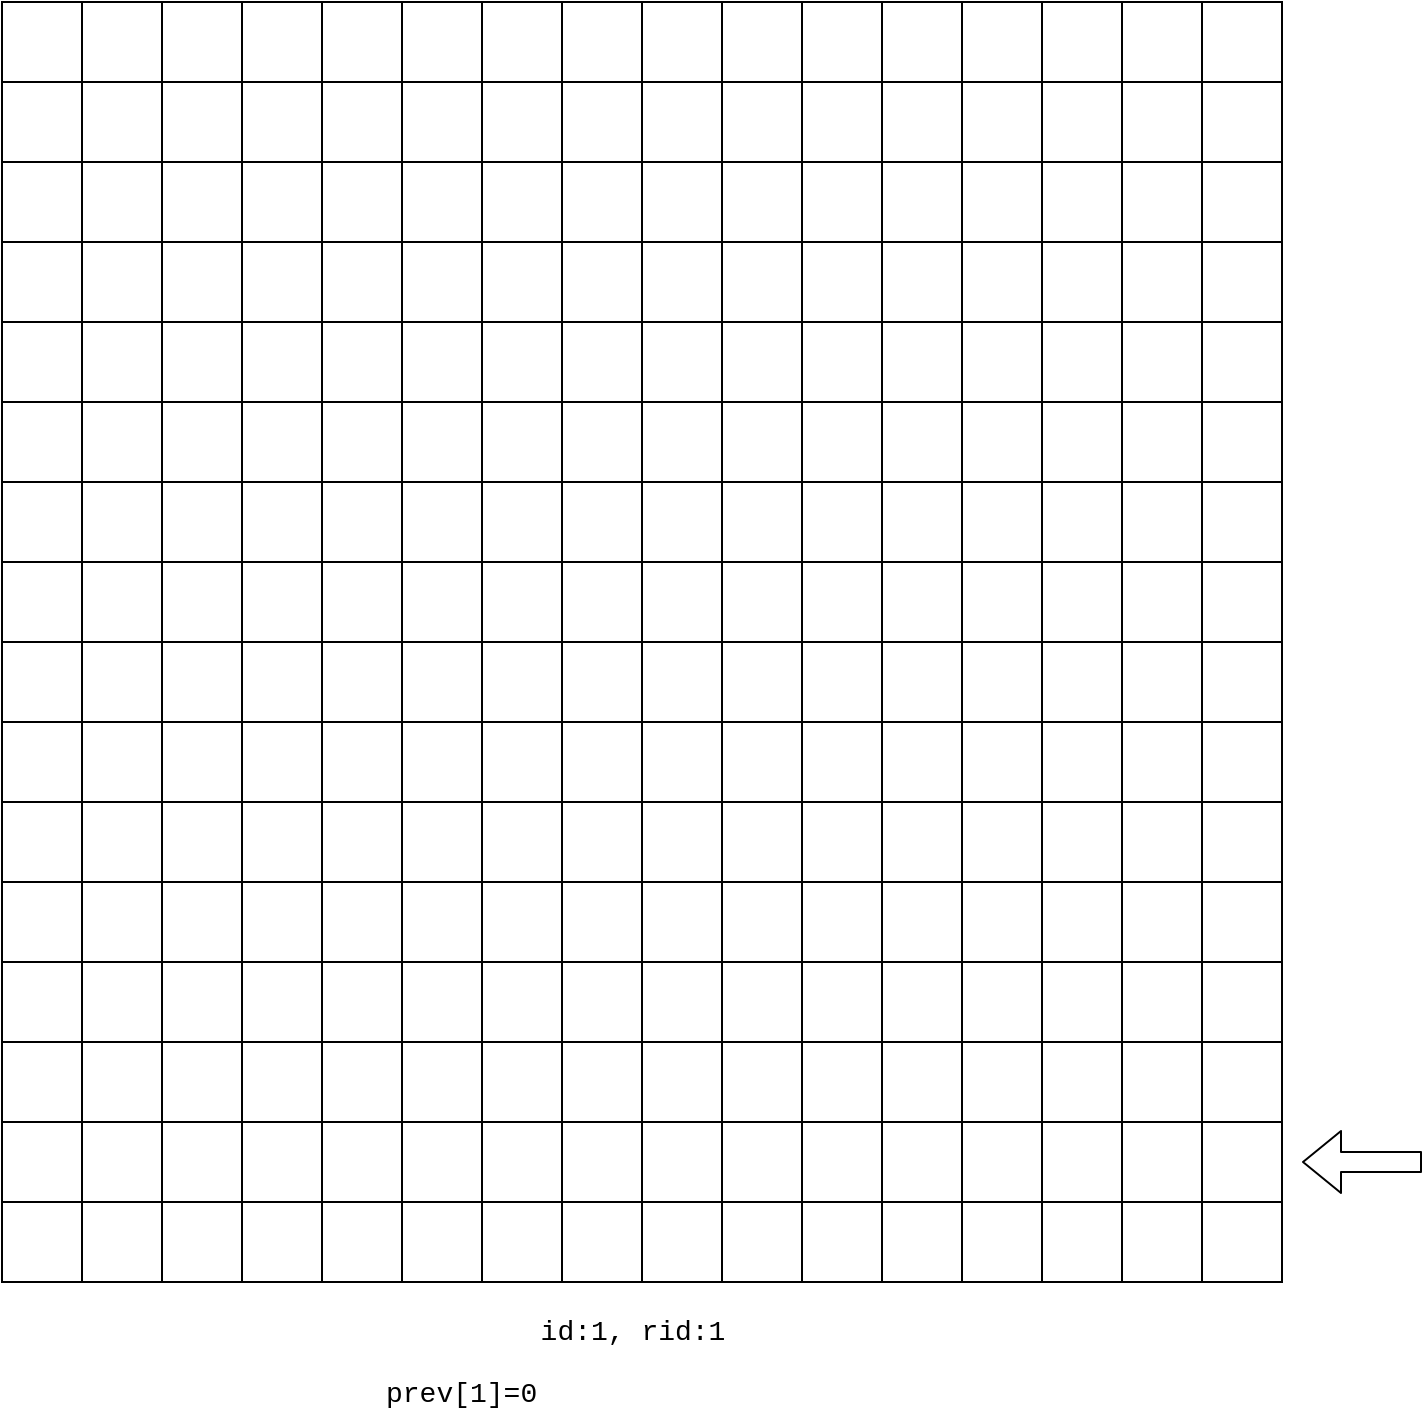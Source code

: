 <mxfile>
    <diagram id="iPtXqLfIiY9j1vdlijzu" name="Page-1">
        <mxGraphModel dx="999" dy="787" grid="0" gridSize="10" guides="1" tooltips="1" connect="1" arrows="1" fold="1" page="1" pageScale="1" pageWidth="850" pageHeight="1100" math="0" shadow="0">
            <root>
                <mxCell id="0"/>
                <mxCell id="1" parent="0"/>
                <mxCell id="2" value="" style="whiteSpace=wrap;html=1;aspect=fixed;strokeColor=default;fontColor=default;" vertex="1" parent="1">
                    <mxGeometry x="240" y="40" width="40" height="40" as="geometry"/>
                </mxCell>
                <mxCell id="3" value="" style="whiteSpace=wrap;html=1;aspect=fixed;" vertex="1" parent="1">
                    <mxGeometry x="520" y="400" width="40" height="40" as="geometry"/>
                </mxCell>
                <mxCell id="4" value="" style="whiteSpace=wrap;html=1;aspect=fixed;fillColor=light-dark(#FFFFFF,#FF0000);strokeColor=default;fontColor=default;" vertex="1" parent="1">
                    <mxGeometry x="200" width="40" height="40" as="geometry"/>
                </mxCell>
                <mxCell id="5" value="" style="whiteSpace=wrap;html=1;aspect=fixed;fillColor=light-dark(#FFFFFF,#FF0000);strokeColor=default;fontColor=default;" vertex="1" parent="1">
                    <mxGeometry x="160" width="40" height="40" as="geometry"/>
                </mxCell>
                <mxCell id="6" value="" style="whiteSpace=wrap;html=1;aspect=fixed;fillColor=light-dark(#FFFFFF,#FF0000);strokeColor=default;fontColor=default;" vertex="1" parent="1">
                    <mxGeometry x="120" width="40" height="40" as="geometry"/>
                </mxCell>
                <mxCell id="7" value="" style="whiteSpace=wrap;html=1;aspect=fixed;fillColor=light-dark(#FFFFFF,#FF0000);strokeColor=default;fontColor=default;" vertex="1" parent="1">
                    <mxGeometry x="80" width="40" height="40" as="geometry"/>
                </mxCell>
                <mxCell id="8" value="" style="whiteSpace=wrap;html=1;aspect=fixed;fillColor=light-dark(#FFFFFF,#FF0000);strokeColor=default;fontColor=default;" vertex="1" parent="1">
                    <mxGeometry x="40" width="40" height="40" as="geometry"/>
                </mxCell>
                <mxCell id="9" value="" style="whiteSpace=wrap;html=1;aspect=fixed;fillColor=light-dark(#FFFFFF,#FF0000);strokeColor=default;fontColor=default;" vertex="1" parent="1">
                    <mxGeometry width="40" height="40" as="geometry"/>
                </mxCell>
                <mxCell id="10" value="" style="whiteSpace=wrap;html=1;aspect=fixed;fillColor=light-dark(#FFFFFF,#FF0000);strokeColor=default;fontColor=default;" vertex="1" parent="1">
                    <mxGeometry x="440" width="40" height="40" as="geometry"/>
                </mxCell>
                <mxCell id="11" value="" style="whiteSpace=wrap;html=1;aspect=fixed;fillColor=light-dark(#FFFFFF,#FF0000);strokeColor=default;fontColor=default;" vertex="1" parent="1">
                    <mxGeometry x="400" width="40" height="40" as="geometry"/>
                </mxCell>
                <mxCell id="12" value="" style="whiteSpace=wrap;html=1;aspect=fixed;fillColor=light-dark(#FFFFFF,#FF0000);strokeColor=default;fontColor=default;" vertex="1" parent="1">
                    <mxGeometry x="360" width="40" height="40" as="geometry"/>
                </mxCell>
                <mxCell id="13" value="" style="whiteSpace=wrap;html=1;aspect=fixed;fillColor=light-dark(#FFFFFF,#FF0000);strokeColor=default;fontColor=default;" vertex="1" parent="1">
                    <mxGeometry x="320" width="40" height="40" as="geometry"/>
                </mxCell>
                <mxCell id="14" value="" style="whiteSpace=wrap;html=1;aspect=fixed;fillColor=light-dark(#FFFFFF,#FF0000);strokeColor=default;fontColor=default;" vertex="1" parent="1">
                    <mxGeometry x="280" width="40" height="40" as="geometry"/>
                </mxCell>
                <mxCell id="15" value="" style="whiteSpace=wrap;html=1;aspect=fixed;fillColor=light-dark(#FFFFFF,#FF0000);strokeColor=default;fontColor=default;" vertex="1" parent="1">
                    <mxGeometry x="240" width="40" height="40" as="geometry"/>
                </mxCell>
                <mxCell id="16" value="" style="whiteSpace=wrap;html=1;aspect=fixed;fillColor=light-dark(#FFFFFF,#FF0000);strokeColor=default;fontColor=default;" vertex="1" parent="1">
                    <mxGeometry x="600" width="40" height="40" as="geometry"/>
                </mxCell>
                <mxCell id="17" value="" style="whiteSpace=wrap;html=1;aspect=fixed;fillColor=light-dark(#FFFFFF,#FF0000);strokeColor=default;fontColor=default;" vertex="1" parent="1">
                    <mxGeometry x="560" width="40" height="40" as="geometry"/>
                </mxCell>
                <mxCell id="18" value="" style="whiteSpace=wrap;html=1;aspect=fixed;fillColor=light-dark(#FFFFFF,#FF0000);strokeColor=default;fontColor=default;" vertex="1" parent="1">
                    <mxGeometry x="520" width="40" height="40" as="geometry"/>
                </mxCell>
                <mxCell id="19" value="" style="whiteSpace=wrap;html=1;aspect=fixed;fillColor=light-dark(#FFFFFF,#FF0000);strokeColor=default;fontColor=default;" vertex="1" parent="1">
                    <mxGeometry x="480" width="40" height="40" as="geometry"/>
                </mxCell>
                <mxCell id="20" value="" style="whiteSpace=wrap;html=1;aspect=fixed;fillColor=light-dark(#FFFFFF,#FF0000);strokeColor=default;fontColor=default;" vertex="1" parent="1">
                    <mxGeometry x="200" y="600" width="40" height="40" as="geometry"/>
                </mxCell>
                <mxCell id="21" value="" style="whiteSpace=wrap;html=1;aspect=fixed;fillColor=light-dark(#FFFFFF,#FF0000);strokeColor=default;fontColor=default;" vertex="1" parent="1">
                    <mxGeometry x="160" y="600" width="40" height="40" as="geometry"/>
                </mxCell>
                <mxCell id="22" value="" style="whiteSpace=wrap;html=1;aspect=fixed;fillColor=light-dark(#FFFFFF,#FF0000);strokeColor=default;fontColor=default;" vertex="1" parent="1">
                    <mxGeometry x="120" y="600" width="40" height="40" as="geometry"/>
                </mxCell>
                <mxCell id="23" value="" style="whiteSpace=wrap;html=1;aspect=fixed;fillColor=light-dark(#FFFFFF,#FF0000);strokeColor=default;fontColor=default;" vertex="1" parent="1">
                    <mxGeometry x="80" y="600" width="40" height="40" as="geometry"/>
                </mxCell>
                <mxCell id="24" value="" style="whiteSpace=wrap;html=1;aspect=fixed;fillColor=light-dark(#FFFFFF,#FF0000);strokeColor=default;fontColor=default;" vertex="1" parent="1">
                    <mxGeometry x="40" y="600" width="40" height="40" as="geometry"/>
                </mxCell>
                <mxCell id="25" value="" style="whiteSpace=wrap;html=1;aspect=fixed;fillColor=light-dark(#FFFFFF,#FF0000);strokeColor=default;fontColor=default;" vertex="1" parent="1">
                    <mxGeometry y="600" width="40" height="40" as="geometry"/>
                </mxCell>
                <mxCell id="26" value="" style="whiteSpace=wrap;html=1;aspect=fixed;fillColor=light-dark(#FFFFFF,#FF0000);strokeColor=default;fontColor=default;" vertex="1" parent="1">
                    <mxGeometry x="440" y="600" width="40" height="40" as="geometry"/>
                </mxCell>
                <mxCell id="27" value="" style="whiteSpace=wrap;html=1;aspect=fixed;fillColor=light-dark(#FFFFFF,#FF0000);strokeColor=default;fontColor=default;" vertex="1" parent="1">
                    <mxGeometry x="400" y="600" width="40" height="40" as="geometry"/>
                </mxCell>
                <mxCell id="28" value="" style="whiteSpace=wrap;html=1;aspect=fixed;fillColor=light-dark(#FFFFFF,#FF0000);strokeColor=default;fontColor=default;" vertex="1" parent="1">
                    <mxGeometry x="360" y="600" width="40" height="40" as="geometry"/>
                </mxCell>
                <mxCell id="29" value="" style="whiteSpace=wrap;html=1;aspect=fixed;fillColor=light-dark(#FFFFFF,#FF0000);strokeColor=default;fontColor=default;" vertex="1" parent="1">
                    <mxGeometry x="320" y="600" width="40" height="40" as="geometry"/>
                </mxCell>
                <mxCell id="30" value="" style="whiteSpace=wrap;html=1;aspect=fixed;fillColor=light-dark(#FFFFFF,#FF0000);strokeColor=default;fontColor=default;" vertex="1" parent="1">
                    <mxGeometry x="280" y="600" width="40" height="40" as="geometry"/>
                </mxCell>
                <mxCell id="31" value="" style="whiteSpace=wrap;html=1;aspect=fixed;fillColor=light-dark(#FFFFFF,#FF0000);strokeColor=default;fontColor=default;" vertex="1" parent="1">
                    <mxGeometry x="240" y="600" width="40" height="40" as="geometry"/>
                </mxCell>
                <mxCell id="32" value="" style="whiteSpace=wrap;html=1;aspect=fixed;fillColor=light-dark(#FFFFFF,#FF0000);strokeColor=default;fontColor=default;" vertex="1" parent="1">
                    <mxGeometry x="600" y="600" width="40" height="40" as="geometry"/>
                </mxCell>
                <mxCell id="33" value="" style="whiteSpace=wrap;html=1;aspect=fixed;fillColor=light-dark(#FFFFFF,#FF0000);strokeColor=default;fontColor=default;" vertex="1" parent="1">
                    <mxGeometry x="560" y="600" width="40" height="40" as="geometry"/>
                </mxCell>
                <mxCell id="34" value="" style="whiteSpace=wrap;html=1;aspect=fixed;fillColor=light-dark(#FFFFFF,#FF0000);strokeColor=default;fontColor=default;" vertex="1" parent="1">
                    <mxGeometry x="520" y="600" width="40" height="40" as="geometry"/>
                </mxCell>
                <mxCell id="35" value="" style="whiteSpace=wrap;html=1;aspect=fixed;fillColor=light-dark(#FFFFFF,#FF0000);strokeColor=default;fontColor=default;" vertex="1" parent="1">
                    <mxGeometry x="480" y="600" width="40" height="40" as="geometry"/>
                </mxCell>
                <mxCell id="36" value="" style="whiteSpace=wrap;html=1;aspect=fixed;fillColor=light-dark(#FFFFFF,#FF0000);strokeColor=default;fontColor=default;" vertex="1" parent="1">
                    <mxGeometry x="600" y="40" width="40" height="40" as="geometry"/>
                </mxCell>
                <mxCell id="37" value="" style="whiteSpace=wrap;html=1;aspect=fixed;fillColor=light-dark(#FFFFFF,#FF0000);strokeColor=default;fontColor=default;" vertex="1" parent="1">
                    <mxGeometry x="600" y="80" width="40" height="40" as="geometry"/>
                </mxCell>
                <mxCell id="38" value="" style="whiteSpace=wrap;html=1;aspect=fixed;fillColor=light-dark(#FFFFFF,#FF0000);strokeColor=default;fontColor=default;" vertex="1" parent="1">
                    <mxGeometry x="600" y="120" width="40" height="40" as="geometry"/>
                </mxCell>
                <mxCell id="39" value="" style="whiteSpace=wrap;html=1;aspect=fixed;fillColor=light-dark(#FFFFFF,#FF0000);strokeColor=default;fontColor=default;" vertex="1" parent="1">
                    <mxGeometry x="600" y="160" width="40" height="40" as="geometry"/>
                </mxCell>
                <mxCell id="40" value="" style="whiteSpace=wrap;html=1;aspect=fixed;fillColor=light-dark(#FFFFFF,#FF0000);strokeColor=default;fontColor=default;" vertex="1" parent="1">
                    <mxGeometry x="600" y="200" width="40" height="40" as="geometry"/>
                </mxCell>
                <mxCell id="41" value="" style="whiteSpace=wrap;html=1;aspect=fixed;fillColor=light-dark(#FFFFFF,#FF0000);strokeColor=default;fontColor=default;" vertex="1" parent="1">
                    <mxGeometry x="600" y="240" width="40" height="40" as="geometry"/>
                </mxCell>
                <mxCell id="42" value="" style="whiteSpace=wrap;html=1;aspect=fixed;fillColor=light-dark(#FFFFFF,#FF0000);strokeColor=default;fontColor=default;" vertex="1" parent="1">
                    <mxGeometry x="600" y="280" width="40" height="40" as="geometry"/>
                </mxCell>
                <mxCell id="43" value="" style="whiteSpace=wrap;html=1;aspect=fixed;fillColor=light-dark(#FFFFFF,#FF0000);strokeColor=default;fontColor=default;" vertex="1" parent="1">
                    <mxGeometry x="600" y="320" width="40" height="40" as="geometry"/>
                </mxCell>
                <mxCell id="44" value="" style="whiteSpace=wrap;html=1;aspect=fixed;fillColor=light-dark(#FFFFFF,#FF0000);strokeColor=default;fontColor=default;" vertex="1" parent="1">
                    <mxGeometry x="600" y="360" width="40" height="40" as="geometry"/>
                </mxCell>
                <mxCell id="45" value="" style="whiteSpace=wrap;html=1;aspect=fixed;fillColor=light-dark(#FFFFFF,#FF0000);strokeColor=default;fontColor=default;" vertex="1" parent="1">
                    <mxGeometry x="600" y="400" width="40" height="40" as="geometry"/>
                </mxCell>
                <mxCell id="46" value="" style="whiteSpace=wrap;html=1;aspect=fixed;fillColor=light-dark(#FFFFFF,#FF0000);strokeColor=default;fontColor=default;" vertex="1" parent="1">
                    <mxGeometry x="600" y="440" width="40" height="40" as="geometry"/>
                </mxCell>
                <mxCell id="47" value="" style="whiteSpace=wrap;html=1;aspect=fixed;fillColor=light-dark(#FFFFFF,#FF0000);strokeColor=default;fontColor=default;" vertex="1" parent="1">
                    <mxGeometry x="600" y="480" width="40" height="40" as="geometry"/>
                </mxCell>
                <mxCell id="48" value="" style="whiteSpace=wrap;html=1;aspect=fixed;fillColor=light-dark(#FFFFFF,#FF0000);strokeColor=default;fontColor=default;" vertex="1" parent="1">
                    <mxGeometry x="600" y="520" width="40" height="40" as="geometry"/>
                </mxCell>
                <mxCell id="49" value="" style="whiteSpace=wrap;html=1;aspect=fixed;fillColor=light-dark(#FFFFFF,#FF0000);strokeColor=default;fontColor=default;" vertex="1" parent="1">
                    <mxGeometry x="600" y="560" width="40" height="40" as="geometry"/>
                </mxCell>
                <mxCell id="50" value="" style="whiteSpace=wrap;html=1;aspect=fixed;fillColor=light-dark(#FFFFFF,#FF0000);strokeColor=default;fontColor=default;" vertex="1" parent="1">
                    <mxGeometry y="40" width="40" height="40" as="geometry"/>
                </mxCell>
                <mxCell id="51" value="" style="whiteSpace=wrap;html=1;aspect=fixed;fillColor=light-dark(#FFFFFF,#FF0000);strokeColor=default;fontColor=default;" vertex="1" parent="1">
                    <mxGeometry y="80" width="40" height="40" as="geometry"/>
                </mxCell>
                <mxCell id="52" value="" style="whiteSpace=wrap;html=1;aspect=fixed;fillColor=light-dark(#FFFFFF,#FF0000);strokeColor=default;fontColor=default;" vertex="1" parent="1">
                    <mxGeometry y="120" width="40" height="40" as="geometry"/>
                </mxCell>
                <mxCell id="53" value="" style="whiteSpace=wrap;html=1;aspect=fixed;fillColor=light-dark(#FFFFFF,#FF0000);strokeColor=default;fontColor=default;" vertex="1" parent="1">
                    <mxGeometry y="160" width="40" height="40" as="geometry"/>
                </mxCell>
                <mxCell id="54" value="" style="whiteSpace=wrap;html=1;aspect=fixed;fillColor=light-dark(#FFFFFF,#FF0000);strokeColor=default;fontColor=default;" vertex="1" parent="1">
                    <mxGeometry y="200" width="40" height="40" as="geometry"/>
                </mxCell>
                <mxCell id="55" value="" style="whiteSpace=wrap;html=1;aspect=fixed;fillColor=light-dark(#FFFFFF,#FF0000);strokeColor=default;fontColor=default;" vertex="1" parent="1">
                    <mxGeometry y="240" width="40" height="40" as="geometry"/>
                </mxCell>
                <mxCell id="56" value="" style="whiteSpace=wrap;html=1;aspect=fixed;fillColor=light-dark(#FFFFFF,#FF0000);strokeColor=default;fontColor=default;" vertex="1" parent="1">
                    <mxGeometry y="280" width="40" height="40" as="geometry"/>
                </mxCell>
                <mxCell id="57" value="" style="whiteSpace=wrap;html=1;aspect=fixed;fillColor=light-dark(#FFFFFF,#FF0000);strokeColor=default;fontColor=default;" vertex="1" parent="1">
                    <mxGeometry y="320" width="40" height="40" as="geometry"/>
                </mxCell>
                <mxCell id="58" value="" style="whiteSpace=wrap;html=1;aspect=fixed;fillColor=light-dark(#FFFFFF,#FF0000);strokeColor=default;fontColor=default;" vertex="1" parent="1">
                    <mxGeometry y="360" width="40" height="40" as="geometry"/>
                </mxCell>
                <mxCell id="59" value="" style="whiteSpace=wrap;html=1;aspect=fixed;fillColor=light-dark(#FFFFFF,#FF0000);strokeColor=default;fontColor=default;" vertex="1" parent="1">
                    <mxGeometry y="400" width="40" height="40" as="geometry"/>
                </mxCell>
                <mxCell id="60" value="" style="whiteSpace=wrap;html=1;aspect=fixed;fillColor=light-dark(#FFFFFF,#FF0000);strokeColor=default;fontColor=default;" vertex="1" parent="1">
                    <mxGeometry y="440" width="40" height="40" as="geometry"/>
                </mxCell>
                <mxCell id="61" value="" style="whiteSpace=wrap;html=1;aspect=fixed;fillColor=light-dark(#FFFFFF,#FF0000);strokeColor=default;fontColor=default;" vertex="1" parent="1">
                    <mxGeometry y="480" width="40" height="40" as="geometry"/>
                </mxCell>
                <mxCell id="62" value="" style="whiteSpace=wrap;html=1;aspect=fixed;fillColor=light-dark(#FFFFFF,#FF0000);strokeColor=default;fontColor=default;" vertex="1" parent="1">
                    <mxGeometry y="520" width="40" height="40" as="geometry"/>
                </mxCell>
                <mxCell id="63" value="" style="whiteSpace=wrap;html=1;aspect=fixed;fillColor=light-dark(#FFFFFF,#FF0000);strokeColor=default;fontColor=default;" vertex="1" parent="1">
                    <mxGeometry y="560" width="40" height="40" as="geometry"/>
                </mxCell>
                <mxCell id="64" value="" style="whiteSpace=wrap;html=1;aspect=fixed;fillColor=light-dark(#FFFFFF,#FF0000);strokeColor=default;fontColor=default;" vertex="1" parent="1">
                    <mxGeometry x="160" y="40" width="40" height="40" as="geometry"/>
                </mxCell>
                <mxCell id="65" value="" style="whiteSpace=wrap;html=1;aspect=fixed;fillColor=light-dark(#FFFFFF,#FF0000);strokeColor=default;fontColor=default;" vertex="1" parent="1">
                    <mxGeometry x="160" y="80" width="40" height="40" as="geometry"/>
                </mxCell>
                <mxCell id="66" value="" style="whiteSpace=wrap;html=1;aspect=fixed;fillColor=light-dark(#FFFFFF,#FF0000);strokeColor=default;fontColor=default;" vertex="1" parent="1">
                    <mxGeometry x="200" y="40" width="40" height="40" as="geometry"/>
                </mxCell>
                <mxCell id="67" value="" style="whiteSpace=wrap;html=1;aspect=fixed;fillColor=light-dark(#FFFFFF,#FF0000);strokeColor=default;fontColor=default;" vertex="1" parent="1">
                    <mxGeometry x="200" y="80" width="40" height="40" as="geometry"/>
                </mxCell>
                <mxCell id="68" value="" style="whiteSpace=wrap;html=1;aspect=fixed;fillColor=light-dark(#FFFFFF,#FF0000);strokeColor=default;fontColor=default;" vertex="1" parent="1">
                    <mxGeometry x="120" y="120" width="40" height="40" as="geometry"/>
                </mxCell>
                <mxCell id="69" value="" style="whiteSpace=wrap;html=1;aspect=fixed;fillColor=light-dark(#FFFFFF,#FF0000);strokeColor=default;fontColor=default;" vertex="1" parent="1">
                    <mxGeometry x="120" y="160" width="40" height="40" as="geometry"/>
                </mxCell>
                <mxCell id="70" value="" style="whiteSpace=wrap;html=1;aspect=fixed;fillColor=light-dark(#FFFFFF,#FF0000);strokeColor=default;fontColor=default;" vertex="1" parent="1">
                    <mxGeometry x="160" y="120" width="40" height="40" as="geometry"/>
                </mxCell>
                <mxCell id="71" value="" style="whiteSpace=wrap;html=1;aspect=fixed;fillColor=light-dark(#FFFFFF,#FF0000);strokeColor=default;fontColor=default;" vertex="1" parent="1">
                    <mxGeometry x="160" y="160" width="40" height="40" as="geometry"/>
                </mxCell>
                <mxCell id="72" value="" style="whiteSpace=wrap;html=1;aspect=fixed;fillColor=light-dark(#FFFFFF,#FF0000);strokeColor=default;fontColor=default;" vertex="1" parent="1">
                    <mxGeometry x="120" y="200" width="40" height="40" as="geometry"/>
                </mxCell>
                <mxCell id="73" value="" style="whiteSpace=wrap;html=1;aspect=fixed;fillColor=light-dark(#FFFFFF,#FF0000);strokeColor=default;fontColor=default;" vertex="1" parent="1">
                    <mxGeometry x="120" y="240" width="40" height="40" as="geometry"/>
                </mxCell>
                <mxCell id="74" value="" style="whiteSpace=wrap;html=1;aspect=fixed;fillColor=light-dark(#FFFFFF,#FF0000);strokeColor=default;fontColor=default;" vertex="1" parent="1">
                    <mxGeometry x="160" y="200" width="40" height="40" as="geometry"/>
                </mxCell>
                <mxCell id="75" value="" style="whiteSpace=wrap;html=1;aspect=fixed;fillColor=light-dark(#FFFFFF,#FF0000);strokeColor=default;fontColor=default;" vertex="1" parent="1">
                    <mxGeometry x="160" y="240" width="40" height="40" as="geometry"/>
                </mxCell>
                <mxCell id="76" value="" style="whiteSpace=wrap;html=1;aspect=fixed;fillColor=light-dark(#FFFFFF,#FF0000);strokeColor=default;fontColor=default;" vertex="1" parent="1">
                    <mxGeometry x="120" y="280" width="40" height="40" as="geometry"/>
                </mxCell>
                <mxCell id="77" value="" style="whiteSpace=wrap;html=1;aspect=fixed;fillColor=light-dark(#FFFFFF,#FF0000);strokeColor=default;fontColor=default;" vertex="1" parent="1">
                    <mxGeometry x="160" y="280" width="40" height="40" as="geometry"/>
                </mxCell>
                <mxCell id="78" value="" style="whiteSpace=wrap;html=1;aspect=fixed;fillColor=light-dark(#FFFFFF,#FF0000);strokeColor=default;fontColor=default;" vertex="1" parent="1">
                    <mxGeometry x="200" y="280" width="40" height="40" as="geometry"/>
                </mxCell>
                <mxCell id="79" value="" style="whiteSpace=wrap;html=1;aspect=fixed;fillColor=light-dark(#FFFFFF,#FF0000);strokeColor=default;fontColor=default;" vertex="1" parent="1">
                    <mxGeometry x="240" y="280" width="40" height="40" as="geometry"/>
                </mxCell>
                <mxCell id="80" value="" style="whiteSpace=wrap;html=1;aspect=fixed;fillColor=light-dark(#FFFFFF,#FF0000);strokeColor=default;fontColor=default;" vertex="1" parent="1">
                    <mxGeometry x="200" y="320" width="40" height="40" as="geometry"/>
                </mxCell>
                <mxCell id="81" value="" style="whiteSpace=wrap;html=1;aspect=fixed;fillColor=light-dark(#FFFFFF,#FF0000);strokeColor=default;fontColor=default;" vertex="1" parent="1">
                    <mxGeometry x="240" y="320" width="40" height="40" as="geometry"/>
                </mxCell>
                <mxCell id="82" value="" style="whiteSpace=wrap;html=1;aspect=fixed;fillColor=light-dark(#FFFFFF,#FF0000);strokeColor=default;fontColor=default;" vertex="1" parent="1">
                    <mxGeometry x="200" y="360" width="40" height="40" as="geometry"/>
                </mxCell>
                <mxCell id="83" value="" style="whiteSpace=wrap;html=1;aspect=fixed;fillColor=light-dark(#FFFFFF,#FF0000);strokeColor=default;fontColor=default;" vertex="1" parent="1">
                    <mxGeometry x="240" y="360" width="40" height="40" as="geometry"/>
                </mxCell>
                <mxCell id="84" value="" style="whiteSpace=wrap;html=1;aspect=fixed;fillColor=light-dark(#FFFFFF,#FF0000);strokeColor=default;fontColor=default;" vertex="1" parent="1">
                    <mxGeometry x="200" y="400" width="40" height="40" as="geometry"/>
                </mxCell>
                <mxCell id="85" value="" style="whiteSpace=wrap;html=1;aspect=fixed;fillColor=light-dark(#FFFFFF,#FF0000);strokeColor=default;fontColor=default;" vertex="1" parent="1">
                    <mxGeometry x="240" y="400" width="40" height="40" as="geometry"/>
                </mxCell>
                <mxCell id="86" value="" style="whiteSpace=wrap;html=1;aspect=fixed;fillColor=light-dark(#FFFFFF,#FF0000);strokeColor=default;fontColor=default;" vertex="1" parent="1">
                    <mxGeometry x="120" y="360" width="40" height="40" as="geometry"/>
                </mxCell>
                <mxCell id="87" value="" style="whiteSpace=wrap;html=1;aspect=fixed;fillColor=light-dark(#FFFFFF,#FF0000);strokeColor=default;fontColor=default;" vertex="1" parent="1">
                    <mxGeometry x="160" y="360" width="40" height="40" as="geometry"/>
                </mxCell>
                <mxCell id="88" value="" style="whiteSpace=wrap;html=1;aspect=fixed;fillColor=light-dark(#FFFFFF,#FF0000);strokeColor=default;fontColor=default;" vertex="1" parent="1">
                    <mxGeometry x="120" y="400" width="40" height="40" as="geometry"/>
                </mxCell>
                <mxCell id="89" value="" style="whiteSpace=wrap;html=1;aspect=fixed;fillColor=light-dark(#FFFFFF,#FF0000);strokeColor=default;fontColor=default;" vertex="1" parent="1">
                    <mxGeometry x="160" y="400" width="40" height="40" as="geometry"/>
                </mxCell>
                <mxCell id="90" value="" style="whiteSpace=wrap;html=1;aspect=fixed;fillColor=light-dark(#FFFFFF,#FF0000);strokeColor=default;fontColor=default;" vertex="1" parent="1">
                    <mxGeometry x="40" y="400" width="40" height="40" as="geometry"/>
                </mxCell>
                <mxCell id="91" value="" style="whiteSpace=wrap;html=1;aspect=fixed;fillColor=light-dark(#FFFFFF,#FF0000);strokeColor=default;fontColor=default;" vertex="1" parent="1">
                    <mxGeometry x="80" y="400" width="40" height="40" as="geometry"/>
                </mxCell>
                <mxCell id="92" value="" style="whiteSpace=wrap;html=1;aspect=fixed;fillColor=light-dark(#FFFFFF,#FF0000);strokeColor=default;fontColor=default;" vertex="1" parent="1">
                    <mxGeometry x="40" y="440" width="40" height="40" as="geometry"/>
                </mxCell>
                <mxCell id="93" value="" style="whiteSpace=wrap;html=1;aspect=fixed;fillColor=light-dark(#FFFFFF,#FF0000);strokeColor=default;fontColor=default;" vertex="1" parent="1">
                    <mxGeometry x="80" y="440" width="40" height="40" as="geometry"/>
                </mxCell>
                <mxCell id="94" value="" style="whiteSpace=wrap;html=1;aspect=fixed;fillColor=light-dark(#FFFFFF,#FF0000);strokeColor=default;fontColor=default;" vertex="1" parent="1">
                    <mxGeometry x="80" y="360" width="40" height="40" as="geometry"/>
                </mxCell>
                <mxCell id="95" value="" style="whiteSpace=wrap;html=1;aspect=fixed;fillColor=light-dark(#FFFFFF,#FF0000);strokeColor=default;fontColor=default;" vertex="1" parent="1">
                    <mxGeometry x="120" y="440" width="40" height="40" as="geometry"/>
                </mxCell>
                <mxCell id="96" value="" style="whiteSpace=wrap;html=1;aspect=fixed;fillColor=light-dark(#FFFFFF,#FF0000);strokeColor=default;fontColor=default;" vertex="1" parent="1">
                    <mxGeometry x="560" y="200" width="40" height="40" as="geometry"/>
                </mxCell>
                <mxCell id="97" value="" style="whiteSpace=wrap;html=1;aspect=fixed;fillColor=light-dark(#FFFFFF,#FF0000);strokeColor=default;fontColor=default;" vertex="1" parent="1">
                    <mxGeometry x="560" y="240" width="40" height="40" as="geometry"/>
                </mxCell>
                <mxCell id="98" value="" style="whiteSpace=wrap;html=1;aspect=fixed;fillColor=light-dark(#FFFFFF,#FF0000);strokeColor=default;fontColor=default;" vertex="1" parent="1">
                    <mxGeometry x="520" y="200" width="40" height="40" as="geometry"/>
                </mxCell>
                <mxCell id="99" value="" style="whiteSpace=wrap;html=1;aspect=fixed;fillColor=light-dark(#FFFFFF,#FF0000);strokeColor=default;fontColor=default;" vertex="1" parent="1">
                    <mxGeometry x="520" y="240" width="40" height="40" as="geometry"/>
                </mxCell>
                <mxCell id="100" value="" style="whiteSpace=wrap;html=1;aspect=fixed;fillColor=light-dark(#FFFFFF,#FF0000);strokeColor=default;fontColor=default;" vertex="1" parent="1">
                    <mxGeometry x="480" y="200" width="40" height="40" as="geometry"/>
                </mxCell>
                <mxCell id="101" value="" style="whiteSpace=wrap;html=1;aspect=fixed;fillColor=light-dark(#FFFFFF,#FF0000);strokeColor=default;fontColor=default;" vertex="1" parent="1">
                    <mxGeometry x="480" y="240" width="40" height="40" as="geometry"/>
                </mxCell>
                <mxCell id="102" value="" style="whiteSpace=wrap;html=1;aspect=fixed;fillColor=light-dark(#FFFFFF,#FF0000);strokeColor=default;fontColor=default;" vertex="1" parent="1">
                    <mxGeometry x="480" y="280" width="40" height="40" as="geometry"/>
                </mxCell>
                <mxCell id="103" value="" style="whiteSpace=wrap;html=1;aspect=fixed;fillColor=light-dark(#FFFFFF,#FF0000);strokeColor=default;fontColor=default;" vertex="1" parent="1">
                    <mxGeometry x="480" y="320" width="40" height="40" as="geometry"/>
                </mxCell>
                <mxCell id="104" value="" style="whiteSpace=wrap;html=1;aspect=fixed;fillColor=light-dark(#FFFFFF,#FF0000);strokeColor=default;fontColor=default;" vertex="1" parent="1">
                    <mxGeometry x="440" y="280" width="40" height="40" as="geometry"/>
                </mxCell>
                <mxCell id="105" value="" style="whiteSpace=wrap;html=1;aspect=fixed;fillColor=light-dark(#FFFFFF,#FF0000);strokeColor=default;fontColor=default;" vertex="1" parent="1">
                    <mxGeometry x="440" y="320" width="40" height="40" as="geometry"/>
                </mxCell>
                <mxCell id="106" value="" style="whiteSpace=wrap;html=1;aspect=fixed;fillColor=light-dark(#FFFFFF,#FF0000);strokeColor=default;fontColor=default;" vertex="1" parent="1">
                    <mxGeometry x="440" y="360" width="40" height="40" as="geometry"/>
                </mxCell>
                <mxCell id="107" value="" style="whiteSpace=wrap;html=1;aspect=fixed;fillColor=light-dark(#FFFFFF,#FF0000);strokeColor=default;fontColor=default;" vertex="1" parent="1">
                    <mxGeometry x="440" y="400" width="40" height="40" as="geometry"/>
                </mxCell>
                <mxCell id="108" value="" style="whiteSpace=wrap;html=1;aspect=fixed;fillColor=light-dark(#FFFFFF,#FF0000);strokeColor=default;fontColor=default;" vertex="1" parent="1">
                    <mxGeometry x="400" y="360" width="40" height="40" as="geometry"/>
                </mxCell>
                <mxCell id="109" value="" style="whiteSpace=wrap;html=1;aspect=fixed;fillColor=light-dark(#FFFFFF,#FF0000);strokeColor=default;fontColor=default;" vertex="1" parent="1">
                    <mxGeometry x="400" y="400" width="40" height="40" as="geometry"/>
                </mxCell>
                <mxCell id="110" value="" style="whiteSpace=wrap;html=1;aspect=fixed;fillColor=light-dark(#FFFFFF,#FF0000);strokeColor=default;fontColor=default;" vertex="1" parent="1">
                    <mxGeometry x="440" y="440" width="40" height="40" as="geometry"/>
                </mxCell>
                <mxCell id="111" value="" style="whiteSpace=wrap;html=1;aspect=fixed;fillColor=light-dark(#FFFFFF,#FF0000);strokeColor=default;fontColor=default;" vertex="1" parent="1">
                    <mxGeometry x="440" y="480" width="40" height="40" as="geometry"/>
                </mxCell>
                <mxCell id="112" value="" style="whiteSpace=wrap;html=1;aspect=fixed;fillColor=light-dark(#FFFFFF,#FF0000);strokeColor=default;fontColor=default;" vertex="1" parent="1">
                    <mxGeometry x="400" y="440" width="40" height="40" as="geometry"/>
                </mxCell>
                <mxCell id="113" value="" style="whiteSpace=wrap;html=1;aspect=fixed;fillColor=light-dark(#FFFFFF,#FF0000);strokeColor=default;fontColor=default;" vertex="1" parent="1">
                    <mxGeometry x="400" y="480" width="40" height="40" as="geometry"/>
                </mxCell>
                <mxCell id="114" value="" style="whiteSpace=wrap;html=1;aspect=fixed;fillColor=light-dark(#FFFFFF,#FF0000);strokeColor=default;fontColor=default;" vertex="1" parent="1">
                    <mxGeometry x="440" y="520" width="40" height="40" as="geometry"/>
                </mxCell>
                <mxCell id="115" value="" style="whiteSpace=wrap;html=1;aspect=fixed;fillColor=light-dark(#FFFFFF,#FF0000);strokeColor=default;fontColor=default;" vertex="1" parent="1">
                    <mxGeometry x="440" y="560" width="40" height="40" as="geometry"/>
                </mxCell>
                <mxCell id="116" value="" style="whiteSpace=wrap;html=1;aspect=fixed;fillColor=light-dark(#FFFFFF,#FF0000);strokeColor=default;fontColor=default;" vertex="1" parent="1">
                    <mxGeometry x="400" y="520" width="40" height="40" as="geometry"/>
                </mxCell>
                <mxCell id="117" value="" style="whiteSpace=wrap;html=1;aspect=fixed;fillColor=light-dark(#FFFFFF,#FF0000);strokeColor=default;fontColor=default;" vertex="1" parent="1">
                    <mxGeometry x="480" y="560" width="40" height="40" as="geometry"/>
                </mxCell>
                <mxCell id="118" value="" style="whiteSpace=wrap;html=1;aspect=fixed;" vertex="1" parent="1">
                    <mxGeometry x="560" y="400" width="40" height="40" as="geometry"/>
                </mxCell>
                <mxCell id="119" value="" style="whiteSpace=wrap;html=1;aspect=fixed;" vertex="1" parent="1">
                    <mxGeometry x="520" y="280" width="40" height="40" as="geometry"/>
                </mxCell>
                <mxCell id="120" value="" style="whiteSpace=wrap;html=1;aspect=fixed;" vertex="1" parent="1">
                    <mxGeometry x="560" y="280" width="40" height="40" as="geometry"/>
                </mxCell>
                <mxCell id="121" value="" style="whiteSpace=wrap;html=1;aspect=fixed;" vertex="1" parent="1">
                    <mxGeometry x="520" y="320" width="40" height="40" as="geometry"/>
                </mxCell>
                <mxCell id="122" value="" style="whiteSpace=wrap;html=1;aspect=fixed;" vertex="1" parent="1">
                    <mxGeometry x="560" y="320" width="40" height="40" as="geometry"/>
                </mxCell>
                <mxCell id="123" value="" style="whiteSpace=wrap;html=1;aspect=fixed;" vertex="1" parent="1">
                    <mxGeometry x="520" y="360" width="40" height="40" as="geometry"/>
                </mxCell>
                <mxCell id="124" value="" style="whiteSpace=wrap;html=1;aspect=fixed;" vertex="1" parent="1">
                    <mxGeometry x="560" y="360" width="40" height="40" as="geometry"/>
                </mxCell>
                <mxCell id="125" value="" style="whiteSpace=wrap;html=1;aspect=fixed;" vertex="1" parent="1">
                    <mxGeometry x="520" y="480" width="40" height="40" as="geometry"/>
                </mxCell>
                <mxCell id="126" value="" style="whiteSpace=wrap;html=1;aspect=fixed;" vertex="1" parent="1">
                    <mxGeometry x="560" y="480" width="40" height="40" as="geometry"/>
                </mxCell>
                <mxCell id="127" value="" style="whiteSpace=wrap;html=1;aspect=fixed;" vertex="1" parent="1">
                    <mxGeometry x="520" y="440" width="40" height="40" as="geometry"/>
                </mxCell>
                <mxCell id="128" value="" style="whiteSpace=wrap;html=1;aspect=fixed;" vertex="1" parent="1">
                    <mxGeometry x="560" y="440" width="40" height="40" as="geometry"/>
                </mxCell>
                <mxCell id="129" value="" style="whiteSpace=wrap;html=1;aspect=fixed;" vertex="1" parent="1">
                    <mxGeometry x="520" y="560" width="40" height="40" as="geometry"/>
                </mxCell>
                <mxCell id="130" value="" style="whiteSpace=wrap;html=1;aspect=fixed;" vertex="1" parent="1">
                    <mxGeometry x="560" y="560" width="40" height="40" as="geometry"/>
                </mxCell>
                <mxCell id="131" value="" style="whiteSpace=wrap;html=1;aspect=fixed;" vertex="1" parent="1">
                    <mxGeometry x="520" y="520" width="40" height="40" as="geometry"/>
                </mxCell>
                <mxCell id="132" value="" style="whiteSpace=wrap;html=1;aspect=fixed;" vertex="1" parent="1">
                    <mxGeometry x="560" y="520" width="40" height="40" as="geometry"/>
                </mxCell>
                <mxCell id="133" value="" style="whiteSpace=wrap;html=1;aspect=fixed;" vertex="1" parent="1">
                    <mxGeometry x="480" y="400" width="40" height="40" as="geometry"/>
                </mxCell>
                <mxCell id="134" value="" style="whiteSpace=wrap;html=1;aspect=fixed;" vertex="1" parent="1">
                    <mxGeometry x="480" y="360" width="40" height="40" as="geometry"/>
                </mxCell>
                <mxCell id="135" value="" style="whiteSpace=wrap;html=1;aspect=fixed;" vertex="1" parent="1">
                    <mxGeometry x="480" y="480" width="40" height="40" as="geometry"/>
                </mxCell>
                <mxCell id="136" value="" style="whiteSpace=wrap;html=1;aspect=fixed;" vertex="1" parent="1">
                    <mxGeometry x="480" y="440" width="40" height="40" as="geometry"/>
                </mxCell>
                <mxCell id="137" value="" style="whiteSpace=wrap;html=1;aspect=fixed;" vertex="1" parent="1">
                    <mxGeometry x="480" y="520" width="40" height="40" as="geometry"/>
                </mxCell>
                <mxCell id="138" value="" style="whiteSpace=wrap;html=1;aspect=fixed;strokeColor=default;fontColor=default;" vertex="1" parent="1">
                    <mxGeometry x="280" y="40" width="40" height="40" as="geometry"/>
                </mxCell>
                <mxCell id="139" value="" style="whiteSpace=wrap;html=1;aspect=fixed;strokeColor=default;fontColor=default;" vertex="1" parent="1">
                    <mxGeometry x="320" y="40" width="40" height="40" as="geometry"/>
                </mxCell>
                <mxCell id="140" value="" style="whiteSpace=wrap;html=1;aspect=fixed;strokeColor=default;fontColor=default;" vertex="1" parent="1">
                    <mxGeometry x="360" y="40" width="40" height="40" as="geometry"/>
                </mxCell>
                <mxCell id="141" value="" style="whiteSpace=wrap;html=1;aspect=fixed;strokeColor=default;fontColor=default;" vertex="1" parent="1">
                    <mxGeometry x="400" y="40" width="40" height="40" as="geometry"/>
                </mxCell>
                <mxCell id="142" value="" style="whiteSpace=wrap;html=1;aspect=fixed;strokeColor=default;fontColor=default;" vertex="1" parent="1">
                    <mxGeometry x="440" y="40" width="40" height="40" as="geometry"/>
                </mxCell>
                <mxCell id="143" value="" style="whiteSpace=wrap;html=1;aspect=fixed;strokeColor=default;fontColor=default;" vertex="1" parent="1">
                    <mxGeometry x="480" y="40" width="40" height="40" as="geometry"/>
                </mxCell>
                <mxCell id="144" value="" style="whiteSpace=wrap;html=1;aspect=fixed;strokeColor=default;fontColor=default;" vertex="1" parent="1">
                    <mxGeometry x="520" y="40" width="40" height="40" as="geometry"/>
                </mxCell>
                <mxCell id="145" value="" style="whiteSpace=wrap;html=1;aspect=fixed;strokeColor=default;fontColor=default;" vertex="1" parent="1">
                    <mxGeometry x="560" y="40" width="40" height="40" as="geometry"/>
                </mxCell>
                <mxCell id="146" value="" style="whiteSpace=wrap;html=1;aspect=fixed;strokeColor=default;fontColor=default;" vertex="1" parent="1">
                    <mxGeometry x="240" y="80" width="40" height="40" as="geometry"/>
                </mxCell>
                <mxCell id="147" value="" style="whiteSpace=wrap;html=1;aspect=fixed;strokeColor=default;fontColor=default;" vertex="1" parent="1">
                    <mxGeometry x="280" y="80" width="40" height="40" as="geometry"/>
                </mxCell>
                <mxCell id="148" value="" style="whiteSpace=wrap;html=1;aspect=fixed;strokeColor=default;fontColor=default;" vertex="1" parent="1">
                    <mxGeometry x="320" y="80" width="40" height="40" as="geometry"/>
                </mxCell>
                <mxCell id="149" value="" style="whiteSpace=wrap;html=1;aspect=fixed;strokeColor=default;fontColor=default;" vertex="1" parent="1">
                    <mxGeometry x="360" y="80" width="40" height="40" as="geometry"/>
                </mxCell>
                <mxCell id="150" value="" style="whiteSpace=wrap;html=1;aspect=fixed;strokeColor=default;fontColor=default;" vertex="1" parent="1">
                    <mxGeometry x="400" y="80" width="40" height="40" as="geometry"/>
                </mxCell>
                <mxCell id="151" value="" style="whiteSpace=wrap;html=1;aspect=fixed;strokeColor=default;fontColor=default;" vertex="1" parent="1">
                    <mxGeometry x="440" y="80" width="40" height="40" as="geometry"/>
                </mxCell>
                <mxCell id="152" value="" style="whiteSpace=wrap;html=1;aspect=fixed;strokeColor=default;fontColor=default;" vertex="1" parent="1">
                    <mxGeometry x="480" y="80" width="40" height="40" as="geometry"/>
                </mxCell>
                <mxCell id="153" value="" style="whiteSpace=wrap;html=1;aspect=fixed;strokeColor=default;fontColor=default;" vertex="1" parent="1">
                    <mxGeometry x="520" y="80" width="40" height="40" as="geometry"/>
                </mxCell>
                <mxCell id="154" value="" style="whiteSpace=wrap;html=1;aspect=fixed;strokeColor=default;fontColor=default;" vertex="1" parent="1">
                    <mxGeometry x="560" y="80" width="40" height="40" as="geometry"/>
                </mxCell>
                <mxCell id="155" value="" style="whiteSpace=wrap;html=1;aspect=fixed;strokeColor=default;fontColor=default;" vertex="1" parent="1">
                    <mxGeometry x="240" y="120" width="40" height="40" as="geometry"/>
                </mxCell>
                <mxCell id="156" value="" style="whiteSpace=wrap;html=1;aspect=fixed;strokeColor=default;fontColor=default;" vertex="1" parent="1">
                    <mxGeometry x="280" y="120" width="40" height="40" as="geometry"/>
                </mxCell>
                <mxCell id="157" value="" style="whiteSpace=wrap;html=1;aspect=fixed;strokeColor=default;fontColor=default;" vertex="1" parent="1">
                    <mxGeometry x="320" y="120" width="40" height="40" as="geometry"/>
                </mxCell>
                <mxCell id="158" value="" style="whiteSpace=wrap;html=1;aspect=fixed;strokeColor=default;fontColor=default;" vertex="1" parent="1">
                    <mxGeometry x="360" y="120" width="40" height="40" as="geometry"/>
                </mxCell>
                <mxCell id="159" value="" style="whiteSpace=wrap;html=1;aspect=fixed;strokeColor=default;fontColor=default;" vertex="1" parent="1">
                    <mxGeometry x="400" y="120" width="40" height="40" as="geometry"/>
                </mxCell>
                <mxCell id="160" value="" style="whiteSpace=wrap;html=1;aspect=fixed;strokeColor=default;fontColor=default;" vertex="1" parent="1">
                    <mxGeometry x="440" y="120" width="40" height="40" as="geometry"/>
                </mxCell>
                <mxCell id="161" value="" style="whiteSpace=wrap;html=1;aspect=fixed;strokeColor=default;fontColor=default;" vertex="1" parent="1">
                    <mxGeometry x="480" y="120" width="40" height="40" as="geometry"/>
                </mxCell>
                <mxCell id="162" value="" style="whiteSpace=wrap;html=1;aspect=fixed;strokeColor=default;fontColor=default;" vertex="1" parent="1">
                    <mxGeometry x="520" y="120" width="40" height="40" as="geometry"/>
                </mxCell>
                <mxCell id="163" value="" style="whiteSpace=wrap;html=1;aspect=fixed;strokeColor=default;fontColor=default;" vertex="1" parent="1">
                    <mxGeometry x="560" y="120" width="40" height="40" as="geometry"/>
                </mxCell>
                <mxCell id="164" value="" style="whiteSpace=wrap;html=1;aspect=fixed;strokeColor=default;fontColor=default;" vertex="1" parent="1">
                    <mxGeometry x="240" y="160" width="40" height="40" as="geometry"/>
                </mxCell>
                <mxCell id="165" value="" style="whiteSpace=wrap;html=1;aspect=fixed;strokeColor=default;fontColor=default;" vertex="1" parent="1">
                    <mxGeometry x="280" y="160" width="40" height="40" as="geometry"/>
                </mxCell>
                <mxCell id="166" value="" style="whiteSpace=wrap;html=1;aspect=fixed;strokeColor=default;fontColor=default;" vertex="1" parent="1">
                    <mxGeometry x="320" y="160" width="40" height="40" as="geometry"/>
                </mxCell>
                <mxCell id="167" value="" style="whiteSpace=wrap;html=1;aspect=fixed;strokeColor=default;fontColor=default;" vertex="1" parent="1">
                    <mxGeometry x="360" y="160" width="40" height="40" as="geometry"/>
                </mxCell>
                <mxCell id="168" value="" style="whiteSpace=wrap;html=1;aspect=fixed;strokeColor=default;fontColor=default;" vertex="1" parent="1">
                    <mxGeometry x="400" y="160" width="40" height="40" as="geometry"/>
                </mxCell>
                <mxCell id="169" value="" style="whiteSpace=wrap;html=1;aspect=fixed;strokeColor=default;fontColor=default;" vertex="1" parent="1">
                    <mxGeometry x="440" y="160" width="40" height="40" as="geometry"/>
                </mxCell>
                <mxCell id="170" value="" style="whiteSpace=wrap;html=1;aspect=fixed;strokeColor=default;fontColor=default;" vertex="1" parent="1">
                    <mxGeometry x="480" y="160" width="40" height="40" as="geometry"/>
                </mxCell>
                <mxCell id="171" value="" style="whiteSpace=wrap;html=1;aspect=fixed;strokeColor=default;fontColor=default;" vertex="1" parent="1">
                    <mxGeometry x="520" y="160" width="40" height="40" as="geometry"/>
                </mxCell>
                <mxCell id="172" value="" style="whiteSpace=wrap;html=1;aspect=fixed;strokeColor=default;fontColor=default;" vertex="1" parent="1">
                    <mxGeometry x="560" y="160" width="40" height="40" as="geometry"/>
                </mxCell>
                <mxCell id="173" value="" style="whiteSpace=wrap;html=1;aspect=fixed;strokeColor=default;fontColor=default;" vertex="1" parent="1">
                    <mxGeometry x="40" y="480" width="40" height="40" as="geometry"/>
                </mxCell>
                <mxCell id="174" value="" style="whiteSpace=wrap;html=1;aspect=fixed;strokeColor=default;fontColor=default;" vertex="1" parent="1">
                    <mxGeometry x="80" y="480" width="40" height="40" as="geometry"/>
                </mxCell>
                <mxCell id="175" value="" style="whiteSpace=wrap;html=1;aspect=fixed;strokeColor=default;fontColor=default;" vertex="1" parent="1">
                    <mxGeometry x="120" y="480" width="40" height="40" as="geometry"/>
                </mxCell>
                <mxCell id="176" value="" style="whiteSpace=wrap;html=1;aspect=fixed;strokeColor=default;fontColor=default;" vertex="1" parent="1">
                    <mxGeometry x="160" y="480" width="40" height="40" as="geometry"/>
                </mxCell>
                <mxCell id="177" value="" style="whiteSpace=wrap;html=1;aspect=fixed;strokeColor=default;fontColor=default;" vertex="1" parent="1">
                    <mxGeometry x="200" y="480" width="40" height="40" as="geometry"/>
                </mxCell>
                <mxCell id="178" value="" style="whiteSpace=wrap;html=1;aspect=fixed;strokeColor=default;fontColor=default;" vertex="1" parent="1">
                    <mxGeometry x="240" y="480" width="40" height="40" as="geometry"/>
                </mxCell>
                <mxCell id="179" value="" style="whiteSpace=wrap;html=1;aspect=fixed;strokeColor=default;fontColor=default;" vertex="1" parent="1">
                    <mxGeometry x="280" y="480" width="40" height="40" as="geometry"/>
                </mxCell>
                <mxCell id="180" value="" style="whiteSpace=wrap;html=1;aspect=fixed;strokeColor=default;fontColor=default;" vertex="1" parent="1">
                    <mxGeometry x="320" y="480" width="40" height="40" as="geometry"/>
                </mxCell>
                <mxCell id="181" value="" style="whiteSpace=wrap;html=1;aspect=fixed;strokeColor=default;fontColor=default;" vertex="1" parent="1">
                    <mxGeometry x="360" y="480" width="40" height="40" as="geometry"/>
                </mxCell>
                <mxCell id="182" value="" style="whiteSpace=wrap;html=1;aspect=fixed;strokeColor=default;fontColor=default;" vertex="1" parent="1">
                    <mxGeometry x="40" y="520" width="40" height="40" as="geometry"/>
                </mxCell>
                <mxCell id="183" value="" style="whiteSpace=wrap;html=1;aspect=fixed;strokeColor=default;fontColor=default;" vertex="1" parent="1">
                    <mxGeometry x="80" y="520" width="40" height="40" as="geometry"/>
                </mxCell>
                <mxCell id="184" value="" style="whiteSpace=wrap;html=1;aspect=fixed;strokeColor=default;fontColor=default;" vertex="1" parent="1">
                    <mxGeometry x="120" y="520" width="40" height="40" as="geometry"/>
                </mxCell>
                <mxCell id="185" value="" style="whiteSpace=wrap;html=1;aspect=fixed;strokeColor=default;fontColor=default;" vertex="1" parent="1">
                    <mxGeometry x="160" y="520" width="40" height="40" as="geometry"/>
                </mxCell>
                <mxCell id="186" value="" style="whiteSpace=wrap;html=1;aspect=fixed;strokeColor=default;fontColor=default;" vertex="1" parent="1">
                    <mxGeometry x="200" y="520" width="40" height="40" as="geometry"/>
                </mxCell>
                <mxCell id="187" value="" style="whiteSpace=wrap;html=1;aspect=fixed;strokeColor=default;fontColor=default;" vertex="1" parent="1">
                    <mxGeometry x="240" y="520" width="40" height="40" as="geometry"/>
                </mxCell>
                <mxCell id="188" value="" style="whiteSpace=wrap;html=1;aspect=fixed;strokeColor=default;fontColor=default;" vertex="1" parent="1">
                    <mxGeometry x="280" y="520" width="40" height="40" as="geometry"/>
                </mxCell>
                <mxCell id="189" value="" style="whiteSpace=wrap;html=1;aspect=fixed;strokeColor=default;fontColor=default;" vertex="1" parent="1">
                    <mxGeometry x="320" y="520" width="40" height="40" as="geometry"/>
                </mxCell>
                <mxCell id="190" value="" style="whiteSpace=wrap;html=1;aspect=fixed;strokeColor=default;fontColor=default;" vertex="1" parent="1">
                    <mxGeometry x="360" y="520" width="40" height="40" as="geometry"/>
                </mxCell>
                <mxCell id="191" value="" style="whiteSpace=wrap;html=1;aspect=fixed;strokeColor=default;fontColor=default;" vertex="1" parent="1">
                    <mxGeometry x="80" y="560" width="40" height="40" as="geometry"/>
                </mxCell>
                <mxCell id="192" value="" style="whiteSpace=wrap;html=1;aspect=fixed;strokeColor=default;fontColor=default;" vertex="1" parent="1">
                    <mxGeometry x="120" y="560" width="40" height="40" as="geometry"/>
                </mxCell>
                <mxCell id="193" value="" style="whiteSpace=wrap;html=1;aspect=fixed;strokeColor=default;fontColor=default;" vertex="1" parent="1">
                    <mxGeometry x="160" y="560" width="40" height="40" as="geometry"/>
                </mxCell>
                <mxCell id="194" value="" style="whiteSpace=wrap;html=1;aspect=fixed;strokeColor=default;fontColor=default;" vertex="1" parent="1">
                    <mxGeometry x="200" y="560" width="40" height="40" as="geometry"/>
                </mxCell>
                <mxCell id="195" value="" style="whiteSpace=wrap;html=1;aspect=fixed;strokeColor=default;fontColor=default;" vertex="1" parent="1">
                    <mxGeometry x="240" y="560" width="40" height="40" as="geometry"/>
                </mxCell>
                <mxCell id="196" value="" style="whiteSpace=wrap;html=1;aspect=fixed;strokeColor=default;fontColor=default;" vertex="1" parent="1">
                    <mxGeometry x="280" y="560" width="40" height="40" as="geometry"/>
                </mxCell>
                <mxCell id="197" value="" style="whiteSpace=wrap;html=1;aspect=fixed;strokeColor=default;fontColor=default;" vertex="1" parent="1">
                    <mxGeometry x="320" y="560" width="40" height="40" as="geometry"/>
                </mxCell>
                <mxCell id="198" value="" style="whiteSpace=wrap;html=1;aspect=fixed;strokeColor=default;fontColor=default;" vertex="1" parent="1">
                    <mxGeometry x="360" y="560" width="40" height="40" as="geometry"/>
                </mxCell>
                <mxCell id="199" value="" style="whiteSpace=wrap;html=1;aspect=fixed;strokeColor=default;fontColor=default;" vertex="1" parent="1">
                    <mxGeometry x="400" y="560" width="40" height="40" as="geometry"/>
                </mxCell>
                <mxCell id="200" value="" style="whiteSpace=wrap;html=1;aspect=fixed;strokeColor=default;fontColor=default;" vertex="1" parent="1">
                    <mxGeometry x="160" y="440" width="40" height="40" as="geometry"/>
                </mxCell>
                <mxCell id="201" value="" style="whiteSpace=wrap;html=1;aspect=fixed;strokeColor=default;fontColor=default;" vertex="1" parent="1">
                    <mxGeometry x="200" y="440" width="40" height="40" as="geometry"/>
                </mxCell>
                <mxCell id="202" value="" style="whiteSpace=wrap;html=1;aspect=fixed;strokeColor=default;fontColor=default;" vertex="1" parent="1">
                    <mxGeometry x="240" y="440" width="40" height="40" as="geometry"/>
                </mxCell>
                <mxCell id="203" value="" style="whiteSpace=wrap;html=1;aspect=fixed;strokeColor=default;fontColor=default;" vertex="1" parent="1">
                    <mxGeometry x="280" y="440" width="40" height="40" as="geometry"/>
                </mxCell>
                <mxCell id="204" value="" style="whiteSpace=wrap;html=1;aspect=fixed;strokeColor=default;fontColor=default;" vertex="1" parent="1">
                    <mxGeometry x="320" y="440" width="40" height="40" as="geometry"/>
                </mxCell>
                <mxCell id="205" value="" style="whiteSpace=wrap;html=1;aspect=fixed;strokeColor=default;fontColor=default;" vertex="1" parent="1">
                    <mxGeometry x="360" y="440" width="40" height="40" as="geometry"/>
                </mxCell>
                <mxCell id="206" value="" style="whiteSpace=wrap;html=1;aspect=fixed;strokeColor=default;fontColor=default;" vertex="1" parent="1">
                    <mxGeometry x="280" y="400" width="40" height="40" as="geometry"/>
                </mxCell>
                <mxCell id="207" value="" style="whiteSpace=wrap;html=1;aspect=fixed;strokeColor=default;fontColor=default;" vertex="1" parent="1">
                    <mxGeometry x="320" y="400" width="40" height="40" as="geometry"/>
                </mxCell>
                <mxCell id="208" value="" style="whiteSpace=wrap;html=1;aspect=fixed;strokeColor=default;fontColor=default;" vertex="1" parent="1">
                    <mxGeometry x="360" y="400" width="40" height="40" as="geometry"/>
                </mxCell>
                <mxCell id="209" value="" style="whiteSpace=wrap;html=1;aspect=fixed;strokeColor=default;fontColor=default;" vertex="1" parent="1">
                    <mxGeometry x="280" y="360" width="40" height="40" as="geometry"/>
                </mxCell>
                <mxCell id="210" value="" style="whiteSpace=wrap;html=1;aspect=fixed;strokeColor=default;fontColor=default;" vertex="1" parent="1">
                    <mxGeometry x="320" y="360" width="40" height="40" as="geometry"/>
                </mxCell>
                <mxCell id="211" value="" style="whiteSpace=wrap;html=1;aspect=fixed;strokeColor=default;fontColor=default;" vertex="1" parent="1">
                    <mxGeometry x="360" y="360" width="40" height="40" as="geometry"/>
                </mxCell>
                <mxCell id="212" value="" style="whiteSpace=wrap;html=1;aspect=fixed;strokeColor=default;fontColor=default;" vertex="1" parent="1">
                    <mxGeometry x="280" y="320" width="40" height="40" as="geometry"/>
                </mxCell>
                <mxCell id="213" value="" style="whiteSpace=wrap;html=1;aspect=fixed;strokeColor=default;fontColor=default;" vertex="1" parent="1">
                    <mxGeometry x="320" y="320" width="40" height="40" as="geometry"/>
                </mxCell>
                <mxCell id="214" value="" style="whiteSpace=wrap;html=1;aspect=fixed;strokeColor=default;fontColor=default;" vertex="1" parent="1">
                    <mxGeometry x="360" y="320" width="40" height="40" as="geometry"/>
                </mxCell>
                <mxCell id="215" value="" style="whiteSpace=wrap;html=1;aspect=fixed;strokeColor=default;fontColor=default;" vertex="1" parent="1">
                    <mxGeometry x="280" y="280" width="40" height="40" as="geometry"/>
                </mxCell>
                <mxCell id="216" value="" style="whiteSpace=wrap;html=1;aspect=fixed;strokeColor=default;fontColor=default;" vertex="1" parent="1">
                    <mxGeometry x="320" y="280" width="40" height="40" as="geometry"/>
                </mxCell>
                <mxCell id="217" value="" style="whiteSpace=wrap;html=1;aspect=fixed;strokeColor=default;fontColor=default;" vertex="1" parent="1">
                    <mxGeometry x="360" y="280" width="40" height="40" as="geometry"/>
                </mxCell>
                <mxCell id="218" value="" style="whiteSpace=wrap;html=1;aspect=fixed;strokeColor=default;fontColor=default;" vertex="1" parent="1">
                    <mxGeometry x="360" y="200" width="40" height="40" as="geometry"/>
                </mxCell>
                <mxCell id="219" value="" style="whiteSpace=wrap;html=1;aspect=fixed;strokeColor=default;fontColor=default;" vertex="1" parent="1">
                    <mxGeometry x="400" y="200" width="40" height="40" as="geometry"/>
                </mxCell>
                <mxCell id="220" value="" style="whiteSpace=wrap;html=1;aspect=fixed;strokeColor=default;fontColor=default;" vertex="1" parent="1">
                    <mxGeometry x="440" y="200" width="40" height="40" as="geometry"/>
                </mxCell>
                <mxCell id="221" value="" style="whiteSpace=wrap;html=1;aspect=fixed;strokeColor=default;fontColor=default;" vertex="1" parent="1">
                    <mxGeometry x="40" y="40" width="40" height="40" as="geometry"/>
                </mxCell>
                <mxCell id="222" value="" style="whiteSpace=wrap;html=1;aspect=fixed;strokeColor=default;fontColor=default;" vertex="1" parent="1">
                    <mxGeometry x="80" y="40" width="40" height="40" as="geometry"/>
                </mxCell>
                <mxCell id="223" value="" style="whiteSpace=wrap;html=1;aspect=fixed;strokeColor=default;fontColor=default;" vertex="1" parent="1">
                    <mxGeometry x="120" y="40" width="40" height="40" as="geometry"/>
                </mxCell>
                <mxCell id="224" value="" style="whiteSpace=wrap;html=1;aspect=fixed;strokeColor=default;fontColor=default;" vertex="1" parent="1">
                    <mxGeometry x="40" y="80" width="40" height="40" as="geometry"/>
                </mxCell>
                <mxCell id="225" value="" style="whiteSpace=wrap;html=1;aspect=fixed;strokeColor=default;fontColor=default;" vertex="1" parent="1">
                    <mxGeometry x="80" y="80" width="40" height="40" as="geometry"/>
                </mxCell>
                <mxCell id="226" value="" style="whiteSpace=wrap;html=1;aspect=fixed;strokeColor=default;fontColor=default;" vertex="1" parent="1">
                    <mxGeometry x="120" y="80" width="40" height="40" as="geometry"/>
                </mxCell>
                <mxCell id="227" value="" style="whiteSpace=wrap;html=1;aspect=fixed;strokeColor=default;fontColor=default;" vertex="1" parent="1">
                    <mxGeometry x="240" y="200" width="40" height="40" as="geometry"/>
                </mxCell>
                <mxCell id="228" value="" style="whiteSpace=wrap;html=1;aspect=fixed;strokeColor=default;fontColor=default;" vertex="1" parent="1">
                    <mxGeometry x="280" y="200" width="40" height="40" as="geometry"/>
                </mxCell>
                <mxCell id="229" value="" style="whiteSpace=wrap;html=1;aspect=fixed;strokeColor=default;fontColor=default;" vertex="1" parent="1">
                    <mxGeometry x="320" y="200" width="40" height="40" as="geometry"/>
                </mxCell>
                <mxCell id="230" value="" style="whiteSpace=wrap;html=1;aspect=fixed;strokeColor=default;fontColor=default;" vertex="1" parent="1">
                    <mxGeometry x="360" y="240" width="40" height="40" as="geometry"/>
                </mxCell>
                <mxCell id="231" value="" style="whiteSpace=wrap;html=1;aspect=fixed;strokeColor=default;fontColor=default;" vertex="1" parent="1">
                    <mxGeometry x="400" y="240" width="40" height="40" as="geometry"/>
                </mxCell>
                <mxCell id="232" value="" style="whiteSpace=wrap;html=1;aspect=fixed;strokeColor=default;fontColor=default;" vertex="1" parent="1">
                    <mxGeometry x="440" y="240" width="40" height="40" as="geometry"/>
                </mxCell>
                <mxCell id="233" value="" style="whiteSpace=wrap;html=1;aspect=fixed;strokeColor=default;fontColor=default;" vertex="1" parent="1">
                    <mxGeometry x="240" y="240" width="40" height="40" as="geometry"/>
                </mxCell>
                <mxCell id="234" value="" style="whiteSpace=wrap;html=1;aspect=fixed;strokeColor=default;fontColor=default;" vertex="1" parent="1">
                    <mxGeometry x="280" y="240" width="40" height="40" as="geometry"/>
                </mxCell>
                <mxCell id="235" value="" style="whiteSpace=wrap;html=1;aspect=fixed;strokeColor=default;fontColor=default;" vertex="1" parent="1">
                    <mxGeometry x="320" y="240" width="40" height="40" as="geometry"/>
                </mxCell>
                <mxCell id="236" value="" style="whiteSpace=wrap;html=1;aspect=fixed;strokeColor=default;fontColor=default;" vertex="1" parent="1">
                    <mxGeometry x="200" y="120" width="40" height="40" as="geometry"/>
                </mxCell>
                <mxCell id="237" value="" style="whiteSpace=wrap;html=1;aspect=fixed;strokeColor=default;fontColor=default;" vertex="1" parent="1">
                    <mxGeometry x="200" y="160" width="40" height="40" as="geometry"/>
                </mxCell>
                <mxCell id="238" value="" style="whiteSpace=wrap;html=1;aspect=fixed;strokeColor=default;fontColor=default;" vertex="1" parent="1">
                    <mxGeometry x="200" y="200" width="40" height="40" as="geometry"/>
                </mxCell>
                <mxCell id="239" value="" style="whiteSpace=wrap;html=1;aspect=fixed;strokeColor=default;fontColor=default;" vertex="1" parent="1">
                    <mxGeometry x="200" y="240" width="40" height="40" as="geometry"/>
                </mxCell>
                <mxCell id="240" value="" style="whiteSpace=wrap;html=1;aspect=fixed;strokeColor=default;fontColor=default;" vertex="1" parent="1">
                    <mxGeometry x="40" y="120" width="40" height="40" as="geometry"/>
                </mxCell>
                <mxCell id="241" value="" style="whiteSpace=wrap;html=1;aspect=fixed;strokeColor=default;fontColor=default;" vertex="1" parent="1">
                    <mxGeometry x="80" y="120" width="40" height="40" as="geometry"/>
                </mxCell>
                <mxCell id="242" value="" style="whiteSpace=wrap;html=1;aspect=fixed;strokeColor=default;fontColor=default;" vertex="1" parent="1">
                    <mxGeometry x="40" y="160" width="40" height="40" as="geometry"/>
                </mxCell>
                <mxCell id="243" value="" style="whiteSpace=wrap;html=1;aspect=fixed;strokeColor=default;fontColor=default;" vertex="1" parent="1">
                    <mxGeometry x="80" y="160" width="40" height="40" as="geometry"/>
                </mxCell>
                <mxCell id="244" value="" style="whiteSpace=wrap;html=1;aspect=fixed;strokeColor=default;fontColor=default;" vertex="1" parent="1">
                    <mxGeometry x="40" y="200" width="40" height="40" as="geometry"/>
                </mxCell>
                <mxCell id="245" value="" style="whiteSpace=wrap;html=1;aspect=fixed;strokeColor=default;fontColor=default;" vertex="1" parent="1">
                    <mxGeometry x="80" y="200" width="40" height="40" as="geometry"/>
                </mxCell>
                <mxCell id="246" value="" style="whiteSpace=wrap;html=1;aspect=fixed;strokeColor=default;fontColor=default;" vertex="1" parent="1">
                    <mxGeometry x="40" y="240" width="40" height="40" as="geometry"/>
                </mxCell>
                <mxCell id="247" value="" style="whiteSpace=wrap;html=1;aspect=fixed;strokeColor=default;fontColor=default;" vertex="1" parent="1">
                    <mxGeometry x="80" y="240" width="40" height="40" as="geometry"/>
                </mxCell>
                <mxCell id="248" value="" style="whiteSpace=wrap;html=1;aspect=fixed;strokeColor=default;fontColor=default;" vertex="1" parent="1">
                    <mxGeometry x="40" y="280" width="40" height="40" as="geometry"/>
                </mxCell>
                <mxCell id="249" value="" style="whiteSpace=wrap;html=1;aspect=fixed;strokeColor=default;fontColor=default;" vertex="1" parent="1">
                    <mxGeometry x="80" y="280" width="40" height="40" as="geometry"/>
                </mxCell>
                <mxCell id="250" value="" style="whiteSpace=wrap;html=1;aspect=fixed;strokeColor=default;fontColor=default;" vertex="1" parent="1">
                    <mxGeometry x="40" y="320" width="40" height="40" as="geometry"/>
                </mxCell>
                <mxCell id="251" value="" style="whiteSpace=wrap;html=1;aspect=fixed;strokeColor=default;fontColor=default;" vertex="1" parent="1">
                    <mxGeometry x="80" y="320" width="40" height="40" as="geometry"/>
                </mxCell>
                <mxCell id="252" value="" style="whiteSpace=wrap;html=1;aspect=fixed;strokeColor=default;fontColor=default;" vertex="1" parent="1">
                    <mxGeometry x="120" y="320" width="40" height="40" as="geometry"/>
                </mxCell>
                <mxCell id="253" value="" style="whiteSpace=wrap;html=1;aspect=fixed;strokeColor=default;fontColor=default;" vertex="1" parent="1">
                    <mxGeometry x="160" y="320" width="40" height="40" as="geometry"/>
                </mxCell>
                <mxCell id="254" value="" style="whiteSpace=wrap;html=1;aspect=fixed;strokeColor=default;fontColor=default;" vertex="1" parent="1">
                    <mxGeometry x="40" y="360" width="40" height="40" as="geometry"/>
                </mxCell>
                <mxCell id="255" value="" style="whiteSpace=wrap;html=1;aspect=fixed;strokeColor=default;fontColor=default;" vertex="1" parent="1">
                    <mxGeometry x="400" y="320" width="40" height="40" as="geometry"/>
                </mxCell>
                <mxCell id="256" value="" style="whiteSpace=wrap;html=1;aspect=fixed;strokeColor=default;fontColor=default;" vertex="1" parent="1">
                    <mxGeometry x="400" y="280" width="40" height="40" as="geometry"/>
                </mxCell>
                <mxCell id="257" value="" style="whiteSpace=wrap;html=1;aspect=fixed;strokeColor=default;fontColor=default;" vertex="1" parent="1">
                    <mxGeometry x="40" y="560" width="40" height="40" as="geometry"/>
                </mxCell>
                <mxCell id="258" value="&lt;div style=&quot;font-family: Consolas, &amp;quot;Courier New&amp;quot;, monospace; font-size: 14px; line-height: 19px; white-space-collapse: preserve;&quot;&gt;&lt;span style=&quot;&quot;&gt;id:1, rid:1&lt;/span&gt;&lt;br&gt;&lt;/div&gt;" style="text;html=1;align=center;verticalAlign=middle;resizable=0;points=[];autosize=1;strokeColor=none;fillColor=none;fontColor=light-dark(#000000,#FFFFFF);" vertex="1" parent="1">
                    <mxGeometry x="260" y="650" width="110" height="30" as="geometry"/>
                </mxCell>
                <mxCell id="259" value="" style="shape=flexArrow;endArrow=classic;html=1;" edge="1" parent="1">
                    <mxGeometry width="50" height="50" relative="1" as="geometry">
                        <mxPoint x="710" y="580" as="sourcePoint"/>
                        <mxPoint x="650" y="580" as="targetPoint"/>
                    </mxGeometry>
                </mxCell>
                <mxCell id="260" value="&lt;div style=&quot;font-family: Consolas, &amp;quot;Courier New&amp;quot;, monospace; font-size: 14px; line-height: 19px; white-space-collapse: preserve;&quot;&gt;prev[1]=0&lt;/div&gt;" style="text;html=1;align=left;verticalAlign=top;resizable=0;points=[];autosize=1;strokeColor=none;fillColor=none;fontColor=light-dark(#000000,#FFFFFF);" vertex="1" parent="1">
                    <mxGeometry x="190" y="680" width="90" height="30" as="geometry"/>
                </mxCell>
            </root>
        </mxGraphModel>
    </diagram>
    <diagram id="tbcYDHgPEcFptVWwyUZs" name="Page-2">
        <mxGraphModel dx="999" dy="787" grid="0" gridSize="10" guides="1" tooltips="1" connect="1" arrows="1" fold="1" page="1" pageScale="1" pageWidth="850" pageHeight="1100" math="0" shadow="0">
            <root>
                <mxCell id="0"/>
                <mxCell id="1" parent="0"/>
                <mxCell id="gh1ONsnmi831i1j-XxNN-1" value="" style="whiteSpace=wrap;html=1;aspect=fixed;fillColor=light-dark(#FFFFFF,#FF0000);strokeColor=default;fontColor=default;" vertex="1" parent="1">
                    <mxGeometry x="200" width="40" height="40" as="geometry"/>
                </mxCell>
                <mxCell id="gh1ONsnmi831i1j-XxNN-2" value="" style="whiteSpace=wrap;html=1;aspect=fixed;fillColor=light-dark(#FFFFFF,#FF0000);strokeColor=default;fontColor=default;" vertex="1" parent="1">
                    <mxGeometry x="160" width="40" height="40" as="geometry"/>
                </mxCell>
                <mxCell id="gh1ONsnmi831i1j-XxNN-3" value="" style="whiteSpace=wrap;html=1;aspect=fixed;fillColor=light-dark(#FFFFFF,#FF0000);strokeColor=default;fontColor=default;" vertex="1" parent="1">
                    <mxGeometry x="120" width="40" height="40" as="geometry"/>
                </mxCell>
                <mxCell id="gh1ONsnmi831i1j-XxNN-4" value="" style="whiteSpace=wrap;html=1;aspect=fixed;fillColor=light-dark(#FFFFFF,#FF0000);strokeColor=default;fontColor=default;" vertex="1" parent="1">
                    <mxGeometry x="80" width="40" height="40" as="geometry"/>
                </mxCell>
                <mxCell id="gh1ONsnmi831i1j-XxNN-5" value="" style="whiteSpace=wrap;html=1;aspect=fixed;fillColor=light-dark(#FFFFFF,#FF0000);strokeColor=default;fontColor=default;" vertex="1" parent="1">
                    <mxGeometry x="40" width="40" height="40" as="geometry"/>
                </mxCell>
                <mxCell id="gh1ONsnmi831i1j-XxNN-6" value="" style="whiteSpace=wrap;html=1;aspect=fixed;fillColor=light-dark(#FFFFFF,#FF0000);strokeColor=default;fontColor=default;" vertex="1" parent="1">
                    <mxGeometry width="40" height="40" as="geometry"/>
                </mxCell>
                <mxCell id="gh1ONsnmi831i1j-XxNN-7" value="" style="whiteSpace=wrap;html=1;aspect=fixed;fillColor=light-dark(#FFFFFF,#FF0000);strokeColor=default;fontColor=default;" vertex="1" parent="1">
                    <mxGeometry x="440" width="40" height="40" as="geometry"/>
                </mxCell>
                <mxCell id="gh1ONsnmi831i1j-XxNN-8" value="" style="whiteSpace=wrap;html=1;aspect=fixed;fillColor=light-dark(#FFFFFF,#FF0000);strokeColor=default;fontColor=default;" vertex="1" parent="1">
                    <mxGeometry x="400" width="40" height="40" as="geometry"/>
                </mxCell>
                <mxCell id="gh1ONsnmi831i1j-XxNN-9" value="" style="whiteSpace=wrap;html=1;aspect=fixed;fillColor=light-dark(#FFFFFF,#FF0000);strokeColor=default;fontColor=default;" vertex="1" parent="1">
                    <mxGeometry x="360" width="40" height="40" as="geometry"/>
                </mxCell>
                <mxCell id="gh1ONsnmi831i1j-XxNN-10" value="" style="whiteSpace=wrap;html=1;aspect=fixed;fillColor=light-dark(#FFFFFF,#FF0000);strokeColor=default;fontColor=default;" vertex="1" parent="1">
                    <mxGeometry x="320" width="40" height="40" as="geometry"/>
                </mxCell>
                <mxCell id="gh1ONsnmi831i1j-XxNN-11" value="" style="whiteSpace=wrap;html=1;aspect=fixed;fillColor=light-dark(#FFFFFF,#FF0000);strokeColor=default;fontColor=default;" vertex="1" parent="1">
                    <mxGeometry x="280" width="40" height="40" as="geometry"/>
                </mxCell>
                <mxCell id="gh1ONsnmi831i1j-XxNN-12" value="" style="whiteSpace=wrap;html=1;aspect=fixed;fillColor=light-dark(#FFFFFF,#FF0000);strokeColor=default;fontColor=default;" vertex="1" parent="1">
                    <mxGeometry x="240" width="40" height="40" as="geometry"/>
                </mxCell>
                <mxCell id="gh1ONsnmi831i1j-XxNN-13" value="" style="whiteSpace=wrap;html=1;aspect=fixed;fillColor=light-dark(#FFFFFF,#FF0000);strokeColor=default;fontColor=default;" vertex="1" parent="1">
                    <mxGeometry x="600" width="40" height="40" as="geometry"/>
                </mxCell>
                <mxCell id="gh1ONsnmi831i1j-XxNN-14" value="" style="whiteSpace=wrap;html=1;aspect=fixed;fillColor=light-dark(#FFFFFF,#FF0000);strokeColor=default;fontColor=default;" vertex="1" parent="1">
                    <mxGeometry x="560" width="40" height="40" as="geometry"/>
                </mxCell>
                <mxCell id="gh1ONsnmi831i1j-XxNN-15" value="" style="whiteSpace=wrap;html=1;aspect=fixed;fillColor=light-dark(#FFFFFF,#FF0000);strokeColor=default;fontColor=default;" vertex="1" parent="1">
                    <mxGeometry x="520" width="40" height="40" as="geometry"/>
                </mxCell>
                <mxCell id="gh1ONsnmi831i1j-XxNN-16" value="" style="whiteSpace=wrap;html=1;aspect=fixed;fillColor=light-dark(#FFFFFF,#FF0000);strokeColor=default;fontColor=default;" vertex="1" parent="1">
                    <mxGeometry x="480" width="40" height="40" as="geometry"/>
                </mxCell>
                <mxCell id="gh1ONsnmi831i1j-XxNN-17" value="" style="whiteSpace=wrap;html=1;aspect=fixed;fillColor=light-dark(#FFFFFF,#FF0000);strokeColor=default;fontColor=default;" vertex="1" parent="1">
                    <mxGeometry x="200" y="600" width="40" height="40" as="geometry"/>
                </mxCell>
                <mxCell id="gh1ONsnmi831i1j-XxNN-18" value="" style="whiteSpace=wrap;html=1;aspect=fixed;fillColor=light-dark(#FFFFFF,#FF0000);strokeColor=default;fontColor=default;" vertex="1" parent="1">
                    <mxGeometry x="160" y="600" width="40" height="40" as="geometry"/>
                </mxCell>
                <mxCell id="gh1ONsnmi831i1j-XxNN-19" value="" style="whiteSpace=wrap;html=1;aspect=fixed;fillColor=light-dark(#FFFFFF,#FF0000);strokeColor=default;fontColor=default;" vertex="1" parent="1">
                    <mxGeometry x="120" y="600" width="40" height="40" as="geometry"/>
                </mxCell>
                <mxCell id="gh1ONsnmi831i1j-XxNN-20" value="" style="whiteSpace=wrap;html=1;aspect=fixed;fillColor=light-dark(#FFFFFF,#FF0000);strokeColor=default;fontColor=default;" vertex="1" parent="1">
                    <mxGeometry x="80" y="600" width="40" height="40" as="geometry"/>
                </mxCell>
                <mxCell id="gh1ONsnmi831i1j-XxNN-21" value="" style="whiteSpace=wrap;html=1;aspect=fixed;fillColor=light-dark(#FFFFFF,#FF0000);strokeColor=default;fontColor=default;" vertex="1" parent="1">
                    <mxGeometry x="40" y="600" width="40" height="40" as="geometry"/>
                </mxCell>
                <mxCell id="gh1ONsnmi831i1j-XxNN-22" value="" style="whiteSpace=wrap;html=1;aspect=fixed;fillColor=light-dark(#FFFFFF,#FF0000);strokeColor=default;fontColor=default;" vertex="1" parent="1">
                    <mxGeometry y="600" width="40" height="40" as="geometry"/>
                </mxCell>
                <mxCell id="gh1ONsnmi831i1j-XxNN-23" value="" style="whiteSpace=wrap;html=1;aspect=fixed;fillColor=light-dark(#FFFFFF,#FF0000);strokeColor=default;fontColor=default;" vertex="1" parent="1">
                    <mxGeometry x="440" y="600" width="40" height="40" as="geometry"/>
                </mxCell>
                <mxCell id="gh1ONsnmi831i1j-XxNN-24" value="" style="whiteSpace=wrap;html=1;aspect=fixed;fillColor=light-dark(#FFFFFF,#FF0000);strokeColor=default;fontColor=default;" vertex="1" parent="1">
                    <mxGeometry x="400" y="600" width="40" height="40" as="geometry"/>
                </mxCell>
                <mxCell id="gh1ONsnmi831i1j-XxNN-25" value="" style="whiteSpace=wrap;html=1;aspect=fixed;fillColor=light-dark(#FFFFFF,#FF0000);strokeColor=default;fontColor=default;" vertex="1" parent="1">
                    <mxGeometry x="360" y="600" width="40" height="40" as="geometry"/>
                </mxCell>
                <mxCell id="gh1ONsnmi831i1j-XxNN-26" value="" style="whiteSpace=wrap;html=1;aspect=fixed;fillColor=light-dark(#FFFFFF,#FF0000);strokeColor=default;fontColor=default;" vertex="1" parent="1">
                    <mxGeometry x="320" y="600" width="40" height="40" as="geometry"/>
                </mxCell>
                <mxCell id="gh1ONsnmi831i1j-XxNN-27" value="" style="whiteSpace=wrap;html=1;aspect=fixed;fillColor=light-dark(#FFFFFF,#FF0000);strokeColor=default;fontColor=default;" vertex="1" parent="1">
                    <mxGeometry x="280" y="600" width="40" height="40" as="geometry"/>
                </mxCell>
                <mxCell id="gh1ONsnmi831i1j-XxNN-28" value="" style="whiteSpace=wrap;html=1;aspect=fixed;fillColor=light-dark(#FFFFFF,#FF0000);strokeColor=default;fontColor=default;" vertex="1" parent="1">
                    <mxGeometry x="240" y="600" width="40" height="40" as="geometry"/>
                </mxCell>
                <mxCell id="gh1ONsnmi831i1j-XxNN-29" value="" style="whiteSpace=wrap;html=1;aspect=fixed;fillColor=light-dark(#FFFFFF,#FF0000);strokeColor=default;fontColor=default;" vertex="1" parent="1">
                    <mxGeometry x="600" y="600" width="40" height="40" as="geometry"/>
                </mxCell>
                <mxCell id="gh1ONsnmi831i1j-XxNN-30" value="" style="whiteSpace=wrap;html=1;aspect=fixed;fillColor=light-dark(#FFFFFF,#FF0000);strokeColor=default;fontColor=default;" vertex="1" parent="1">
                    <mxGeometry x="560" y="600" width="40" height="40" as="geometry"/>
                </mxCell>
                <mxCell id="gh1ONsnmi831i1j-XxNN-31" value="" style="whiteSpace=wrap;html=1;aspect=fixed;fillColor=light-dark(#FFFFFF,#FF0000);strokeColor=default;fontColor=default;" vertex="1" parent="1">
                    <mxGeometry x="520" y="600" width="40" height="40" as="geometry"/>
                </mxCell>
                <mxCell id="gh1ONsnmi831i1j-XxNN-32" value="" style="whiteSpace=wrap;html=1;aspect=fixed;fillColor=light-dark(#FFFFFF,#FF0000);strokeColor=default;fontColor=default;" vertex="1" parent="1">
                    <mxGeometry x="480" y="600" width="40" height="40" as="geometry"/>
                </mxCell>
                <mxCell id="gh1ONsnmi831i1j-XxNN-33" value="" style="whiteSpace=wrap;html=1;aspect=fixed;fillColor=light-dark(#FFFFFF,#FF0000);strokeColor=default;fontColor=default;" vertex="1" parent="1">
                    <mxGeometry x="600" y="40" width="40" height="40" as="geometry"/>
                </mxCell>
                <mxCell id="gh1ONsnmi831i1j-XxNN-34" value="" style="whiteSpace=wrap;html=1;aspect=fixed;fillColor=light-dark(#FFFFFF,#FF0000);strokeColor=default;fontColor=default;" vertex="1" parent="1">
                    <mxGeometry x="600" y="80" width="40" height="40" as="geometry"/>
                </mxCell>
                <mxCell id="gh1ONsnmi831i1j-XxNN-35" value="" style="whiteSpace=wrap;html=1;aspect=fixed;fillColor=light-dark(#FFFFFF,#FF0000);strokeColor=default;fontColor=default;" vertex="1" parent="1">
                    <mxGeometry x="600" y="120" width="40" height="40" as="geometry"/>
                </mxCell>
                <mxCell id="gh1ONsnmi831i1j-XxNN-36" value="" style="whiteSpace=wrap;html=1;aspect=fixed;fillColor=light-dark(#FFFFFF,#FF0000);strokeColor=default;fontColor=default;" vertex="1" parent="1">
                    <mxGeometry x="600" y="160" width="40" height="40" as="geometry"/>
                </mxCell>
                <mxCell id="gh1ONsnmi831i1j-XxNN-37" value="" style="whiteSpace=wrap;html=1;aspect=fixed;fillColor=light-dark(#FFFFFF,#FF0000);strokeColor=default;fontColor=default;" vertex="1" parent="1">
                    <mxGeometry x="600" y="200" width="40" height="40" as="geometry"/>
                </mxCell>
                <mxCell id="gh1ONsnmi831i1j-XxNN-38" value="" style="whiteSpace=wrap;html=1;aspect=fixed;fillColor=light-dark(#FFFFFF,#FF0000);strokeColor=default;fontColor=default;" vertex="1" parent="1">
                    <mxGeometry x="600" y="240" width="40" height="40" as="geometry"/>
                </mxCell>
                <mxCell id="gh1ONsnmi831i1j-XxNN-39" value="" style="whiteSpace=wrap;html=1;aspect=fixed;fillColor=light-dark(#FFFFFF,#FF0000);strokeColor=default;fontColor=default;" vertex="1" parent="1">
                    <mxGeometry x="600" y="280" width="40" height="40" as="geometry"/>
                </mxCell>
                <mxCell id="gh1ONsnmi831i1j-XxNN-40" value="" style="whiteSpace=wrap;html=1;aspect=fixed;fillColor=light-dark(#FFFFFF,#FF0000);strokeColor=default;fontColor=default;" vertex="1" parent="1">
                    <mxGeometry x="600" y="320" width="40" height="40" as="geometry"/>
                </mxCell>
                <mxCell id="gh1ONsnmi831i1j-XxNN-41" value="" style="whiteSpace=wrap;html=1;aspect=fixed;fillColor=light-dark(#FFFFFF,#FF0000);strokeColor=default;fontColor=default;" vertex="1" parent="1">
                    <mxGeometry x="600" y="360" width="40" height="40" as="geometry"/>
                </mxCell>
                <mxCell id="gh1ONsnmi831i1j-XxNN-42" value="" style="whiteSpace=wrap;html=1;aspect=fixed;fillColor=light-dark(#FFFFFF,#FF0000);strokeColor=default;fontColor=default;" vertex="1" parent="1">
                    <mxGeometry x="600" y="400" width="40" height="40" as="geometry"/>
                </mxCell>
                <mxCell id="gh1ONsnmi831i1j-XxNN-43" value="" style="whiteSpace=wrap;html=1;aspect=fixed;fillColor=light-dark(#FFFFFF,#FF0000);strokeColor=default;fontColor=default;" vertex="1" parent="1">
                    <mxGeometry x="600" y="440" width="40" height="40" as="geometry"/>
                </mxCell>
                <mxCell id="gh1ONsnmi831i1j-XxNN-44" value="" style="whiteSpace=wrap;html=1;aspect=fixed;fillColor=light-dark(#FFFFFF,#FF0000);strokeColor=default;fontColor=default;" vertex="1" parent="1">
                    <mxGeometry x="600" y="480" width="40" height="40" as="geometry"/>
                </mxCell>
                <mxCell id="gh1ONsnmi831i1j-XxNN-45" value="" style="whiteSpace=wrap;html=1;aspect=fixed;fillColor=light-dark(#FFFFFF,#FF0000);strokeColor=default;fontColor=default;" vertex="1" parent="1">
                    <mxGeometry x="600" y="520" width="40" height="40" as="geometry"/>
                </mxCell>
                <mxCell id="gh1ONsnmi831i1j-XxNN-46" value="" style="whiteSpace=wrap;html=1;aspect=fixed;fillColor=light-dark(#FFFFFF,#FF0000);strokeColor=default;fontColor=default;" vertex="1" parent="1">
                    <mxGeometry x="600" y="560" width="40" height="40" as="geometry"/>
                </mxCell>
                <mxCell id="gh1ONsnmi831i1j-XxNN-47" value="" style="whiteSpace=wrap;html=1;aspect=fixed;fillColor=light-dark(#FFFFFF,#FF0000);strokeColor=default;fontColor=default;" vertex="1" parent="1">
                    <mxGeometry y="40" width="40" height="40" as="geometry"/>
                </mxCell>
                <mxCell id="gh1ONsnmi831i1j-XxNN-48" value="" style="whiteSpace=wrap;html=1;aspect=fixed;fillColor=light-dark(#FFFFFF,#FF0000);strokeColor=default;fontColor=default;" vertex="1" parent="1">
                    <mxGeometry y="80" width="40" height="40" as="geometry"/>
                </mxCell>
                <mxCell id="gh1ONsnmi831i1j-XxNN-49" value="" style="whiteSpace=wrap;html=1;aspect=fixed;fillColor=light-dark(#FFFFFF,#FF0000);strokeColor=default;fontColor=default;" vertex="1" parent="1">
                    <mxGeometry y="120" width="40" height="40" as="geometry"/>
                </mxCell>
                <mxCell id="gh1ONsnmi831i1j-XxNN-50" value="" style="whiteSpace=wrap;html=1;aspect=fixed;fillColor=light-dark(#FFFFFF,#FF0000);strokeColor=default;fontColor=default;" vertex="1" parent="1">
                    <mxGeometry y="160" width="40" height="40" as="geometry"/>
                </mxCell>
                <mxCell id="gh1ONsnmi831i1j-XxNN-51" value="" style="whiteSpace=wrap;html=1;aspect=fixed;fillColor=light-dark(#FFFFFF,#FF0000);strokeColor=default;fontColor=default;" vertex="1" parent="1">
                    <mxGeometry y="200" width="40" height="40" as="geometry"/>
                </mxCell>
                <mxCell id="gh1ONsnmi831i1j-XxNN-52" value="" style="whiteSpace=wrap;html=1;aspect=fixed;fillColor=light-dark(#FFFFFF,#FF0000);strokeColor=default;fontColor=default;" vertex="1" parent="1">
                    <mxGeometry y="240" width="40" height="40" as="geometry"/>
                </mxCell>
                <mxCell id="gh1ONsnmi831i1j-XxNN-53" value="" style="whiteSpace=wrap;html=1;aspect=fixed;fillColor=light-dark(#FFFFFF,#FF0000);strokeColor=default;fontColor=default;" vertex="1" parent="1">
                    <mxGeometry y="280" width="40" height="40" as="geometry"/>
                </mxCell>
                <mxCell id="gh1ONsnmi831i1j-XxNN-54" value="" style="whiteSpace=wrap;html=1;aspect=fixed;fillColor=light-dark(#FFFFFF,#FF0000);strokeColor=default;fontColor=default;" vertex="1" parent="1">
                    <mxGeometry y="320" width="40" height="40" as="geometry"/>
                </mxCell>
                <mxCell id="gh1ONsnmi831i1j-XxNN-55" value="" style="whiteSpace=wrap;html=1;aspect=fixed;fillColor=light-dark(#FFFFFF,#FF0000);strokeColor=default;fontColor=default;" vertex="1" parent="1">
                    <mxGeometry y="360" width="40" height="40" as="geometry"/>
                </mxCell>
                <mxCell id="gh1ONsnmi831i1j-XxNN-56" value="" style="whiteSpace=wrap;html=1;aspect=fixed;fillColor=light-dark(#FFFFFF,#FF0000);strokeColor=default;fontColor=default;" vertex="1" parent="1">
                    <mxGeometry y="400" width="40" height="40" as="geometry"/>
                </mxCell>
                <mxCell id="gh1ONsnmi831i1j-XxNN-57" value="" style="whiteSpace=wrap;html=1;aspect=fixed;fillColor=light-dark(#FFFFFF,#FF0000);strokeColor=default;fontColor=default;" vertex="1" parent="1">
                    <mxGeometry y="440" width="40" height="40" as="geometry"/>
                </mxCell>
                <mxCell id="gh1ONsnmi831i1j-XxNN-58" value="" style="whiteSpace=wrap;html=1;aspect=fixed;fillColor=light-dark(#FFFFFF,#FF0000);strokeColor=default;fontColor=default;" vertex="1" parent="1">
                    <mxGeometry y="480" width="40" height="40" as="geometry"/>
                </mxCell>
                <mxCell id="gh1ONsnmi831i1j-XxNN-59" value="" style="whiteSpace=wrap;html=1;aspect=fixed;fillColor=light-dark(#FFFFFF,#FF0000);strokeColor=default;fontColor=default;" vertex="1" parent="1">
                    <mxGeometry y="520" width="40" height="40" as="geometry"/>
                </mxCell>
                <mxCell id="gh1ONsnmi831i1j-XxNN-60" value="" style="whiteSpace=wrap;html=1;aspect=fixed;fillColor=light-dark(#FFFFFF,#FF0000);strokeColor=default;fontColor=default;" vertex="1" parent="1">
                    <mxGeometry y="560" width="40" height="40" as="geometry"/>
                </mxCell>
                <mxCell id="gh1ONsnmi831i1j-XxNN-61" value="" style="whiteSpace=wrap;html=1;aspect=fixed;fillColor=light-dark(#FFFFFF,#FF0000);strokeColor=default;fontColor=default;" vertex="1" parent="1">
                    <mxGeometry x="160" y="40" width="40" height="40" as="geometry"/>
                </mxCell>
                <mxCell id="gh1ONsnmi831i1j-XxNN-62" value="" style="whiteSpace=wrap;html=1;aspect=fixed;fillColor=light-dark(#FFFFFF,#FF0000);strokeColor=default;fontColor=default;" vertex="1" parent="1">
                    <mxGeometry x="160" y="80" width="40" height="40" as="geometry"/>
                </mxCell>
                <mxCell id="gh1ONsnmi831i1j-XxNN-63" value="" style="whiteSpace=wrap;html=1;aspect=fixed;fillColor=light-dark(#FFFFFF,#FF0000);strokeColor=default;fontColor=default;" vertex="1" parent="1">
                    <mxGeometry x="200" y="40" width="40" height="40" as="geometry"/>
                </mxCell>
                <mxCell id="gh1ONsnmi831i1j-XxNN-64" value="" style="whiteSpace=wrap;html=1;aspect=fixed;fillColor=light-dark(#FFFFFF,#FF0000);strokeColor=default;fontColor=default;" vertex="1" parent="1">
                    <mxGeometry x="200" y="80" width="40" height="40" as="geometry"/>
                </mxCell>
                <mxCell id="gh1ONsnmi831i1j-XxNN-65" value="" style="whiteSpace=wrap;html=1;aspect=fixed;fillColor=light-dark(#FFFFFF,#FF0000);strokeColor=default;fontColor=default;" vertex="1" parent="1">
                    <mxGeometry x="120" y="120" width="40" height="40" as="geometry"/>
                </mxCell>
                <mxCell id="gh1ONsnmi831i1j-XxNN-66" value="" style="whiteSpace=wrap;html=1;aspect=fixed;fillColor=light-dark(#FFFFFF,#FF0000);strokeColor=default;fontColor=default;" vertex="1" parent="1">
                    <mxGeometry x="120" y="160" width="40" height="40" as="geometry"/>
                </mxCell>
                <mxCell id="gh1ONsnmi831i1j-XxNN-67" value="" style="whiteSpace=wrap;html=1;aspect=fixed;fillColor=light-dark(#FFFFFF,#FF0000);strokeColor=default;fontColor=default;" vertex="1" parent="1">
                    <mxGeometry x="160" y="120" width="40" height="40" as="geometry"/>
                </mxCell>
                <mxCell id="gh1ONsnmi831i1j-XxNN-68" value="" style="whiteSpace=wrap;html=1;aspect=fixed;fillColor=light-dark(#FFFFFF,#FF0000);strokeColor=default;fontColor=default;" vertex="1" parent="1">
                    <mxGeometry x="160" y="160" width="40" height="40" as="geometry"/>
                </mxCell>
                <mxCell id="gh1ONsnmi831i1j-XxNN-69" value="" style="whiteSpace=wrap;html=1;aspect=fixed;fillColor=light-dark(#FFFFFF,#FF0000);strokeColor=default;fontColor=default;" vertex="1" parent="1">
                    <mxGeometry x="120" y="200" width="40" height="40" as="geometry"/>
                </mxCell>
                <mxCell id="gh1ONsnmi831i1j-XxNN-70" value="" style="whiteSpace=wrap;html=1;aspect=fixed;fillColor=light-dark(#FFFFFF,#FF0000);strokeColor=default;fontColor=default;" vertex="1" parent="1">
                    <mxGeometry x="120" y="240" width="40" height="40" as="geometry"/>
                </mxCell>
                <mxCell id="gh1ONsnmi831i1j-XxNN-71" value="" style="whiteSpace=wrap;html=1;aspect=fixed;fillColor=light-dark(#FFFFFF,#FF0000);strokeColor=default;fontColor=default;" vertex="1" parent="1">
                    <mxGeometry x="160" y="200" width="40" height="40" as="geometry"/>
                </mxCell>
                <mxCell id="gh1ONsnmi831i1j-XxNN-72" value="" style="whiteSpace=wrap;html=1;aspect=fixed;fillColor=light-dark(#FFFFFF,#FF0000);strokeColor=default;fontColor=default;" vertex="1" parent="1">
                    <mxGeometry x="160" y="240" width="40" height="40" as="geometry"/>
                </mxCell>
                <mxCell id="gh1ONsnmi831i1j-XxNN-73" value="" style="whiteSpace=wrap;html=1;aspect=fixed;fillColor=light-dark(#FFFFFF,#FF0000);strokeColor=default;fontColor=default;" vertex="1" parent="1">
                    <mxGeometry x="120" y="280" width="40" height="40" as="geometry"/>
                </mxCell>
                <mxCell id="gh1ONsnmi831i1j-XxNN-74" value="" style="whiteSpace=wrap;html=1;aspect=fixed;fillColor=light-dark(#FFFFFF,#FF0000);strokeColor=default;fontColor=default;" vertex="1" parent="1">
                    <mxGeometry x="160" y="280" width="40" height="40" as="geometry"/>
                </mxCell>
                <mxCell id="gh1ONsnmi831i1j-XxNN-75" value="" style="whiteSpace=wrap;html=1;aspect=fixed;fillColor=light-dark(#FFFFFF,#FF0000);strokeColor=default;fontColor=default;" vertex="1" parent="1">
                    <mxGeometry x="200" y="280" width="40" height="40" as="geometry"/>
                </mxCell>
                <mxCell id="gh1ONsnmi831i1j-XxNN-76" value="" style="whiteSpace=wrap;html=1;aspect=fixed;fillColor=light-dark(#FFFFFF,#FF0000);strokeColor=default;fontColor=default;" vertex="1" parent="1">
                    <mxGeometry x="240" y="280" width="40" height="40" as="geometry"/>
                </mxCell>
                <mxCell id="gh1ONsnmi831i1j-XxNN-77" value="" style="whiteSpace=wrap;html=1;aspect=fixed;fillColor=light-dark(#FFFFFF,#FF0000);strokeColor=default;fontColor=default;" vertex="1" parent="1">
                    <mxGeometry x="200" y="320" width="40" height="40" as="geometry"/>
                </mxCell>
                <mxCell id="gh1ONsnmi831i1j-XxNN-78" value="" style="whiteSpace=wrap;html=1;aspect=fixed;fillColor=light-dark(#FFFFFF,#FF0000);strokeColor=default;fontColor=default;" vertex="1" parent="1">
                    <mxGeometry x="240" y="320" width="40" height="40" as="geometry"/>
                </mxCell>
                <mxCell id="gh1ONsnmi831i1j-XxNN-79" value="" style="whiteSpace=wrap;html=1;aspect=fixed;fillColor=light-dark(#FFFFFF,#FF0000);strokeColor=default;fontColor=default;" vertex="1" parent="1">
                    <mxGeometry x="200" y="360" width="40" height="40" as="geometry"/>
                </mxCell>
                <mxCell id="gh1ONsnmi831i1j-XxNN-80" value="" style="whiteSpace=wrap;html=1;aspect=fixed;fillColor=light-dark(#FFFFFF,#FF0000);strokeColor=default;fontColor=default;" vertex="1" parent="1">
                    <mxGeometry x="240" y="360" width="40" height="40" as="geometry"/>
                </mxCell>
                <mxCell id="gh1ONsnmi831i1j-XxNN-81" value="" style="whiteSpace=wrap;html=1;aspect=fixed;fillColor=light-dark(#FFFFFF,#FF0000);strokeColor=default;fontColor=default;" vertex="1" parent="1">
                    <mxGeometry x="200" y="400" width="40" height="40" as="geometry"/>
                </mxCell>
                <mxCell id="gh1ONsnmi831i1j-XxNN-82" value="" style="whiteSpace=wrap;html=1;aspect=fixed;fillColor=light-dark(#FFFFFF,#FF0000);strokeColor=default;fontColor=default;" vertex="1" parent="1">
                    <mxGeometry x="240" y="400" width="40" height="40" as="geometry"/>
                </mxCell>
                <mxCell id="gh1ONsnmi831i1j-XxNN-83" value="" style="whiteSpace=wrap;html=1;aspect=fixed;fillColor=light-dark(#FFFFFF,#FF0000);strokeColor=default;fontColor=default;" vertex="1" parent="1">
                    <mxGeometry x="120" y="360" width="40" height="40" as="geometry"/>
                </mxCell>
                <mxCell id="gh1ONsnmi831i1j-XxNN-84" value="" style="whiteSpace=wrap;html=1;aspect=fixed;fillColor=light-dark(#FFFFFF,#FF0000);strokeColor=default;fontColor=default;" vertex="1" parent="1">
                    <mxGeometry x="160" y="360" width="40" height="40" as="geometry"/>
                </mxCell>
                <mxCell id="gh1ONsnmi831i1j-XxNN-85" value="" style="whiteSpace=wrap;html=1;aspect=fixed;fillColor=light-dark(#FFFFFF,#FF0000);strokeColor=default;fontColor=default;" vertex="1" parent="1">
                    <mxGeometry x="120" y="400" width="40" height="40" as="geometry"/>
                </mxCell>
                <mxCell id="gh1ONsnmi831i1j-XxNN-86" value="" style="whiteSpace=wrap;html=1;aspect=fixed;fillColor=light-dark(#FFFFFF,#FF0000);strokeColor=default;fontColor=default;" vertex="1" parent="1">
                    <mxGeometry x="160" y="400" width="40" height="40" as="geometry"/>
                </mxCell>
                <mxCell id="gh1ONsnmi831i1j-XxNN-87" value="" style="whiteSpace=wrap;html=1;aspect=fixed;fillColor=light-dark(#FFFFFF,#FF0000);strokeColor=default;fontColor=default;" vertex="1" parent="1">
                    <mxGeometry x="40" y="400" width="40" height="40" as="geometry"/>
                </mxCell>
                <mxCell id="gh1ONsnmi831i1j-XxNN-88" value="" style="whiteSpace=wrap;html=1;aspect=fixed;fillColor=light-dark(#FFFFFF,#FF0000);strokeColor=default;fontColor=default;" vertex="1" parent="1">
                    <mxGeometry x="80" y="400" width="40" height="40" as="geometry"/>
                </mxCell>
                <mxCell id="gh1ONsnmi831i1j-XxNN-89" value="" style="whiteSpace=wrap;html=1;aspect=fixed;fillColor=light-dark(#FFFFFF,#FF0000);strokeColor=default;fontColor=default;" vertex="1" parent="1">
                    <mxGeometry x="40" y="440" width="40" height="40" as="geometry"/>
                </mxCell>
                <mxCell id="gh1ONsnmi831i1j-XxNN-90" value="" style="whiteSpace=wrap;html=1;aspect=fixed;fillColor=light-dark(#FFFFFF,#FF0000);strokeColor=default;fontColor=default;" vertex="1" parent="1">
                    <mxGeometry x="80" y="440" width="40" height="40" as="geometry"/>
                </mxCell>
                <mxCell id="gh1ONsnmi831i1j-XxNN-91" value="" style="whiteSpace=wrap;html=1;aspect=fixed;fillColor=light-dark(#FFFFFF,#FF0000);strokeColor=default;fontColor=default;" vertex="1" parent="1">
                    <mxGeometry x="80" y="360" width="40" height="40" as="geometry"/>
                </mxCell>
                <mxCell id="gh1ONsnmi831i1j-XxNN-92" value="" style="whiteSpace=wrap;html=1;aspect=fixed;fillColor=light-dark(#FFFFFF,#FF0000);strokeColor=default;fontColor=default;" vertex="1" parent="1">
                    <mxGeometry x="120" y="440" width="40" height="40" as="geometry"/>
                </mxCell>
                <mxCell id="gh1ONsnmi831i1j-XxNN-93" value="" style="whiteSpace=wrap;html=1;aspect=fixed;fillColor=light-dark(#FFFFFF,#FF0000);strokeColor=default;fontColor=default;" vertex="1" parent="1">
                    <mxGeometry x="560" y="200" width="40" height="40" as="geometry"/>
                </mxCell>
                <mxCell id="gh1ONsnmi831i1j-XxNN-94" value="" style="whiteSpace=wrap;html=1;aspect=fixed;fillColor=light-dark(#FFFFFF,#FF0000);strokeColor=default;fontColor=default;" vertex="1" parent="1">
                    <mxGeometry x="560" y="240" width="40" height="40" as="geometry"/>
                </mxCell>
                <mxCell id="gh1ONsnmi831i1j-XxNN-95" value="" style="whiteSpace=wrap;html=1;aspect=fixed;fillColor=light-dark(#FFFFFF,#FF0000);strokeColor=default;fontColor=default;" vertex="1" parent="1">
                    <mxGeometry x="520" y="200" width="40" height="40" as="geometry"/>
                </mxCell>
                <mxCell id="gh1ONsnmi831i1j-XxNN-96" value="" style="whiteSpace=wrap;html=1;aspect=fixed;fillColor=light-dark(#FFFFFF,#FF0000);strokeColor=default;fontColor=default;" vertex="1" parent="1">
                    <mxGeometry x="520" y="240" width="40" height="40" as="geometry"/>
                </mxCell>
                <mxCell id="gh1ONsnmi831i1j-XxNN-97" value="" style="whiteSpace=wrap;html=1;aspect=fixed;fillColor=light-dark(#FFFFFF,#FF0000);strokeColor=default;fontColor=default;" vertex="1" parent="1">
                    <mxGeometry x="480" y="200" width="40" height="40" as="geometry"/>
                </mxCell>
                <mxCell id="gh1ONsnmi831i1j-XxNN-98" value="" style="whiteSpace=wrap;html=1;aspect=fixed;fillColor=light-dark(#FFFFFF,#FF0000);strokeColor=default;fontColor=default;" vertex="1" parent="1">
                    <mxGeometry x="480" y="240" width="40" height="40" as="geometry"/>
                </mxCell>
                <mxCell id="gh1ONsnmi831i1j-XxNN-99" value="" style="whiteSpace=wrap;html=1;aspect=fixed;fillColor=light-dark(#FFFFFF,#FF0000);strokeColor=default;fontColor=default;" vertex="1" parent="1">
                    <mxGeometry x="480" y="280" width="40" height="40" as="geometry"/>
                </mxCell>
                <mxCell id="gh1ONsnmi831i1j-XxNN-100" value="" style="whiteSpace=wrap;html=1;aspect=fixed;fillColor=light-dark(#FFFFFF,#FF0000);strokeColor=default;fontColor=default;" vertex="1" parent="1">
                    <mxGeometry x="480" y="320" width="40" height="40" as="geometry"/>
                </mxCell>
                <mxCell id="gh1ONsnmi831i1j-XxNN-101" value="" style="whiteSpace=wrap;html=1;aspect=fixed;fillColor=light-dark(#FFFFFF,#FF0000);strokeColor=default;fontColor=default;" vertex="1" parent="1">
                    <mxGeometry x="440" y="280" width="40" height="40" as="geometry"/>
                </mxCell>
                <mxCell id="gh1ONsnmi831i1j-XxNN-102" value="" style="whiteSpace=wrap;html=1;aspect=fixed;fillColor=light-dark(#FFFFFF,#FF0000);strokeColor=default;fontColor=default;" vertex="1" parent="1">
                    <mxGeometry x="440" y="320" width="40" height="40" as="geometry"/>
                </mxCell>
                <mxCell id="gh1ONsnmi831i1j-XxNN-103" value="" style="whiteSpace=wrap;html=1;aspect=fixed;fillColor=light-dark(#FFFFFF,#FF0000);strokeColor=default;fontColor=default;" vertex="1" parent="1">
                    <mxGeometry x="440" y="360" width="40" height="40" as="geometry"/>
                </mxCell>
                <mxCell id="gh1ONsnmi831i1j-XxNN-104" value="" style="whiteSpace=wrap;html=1;aspect=fixed;fillColor=light-dark(#FFFFFF,#FF0000);strokeColor=default;fontColor=default;" vertex="1" parent="1">
                    <mxGeometry x="440" y="400" width="40" height="40" as="geometry"/>
                </mxCell>
                <mxCell id="gh1ONsnmi831i1j-XxNN-105" value="" style="whiteSpace=wrap;html=1;aspect=fixed;fillColor=light-dark(#FFFFFF,#FF0000);strokeColor=default;fontColor=default;" vertex="1" parent="1">
                    <mxGeometry x="400" y="360" width="40" height="40" as="geometry"/>
                </mxCell>
                <mxCell id="gh1ONsnmi831i1j-XxNN-106" value="" style="whiteSpace=wrap;html=1;aspect=fixed;fillColor=light-dark(#FFFFFF,#FF0000);strokeColor=default;fontColor=default;" vertex="1" parent="1">
                    <mxGeometry x="400" y="400" width="40" height="40" as="geometry"/>
                </mxCell>
                <mxCell id="gh1ONsnmi831i1j-XxNN-107" value="" style="whiteSpace=wrap;html=1;aspect=fixed;fillColor=light-dark(#FFFFFF,#FF0000);strokeColor=default;fontColor=default;" vertex="1" parent="1">
                    <mxGeometry x="440" y="440" width="40" height="40" as="geometry"/>
                </mxCell>
                <mxCell id="gh1ONsnmi831i1j-XxNN-108" value="" style="whiteSpace=wrap;html=1;aspect=fixed;fillColor=light-dark(#FFFFFF,#FF0000);strokeColor=default;fontColor=default;" vertex="1" parent="1">
                    <mxGeometry x="440" y="480" width="40" height="40" as="geometry"/>
                </mxCell>
                <mxCell id="gh1ONsnmi831i1j-XxNN-109" value="" style="whiteSpace=wrap;html=1;aspect=fixed;fillColor=light-dark(#FFFFFF,#FF0000);strokeColor=default;fontColor=default;" vertex="1" parent="1">
                    <mxGeometry x="400" y="440" width="40" height="40" as="geometry"/>
                </mxCell>
                <mxCell id="gh1ONsnmi831i1j-XxNN-110" value="" style="whiteSpace=wrap;html=1;aspect=fixed;fillColor=light-dark(#FFFFFF,#FF0000);strokeColor=default;fontColor=default;" vertex="1" parent="1">
                    <mxGeometry x="400" y="480" width="40" height="40" as="geometry"/>
                </mxCell>
                <mxCell id="gh1ONsnmi831i1j-XxNN-111" value="" style="whiteSpace=wrap;html=1;aspect=fixed;fillColor=light-dark(#FFFFFF,#FF0000);strokeColor=default;fontColor=default;" vertex="1" parent="1">
                    <mxGeometry x="440" y="520" width="40" height="40" as="geometry"/>
                </mxCell>
                <mxCell id="gh1ONsnmi831i1j-XxNN-112" value="" style="whiteSpace=wrap;html=1;aspect=fixed;fillColor=light-dark(#FFFFFF,#FF0000);strokeColor=default;fontColor=default;" vertex="1" parent="1">
                    <mxGeometry x="440" y="560" width="40" height="40" as="geometry"/>
                </mxCell>
                <mxCell id="gh1ONsnmi831i1j-XxNN-113" value="" style="whiteSpace=wrap;html=1;aspect=fixed;fillColor=light-dark(#FFFFFF,#FF0000);strokeColor=default;fontColor=default;" vertex="1" parent="1">
                    <mxGeometry x="400" y="520" width="40" height="40" as="geometry"/>
                </mxCell>
                <mxCell id="gh1ONsnmi831i1j-XxNN-114" value="" style="whiteSpace=wrap;html=1;aspect=fixed;fillColor=light-dark(#FFFFFF,#FF0000);strokeColor=default;fontColor=default;" vertex="1" parent="1">
                    <mxGeometry x="480" y="560" width="40" height="40" as="geometry"/>
                </mxCell>
                <mxCell id="gh1ONsnmi831i1j-XxNN-115" value="&lt;font style=&quot;color: light-dark(rgb(0, 0, 0), rgb(0, 0, 0));&quot;&gt;r=1&lt;/font&gt;" style="whiteSpace=wrap;html=1;aspect=fixed;strokeColor=default;fontColor=default;fillColor=light-dark(#FFFFFF,#00FF00);" vertex="1" parent="1">
                    <mxGeometry x="40" y="560" width="40" height="40" as="geometry"/>
                </mxCell>
                <mxCell id="gh1ONsnmi831i1j-XxNN-116" value="&lt;font style=&quot;color: light-dark(rgb(0, 0, 0), rgb(0, 0, 0));&quot;&gt;r=1&lt;/font&gt;" style="whiteSpace=wrap;html=1;aspect=fixed;strokeColor=default;fontColor=default;fillColor=light-dark(#FFFFFF,#00FF00);" vertex="1" parent="1">
                    <mxGeometry x="80" y="560" width="40" height="40" as="geometry"/>
                </mxCell>
                <mxCell id="gh1ONsnmi831i1j-XxNN-117" value="&lt;font style=&quot;color: light-dark(rgb(0, 0, 0), rgb(0, 0, 0));&quot;&gt;r=1&lt;/font&gt;" style="whiteSpace=wrap;html=1;aspect=fixed;strokeColor=default;fontColor=default;fillColor=light-dark(#FFFFFF,#00FF00);" vertex="1" parent="1">
                    <mxGeometry x="120" y="560" width="40" height="40" as="geometry"/>
                </mxCell>
                <mxCell id="gh1ONsnmi831i1j-XxNN-118" value="&lt;font style=&quot;color: light-dark(rgb(0, 0, 0), rgb(0, 0, 0));&quot;&gt;r=1&lt;/font&gt;" style="whiteSpace=wrap;html=1;aspect=fixed;strokeColor=default;fontColor=default;fillColor=light-dark(#FFFFFF,#00FF00);" vertex="1" parent="1">
                    <mxGeometry x="160" y="560" width="40" height="40" as="geometry"/>
                </mxCell>
                <mxCell id="gh1ONsnmi831i1j-XxNN-119" value="&lt;font style=&quot;color: light-dark(rgb(0, 0, 0), rgb(0, 0, 0));&quot;&gt;r=1&lt;/font&gt;" style="whiteSpace=wrap;html=1;aspect=fixed;strokeColor=default;fontColor=default;fillColor=light-dark(#FFFFFF,#00FF00);" vertex="1" parent="1">
                    <mxGeometry x="200" y="560" width="40" height="40" as="geometry"/>
                </mxCell>
                <mxCell id="gh1ONsnmi831i1j-XxNN-120" value="&lt;font style=&quot;color: light-dark(rgb(0, 0, 0), rgb(0, 0, 0));&quot;&gt;r=1&lt;/font&gt;" style="whiteSpace=wrap;html=1;aspect=fixed;strokeColor=default;fontColor=default;fillColor=light-dark(#FFFFFF,#00FF00);" vertex="1" parent="1">
                    <mxGeometry x="240" y="560" width="40" height="40" as="geometry"/>
                </mxCell>
                <mxCell id="gh1ONsnmi831i1j-XxNN-121" value="&lt;font style=&quot;color: light-dark(rgb(0, 0, 0), rgb(0, 0, 0));&quot;&gt;r=1&lt;/font&gt;" style="whiteSpace=wrap;html=1;aspect=fixed;strokeColor=default;fontColor=default;fillColor=light-dark(#FFFFFF,#00FF00);" vertex="1" parent="1">
                    <mxGeometry x="280" y="560" width="40" height="40" as="geometry"/>
                </mxCell>
                <mxCell id="gh1ONsnmi831i1j-XxNN-122" value="&lt;font style=&quot;color: light-dark(rgb(0, 0, 0), rgb(0, 0, 0));&quot;&gt;r=1&lt;/font&gt;" style="whiteSpace=wrap;html=1;aspect=fixed;strokeColor=default;fontColor=default;fillColor=light-dark(#FFFFFF,#00FF00);" vertex="1" parent="1">
                    <mxGeometry x="320" y="560" width="40" height="40" as="geometry"/>
                </mxCell>
                <mxCell id="gh1ONsnmi831i1j-XxNN-123" value="&lt;font style=&quot;color: light-dark(rgb(0, 0, 0), rgb(0, 0, 0));&quot;&gt;r=1&lt;/font&gt;" style="whiteSpace=wrap;html=1;aspect=fixed;strokeColor=default;fontColor=default;fillColor=light-dark(#FFFFFF,#00FF00);" vertex="1" parent="1">
                    <mxGeometry x="360" y="560" width="40" height="40" as="geometry"/>
                </mxCell>
                <mxCell id="gh1ONsnmi831i1j-XxNN-124" value="&lt;font style=&quot;color: light-dark(rgb(0, 0, 0), rgb(0, 0, 0));&quot;&gt;r=1&lt;/font&gt;" style="whiteSpace=wrap;html=1;aspect=fixed;strokeColor=default;fontColor=default;fillColor=light-dark(#FFFFFF,#00FF00);" vertex="1" parent="1">
                    <mxGeometry x="400" y="560" width="40" height="40" as="geometry"/>
                </mxCell>
                <mxCell id="gh1ONsnmi831i1j-XxNN-125" value="&lt;font style=&quot;color: light-dark(rgb(0, 0, 0), rgb(0, 0, 0));&quot;&gt;r=2&lt;/font&gt;" style="whiteSpace=wrap;html=1;aspect=fixed;strokeColor=default;fontColor=default;fillColor=light-dark(#FFFFFF,#FFFF00);" vertex="1" parent="1">
                    <mxGeometry x="520" y="560" width="40" height="40" as="geometry"/>
                </mxCell>
                <mxCell id="gh1ONsnmi831i1j-XxNN-126" value="&lt;font style=&quot;color: light-dark(rgb(0, 0, 0), rgb(0, 0, 0));&quot;&gt;r=2&lt;/font&gt;" style="whiteSpace=wrap;html=1;aspect=fixed;strokeColor=default;fontColor=default;fillColor=light-dark(#FFFFFF,#FFFF00);" vertex="1" parent="1">
                    <mxGeometry x="560" y="560" width="40" height="40" as="geometry"/>
                </mxCell>
                <mxCell id="gh1ONsnmi831i1j-XxNN-127" value="&lt;div style=&quot;font-family: Consolas, &amp;quot;Courier New&amp;quot;, monospace; font-size: 14px; line-height: 19px; white-space-collapse: preserve;&quot;&gt;&lt;span style=&quot;&quot;&gt;id:4, rid:1&lt;/span&gt;&lt;br&gt;&lt;/div&gt;" style="text;html=1;align=center;verticalAlign=middle;resizable=0;points=[];autosize=1;strokeColor=none;fillColor=none;fontColor=light-dark(#000000,#FFFFFF);" vertex="1" parent="1">
                    <mxGeometry x="260" y="650" width="110" height="30" as="geometry"/>
                </mxCell>
                <mxCell id="gh1ONsnmi831i1j-XxNN-128" value="&lt;font style=&quot;color: light-dark(rgb(0, 0, 0), rgb(0, 0, 0));&quot;&gt;r=1&lt;/font&gt;" style="whiteSpace=wrap;html=1;aspect=fixed;strokeColor=default;fontColor=default;fillColor=light-dark(#FFFFFF,#00FF00);" vertex="1" parent="1">
                    <mxGeometry x="40" y="520" width="40" height="40" as="geometry"/>
                </mxCell>
                <mxCell id="gh1ONsnmi831i1j-XxNN-129" value="&lt;font style=&quot;color: light-dark(rgb(0, 0, 0), rgb(0, 0, 0));&quot;&gt;r=1&lt;/font&gt;" style="whiteSpace=wrap;html=1;aspect=fixed;strokeColor=default;fontColor=default;fillColor=light-dark(#FFFFFF,#00FF00);" vertex="1" parent="1">
                    <mxGeometry x="80" y="520" width="40" height="40" as="geometry"/>
                </mxCell>
                <mxCell id="gh1ONsnmi831i1j-XxNN-130" value="&lt;font style=&quot;color: light-dark(rgb(0, 0, 0), rgb(0, 0, 0));&quot;&gt;r=1&lt;/font&gt;" style="whiteSpace=wrap;html=1;aspect=fixed;strokeColor=default;fontColor=default;fillColor=light-dark(#FFFFFF,#00FF00);" vertex="1" parent="1">
                    <mxGeometry x="120" y="520" width="40" height="40" as="geometry"/>
                </mxCell>
                <mxCell id="gh1ONsnmi831i1j-XxNN-131" value="&lt;font style=&quot;color: light-dark(rgb(0, 0, 0), rgb(0, 0, 0));&quot;&gt;r=1&lt;/font&gt;" style="whiteSpace=wrap;html=1;aspect=fixed;strokeColor=default;fontColor=default;fillColor=light-dark(#FFFFFF,#00FF00);" vertex="1" parent="1">
                    <mxGeometry x="160" y="520" width="40" height="40" as="geometry"/>
                </mxCell>
                <mxCell id="gh1ONsnmi831i1j-XxNN-132" value="&lt;font style=&quot;color: light-dark(rgb(0, 0, 0), rgb(0, 0, 0));&quot;&gt;r=1&lt;/font&gt;" style="whiteSpace=wrap;html=1;aspect=fixed;strokeColor=default;fontColor=default;fillColor=light-dark(#FFFFFF,#00FF00);" vertex="1" parent="1">
                    <mxGeometry x="200" y="520" width="40" height="40" as="geometry"/>
                </mxCell>
                <mxCell id="gh1ONsnmi831i1j-XxNN-133" value="&lt;font style=&quot;color: light-dark(rgb(0, 0, 0), rgb(0, 0, 0));&quot;&gt;r=1&lt;/font&gt;" style="whiteSpace=wrap;html=1;aspect=fixed;strokeColor=default;fontColor=default;fillColor=light-dark(#FFFFFF,#00FF00);" vertex="1" parent="1">
                    <mxGeometry x="240" y="520" width="40" height="40" as="geometry"/>
                </mxCell>
                <mxCell id="gh1ONsnmi831i1j-XxNN-134" value="&lt;font style=&quot;color: light-dark(rgb(0, 0, 0), rgb(0, 0, 0));&quot;&gt;r=1&lt;/font&gt;" style="whiteSpace=wrap;html=1;aspect=fixed;strokeColor=default;fontColor=default;fillColor=light-dark(#FFFFFF,#00FF00);" vertex="1" parent="1">
                    <mxGeometry x="280" y="520" width="40" height="40" as="geometry"/>
                </mxCell>
                <mxCell id="gh1ONsnmi831i1j-XxNN-135" value="&lt;font style=&quot;color: light-dark(rgb(0, 0, 0), rgb(0, 0, 0));&quot;&gt;r=1&lt;/font&gt;" style="whiteSpace=wrap;html=1;aspect=fixed;strokeColor=default;fontColor=default;fillColor=light-dark(#FFFFFF,#00FF00);" vertex="1" parent="1">
                    <mxGeometry x="320" y="520" width="40" height="40" as="geometry"/>
                </mxCell>
                <mxCell id="gh1ONsnmi831i1j-XxNN-136" value="&lt;font style=&quot;color: light-dark(rgb(0, 0, 0), rgb(0, 0, 0));&quot;&gt;r=1&lt;/font&gt;" style="whiteSpace=wrap;html=1;aspect=fixed;strokeColor=default;fontColor=default;fillColor=light-dark(#FFFFFF,#00FF00);" vertex="1" parent="1">
                    <mxGeometry x="360" y="520" width="40" height="40" as="geometry"/>
                </mxCell>
                <mxCell id="gh1ONsnmi831i1j-XxNN-137" value="&lt;font style=&quot;color: light-dark(rgb(0, 0, 0), rgb(0, 0, 0));&quot;&gt;r=2&lt;/font&gt;" style="whiteSpace=wrap;html=1;aspect=fixed;strokeColor=default;fontColor=default;fillColor=light-dark(#FFFFFF,#FFFF00);" vertex="1" parent="1">
                    <mxGeometry x="480" y="520" width="40" height="40" as="geometry"/>
                </mxCell>
                <mxCell id="gh1ONsnmi831i1j-XxNN-138" value="&lt;font style=&quot;color: light-dark(rgb(0, 0, 0), rgb(0, 0, 0));&quot;&gt;r=2&lt;/font&gt;" style="whiteSpace=wrap;html=1;aspect=fixed;strokeColor=default;fontColor=default;fillColor=light-dark(#FFFFFF,#FFFF00);" vertex="1" parent="1">
                    <mxGeometry x="520" y="520" width="40" height="40" as="geometry"/>
                </mxCell>
                <mxCell id="gh1ONsnmi831i1j-XxNN-139" value="&lt;font style=&quot;color: light-dark(rgb(0, 0, 0), rgb(0, 0, 0));&quot;&gt;r=2&lt;/font&gt;" style="whiteSpace=wrap;html=1;aspect=fixed;strokeColor=default;fontColor=default;fillColor=light-dark(#FFFFFF,#FFFF00);" vertex="1" parent="1">
                    <mxGeometry x="560" y="520" width="40" height="40" as="geometry"/>
                </mxCell>
                <mxCell id="gh1ONsnmi831i1j-XxNN-140" value="" style="shape=flexArrow;endArrow=classic;html=1;" edge="1" parent="1">
                    <mxGeometry width="50" height="50" relative="1" as="geometry">
                        <mxPoint x="710" y="19.5" as="sourcePoint"/>
                        <mxPoint x="650" y="19.5" as="targetPoint"/>
                    </mxGeometry>
                </mxCell>
                <mxCell id="gh1ONsnmi831i1j-XxNN-141" value="&lt;font style=&quot;color: light-dark(rgb(0, 0, 0), rgb(0, 0, 0));&quot;&gt;r=1&lt;/font&gt;" style="whiteSpace=wrap;html=1;aspect=fixed;strokeColor=default;fontColor=default;fillColor=light-dark(#FFFFFF,#00FF00);" vertex="1" parent="1">
                    <mxGeometry x="40" y="480" width="40" height="40" as="geometry"/>
                </mxCell>
                <mxCell id="gh1ONsnmi831i1j-XxNN-142" value="&lt;font style=&quot;color: light-dark(rgb(0, 0, 0), rgb(0, 0, 0));&quot;&gt;r=1&lt;/font&gt;" style="whiteSpace=wrap;html=1;aspect=fixed;strokeColor=default;fontColor=default;fillColor=light-dark(#FFFFFF,#00FF00);" vertex="1" parent="1">
                    <mxGeometry x="80" y="480" width="40" height="40" as="geometry"/>
                </mxCell>
                <mxCell id="gh1ONsnmi831i1j-XxNN-143" value="&lt;font style=&quot;color: light-dark(rgb(0, 0, 0), rgb(0, 0, 0));&quot;&gt;r=1&lt;/font&gt;" style="whiteSpace=wrap;html=1;aspect=fixed;strokeColor=default;fontColor=default;fillColor=light-dark(#FFFFFF,#00FF00);" vertex="1" parent="1">
                    <mxGeometry x="120" y="480" width="40" height="40" as="geometry"/>
                </mxCell>
                <mxCell id="gh1ONsnmi831i1j-XxNN-144" value="&lt;font style=&quot;color: light-dark(rgb(0, 0, 0), rgb(0, 0, 0));&quot;&gt;r=1&lt;/font&gt;" style="whiteSpace=wrap;html=1;aspect=fixed;strokeColor=default;fontColor=default;fillColor=light-dark(#FFFFFF,#00FF00);" vertex="1" parent="1">
                    <mxGeometry x="160" y="480" width="40" height="40" as="geometry"/>
                </mxCell>
                <mxCell id="gh1ONsnmi831i1j-XxNN-145" value="&lt;font style=&quot;color: light-dark(rgb(0, 0, 0), rgb(0, 0, 0));&quot;&gt;r=1&lt;/font&gt;" style="whiteSpace=wrap;html=1;aspect=fixed;strokeColor=default;fontColor=default;fillColor=light-dark(#FFFFFF,#00FF00);" vertex="1" parent="1">
                    <mxGeometry x="200" y="480" width="40" height="40" as="geometry"/>
                </mxCell>
                <mxCell id="gh1ONsnmi831i1j-XxNN-146" value="&lt;font style=&quot;color: light-dark(rgb(0, 0, 0), rgb(0, 0, 0));&quot;&gt;r=1&lt;/font&gt;" style="whiteSpace=wrap;html=1;aspect=fixed;strokeColor=default;fontColor=default;fillColor=light-dark(#FFFFFF,#00FF00);" vertex="1" parent="1">
                    <mxGeometry x="240" y="480" width="40" height="40" as="geometry"/>
                </mxCell>
                <mxCell id="gh1ONsnmi831i1j-XxNN-147" value="&lt;font style=&quot;color: light-dark(rgb(0, 0, 0), rgb(0, 0, 0));&quot;&gt;r=1&lt;/font&gt;" style="whiteSpace=wrap;html=1;aspect=fixed;strokeColor=default;fontColor=default;fillColor=light-dark(#FFFFFF,#00FF00);" vertex="1" parent="1">
                    <mxGeometry x="280" y="480" width="40" height="40" as="geometry"/>
                </mxCell>
                <mxCell id="gh1ONsnmi831i1j-XxNN-148" value="&lt;font style=&quot;color: light-dark(rgb(0, 0, 0), rgb(0, 0, 0));&quot;&gt;r=1&lt;/font&gt;" style="whiteSpace=wrap;html=1;aspect=fixed;strokeColor=default;fontColor=default;fillColor=light-dark(#FFFFFF,#00FF00);" vertex="1" parent="1">
                    <mxGeometry x="320" y="480" width="40" height="40" as="geometry"/>
                </mxCell>
                <mxCell id="gh1ONsnmi831i1j-XxNN-149" value="&lt;font style=&quot;color: light-dark(rgb(0, 0, 0), rgb(0, 0, 0));&quot;&gt;r=1&lt;/font&gt;" style="whiteSpace=wrap;html=1;aspect=fixed;strokeColor=default;fontColor=default;fillColor=light-dark(#FFFFFF,#00FF00);" vertex="1" parent="1">
                    <mxGeometry x="360" y="480" width="40" height="40" as="geometry"/>
                </mxCell>
                <mxCell id="gh1ONsnmi831i1j-XxNN-150" value="&lt;div style=&quot;font-family: Consolas, &amp;quot;Courier New&amp;quot;, monospace; font-size: 14px; line-height: 19px; white-space-collapse: preserve;&quot;&gt;&lt;font style=&quot;&quot;&gt;&lt;font style=&quot;&quot;&gt;sweeps[1]:nei=3,&lt;span style=&quot;background-color: transparent;&quot;&gt;ns=3,&lt;/span&gt;&lt;/font&gt;&lt;span style=&quot;background-color: transparent;&quot;&gt;id=3&lt;/span&gt;&lt;/font&gt;&lt;/div&gt;&lt;div style=&quot;font-family: Consolas, &amp;quot;Courier New&amp;quot;, monospace; font-size: 14px; line-height: 19px; white-space-collapse: preserve;&quot;&gt;&lt;font style=&quot;&quot;&gt;&lt;font style=&quot;&quot;&gt;&lt;span style=&quot;background-color: transparent;&quot;&gt;sweeps[2]&lt;/span&gt;&lt;span style=&quot;background-color: transparent;&quot;&gt;:nei=1,ns=9,&lt;/span&gt;&lt;/font&gt;&lt;span style=&quot;background-color: transparent; scrollbar-color: light-dark(#e2e2e2, #4b4b4b)&lt;br/&gt;&#x9;&#x9;&#x9;&#x9;&#x9;light-dark(#fbfbfb, var(--dark-panel-color));&quot;&gt;id=&lt;/span&gt;&lt;span style=&quot;background-color: transparent; scrollbar-color: light-dark(#e2e2e2, #4b4b4b)&lt;br/&gt;&#x9;&#x9;&#x9;&#x9;&#x9;light-dark(#fbfbfb, var(--dark-panel-color));&quot;&gt;1&lt;/span&gt;&lt;/font&gt;&lt;/div&gt;&lt;div style=&quot;font-family: Consolas, &amp;quot;Courier New&amp;quot;, monospace; font-size: 14px; line-height: 19px; white-space-collapse: preserve;&quot;&gt;&lt;font style=&quot;&quot;&gt;&lt;span style=&quot;background-color: transparent; scrollbar-color: light-dark(#e2e2e2, #4b4b4b)&lt;br/&gt;&#x9;&#x9;&#x9;&#x9;&#x9;light-dark(#fbfbfb, var(--dark-panel-color));&quot;&gt;sweeps[3]:nei=2,ns=2,id=2&lt;/span&gt;&lt;/font&gt;&lt;/div&gt;" style="text;html=1;align=left;verticalAlign=top;resizable=0;points=[];autosize=1;strokeColor=none;fillColor=none;fontColor=light-dark(#000000,#FFFFFF);" vertex="1" parent="1">
                    <mxGeometry x="320" y="680" width="220" height="70" as="geometry"/>
                </mxCell>
                <mxCell id="gh1ONsnmi831i1j-XxNN-151" value="&lt;div style=&quot;font-family: Consolas, &amp;quot;Courier New&amp;quot;, monospace; font-size: 14px; line-height: 19px; white-space-collapse: preserve;&quot;&gt;prev[1]=0&lt;/div&gt;&lt;div style=&quot;font-family: Consolas, &amp;quot;Courier New&amp;quot;, monospace; font-size: 14px; line-height: 19px; white-space-collapse: preserve;&quot;&gt;prev[2]=0&lt;/div&gt;&lt;div style=&quot;font-family: Consolas, &amp;quot;Courier New&amp;quot;, monospace; font-size: 14px; line-height: 19px; white-space-collapse: preserve;&quot;&gt;prev[3]=0&lt;/div&gt;&lt;div style=&quot;font-family: Consolas, &amp;quot;Courier New&amp;quot;, monospace; font-size: 14px; line-height: 19px; white-space-collapse: preserve;&quot;&gt;prev[4]=0&lt;/div&gt;" style="text;html=1;align=left;verticalAlign=top;resizable=0;points=[];autosize=1;strokeColor=none;fillColor=none;fontColor=light-dark(#000000,#FFFFFF);" vertex="1" parent="1">
                    <mxGeometry x="190" y="680" width="90" height="90" as="geometry"/>
                </mxCell>
                <mxCell id="gh1ONsnmi831i1j-XxNN-152" value="&lt;font style=&quot;color: light-dark(rgb(0, 0, 0), rgb(0, 0, 0));&quot;&gt;r=2&lt;/font&gt;" style="whiteSpace=wrap;html=1;aspect=fixed;strokeColor=default;fontColor=default;fillColor=light-dark(#FFFFFF,#FFFF00);" vertex="1" parent="1">
                    <mxGeometry x="480" y="480" width="40" height="40" as="geometry"/>
                </mxCell>
                <mxCell id="gh1ONsnmi831i1j-XxNN-153" value="&lt;font style=&quot;color: light-dark(rgb(0, 0, 0), rgb(0, 0, 0));&quot;&gt;r=2&lt;/font&gt;" style="whiteSpace=wrap;html=1;aspect=fixed;strokeColor=default;fontColor=default;fillColor=light-dark(#FFFFFF,#FFFF00);" vertex="1" parent="1">
                    <mxGeometry x="520" y="480" width="40" height="40" as="geometry"/>
                </mxCell>
                <mxCell id="gh1ONsnmi831i1j-XxNN-154" value="&lt;font style=&quot;color: light-dark(rgb(0, 0, 0), rgb(0, 0, 0));&quot;&gt;r=2&lt;/font&gt;" style="whiteSpace=wrap;html=1;aspect=fixed;strokeColor=default;fontColor=default;fillColor=light-dark(#FFFFFF,#FFFF00);" vertex="1" parent="1">
                    <mxGeometry x="560" y="480" width="40" height="40" as="geometry"/>
                </mxCell>
                <mxCell id="gh1ONsnmi831i1j-XxNN-155" value="&lt;font style=&quot;color: light-dark(rgb(0, 0, 0), rgb(0, 0, 0));&quot;&gt;r=2&lt;/font&gt;" style="whiteSpace=wrap;html=1;aspect=fixed;strokeColor=default;fontColor=default;fillColor=light-dark(#FFFFFF,#FFFF00);" vertex="1" parent="1">
                    <mxGeometry x="520" y="440" width="40" height="40" as="geometry"/>
                </mxCell>
                <mxCell id="gh1ONsnmi831i1j-XxNN-156" value="&lt;font style=&quot;color: light-dark(rgb(0, 0, 0), rgb(0, 0, 0));&quot;&gt;r=2&lt;/font&gt;" style="whiteSpace=wrap;html=1;aspect=fixed;strokeColor=default;fontColor=default;fillColor=light-dark(#FFFFFF,#FFFF00);" vertex="1" parent="1">
                    <mxGeometry x="560" y="440" width="40" height="40" as="geometry"/>
                </mxCell>
                <mxCell id="gh1ONsnmi831i1j-XxNN-157" value="&lt;font style=&quot;color: light-dark(rgb(0, 0, 0), rgb(0, 0, 0));&quot;&gt;r=2&lt;/font&gt;" style="whiteSpace=wrap;html=1;aspect=fixed;strokeColor=default;fontColor=default;fillColor=light-dark(#FFFFFF,#FFFF00);" vertex="1" parent="1">
                    <mxGeometry x="520" y="400" width="40" height="40" as="geometry"/>
                </mxCell>
                <mxCell id="gh1ONsnmi831i1j-XxNN-158" value="&lt;font style=&quot;color: light-dark(rgb(0, 0, 0), rgb(0, 0, 0));&quot;&gt;r=2&lt;/font&gt;" style="whiteSpace=wrap;html=1;aspect=fixed;strokeColor=default;fontColor=default;fillColor=light-dark(#FFFFFF,#FFFF00);" vertex="1" parent="1">
                    <mxGeometry x="560" y="400" width="40" height="40" as="geometry"/>
                </mxCell>
                <mxCell id="gh1ONsnmi831i1j-XxNN-159" value="&lt;font style=&quot;color: light-dark(rgb(0, 0, 0), rgb(0, 0, 0));&quot;&gt;r=2&lt;/font&gt;" style="whiteSpace=wrap;html=1;aspect=fixed;strokeColor=default;fontColor=default;fillColor=light-dark(#FFFFFF,#FFFF00);" vertex="1" parent="1">
                    <mxGeometry x="480" y="440" width="40" height="40" as="geometry"/>
                </mxCell>
                <mxCell id="gh1ONsnmi831i1j-XxNN-160" value="&lt;font style=&quot;color: light-dark(rgb(0, 0, 0), rgb(0, 0, 0));&quot;&gt;r=2&lt;/font&gt;" style="whiteSpace=wrap;html=1;aspect=fixed;strokeColor=default;fontColor=default;fillColor=light-dark(#FFFFFF,#FFFF00);" vertex="1" parent="1">
                    <mxGeometry x="480" y="400" width="40" height="40" as="geometry"/>
                </mxCell>
                <mxCell id="gh1ONsnmi831i1j-XxNN-161" value="&lt;font style=&quot;color: light-dark(rgb(0, 0, 0), rgb(0, 0, 0));&quot;&gt;r=1&lt;/font&gt;" style="whiteSpace=wrap;html=1;aspect=fixed;strokeColor=default;fontColor=default;fillColor=light-dark(#FFFFFF,#00FF00);" vertex="1" parent="1">
                    <mxGeometry x="280" y="440" width="40" height="40" as="geometry"/>
                </mxCell>
                <mxCell id="gh1ONsnmi831i1j-XxNN-162" value="&lt;font style=&quot;color: light-dark(rgb(0, 0, 0), rgb(0, 0, 0));&quot;&gt;r=1&lt;/font&gt;" style="whiteSpace=wrap;html=1;aspect=fixed;strokeColor=default;fontColor=default;fillColor=light-dark(#FFFFFF,#00FF00);" vertex="1" parent="1">
                    <mxGeometry x="320" y="440" width="40" height="40" as="geometry"/>
                </mxCell>
                <mxCell id="gh1ONsnmi831i1j-XxNN-163" value="&lt;font style=&quot;color: light-dark(rgb(0, 0, 0), rgb(0, 0, 0));&quot;&gt;r=1&lt;/font&gt;" style="whiteSpace=wrap;html=1;aspect=fixed;strokeColor=default;fontColor=default;fillColor=light-dark(#FFFFFF,#00FF00);" vertex="1" parent="1">
                    <mxGeometry x="360" y="440" width="40" height="40" as="geometry"/>
                </mxCell>
                <mxCell id="gh1ONsnmi831i1j-XxNN-164" value="&lt;font style=&quot;color: light-dark(rgb(0, 0, 0), rgb(0, 0, 0));&quot;&gt;r=1&lt;/font&gt;" style="whiteSpace=wrap;html=1;aspect=fixed;strokeColor=default;fontColor=default;fillColor=light-dark(#FFFFFF,#00FF00);" vertex="1" parent="1">
                    <mxGeometry x="280" y="400" width="40" height="40" as="geometry"/>
                </mxCell>
                <mxCell id="gh1ONsnmi831i1j-XxNN-165" value="&lt;font style=&quot;color: light-dark(rgb(0, 0, 0), rgb(0, 0, 0));&quot;&gt;r=1&lt;/font&gt;" style="whiteSpace=wrap;html=1;aspect=fixed;strokeColor=default;fontColor=default;fillColor=light-dark(#FFFFFF,#00FF00);" vertex="1" parent="1">
                    <mxGeometry x="320" y="400" width="40" height="40" as="geometry"/>
                </mxCell>
                <mxCell id="gh1ONsnmi831i1j-XxNN-166" value="&lt;font style=&quot;color: light-dark(rgb(0, 0, 0), rgb(0, 0, 0));&quot;&gt;r=1&lt;/font&gt;" style="whiteSpace=wrap;html=1;aspect=fixed;strokeColor=default;fontColor=default;fillColor=light-dark(#FFFFFF,#00FF00);" vertex="1" parent="1">
                    <mxGeometry x="360" y="400" width="40" height="40" as="geometry"/>
                </mxCell>
                <mxCell id="gh1ONsnmi831i1j-XxNN-167" value="&lt;font style=&quot;color: light-dark(rgb(0, 0, 0), rgb(0, 0, 0));&quot;&gt;r=1&lt;/font&gt;" style="whiteSpace=wrap;html=1;aspect=fixed;strokeColor=default;fontColor=default;fillColor=light-dark(#FFFFFF,#00FF00);" vertex="1" parent="1">
                    <mxGeometry x="160" y="440" width="40" height="40" as="geometry"/>
                </mxCell>
                <mxCell id="gh1ONsnmi831i1j-XxNN-168" value="&lt;font style=&quot;color: light-dark(rgb(0, 0, 0), rgb(0, 0, 0));&quot;&gt;r=1&lt;/font&gt;" style="whiteSpace=wrap;html=1;aspect=fixed;strokeColor=default;fontColor=default;fillColor=light-dark(#FFFFFF,#00FF00);" vertex="1" parent="1">
                    <mxGeometry x="200" y="440" width="40" height="40" as="geometry"/>
                </mxCell>
                <mxCell id="gh1ONsnmi831i1j-XxNN-169" value="&lt;font style=&quot;color: light-dark(rgb(0, 0, 0), rgb(0, 0, 0));&quot;&gt;r=1&lt;/font&gt;" style="whiteSpace=wrap;html=1;aspect=fixed;strokeColor=default;fontColor=default;fillColor=light-dark(#FFFFFF,#00FF00);" vertex="1" parent="1">
                    <mxGeometry x="240" y="440" width="40" height="40" as="geometry"/>
                </mxCell>
                <mxCell id="gh1ONsnmi831i1j-XxNN-170" value="&lt;font style=&quot;color: light-dark(rgb(0, 0, 0), rgb(0, 0, 0));&quot;&gt;r=1&lt;/font&gt;" style="whiteSpace=wrap;html=1;aspect=fixed;strokeColor=default;fontColor=default;fillColor=light-dark(#FFFFFF,#00FF00);" vertex="1" parent="1">
                    <mxGeometry x="280" y="360" width="40" height="40" as="geometry"/>
                </mxCell>
                <mxCell id="gh1ONsnmi831i1j-XxNN-171" value="&lt;font style=&quot;color: light-dark(rgb(0, 0, 0), rgb(0, 0, 0));&quot;&gt;r=2&lt;/font&gt;" style="whiteSpace=wrap;html=1;aspect=fixed;strokeColor=default;fontColor=default;fillColor=light-dark(#FFFFFF,#FFFF00);" vertex="1" parent="1">
                    <mxGeometry x="480" y="360" width="40" height="40" as="geometry"/>
                </mxCell>
                <mxCell id="gh1ONsnmi831i1j-XxNN-172" value="&lt;font style=&quot;color: light-dark(rgb(0, 0, 0), rgb(0, 0, 0));&quot;&gt;r=2&lt;/font&gt;" style="whiteSpace=wrap;html=1;aspect=fixed;strokeColor=default;fontColor=default;fillColor=light-dark(#FFFFFF,#FFFF00);" vertex="1" parent="1">
                    <mxGeometry x="560" y="360" width="40" height="40" as="geometry"/>
                </mxCell>
                <mxCell id="gh1ONsnmi831i1j-XxNN-173" value="&lt;font style=&quot;color: light-dark(rgb(0, 0, 0), rgb(0, 0, 0));&quot;&gt;r=2&lt;/font&gt;" style="whiteSpace=wrap;html=1;aspect=fixed;strokeColor=default;fontColor=default;fillColor=light-dark(#FFFFFF,#FFFF00);" vertex="1" parent="1">
                    <mxGeometry x="520" y="360" width="40" height="40" as="geometry"/>
                </mxCell>
                <mxCell id="gh1ONsnmi831i1j-XxNN-174" value="&lt;font style=&quot;color: light-dark(rgb(0, 0, 0), rgb(0, 0, 0));&quot;&gt;r=3&lt;/font&gt;" style="whiteSpace=wrap;html=1;aspect=fixed;strokeColor=default;fontColor=default;fillColor=light-dark(#FFFFFF,#33FFFF);" vertex="1" parent="1">
                    <mxGeometry x="40" y="360" width="40" height="40" as="geometry"/>
                </mxCell>
                <mxCell id="gh1ONsnmi831i1j-XxNN-175" value="&lt;font style=&quot;color: light-dark(rgb(0, 0, 0), rgb(0, 0, 0));&quot;&gt;r=1&lt;/font&gt;" style="whiteSpace=wrap;html=1;aspect=fixed;strokeColor=default;fontColor=default;fillColor=light-dark(#FFFFFF,#00FF00);" vertex="1" parent="1">
                    <mxGeometry x="320" y="360" width="40" height="40" as="geometry"/>
                </mxCell>
                <mxCell id="gh1ONsnmi831i1j-XxNN-176" value="&lt;font style=&quot;color: light-dark(rgb(0, 0, 0), rgb(0, 0, 0));&quot;&gt;r=1&lt;/font&gt;" style="whiteSpace=wrap;html=1;aspect=fixed;strokeColor=default;fontColor=default;fillColor=light-dark(#FFFFFF,#00FF00);" vertex="1" parent="1">
                    <mxGeometry x="360" y="360" width="40" height="40" as="geometry"/>
                </mxCell>
                <mxCell id="gh1ONsnmi831i1j-XxNN-177" value="&lt;font style=&quot;color: light-dark(rgb(0, 0, 0), rgb(0, 0, 0));&quot;&gt;r=1&lt;/font&gt;" style="whiteSpace=wrap;html=1;aspect=fixed;strokeColor=default;fontColor=default;fillColor=light-dark(#FFFFFF,#00FF00);" vertex="1" parent="1">
                    <mxGeometry x="320" y="320" width="40" height="40" as="geometry"/>
                </mxCell>
                <mxCell id="gh1ONsnmi831i1j-XxNN-178" value="&lt;font style=&quot;color: light-dark(rgb(0, 0, 0), rgb(0, 0, 0));&quot;&gt;r=1&lt;/font&gt;" style="whiteSpace=wrap;html=1;aspect=fixed;strokeColor=default;fontColor=default;fillColor=light-dark(#FFFFFF,#00FF00);" vertex="1" parent="1">
                    <mxGeometry x="360" y="320" width="40" height="40" as="geometry"/>
                </mxCell>
                <mxCell id="gh1ONsnmi831i1j-XxNN-179" value="&lt;font style=&quot;color: light-dark(rgb(0, 0, 0), rgb(0, 0, 0));&quot;&gt;r=1&lt;/font&gt;" style="whiteSpace=wrap;html=1;aspect=fixed;strokeColor=default;fontColor=default;fillColor=light-dark(#FFFFFF,#00FF00);" vertex="1" parent="1">
                    <mxGeometry x="400" y="320" width="40" height="40" as="geometry"/>
                </mxCell>
                <mxCell id="gh1ONsnmi831i1j-XxNN-180" value="&lt;font style=&quot;color: light-dark(rgb(0, 0, 0), rgb(0, 0, 0));&quot;&gt;r=1&lt;/font&gt;" style="whiteSpace=wrap;html=1;aspect=fixed;strokeColor=default;fontColor=default;fillColor=light-dark(#FFFFFF,#00FF00);" vertex="1" parent="1">
                    <mxGeometry x="280" y="320" width="40" height="40" as="geometry"/>
                </mxCell>
                <mxCell id="gh1ONsnmi831i1j-XxNN-181" value="&lt;font style=&quot;color: light-dark(rgb(0, 0, 0), rgb(0, 0, 0));&quot;&gt;r=2&lt;/font&gt;" style="whiteSpace=wrap;html=1;aspect=fixed;strokeColor=default;fontColor=default;fillColor=light-dark(#FFFFFF,#FFFF00);" vertex="1" parent="1">
                    <mxGeometry x="520" y="320" width="40" height="40" as="geometry"/>
                </mxCell>
                <mxCell id="gh1ONsnmi831i1j-XxNN-182" value="&lt;font style=&quot;color: light-dark(rgb(0, 0, 0), rgb(0, 0, 0));&quot;&gt;r=2&lt;/font&gt;" style="whiteSpace=wrap;html=1;aspect=fixed;strokeColor=default;fontColor=default;fillColor=light-dark(#FFFFFF,#FFFF00);" vertex="1" parent="1">
                    <mxGeometry x="560" y="320" width="40" height="40" as="geometry"/>
                </mxCell>
                <mxCell id="gh1ONsnmi831i1j-XxNN-183" value="&lt;font style=&quot;color: light-dark(rgb(0, 0, 0), rgb(0, 0, 0));&quot;&gt;r=3&lt;/font&gt;" style="whiteSpace=wrap;html=1;aspect=fixed;strokeColor=default;fontColor=default;fillColor=light-dark(#FFFFFF,#33FFFF);" vertex="1" parent="1">
                    <mxGeometry x="120" y="320" width="40" height="40" as="geometry"/>
                </mxCell>
                <mxCell id="gh1ONsnmi831i1j-XxNN-184" value="&lt;font style=&quot;color: light-dark(rgb(0, 0, 0), rgb(0, 0, 0));&quot;&gt;r=3&lt;/font&gt;" style="whiteSpace=wrap;html=1;aspect=fixed;strokeColor=default;fontColor=default;fillColor=light-dark(#FFFFFF,#33FFFF);" vertex="1" parent="1">
                    <mxGeometry x="160" y="320" width="40" height="40" as="geometry"/>
                </mxCell>
                <mxCell id="gh1ONsnmi831i1j-XxNN-185" value="&lt;font style=&quot;color: light-dark(rgb(0, 0, 0), rgb(0, 0, 0));&quot;&gt;r=3&lt;/font&gt;" style="whiteSpace=wrap;html=1;aspect=fixed;strokeColor=default;fontColor=default;fillColor=light-dark(#FFFFFF,#33FFFF);" vertex="1" parent="1">
                    <mxGeometry x="40" y="320" width="40" height="40" as="geometry"/>
                </mxCell>
                <mxCell id="gh1ONsnmi831i1j-XxNN-186" value="&lt;font style=&quot;color: light-dark(rgb(0, 0, 0), rgb(0, 0, 0));&quot;&gt;r=3&lt;/font&gt;" style="whiteSpace=wrap;html=1;aspect=fixed;strokeColor=default;fontColor=default;fillColor=light-dark(#FFFFFF,#33FFFF);" vertex="1" parent="1">
                    <mxGeometry x="80" y="320" width="40" height="40" as="geometry"/>
                </mxCell>
                <mxCell id="gh1ONsnmi831i1j-XxNN-187" value="&lt;font style=&quot;color: light-dark(rgb(0, 0, 0), rgb(0, 0, 0));&quot;&gt;r=3&lt;/font&gt;" style="whiteSpace=wrap;html=1;aspect=fixed;strokeColor=default;fontColor=default;fillColor=light-dark(#FFFFFF,#33FFFF);" vertex="1" parent="1">
                    <mxGeometry x="40" y="280" width="40" height="40" as="geometry"/>
                </mxCell>
                <mxCell id="gh1ONsnmi831i1j-XxNN-188" value="&lt;font style=&quot;color: light-dark(rgb(0, 0, 0), rgb(0, 0, 0));&quot;&gt;r=3&lt;/font&gt;" style="whiteSpace=wrap;html=1;aspect=fixed;strokeColor=default;fontColor=default;fillColor=light-dark(#FFFFFF,#33FFFF);" vertex="1" parent="1">
                    <mxGeometry x="80" y="280" width="40" height="40" as="geometry"/>
                </mxCell>
                <mxCell id="gh1ONsnmi831i1j-XxNN-189" value="&lt;font style=&quot;color: light-dark(rgb(0, 0, 0), rgb(0, 0, 0));&quot;&gt;r=1&lt;/font&gt;" style="whiteSpace=wrap;html=1;aspect=fixed;strokeColor=default;fontColor=default;fillColor=light-dark(#FFFFFF,#00FF00);" vertex="1" parent="1">
                    <mxGeometry x="320" y="280" width="40" height="40" as="geometry"/>
                </mxCell>
                <mxCell id="gh1ONsnmi831i1j-XxNN-190" value="&lt;font style=&quot;color: light-dark(rgb(0, 0, 0), rgb(0, 0, 0));&quot;&gt;r=1&lt;/font&gt;" style="whiteSpace=wrap;html=1;aspect=fixed;strokeColor=default;fontColor=default;fillColor=light-dark(#FFFFFF,#00FF00);" vertex="1" parent="1">
                    <mxGeometry x="360" y="280" width="40" height="40" as="geometry"/>
                </mxCell>
                <mxCell id="gh1ONsnmi831i1j-XxNN-191" value="&lt;font style=&quot;color: light-dark(rgb(0, 0, 0), rgb(0, 0, 0));&quot;&gt;r=1&lt;/font&gt;" style="whiteSpace=wrap;html=1;aspect=fixed;strokeColor=default;fontColor=default;fillColor=light-dark(#FFFFFF,#00FF00);" vertex="1" parent="1">
                    <mxGeometry x="400" y="280" width="40" height="40" as="geometry"/>
                </mxCell>
                <mxCell id="gh1ONsnmi831i1j-XxNN-192" value="&lt;font style=&quot;color: light-dark(rgb(0, 0, 0), rgb(0, 0, 0));&quot;&gt;r=1&lt;/font&gt;" style="whiteSpace=wrap;html=1;aspect=fixed;strokeColor=default;fontColor=default;fillColor=light-dark(#FFFFFF,#00FF00);" vertex="1" parent="1">
                    <mxGeometry x="280" y="280" width="40" height="40" as="geometry"/>
                </mxCell>
                <mxCell id="gh1ONsnmi831i1j-XxNN-193" value="&lt;font style=&quot;color: light-dark(rgb(0, 0, 0), rgb(0, 0, 0));&quot;&gt;r=2&lt;/font&gt;" style="whiteSpace=wrap;html=1;aspect=fixed;strokeColor=default;fontColor=default;fillColor=light-dark(#FFFFFF,#FFFF00);" vertex="1" parent="1">
                    <mxGeometry x="520" y="280" width="40" height="40" as="geometry"/>
                </mxCell>
                <mxCell id="gh1ONsnmi831i1j-XxNN-194" value="&lt;font style=&quot;color: light-dark(rgb(0, 0, 0), rgb(0, 0, 0));&quot;&gt;r=2&lt;/font&gt;" style="whiteSpace=wrap;html=1;aspect=fixed;strokeColor=default;fontColor=default;fillColor=light-dark(#FFFFFF,#FFFF00);" vertex="1" parent="1">
                    <mxGeometry x="560" y="280" width="40" height="40" as="geometry"/>
                </mxCell>
                <mxCell id="gh1ONsnmi831i1j-XxNN-195" value="&lt;font style=&quot;color: light-dark(rgb(0, 0, 0), rgb(0, 0, 0));&quot;&gt;r=1&lt;/font&gt;" style="whiteSpace=wrap;html=1;aspect=fixed;strokeColor=default;fontColor=default;fillColor=light-dark(#FFFFFF,#00FF00);" vertex="1" parent="1">
                    <mxGeometry x="240" y="240" width="40" height="40" as="geometry"/>
                </mxCell>
                <mxCell id="gh1ONsnmi831i1j-XxNN-196" value="&lt;font style=&quot;color: light-dark(rgb(0, 0, 0), rgb(0, 0, 0));&quot;&gt;r=1&lt;/font&gt;" style="whiteSpace=wrap;html=1;aspect=fixed;strokeColor=default;fontColor=default;fillColor=light-dark(#FFFFFF,#00FF00);" vertex="1" parent="1">
                    <mxGeometry x="200" y="240" width="40" height="40" as="geometry"/>
                </mxCell>
                <mxCell id="gh1ONsnmi831i1j-XxNN-197" value="&lt;font style=&quot;color: light-dark(rgb(0, 0, 0), rgb(0, 0, 0));&quot;&gt;r=3&lt;/font&gt;" style="whiteSpace=wrap;html=1;aspect=fixed;strokeColor=default;fontColor=default;fillColor=light-dark(#FFFFFF,#33FFFF);" vertex="1" parent="1">
                    <mxGeometry x="40" y="240" width="40" height="40" as="geometry"/>
                </mxCell>
                <mxCell id="gh1ONsnmi831i1j-XxNN-198" value="&lt;font style=&quot;color: light-dark(rgb(0, 0, 0), rgb(0, 0, 0));&quot;&gt;r=3&lt;/font&gt;" style="whiteSpace=wrap;html=1;aspect=fixed;strokeColor=default;fontColor=default;fillColor=light-dark(#FFFFFF,#33FFFF);" vertex="1" parent="1">
                    <mxGeometry x="80" y="240" width="40" height="40" as="geometry"/>
                </mxCell>
                <mxCell id="gh1ONsnmi831i1j-XxNN-199" value="&lt;font style=&quot;color: light-dark(rgb(0, 0, 0), rgb(0, 0, 0));&quot;&gt;r=1&lt;/font&gt;" style="whiteSpace=wrap;html=1;aspect=fixed;strokeColor=default;fontColor=default;fillColor=light-dark(#FFFFFF,#00FF00);" vertex="1" parent="1">
                    <mxGeometry x="320" y="240" width="40" height="40" as="geometry"/>
                </mxCell>
                <mxCell id="gh1ONsnmi831i1j-XxNN-200" value="&lt;font style=&quot;color: light-dark(rgb(0, 0, 0), rgb(0, 0, 0));&quot;&gt;r=1&lt;/font&gt;" style="whiteSpace=wrap;html=1;aspect=fixed;strokeColor=default;fontColor=default;fillColor=light-dark(#FFFFFF,#00FF00);" vertex="1" parent="1">
                    <mxGeometry x="280" y="240" width="40" height="40" as="geometry"/>
                </mxCell>
                <mxCell id="gh1ONsnmi831i1j-XxNN-201" value="&lt;font style=&quot;color: light-dark(rgb(0, 0, 0), rgb(0, 0, 0));&quot;&gt;r=1&lt;/font&gt;" style="whiteSpace=wrap;html=1;aspect=fixed;strokeColor=default;fontColor=default;fillColor=light-dark(#FFFFFF,#00FF00);" vertex="1" parent="1">
                    <mxGeometry x="400" y="240" width="40" height="40" as="geometry"/>
                </mxCell>
                <mxCell id="gh1ONsnmi831i1j-XxNN-202" value="&lt;font style=&quot;color: light-dark(rgb(0, 0, 0), rgb(0, 0, 0));&quot;&gt;r=1&lt;/font&gt;" style="whiteSpace=wrap;html=1;aspect=fixed;strokeColor=default;fontColor=default;fillColor=light-dark(#FFFFFF,#00FF00);" vertex="1" parent="1">
                    <mxGeometry x="360" y="240" width="40" height="40" as="geometry"/>
                </mxCell>
                <mxCell id="gh1ONsnmi831i1j-XxNN-203" value="&lt;font style=&quot;color: light-dark(rgb(0, 0, 0), rgb(0, 0, 0));&quot;&gt;r=1&lt;/font&gt;" style="whiteSpace=wrap;html=1;aspect=fixed;strokeColor=default;fontColor=default;fillColor=light-dark(#FFFFFF,#00FF00);" vertex="1" parent="1">
                    <mxGeometry x="440" y="240" width="40" height="40" as="geometry"/>
                </mxCell>
                <mxCell id="gh1ONsnmi831i1j-XxNN-204" value="&lt;font style=&quot;color: light-dark(rgb(0, 0, 0), rgb(0, 0, 0));&quot;&gt;r=1&lt;/font&gt;" style="whiteSpace=wrap;html=1;aspect=fixed;strokeColor=default;fontColor=default;fillColor=light-dark(#FFFFFF,#00FF00);" vertex="1" parent="1">
                    <mxGeometry x="360" y="40" width="40" height="40" as="geometry"/>
                </mxCell>
                <mxCell id="gh1ONsnmi831i1j-XxNN-205" value="&lt;font style=&quot;color: light-dark(rgb(0, 0, 0), rgb(0, 0, 0));&quot;&gt;r=1&lt;/font&gt;" style="whiteSpace=wrap;html=1;aspect=fixed;strokeColor=default;fontColor=default;fillColor=light-dark(#FFFFFF,#00FF00);" vertex="1" parent="1">
                    <mxGeometry x="440" y="40" width="40" height="40" as="geometry"/>
                </mxCell>
                <mxCell id="gh1ONsnmi831i1j-XxNN-206" value="&lt;font style=&quot;color: light-dark(rgb(0, 0, 0), rgb(0, 0, 0));&quot;&gt;r=1&lt;/font&gt;" style="whiteSpace=wrap;html=1;aspect=fixed;strokeColor=default;fontColor=default;fillColor=light-dark(#FFFFFF,#00FF00);" vertex="1" parent="1">
                    <mxGeometry x="400" y="40" width="40" height="40" as="geometry"/>
                </mxCell>
                <mxCell id="gh1ONsnmi831i1j-XxNN-207" value="&lt;font style=&quot;color: light-dark(rgb(0, 0, 0), rgb(0, 0, 0));&quot;&gt;r=1&lt;/font&gt;" style="whiteSpace=wrap;html=1;aspect=fixed;strokeColor=default;fontColor=default;fillColor=light-dark(#FFFFFF,#00FF00);" vertex="1" parent="1">
                    <mxGeometry x="520" y="40" width="40" height="40" as="geometry"/>
                </mxCell>
                <mxCell id="gh1ONsnmi831i1j-XxNN-208" value="&lt;font style=&quot;color: light-dark(rgb(0, 0, 0), rgb(0, 0, 0));&quot;&gt;r=1&lt;/font&gt;" style="whiteSpace=wrap;html=1;aspect=fixed;strokeColor=default;fontColor=default;fillColor=light-dark(#FFFFFF,#00FF00);" vertex="1" parent="1">
                    <mxGeometry x="480" y="40" width="40" height="40" as="geometry"/>
                </mxCell>
                <mxCell id="gh1ONsnmi831i1j-XxNN-209" value="&lt;font style=&quot;color: light-dark(rgb(0, 0, 0), rgb(0, 0, 0));&quot;&gt;r=1&lt;/font&gt;" style="whiteSpace=wrap;html=1;aspect=fixed;strokeColor=default;fontColor=default;fillColor=light-dark(#FFFFFF,#00FF00);" vertex="1" parent="1">
                    <mxGeometry x="560" y="40" width="40" height="40" as="geometry"/>
                </mxCell>
                <mxCell id="gh1ONsnmi831i1j-XxNN-210" value="&lt;font style=&quot;color: light-dark(rgb(0, 0, 0), rgb(0, 0, 0));&quot;&gt;r=1&lt;/font&gt;" style="whiteSpace=wrap;html=1;aspect=fixed;strokeColor=default;fontColor=default;fillColor=light-dark(#FFFFFF,#00FF00);" vertex="1" parent="1">
                    <mxGeometry x="360" y="80" width="40" height="40" as="geometry"/>
                </mxCell>
                <mxCell id="gh1ONsnmi831i1j-XxNN-211" value="&lt;font style=&quot;color: light-dark(rgb(0, 0, 0), rgb(0, 0, 0));&quot;&gt;r=1&lt;/font&gt;" style="whiteSpace=wrap;html=1;aspect=fixed;strokeColor=default;fontColor=default;fillColor=light-dark(#FFFFFF,#00FF00);" vertex="1" parent="1">
                    <mxGeometry x="440" y="80" width="40" height="40" as="geometry"/>
                </mxCell>
                <mxCell id="gh1ONsnmi831i1j-XxNN-212" value="&lt;font style=&quot;color: light-dark(rgb(0, 0, 0), rgb(0, 0, 0));&quot;&gt;r=1&lt;/font&gt;" style="whiteSpace=wrap;html=1;aspect=fixed;strokeColor=default;fontColor=default;fillColor=light-dark(#FFFFFF,#00FF00);" vertex="1" parent="1">
                    <mxGeometry x="400" y="80" width="40" height="40" as="geometry"/>
                </mxCell>
                <mxCell id="gh1ONsnmi831i1j-XxNN-213" value="&lt;font style=&quot;color: light-dark(rgb(0, 0, 0), rgb(0, 0, 0));&quot;&gt;r=1&lt;/font&gt;" style="whiteSpace=wrap;html=1;aspect=fixed;strokeColor=default;fontColor=default;fillColor=light-dark(#FFFFFF,#00FF00);" vertex="1" parent="1">
                    <mxGeometry x="520" y="80" width="40" height="40" as="geometry"/>
                </mxCell>
                <mxCell id="gh1ONsnmi831i1j-XxNN-214" value="&lt;font style=&quot;color: light-dark(rgb(0, 0, 0), rgb(0, 0, 0));&quot;&gt;r=1&lt;/font&gt;" style="whiteSpace=wrap;html=1;aspect=fixed;strokeColor=default;fontColor=default;fillColor=light-dark(#FFFFFF,#00FF00);" vertex="1" parent="1">
                    <mxGeometry x="480" y="80" width="40" height="40" as="geometry"/>
                </mxCell>
                <mxCell id="gh1ONsnmi831i1j-XxNN-215" value="&lt;font style=&quot;color: light-dark(rgb(0, 0, 0), rgb(0, 0, 0));&quot;&gt;r=1&lt;/font&gt;" style="whiteSpace=wrap;html=1;aspect=fixed;strokeColor=default;fontColor=default;fillColor=light-dark(#FFFFFF,#00FF00);" vertex="1" parent="1">
                    <mxGeometry x="560" y="80" width="40" height="40" as="geometry"/>
                </mxCell>
                <mxCell id="gh1ONsnmi831i1j-XxNN-216" value="&lt;font style=&quot;color: light-dark(rgb(0, 0, 0), rgb(0, 0, 0));&quot;&gt;r=1&lt;/font&gt;" style="whiteSpace=wrap;html=1;aspect=fixed;strokeColor=default;fontColor=default;fillColor=light-dark(#FFFFFF,#00FF00);" vertex="1" parent="1">
                    <mxGeometry x="360" y="120" width="40" height="40" as="geometry"/>
                </mxCell>
                <mxCell id="gh1ONsnmi831i1j-XxNN-217" value="&lt;font style=&quot;color: light-dark(rgb(0, 0, 0), rgb(0, 0, 0));&quot;&gt;r=1&lt;/font&gt;" style="whiteSpace=wrap;html=1;aspect=fixed;strokeColor=default;fontColor=default;fillColor=light-dark(#FFFFFF,#00FF00);" vertex="1" parent="1">
                    <mxGeometry x="440" y="120" width="40" height="40" as="geometry"/>
                </mxCell>
                <mxCell id="gh1ONsnmi831i1j-XxNN-218" value="&lt;font style=&quot;color: light-dark(rgb(0, 0, 0), rgb(0, 0, 0));&quot;&gt;r=1&lt;/font&gt;" style="whiteSpace=wrap;html=1;aspect=fixed;strokeColor=default;fontColor=default;fillColor=light-dark(#FFFFFF,#00FF00);" vertex="1" parent="1">
                    <mxGeometry x="400" y="120" width="40" height="40" as="geometry"/>
                </mxCell>
                <mxCell id="gh1ONsnmi831i1j-XxNN-219" value="&lt;font style=&quot;color: light-dark(rgb(0, 0, 0), rgb(0, 0, 0));&quot;&gt;r=1&lt;/font&gt;" style="whiteSpace=wrap;html=1;aspect=fixed;strokeColor=default;fontColor=default;fillColor=light-dark(#FFFFFF,#00FF00);" vertex="1" parent="1">
                    <mxGeometry x="520" y="120" width="40" height="40" as="geometry"/>
                </mxCell>
                <mxCell id="gh1ONsnmi831i1j-XxNN-220" value="&lt;font style=&quot;color: light-dark(rgb(0, 0, 0), rgb(0, 0, 0));&quot;&gt;r=1&lt;/font&gt;" style="whiteSpace=wrap;html=1;aspect=fixed;strokeColor=default;fontColor=default;fillColor=light-dark(#FFFFFF,#00FF00);" vertex="1" parent="1">
                    <mxGeometry x="480" y="120" width="40" height="40" as="geometry"/>
                </mxCell>
                <mxCell id="gh1ONsnmi831i1j-XxNN-221" value="&lt;font style=&quot;color: light-dark(rgb(0, 0, 0), rgb(0, 0, 0));&quot;&gt;r=1&lt;/font&gt;" style="whiteSpace=wrap;html=1;aspect=fixed;strokeColor=default;fontColor=default;fillColor=light-dark(#FFFFFF,#00FF00);" vertex="1" parent="1">
                    <mxGeometry x="560" y="120" width="40" height="40" as="geometry"/>
                </mxCell>
                <mxCell id="gh1ONsnmi831i1j-XxNN-222" value="&lt;font style=&quot;color: light-dark(rgb(0, 0, 0), rgb(0, 0, 0));&quot;&gt;r=1&lt;/font&gt;" style="whiteSpace=wrap;html=1;aspect=fixed;strokeColor=default;fontColor=default;fillColor=light-dark(#FFFFFF,#00FF00);" vertex="1" parent="1">
                    <mxGeometry x="360" y="160" width="40" height="40" as="geometry"/>
                </mxCell>
                <mxCell id="gh1ONsnmi831i1j-XxNN-223" value="&lt;font style=&quot;color: light-dark(rgb(0, 0, 0), rgb(0, 0, 0));&quot;&gt;r=1&lt;/font&gt;" style="whiteSpace=wrap;html=1;aspect=fixed;strokeColor=default;fontColor=default;fillColor=light-dark(#FFFFFF,#00FF00);" vertex="1" parent="1">
                    <mxGeometry x="440" y="160" width="40" height="40" as="geometry"/>
                </mxCell>
                <mxCell id="gh1ONsnmi831i1j-XxNN-224" value="&lt;font style=&quot;color: light-dark(rgb(0, 0, 0), rgb(0, 0, 0));&quot;&gt;r=1&lt;/font&gt;" style="whiteSpace=wrap;html=1;aspect=fixed;strokeColor=default;fontColor=default;fillColor=light-dark(#FFFFFF,#00FF00);" vertex="1" parent="1">
                    <mxGeometry x="400" y="160" width="40" height="40" as="geometry"/>
                </mxCell>
                <mxCell id="gh1ONsnmi831i1j-XxNN-225" value="&lt;font style=&quot;color: light-dark(rgb(0, 0, 0), rgb(0, 0, 0));&quot;&gt;r=1&lt;/font&gt;" style="whiteSpace=wrap;html=1;aspect=fixed;strokeColor=default;fontColor=default;fillColor=light-dark(#FFFFFF,#00FF00);" vertex="1" parent="1">
                    <mxGeometry x="520" y="160" width="40" height="40" as="geometry"/>
                </mxCell>
                <mxCell id="gh1ONsnmi831i1j-XxNN-226" value="&lt;font style=&quot;color: light-dark(rgb(0, 0, 0), rgb(0, 0, 0));&quot;&gt;r=1&lt;/font&gt;" style="whiteSpace=wrap;html=1;aspect=fixed;strokeColor=default;fontColor=default;fillColor=light-dark(#FFFFFF,#00FF00);" vertex="1" parent="1">
                    <mxGeometry x="480" y="160" width="40" height="40" as="geometry"/>
                </mxCell>
                <mxCell id="gh1ONsnmi831i1j-XxNN-227" value="&lt;font style=&quot;color: light-dark(rgb(0, 0, 0), rgb(0, 0, 0));&quot;&gt;r=1&lt;/font&gt;" style="whiteSpace=wrap;html=1;aspect=fixed;strokeColor=default;fontColor=default;fillColor=light-dark(#FFFFFF,#00FF00);" vertex="1" parent="1">
                    <mxGeometry x="560" y="160" width="40" height="40" as="geometry"/>
                </mxCell>
                <mxCell id="gh1ONsnmi831i1j-XxNN-228" value="&lt;font style=&quot;color: light-dark(rgb(0, 0, 0), rgb(0, 0, 0));&quot;&gt;r=1&lt;/font&gt;" style="whiteSpace=wrap;html=1;aspect=fixed;strokeColor=default;fontColor=default;fillColor=light-dark(#FFFFFF,#00FF00);" vertex="1" parent="1">
                    <mxGeometry x="240" y="200" width="40" height="40" as="geometry"/>
                </mxCell>
                <mxCell id="gh1ONsnmi831i1j-XxNN-229" value="&lt;font style=&quot;color: light-dark(rgb(0, 0, 0), rgb(0, 0, 0));&quot;&gt;r=1&lt;/font&gt;" style="whiteSpace=wrap;html=1;aspect=fixed;strokeColor=default;fontColor=default;fillColor=light-dark(#FFFFFF,#00FF00);" vertex="1" parent="1">
                    <mxGeometry x="320" y="200" width="40" height="40" as="geometry"/>
                </mxCell>
                <mxCell id="gh1ONsnmi831i1j-XxNN-230" value="&lt;font style=&quot;color: light-dark(rgb(0, 0, 0), rgb(0, 0, 0));&quot;&gt;r=1&lt;/font&gt;" style="whiteSpace=wrap;html=1;aspect=fixed;strokeColor=default;fontColor=default;fillColor=light-dark(#FFFFFF,#00FF00);" vertex="1" parent="1">
                    <mxGeometry x="280" y="200" width="40" height="40" as="geometry"/>
                </mxCell>
                <mxCell id="gh1ONsnmi831i1j-XxNN-231" value="&lt;font style=&quot;color: light-dark(rgb(0, 0, 0), rgb(0, 0, 0));&quot;&gt;r=1&lt;/font&gt;" style="whiteSpace=wrap;html=1;aspect=fixed;strokeColor=default;fontColor=default;fillColor=light-dark(#FFFFFF,#00FF00);" vertex="1" parent="1">
                    <mxGeometry x="400" y="200" width="40" height="40" as="geometry"/>
                </mxCell>
                <mxCell id="gh1ONsnmi831i1j-XxNN-232" value="&lt;font style=&quot;color: light-dark(rgb(0, 0, 0), rgb(0, 0, 0));&quot;&gt;r=1&lt;/font&gt;" style="whiteSpace=wrap;html=1;aspect=fixed;strokeColor=default;fontColor=default;fillColor=light-dark(#FFFFFF,#00FF00);" vertex="1" parent="1">
                    <mxGeometry x="360" y="200" width="40" height="40" as="geometry"/>
                </mxCell>
                <mxCell id="gh1ONsnmi831i1j-XxNN-233" value="&lt;font style=&quot;color: light-dark(rgb(0, 0, 0), rgb(0, 0, 0));&quot;&gt;r=1&lt;/font&gt;" style="whiteSpace=wrap;html=1;aspect=fixed;strokeColor=default;fontColor=default;fillColor=light-dark(#FFFFFF,#00FF00);" vertex="1" parent="1">
                    <mxGeometry x="440" y="200" width="40" height="40" as="geometry"/>
                </mxCell>
                <mxCell id="gh1ONsnmi831i1j-XxNN-234" value="&lt;font style=&quot;color: light-dark(rgb(0, 0, 0), rgb(0, 0, 0));&quot;&gt;r=1&lt;/font&gt;" style="whiteSpace=wrap;html=1;aspect=fixed;strokeColor=default;fontColor=default;fillColor=light-dark(#FFFFFF,#00FF00);" vertex="1" parent="1">
                    <mxGeometry x="240" y="40" width="40" height="40" as="geometry"/>
                </mxCell>
                <mxCell id="gh1ONsnmi831i1j-XxNN-235" value="&lt;font style=&quot;color: light-dark(rgb(0, 0, 0), rgb(0, 0, 0));&quot;&gt;r=1&lt;/font&gt;" style="whiteSpace=wrap;html=1;aspect=fixed;strokeColor=default;fontColor=default;fillColor=light-dark(#FFFFFF,#00FF00);" vertex="1" parent="1">
                    <mxGeometry x="320" y="40" width="40" height="40" as="geometry"/>
                </mxCell>
                <mxCell id="gh1ONsnmi831i1j-XxNN-236" value="&lt;font style=&quot;color: light-dark(rgb(0, 0, 0), rgb(0, 0, 0));&quot;&gt;r=1&lt;/font&gt;" style="whiteSpace=wrap;html=1;aspect=fixed;strokeColor=default;fontColor=default;fillColor=light-dark(#FFFFFF,#00FF00);" vertex="1" parent="1">
                    <mxGeometry x="280" y="40" width="40" height="40" as="geometry"/>
                </mxCell>
                <mxCell id="gh1ONsnmi831i1j-XxNN-237" value="&lt;font style=&quot;color: light-dark(rgb(0, 0, 0), rgb(0, 0, 0));&quot;&gt;r=1&lt;/font&gt;" style="whiteSpace=wrap;html=1;aspect=fixed;strokeColor=default;fontColor=default;fillColor=light-dark(#FFFFFF,#00FF00);" vertex="1" parent="1">
                    <mxGeometry x="240" y="80" width="40" height="40" as="geometry"/>
                </mxCell>
                <mxCell id="gh1ONsnmi831i1j-XxNN-238" value="&lt;font style=&quot;color: light-dark(rgb(0, 0, 0), rgb(0, 0, 0));&quot;&gt;r=1&lt;/font&gt;" style="whiteSpace=wrap;html=1;aspect=fixed;strokeColor=default;fontColor=default;fillColor=light-dark(#FFFFFF,#00FF00);" vertex="1" parent="1">
                    <mxGeometry x="320" y="80" width="40" height="40" as="geometry"/>
                </mxCell>
                <mxCell id="gh1ONsnmi831i1j-XxNN-239" value="&lt;font style=&quot;color: light-dark(rgb(0, 0, 0), rgb(0, 0, 0));&quot;&gt;r=1&lt;/font&gt;" style="whiteSpace=wrap;html=1;aspect=fixed;strokeColor=default;fontColor=default;fillColor=light-dark(#FFFFFF,#00FF00);" vertex="1" parent="1">
                    <mxGeometry x="280" y="80" width="40" height="40" as="geometry"/>
                </mxCell>
                <mxCell id="gh1ONsnmi831i1j-XxNN-240" value="&lt;font style=&quot;color: light-dark(rgb(0, 0, 0), rgb(0, 0, 0));&quot;&gt;r=1&lt;/font&gt;" style="whiteSpace=wrap;html=1;aspect=fixed;strokeColor=default;fontColor=default;fillColor=light-dark(#FFFFFF,#00FF00);" vertex="1" parent="1">
                    <mxGeometry x="240" y="120" width="40" height="40" as="geometry"/>
                </mxCell>
                <mxCell id="gh1ONsnmi831i1j-XxNN-241" value="&lt;font style=&quot;color: light-dark(rgb(0, 0, 0), rgb(0, 0, 0));&quot;&gt;r=1&lt;/font&gt;" style="whiteSpace=wrap;html=1;aspect=fixed;strokeColor=default;fontColor=default;fillColor=light-dark(#FFFFFF,#00FF00);" vertex="1" parent="1">
                    <mxGeometry x="320" y="120" width="40" height="40" as="geometry"/>
                </mxCell>
                <mxCell id="gh1ONsnmi831i1j-XxNN-242" value="&lt;font style=&quot;color: light-dark(rgb(0, 0, 0), rgb(0, 0, 0));&quot;&gt;r=1&lt;/font&gt;" style="whiteSpace=wrap;html=1;aspect=fixed;strokeColor=default;fontColor=default;fillColor=light-dark(#FFFFFF,#00FF00);" vertex="1" parent="1">
                    <mxGeometry x="280" y="120" width="40" height="40" as="geometry"/>
                </mxCell>
                <mxCell id="gh1ONsnmi831i1j-XxNN-243" value="&lt;font style=&quot;color: light-dark(rgb(0, 0, 0), rgb(0, 0, 0));&quot;&gt;r=1&lt;/font&gt;" style="whiteSpace=wrap;html=1;aspect=fixed;strokeColor=default;fontColor=default;fillColor=light-dark(#FFFFFF,#00FF00);" vertex="1" parent="1">
                    <mxGeometry x="200" y="120" width="40" height="40" as="geometry"/>
                </mxCell>
                <mxCell id="gh1ONsnmi831i1j-XxNN-244" value="&lt;font style=&quot;color: light-dark(rgb(0, 0, 0), rgb(0, 0, 0));&quot;&gt;r=1&lt;/font&gt;" style="whiteSpace=wrap;html=1;aspect=fixed;strokeColor=default;fontColor=default;fillColor=light-dark(#FFFFFF,#00FF00);" vertex="1" parent="1">
                    <mxGeometry x="200" y="160" width="40" height="40" as="geometry"/>
                </mxCell>
                <mxCell id="gh1ONsnmi831i1j-XxNN-245" value="&lt;font style=&quot;color: light-dark(rgb(0, 0, 0), rgb(0, 0, 0));&quot;&gt;r=1&lt;/font&gt;" style="whiteSpace=wrap;html=1;aspect=fixed;strokeColor=default;fontColor=default;fillColor=light-dark(#FFFFFF,#00FF00);" vertex="1" parent="1">
                    <mxGeometry x="200" y="200" width="40" height="40" as="geometry"/>
                </mxCell>
                <mxCell id="gh1ONsnmi831i1j-XxNN-246" value="&lt;font style=&quot;color: light-dark(rgb(0, 0, 0), rgb(0, 0, 0));&quot;&gt;r=1&lt;/font&gt;" style="whiteSpace=wrap;html=1;aspect=fixed;strokeColor=default;fontColor=default;fillColor=light-dark(#FFFFFF,#00FF00);" vertex="1" parent="1">
                    <mxGeometry x="240" y="160" width="40" height="40" as="geometry"/>
                </mxCell>
                <mxCell id="gh1ONsnmi831i1j-XxNN-247" value="&lt;font style=&quot;color: light-dark(rgb(0, 0, 0), rgb(0, 0, 0));&quot;&gt;r=1&lt;/font&gt;" style="whiteSpace=wrap;html=1;aspect=fixed;strokeColor=default;fontColor=default;fillColor=light-dark(#FFFFFF,#00FF00);" vertex="1" parent="1">
                    <mxGeometry x="320" y="160" width="40" height="40" as="geometry"/>
                </mxCell>
                <mxCell id="gh1ONsnmi831i1j-XxNN-248" value="&lt;font style=&quot;color: light-dark(rgb(0, 0, 0), rgb(0, 0, 0));&quot;&gt;r=1&lt;/font&gt;" style="whiteSpace=wrap;html=1;aspect=fixed;strokeColor=default;fontColor=default;fillColor=light-dark(#FFFFFF,#00FF00);" vertex="1" parent="1">
                    <mxGeometry x="280" y="160" width="40" height="40" as="geometry"/>
                </mxCell>
                <mxCell id="gh1ONsnmi831i1j-XxNN-249" value="&lt;font style=&quot;color: light-dark(rgb(0, 0, 0), rgb(0, 0, 0));&quot;&gt;r=3&lt;/font&gt;" style="whiteSpace=wrap;html=1;aspect=fixed;strokeColor=default;fontColor=default;fillColor=light-dark(#FFFFFF,#33FFFF);" vertex="1" parent="1">
                    <mxGeometry x="40" y="200" width="40" height="40" as="geometry"/>
                </mxCell>
                <mxCell id="gh1ONsnmi831i1j-XxNN-250" value="&lt;font style=&quot;color: light-dark(rgb(0, 0, 0), rgb(0, 0, 0));&quot;&gt;r=3&lt;/font&gt;" style="whiteSpace=wrap;html=1;aspect=fixed;strokeColor=default;fontColor=default;fillColor=light-dark(#FFFFFF,#33FFFF);" vertex="1" parent="1">
                    <mxGeometry x="40" y="160" width="40" height="40" as="geometry"/>
                </mxCell>
                <mxCell id="gh1ONsnmi831i1j-XxNN-251" value="&lt;font style=&quot;color: light-dark(rgb(0, 0, 0), rgb(0, 0, 0));&quot;&gt;r=3&lt;/font&gt;" style="whiteSpace=wrap;html=1;aspect=fixed;strokeColor=default;fontColor=default;fillColor=light-dark(#FFFFFF,#33FFFF);" vertex="1" parent="1">
                    <mxGeometry x="40" y="120" width="40" height="40" as="geometry"/>
                </mxCell>
                <mxCell id="gh1ONsnmi831i1j-XxNN-252" value="&lt;font style=&quot;color: light-dark(rgb(0, 0, 0), rgb(0, 0, 0));&quot;&gt;r=3&lt;/font&gt;" style="whiteSpace=wrap;html=1;aspect=fixed;strokeColor=default;fontColor=default;fillColor=light-dark(#FFFFFF,#33FFFF);" vertex="1" parent="1">
                    <mxGeometry x="80" y="200" width="40" height="40" as="geometry"/>
                </mxCell>
                <mxCell id="gh1ONsnmi831i1j-XxNN-253" value="&lt;font style=&quot;color: light-dark(rgb(0, 0, 0), rgb(0, 0, 0));&quot;&gt;r=3&lt;/font&gt;" style="whiteSpace=wrap;html=1;aspect=fixed;strokeColor=default;fontColor=default;fillColor=light-dark(#FFFFFF,#33FFFF);" vertex="1" parent="1">
                    <mxGeometry x="80" y="160" width="40" height="40" as="geometry"/>
                </mxCell>
                <mxCell id="gh1ONsnmi831i1j-XxNN-254" value="&lt;font style=&quot;color: light-dark(rgb(0, 0, 0), rgb(0, 0, 0));&quot;&gt;r=3&lt;/font&gt;" style="whiteSpace=wrap;html=1;aspect=fixed;strokeColor=default;fontColor=default;fillColor=light-dark(#FFFFFF,#33FFFF);" vertex="1" parent="1">
                    <mxGeometry x="80" y="120" width="40" height="40" as="geometry"/>
                </mxCell>
                <mxCell id="gh1ONsnmi831i1j-XxNN-255" value="&lt;font style=&quot;color: light-dark(rgb(0, 0, 0), rgb(0, 0, 0));&quot;&gt;r=3&lt;/font&gt;" style="whiteSpace=wrap;html=1;aspect=fixed;strokeColor=default;fontColor=default;fillColor=light-dark(#FFFFFF,#33FFFF);" vertex="1" parent="1">
                    <mxGeometry x="40" y="40" width="40" height="40" as="geometry"/>
                </mxCell>
                <mxCell id="gh1ONsnmi831i1j-XxNN-256" value="&lt;font style=&quot;color: light-dark(rgb(0, 0, 0), rgb(0, 0, 0));&quot;&gt;r=3&lt;/font&gt;" style="whiteSpace=wrap;html=1;aspect=fixed;strokeColor=default;fontColor=default;fillColor=light-dark(#FFFFFF,#33FFFF);" vertex="1" parent="1">
                    <mxGeometry x="80" y="40" width="40" height="40" as="geometry"/>
                </mxCell>
                <mxCell id="gh1ONsnmi831i1j-XxNN-257" value="&lt;font style=&quot;color: light-dark(rgb(0, 0, 0), rgb(0, 0, 0));&quot;&gt;r=3&lt;/font&gt;" style="whiteSpace=wrap;html=1;aspect=fixed;strokeColor=default;fontColor=default;fillColor=light-dark(#FFFFFF,#33FFFF);" vertex="1" parent="1">
                    <mxGeometry x="40" y="80" width="40" height="40" as="geometry"/>
                </mxCell>
                <mxCell id="gh1ONsnmi831i1j-XxNN-258" value="&lt;font style=&quot;color: light-dark(rgb(0, 0, 0), rgb(0, 0, 0));&quot;&gt;r=3&lt;/font&gt;" style="whiteSpace=wrap;html=1;aspect=fixed;strokeColor=default;fontColor=default;fillColor=light-dark(#FFFFFF,#33FFFF);" vertex="1" parent="1">
                    <mxGeometry x="80" y="80" width="40" height="40" as="geometry"/>
                </mxCell>
                <mxCell id="gh1ONsnmi831i1j-XxNN-259" value="&lt;font style=&quot;color: light-dark(rgb(0, 0, 0), rgb(0, 0, 0));&quot;&gt;r=3&lt;/font&gt;" style="whiteSpace=wrap;html=1;aspect=fixed;strokeColor=default;fontColor=default;fillColor=light-dark(#FFFFFF,#33FFFF);" vertex="1" parent="1">
                    <mxGeometry x="120" y="40" width="40" height="40" as="geometry"/>
                </mxCell>
                <mxCell id="gh1ONsnmi831i1j-XxNN-260" value="&lt;font style=&quot;color: light-dark(rgb(0, 0, 0), rgb(0, 0, 0));&quot;&gt;r=3&lt;/font&gt;" style="whiteSpace=wrap;html=1;aspect=fixed;strokeColor=default;fontColor=default;fillColor=light-dark(#FFFFFF,#33FFFF);" vertex="1" parent="1">
                    <mxGeometry x="120" y="80" width="40" height="40" as="geometry"/>
                </mxCell>
            </root>
        </mxGraphModel>
    </diagram>
    <diagram id="HV_eY-Cz1XxuZoNnhIJS" name="Page-3">
        <mxGraphModel dx="999" dy="787" grid="0" gridSize="10" guides="1" tooltips="1" connect="1" arrows="1" fold="1" page="1" pageScale="1" pageWidth="850" pageHeight="1100" math="0" shadow="0">
            <root>
                <mxCell id="0"/>
                <mxCell id="1" parent="0"/>
                <mxCell id="0o7hR1w1kE2Yg60U0HZY-1" value="" style="whiteSpace=wrap;html=1;aspect=fixed;fillColor=light-dark(#FFFFFF,#FF0000);strokeColor=default;fontColor=default;" vertex="1" parent="1">
                    <mxGeometry x="200" width="40" height="40" as="geometry"/>
                </mxCell>
                <mxCell id="0o7hR1w1kE2Yg60U0HZY-2" value="" style="whiteSpace=wrap;html=1;aspect=fixed;fillColor=light-dark(#FFFFFF,#FF0000);strokeColor=default;fontColor=default;" vertex="1" parent="1">
                    <mxGeometry x="160" width="40" height="40" as="geometry"/>
                </mxCell>
                <mxCell id="0o7hR1w1kE2Yg60U0HZY-3" value="" style="whiteSpace=wrap;html=1;aspect=fixed;fillColor=light-dark(#FFFFFF,#FF0000);strokeColor=default;fontColor=default;" vertex="1" parent="1">
                    <mxGeometry x="120" width="40" height="40" as="geometry"/>
                </mxCell>
                <mxCell id="0o7hR1w1kE2Yg60U0HZY-4" value="" style="whiteSpace=wrap;html=1;aspect=fixed;fillColor=light-dark(#FFFFFF,#FF0000);strokeColor=default;fontColor=default;" vertex="1" parent="1">
                    <mxGeometry x="80" width="40" height="40" as="geometry"/>
                </mxCell>
                <mxCell id="0o7hR1w1kE2Yg60U0HZY-5" value="" style="whiteSpace=wrap;html=1;aspect=fixed;fillColor=light-dark(#FFFFFF,#FF0000);strokeColor=default;fontColor=default;" vertex="1" parent="1">
                    <mxGeometry x="40" width="40" height="40" as="geometry"/>
                </mxCell>
                <mxCell id="0o7hR1w1kE2Yg60U0HZY-6" value="" style="whiteSpace=wrap;html=1;aspect=fixed;fillColor=light-dark(#FFFFFF,#FF0000);strokeColor=default;fontColor=default;" vertex="1" parent="1">
                    <mxGeometry width="40" height="40" as="geometry"/>
                </mxCell>
                <mxCell id="0o7hR1w1kE2Yg60U0HZY-7" value="" style="whiteSpace=wrap;html=1;aspect=fixed;fillColor=light-dark(#FFFFFF,#FF0000);strokeColor=default;fontColor=default;" vertex="1" parent="1">
                    <mxGeometry x="440" width="40" height="40" as="geometry"/>
                </mxCell>
                <mxCell id="0o7hR1w1kE2Yg60U0HZY-8" value="" style="whiteSpace=wrap;html=1;aspect=fixed;fillColor=light-dark(#FFFFFF,#FF0000);strokeColor=default;fontColor=default;" vertex="1" parent="1">
                    <mxGeometry x="400" width="40" height="40" as="geometry"/>
                </mxCell>
                <mxCell id="0o7hR1w1kE2Yg60U0HZY-9" value="" style="whiteSpace=wrap;html=1;aspect=fixed;fillColor=light-dark(#FFFFFF,#FF0000);strokeColor=default;fontColor=default;" vertex="1" parent="1">
                    <mxGeometry x="360" width="40" height="40" as="geometry"/>
                </mxCell>
                <mxCell id="0o7hR1w1kE2Yg60U0HZY-10" value="" style="whiteSpace=wrap;html=1;aspect=fixed;fillColor=light-dark(#FFFFFF,#FF0000);strokeColor=default;fontColor=default;" vertex="1" parent="1">
                    <mxGeometry x="320" width="40" height="40" as="geometry"/>
                </mxCell>
                <mxCell id="0o7hR1w1kE2Yg60U0HZY-11" value="" style="whiteSpace=wrap;html=1;aspect=fixed;fillColor=light-dark(#FFFFFF,#FF0000);strokeColor=default;fontColor=default;" vertex="1" parent="1">
                    <mxGeometry x="280" width="40" height="40" as="geometry"/>
                </mxCell>
                <mxCell id="0o7hR1w1kE2Yg60U0HZY-12" value="" style="whiteSpace=wrap;html=1;aspect=fixed;fillColor=light-dark(#FFFFFF,#FF0000);strokeColor=default;fontColor=default;" vertex="1" parent="1">
                    <mxGeometry x="240" width="40" height="40" as="geometry"/>
                </mxCell>
                <mxCell id="0o7hR1w1kE2Yg60U0HZY-13" value="" style="whiteSpace=wrap;html=1;aspect=fixed;fillColor=light-dark(#FFFFFF,#FF0000);strokeColor=default;fontColor=default;" vertex="1" parent="1">
                    <mxGeometry x="600" width="40" height="40" as="geometry"/>
                </mxCell>
                <mxCell id="0o7hR1w1kE2Yg60U0HZY-14" value="" style="whiteSpace=wrap;html=1;aspect=fixed;fillColor=light-dark(#FFFFFF,#FF0000);strokeColor=default;fontColor=default;" vertex="1" parent="1">
                    <mxGeometry x="560" width="40" height="40" as="geometry"/>
                </mxCell>
                <mxCell id="0o7hR1w1kE2Yg60U0HZY-15" value="" style="whiteSpace=wrap;html=1;aspect=fixed;fillColor=light-dark(#FFFFFF,#FF0000);strokeColor=default;fontColor=default;" vertex="1" parent="1">
                    <mxGeometry x="520" width="40" height="40" as="geometry"/>
                </mxCell>
                <mxCell id="0o7hR1w1kE2Yg60U0HZY-16" value="" style="whiteSpace=wrap;html=1;aspect=fixed;fillColor=light-dark(#FFFFFF,#FF0000);strokeColor=default;fontColor=default;" vertex="1" parent="1">
                    <mxGeometry x="480" width="40" height="40" as="geometry"/>
                </mxCell>
                <mxCell id="0o7hR1w1kE2Yg60U0HZY-17" value="" style="whiteSpace=wrap;html=1;aspect=fixed;fillColor=light-dark(#FFFFFF,#FF0000);strokeColor=default;fontColor=default;" vertex="1" parent="1">
                    <mxGeometry x="200" y="600" width="40" height="40" as="geometry"/>
                </mxCell>
                <mxCell id="0o7hR1w1kE2Yg60U0HZY-18" value="" style="whiteSpace=wrap;html=1;aspect=fixed;fillColor=light-dark(#FFFFFF,#FF0000);strokeColor=default;fontColor=default;" vertex="1" parent="1">
                    <mxGeometry x="160" y="600" width="40" height="40" as="geometry"/>
                </mxCell>
                <mxCell id="0o7hR1w1kE2Yg60U0HZY-19" value="" style="whiteSpace=wrap;html=1;aspect=fixed;fillColor=light-dark(#FFFFFF,#FF0000);strokeColor=default;fontColor=default;" vertex="1" parent="1">
                    <mxGeometry x="120" y="600" width="40" height="40" as="geometry"/>
                </mxCell>
                <mxCell id="0o7hR1w1kE2Yg60U0HZY-20" value="" style="whiteSpace=wrap;html=1;aspect=fixed;fillColor=light-dark(#FFFFFF,#FF0000);strokeColor=default;fontColor=default;" vertex="1" parent="1">
                    <mxGeometry x="80" y="600" width="40" height="40" as="geometry"/>
                </mxCell>
                <mxCell id="0o7hR1w1kE2Yg60U0HZY-21" value="" style="whiteSpace=wrap;html=1;aspect=fixed;fillColor=light-dark(#FFFFFF,#FF0000);strokeColor=default;fontColor=default;" vertex="1" parent="1">
                    <mxGeometry x="40" y="600" width="40" height="40" as="geometry"/>
                </mxCell>
                <mxCell id="0o7hR1w1kE2Yg60U0HZY-22" value="" style="whiteSpace=wrap;html=1;aspect=fixed;fillColor=light-dark(#FFFFFF,#FF0000);strokeColor=default;fontColor=default;" vertex="1" parent="1">
                    <mxGeometry y="600" width="40" height="40" as="geometry"/>
                </mxCell>
                <mxCell id="0o7hR1w1kE2Yg60U0HZY-23" value="" style="whiteSpace=wrap;html=1;aspect=fixed;fillColor=light-dark(#FFFFFF,#FF0000);strokeColor=default;fontColor=default;" vertex="1" parent="1">
                    <mxGeometry x="440" y="600" width="40" height="40" as="geometry"/>
                </mxCell>
                <mxCell id="0o7hR1w1kE2Yg60U0HZY-24" value="" style="whiteSpace=wrap;html=1;aspect=fixed;fillColor=light-dark(#FFFFFF,#FF0000);strokeColor=default;fontColor=default;" vertex="1" parent="1">
                    <mxGeometry x="400" y="600" width="40" height="40" as="geometry"/>
                </mxCell>
                <mxCell id="0o7hR1w1kE2Yg60U0HZY-25" value="" style="whiteSpace=wrap;html=1;aspect=fixed;fillColor=light-dark(#FFFFFF,#FF0000);strokeColor=default;fontColor=default;" vertex="1" parent="1">
                    <mxGeometry x="360" y="600" width="40" height="40" as="geometry"/>
                </mxCell>
                <mxCell id="0o7hR1w1kE2Yg60U0HZY-26" value="" style="whiteSpace=wrap;html=1;aspect=fixed;fillColor=light-dark(#FFFFFF,#FF0000);strokeColor=default;fontColor=default;" vertex="1" parent="1">
                    <mxGeometry x="320" y="600" width="40" height="40" as="geometry"/>
                </mxCell>
                <mxCell id="0o7hR1w1kE2Yg60U0HZY-27" value="" style="whiteSpace=wrap;html=1;aspect=fixed;fillColor=light-dark(#FFFFFF,#FF0000);strokeColor=default;fontColor=default;" vertex="1" parent="1">
                    <mxGeometry x="280" y="600" width="40" height="40" as="geometry"/>
                </mxCell>
                <mxCell id="0o7hR1w1kE2Yg60U0HZY-28" value="" style="whiteSpace=wrap;html=1;aspect=fixed;fillColor=light-dark(#FFFFFF,#FF0000);strokeColor=default;fontColor=default;" vertex="1" parent="1">
                    <mxGeometry x="240" y="600" width="40" height="40" as="geometry"/>
                </mxCell>
                <mxCell id="0o7hR1w1kE2Yg60U0HZY-29" value="" style="whiteSpace=wrap;html=1;aspect=fixed;fillColor=light-dark(#FFFFFF,#FF0000);strokeColor=default;fontColor=default;" vertex="1" parent="1">
                    <mxGeometry x="600" y="600" width="40" height="40" as="geometry"/>
                </mxCell>
                <mxCell id="0o7hR1w1kE2Yg60U0HZY-30" value="" style="whiteSpace=wrap;html=1;aspect=fixed;fillColor=light-dark(#FFFFFF,#FF0000);strokeColor=default;fontColor=default;" vertex="1" parent="1">
                    <mxGeometry x="560" y="600" width="40" height="40" as="geometry"/>
                </mxCell>
                <mxCell id="0o7hR1w1kE2Yg60U0HZY-31" value="" style="whiteSpace=wrap;html=1;aspect=fixed;fillColor=light-dark(#FFFFFF,#FF0000);strokeColor=default;fontColor=default;" vertex="1" parent="1">
                    <mxGeometry x="520" y="600" width="40" height="40" as="geometry"/>
                </mxCell>
                <mxCell id="0o7hR1w1kE2Yg60U0HZY-32" value="" style="whiteSpace=wrap;html=1;aspect=fixed;fillColor=light-dark(#FFFFFF,#FF0000);strokeColor=default;fontColor=default;" vertex="1" parent="1">
                    <mxGeometry x="480" y="600" width="40" height="40" as="geometry"/>
                </mxCell>
                <mxCell id="0o7hR1w1kE2Yg60U0HZY-33" value="" style="whiteSpace=wrap;html=1;aspect=fixed;fillColor=light-dark(#FFFFFF,#FF0000);strokeColor=default;fontColor=default;" vertex="1" parent="1">
                    <mxGeometry x="600" y="40" width="40" height="40" as="geometry"/>
                </mxCell>
                <mxCell id="0o7hR1w1kE2Yg60U0HZY-34" value="" style="whiteSpace=wrap;html=1;aspect=fixed;fillColor=light-dark(#FFFFFF,#FF0000);strokeColor=default;fontColor=default;" vertex="1" parent="1">
                    <mxGeometry x="600" y="80" width="40" height="40" as="geometry"/>
                </mxCell>
                <mxCell id="0o7hR1w1kE2Yg60U0HZY-35" value="" style="whiteSpace=wrap;html=1;aspect=fixed;fillColor=light-dark(#FFFFFF,#FF0000);strokeColor=default;fontColor=default;" vertex="1" parent="1">
                    <mxGeometry x="600" y="120" width="40" height="40" as="geometry"/>
                </mxCell>
                <mxCell id="0o7hR1w1kE2Yg60U0HZY-36" value="" style="whiteSpace=wrap;html=1;aspect=fixed;fillColor=light-dark(#FFFFFF,#FF0000);strokeColor=default;fontColor=default;" vertex="1" parent="1">
                    <mxGeometry x="600" y="160" width="40" height="40" as="geometry"/>
                </mxCell>
                <mxCell id="0o7hR1w1kE2Yg60U0HZY-37" value="" style="whiteSpace=wrap;html=1;aspect=fixed;fillColor=light-dark(#FFFFFF,#FF0000);strokeColor=default;fontColor=default;" vertex="1" parent="1">
                    <mxGeometry x="600" y="200" width="40" height="40" as="geometry"/>
                </mxCell>
                <mxCell id="0o7hR1w1kE2Yg60U0HZY-38" value="" style="whiteSpace=wrap;html=1;aspect=fixed;fillColor=light-dark(#FFFFFF,#FF0000);strokeColor=default;fontColor=default;" vertex="1" parent="1">
                    <mxGeometry x="600" y="240" width="40" height="40" as="geometry"/>
                </mxCell>
                <mxCell id="0o7hR1w1kE2Yg60U0HZY-39" value="" style="whiteSpace=wrap;html=1;aspect=fixed;fillColor=light-dark(#FFFFFF,#FF0000);strokeColor=default;fontColor=default;" vertex="1" parent="1">
                    <mxGeometry x="600" y="280" width="40" height="40" as="geometry"/>
                </mxCell>
                <mxCell id="0o7hR1w1kE2Yg60U0HZY-40" value="" style="whiteSpace=wrap;html=1;aspect=fixed;fillColor=light-dark(#FFFFFF,#FF0000);strokeColor=default;fontColor=default;" vertex="1" parent="1">
                    <mxGeometry x="600" y="320" width="40" height="40" as="geometry"/>
                </mxCell>
                <mxCell id="0o7hR1w1kE2Yg60U0HZY-41" value="" style="whiteSpace=wrap;html=1;aspect=fixed;fillColor=light-dark(#FFFFFF,#FF0000);strokeColor=default;fontColor=default;" vertex="1" parent="1">
                    <mxGeometry x="600" y="360" width="40" height="40" as="geometry"/>
                </mxCell>
                <mxCell id="0o7hR1w1kE2Yg60U0HZY-42" value="" style="whiteSpace=wrap;html=1;aspect=fixed;fillColor=light-dark(#FFFFFF,#FF0000);strokeColor=default;fontColor=default;" vertex="1" parent="1">
                    <mxGeometry x="600" y="400" width="40" height="40" as="geometry"/>
                </mxCell>
                <mxCell id="0o7hR1w1kE2Yg60U0HZY-43" value="" style="whiteSpace=wrap;html=1;aspect=fixed;fillColor=light-dark(#FFFFFF,#FF0000);strokeColor=default;fontColor=default;" vertex="1" parent="1">
                    <mxGeometry x="600" y="440" width="40" height="40" as="geometry"/>
                </mxCell>
                <mxCell id="0o7hR1w1kE2Yg60U0HZY-44" value="" style="whiteSpace=wrap;html=1;aspect=fixed;fillColor=light-dark(#FFFFFF,#FF0000);strokeColor=default;fontColor=default;" vertex="1" parent="1">
                    <mxGeometry x="600" y="480" width="40" height="40" as="geometry"/>
                </mxCell>
                <mxCell id="0o7hR1w1kE2Yg60U0HZY-45" value="" style="whiteSpace=wrap;html=1;aspect=fixed;fillColor=light-dark(#FFFFFF,#FF0000);strokeColor=default;fontColor=default;" vertex="1" parent="1">
                    <mxGeometry x="600" y="520" width="40" height="40" as="geometry"/>
                </mxCell>
                <mxCell id="0o7hR1w1kE2Yg60U0HZY-46" value="" style="whiteSpace=wrap;html=1;aspect=fixed;fillColor=light-dark(#FFFFFF,#FF0000);strokeColor=default;fontColor=default;" vertex="1" parent="1">
                    <mxGeometry x="600" y="560" width="40" height="40" as="geometry"/>
                </mxCell>
                <mxCell id="0o7hR1w1kE2Yg60U0HZY-47" value="" style="whiteSpace=wrap;html=1;aspect=fixed;fillColor=light-dark(#FFFFFF,#FF0000);strokeColor=default;fontColor=default;" vertex="1" parent="1">
                    <mxGeometry y="40" width="40" height="40" as="geometry"/>
                </mxCell>
                <mxCell id="0o7hR1w1kE2Yg60U0HZY-48" value="" style="whiteSpace=wrap;html=1;aspect=fixed;fillColor=light-dark(#FFFFFF,#FF0000);strokeColor=default;fontColor=default;" vertex="1" parent="1">
                    <mxGeometry y="80" width="40" height="40" as="geometry"/>
                </mxCell>
                <mxCell id="0o7hR1w1kE2Yg60U0HZY-49" value="" style="whiteSpace=wrap;html=1;aspect=fixed;fillColor=light-dark(#FFFFFF,#FF0000);strokeColor=default;fontColor=default;" vertex="1" parent="1">
                    <mxGeometry y="120" width="40" height="40" as="geometry"/>
                </mxCell>
                <mxCell id="0o7hR1w1kE2Yg60U0HZY-50" value="" style="whiteSpace=wrap;html=1;aspect=fixed;fillColor=light-dark(#FFFFFF,#FF0000);strokeColor=default;fontColor=default;" vertex="1" parent="1">
                    <mxGeometry y="160" width="40" height="40" as="geometry"/>
                </mxCell>
                <mxCell id="0o7hR1w1kE2Yg60U0HZY-51" value="" style="whiteSpace=wrap;html=1;aspect=fixed;fillColor=light-dark(#FFFFFF,#FF0000);strokeColor=default;fontColor=default;" vertex="1" parent="1">
                    <mxGeometry y="200" width="40" height="40" as="geometry"/>
                </mxCell>
                <mxCell id="0o7hR1w1kE2Yg60U0HZY-52" value="" style="whiteSpace=wrap;html=1;aspect=fixed;fillColor=light-dark(#FFFFFF,#FF0000);strokeColor=default;fontColor=default;" vertex="1" parent="1">
                    <mxGeometry y="240" width="40" height="40" as="geometry"/>
                </mxCell>
                <mxCell id="0o7hR1w1kE2Yg60U0HZY-53" value="" style="whiteSpace=wrap;html=1;aspect=fixed;fillColor=light-dark(#FFFFFF,#FF0000);strokeColor=default;fontColor=default;" vertex="1" parent="1">
                    <mxGeometry y="280" width="40" height="40" as="geometry"/>
                </mxCell>
                <mxCell id="0o7hR1w1kE2Yg60U0HZY-54" value="" style="whiteSpace=wrap;html=1;aspect=fixed;fillColor=light-dark(#FFFFFF,#FF0000);strokeColor=default;fontColor=default;" vertex="1" parent="1">
                    <mxGeometry y="320" width="40" height="40" as="geometry"/>
                </mxCell>
                <mxCell id="0o7hR1w1kE2Yg60U0HZY-55" value="" style="whiteSpace=wrap;html=1;aspect=fixed;fillColor=light-dark(#FFFFFF,#FF0000);strokeColor=default;fontColor=default;" vertex="1" parent="1">
                    <mxGeometry y="360" width="40" height="40" as="geometry"/>
                </mxCell>
                <mxCell id="0o7hR1w1kE2Yg60U0HZY-56" value="" style="whiteSpace=wrap;html=1;aspect=fixed;fillColor=light-dark(#FFFFFF,#FF0000);strokeColor=default;fontColor=default;" vertex="1" parent="1">
                    <mxGeometry y="400" width="40" height="40" as="geometry"/>
                </mxCell>
                <mxCell id="0o7hR1w1kE2Yg60U0HZY-57" value="" style="whiteSpace=wrap;html=1;aspect=fixed;fillColor=light-dark(#FFFFFF,#FF0000);strokeColor=default;fontColor=default;" vertex="1" parent="1">
                    <mxGeometry y="440" width="40" height="40" as="geometry"/>
                </mxCell>
                <mxCell id="0o7hR1w1kE2Yg60U0HZY-58" value="" style="whiteSpace=wrap;html=1;aspect=fixed;fillColor=light-dark(#FFFFFF,#FF0000);strokeColor=default;fontColor=default;" vertex="1" parent="1">
                    <mxGeometry y="480" width="40" height="40" as="geometry"/>
                </mxCell>
                <mxCell id="0o7hR1w1kE2Yg60U0HZY-59" value="" style="whiteSpace=wrap;html=1;aspect=fixed;fillColor=light-dark(#FFFFFF,#FF0000);strokeColor=default;fontColor=default;" vertex="1" parent="1">
                    <mxGeometry y="520" width="40" height="40" as="geometry"/>
                </mxCell>
                <mxCell id="0o7hR1w1kE2Yg60U0HZY-60" value="" style="whiteSpace=wrap;html=1;aspect=fixed;fillColor=light-dark(#FFFFFF,#FF0000);strokeColor=default;fontColor=default;" vertex="1" parent="1">
                    <mxGeometry y="560" width="40" height="40" as="geometry"/>
                </mxCell>
                <mxCell id="0o7hR1w1kE2Yg60U0HZY-61" value="" style="whiteSpace=wrap;html=1;aspect=fixed;fillColor=light-dark(#FFFFFF,#FF0000);strokeColor=default;fontColor=default;" vertex="1" parent="1">
                    <mxGeometry x="160" y="40" width="40" height="40" as="geometry"/>
                </mxCell>
                <mxCell id="0o7hR1w1kE2Yg60U0HZY-62" value="" style="whiteSpace=wrap;html=1;aspect=fixed;fillColor=light-dark(#FFFFFF,#FF0000);strokeColor=default;fontColor=default;" vertex="1" parent="1">
                    <mxGeometry x="160" y="80" width="40" height="40" as="geometry"/>
                </mxCell>
                <mxCell id="0o7hR1w1kE2Yg60U0HZY-63" value="" style="whiteSpace=wrap;html=1;aspect=fixed;fillColor=light-dark(#FFFFFF,#FF0000);strokeColor=default;fontColor=default;" vertex="1" parent="1">
                    <mxGeometry x="200" y="40" width="40" height="40" as="geometry"/>
                </mxCell>
                <mxCell id="0o7hR1w1kE2Yg60U0HZY-64" value="" style="whiteSpace=wrap;html=1;aspect=fixed;fillColor=light-dark(#FFFFFF,#FF0000);strokeColor=default;fontColor=default;" vertex="1" parent="1">
                    <mxGeometry x="200" y="80" width="40" height="40" as="geometry"/>
                </mxCell>
                <mxCell id="0o7hR1w1kE2Yg60U0HZY-65" value="" style="whiteSpace=wrap;html=1;aspect=fixed;fillColor=light-dark(#FFFFFF,#FF0000);strokeColor=default;fontColor=default;" vertex="1" parent="1">
                    <mxGeometry x="120" y="120" width="40" height="40" as="geometry"/>
                </mxCell>
                <mxCell id="0o7hR1w1kE2Yg60U0HZY-66" value="" style="whiteSpace=wrap;html=1;aspect=fixed;fillColor=light-dark(#FFFFFF,#FF0000);strokeColor=default;fontColor=default;" vertex="1" parent="1">
                    <mxGeometry x="120" y="160" width="40" height="40" as="geometry"/>
                </mxCell>
                <mxCell id="0o7hR1w1kE2Yg60U0HZY-67" value="" style="whiteSpace=wrap;html=1;aspect=fixed;fillColor=light-dark(#FFFFFF,#FF0000);strokeColor=default;fontColor=default;" vertex="1" parent="1">
                    <mxGeometry x="160" y="120" width="40" height="40" as="geometry"/>
                </mxCell>
                <mxCell id="0o7hR1w1kE2Yg60U0HZY-68" value="" style="whiteSpace=wrap;html=1;aspect=fixed;fillColor=light-dark(#FFFFFF,#FF0000);strokeColor=default;fontColor=default;" vertex="1" parent="1">
                    <mxGeometry x="160" y="160" width="40" height="40" as="geometry"/>
                </mxCell>
                <mxCell id="0o7hR1w1kE2Yg60U0HZY-69" value="" style="whiteSpace=wrap;html=1;aspect=fixed;fillColor=light-dark(#FFFFFF,#FF0000);strokeColor=default;fontColor=default;" vertex="1" parent="1">
                    <mxGeometry x="120" y="200" width="40" height="40" as="geometry"/>
                </mxCell>
                <mxCell id="0o7hR1w1kE2Yg60U0HZY-70" value="" style="whiteSpace=wrap;html=1;aspect=fixed;fillColor=light-dark(#FFFFFF,#FF0000);strokeColor=default;fontColor=default;" vertex="1" parent="1">
                    <mxGeometry x="120" y="240" width="40" height="40" as="geometry"/>
                </mxCell>
                <mxCell id="0o7hR1w1kE2Yg60U0HZY-71" value="" style="whiteSpace=wrap;html=1;aspect=fixed;fillColor=light-dark(#FFFFFF,#FF0000);strokeColor=default;fontColor=default;" vertex="1" parent="1">
                    <mxGeometry x="160" y="200" width="40" height="40" as="geometry"/>
                </mxCell>
                <mxCell id="0o7hR1w1kE2Yg60U0HZY-72" value="" style="whiteSpace=wrap;html=1;aspect=fixed;fillColor=light-dark(#FFFFFF,#FF0000);strokeColor=default;fontColor=default;" vertex="1" parent="1">
                    <mxGeometry x="160" y="240" width="40" height="40" as="geometry"/>
                </mxCell>
                <mxCell id="0o7hR1w1kE2Yg60U0HZY-73" value="" style="whiteSpace=wrap;html=1;aspect=fixed;fillColor=light-dark(#FFFFFF,#FF0000);strokeColor=default;fontColor=default;" vertex="1" parent="1">
                    <mxGeometry x="120" y="280" width="40" height="40" as="geometry"/>
                </mxCell>
                <mxCell id="0o7hR1w1kE2Yg60U0HZY-74" value="" style="whiteSpace=wrap;html=1;aspect=fixed;fillColor=light-dark(#FFFFFF,#FF0000);strokeColor=default;fontColor=default;" vertex="1" parent="1">
                    <mxGeometry x="160" y="280" width="40" height="40" as="geometry"/>
                </mxCell>
                <mxCell id="0o7hR1w1kE2Yg60U0HZY-75" value="" style="whiteSpace=wrap;html=1;aspect=fixed;fillColor=light-dark(#FFFFFF,#FF0000);strokeColor=default;fontColor=default;" vertex="1" parent="1">
                    <mxGeometry x="200" y="280" width="40" height="40" as="geometry"/>
                </mxCell>
                <mxCell id="0o7hR1w1kE2Yg60U0HZY-76" value="" style="whiteSpace=wrap;html=1;aspect=fixed;fillColor=light-dark(#FFFFFF,#FF0000);strokeColor=default;fontColor=default;" vertex="1" parent="1">
                    <mxGeometry x="240" y="280" width="40" height="40" as="geometry"/>
                </mxCell>
                <mxCell id="0o7hR1w1kE2Yg60U0HZY-77" value="" style="whiteSpace=wrap;html=1;aspect=fixed;fillColor=light-dark(#FFFFFF,#FF0000);strokeColor=default;fontColor=default;" vertex="1" parent="1">
                    <mxGeometry x="200" y="320" width="40" height="40" as="geometry"/>
                </mxCell>
                <mxCell id="0o7hR1w1kE2Yg60U0HZY-78" value="" style="whiteSpace=wrap;html=1;aspect=fixed;fillColor=light-dark(#FFFFFF,#FF0000);strokeColor=default;fontColor=default;" vertex="1" parent="1">
                    <mxGeometry x="240" y="320" width="40" height="40" as="geometry"/>
                </mxCell>
                <mxCell id="0o7hR1w1kE2Yg60U0HZY-79" value="" style="whiteSpace=wrap;html=1;aspect=fixed;fillColor=light-dark(#FFFFFF,#FF0000);strokeColor=default;fontColor=default;" vertex="1" parent="1">
                    <mxGeometry x="200" y="360" width="40" height="40" as="geometry"/>
                </mxCell>
                <mxCell id="0o7hR1w1kE2Yg60U0HZY-80" value="" style="whiteSpace=wrap;html=1;aspect=fixed;fillColor=light-dark(#FFFFFF,#FF0000);strokeColor=default;fontColor=default;" vertex="1" parent="1">
                    <mxGeometry x="240" y="360" width="40" height="40" as="geometry"/>
                </mxCell>
                <mxCell id="0o7hR1w1kE2Yg60U0HZY-81" value="" style="whiteSpace=wrap;html=1;aspect=fixed;fillColor=light-dark(#FFFFFF,#FF0000);strokeColor=default;fontColor=default;" vertex="1" parent="1">
                    <mxGeometry x="200" y="400" width="40" height="40" as="geometry"/>
                </mxCell>
                <mxCell id="0o7hR1w1kE2Yg60U0HZY-82" value="" style="whiteSpace=wrap;html=1;aspect=fixed;fillColor=light-dark(#FFFFFF,#FF0000);strokeColor=default;fontColor=default;" vertex="1" parent="1">
                    <mxGeometry x="240" y="400" width="40" height="40" as="geometry"/>
                </mxCell>
                <mxCell id="0o7hR1w1kE2Yg60U0HZY-83" value="" style="whiteSpace=wrap;html=1;aspect=fixed;fillColor=light-dark(#FFFFFF,#FF0000);strokeColor=default;fontColor=default;" vertex="1" parent="1">
                    <mxGeometry x="120" y="360" width="40" height="40" as="geometry"/>
                </mxCell>
                <mxCell id="0o7hR1w1kE2Yg60U0HZY-84" value="" style="whiteSpace=wrap;html=1;aspect=fixed;fillColor=light-dark(#FFFFFF,#FF0000);strokeColor=default;fontColor=default;" vertex="1" parent="1">
                    <mxGeometry x="160" y="360" width="40" height="40" as="geometry"/>
                </mxCell>
                <mxCell id="0o7hR1w1kE2Yg60U0HZY-85" value="" style="whiteSpace=wrap;html=1;aspect=fixed;fillColor=light-dark(#FFFFFF,#FF0000);strokeColor=default;fontColor=default;" vertex="1" parent="1">
                    <mxGeometry x="120" y="400" width="40" height="40" as="geometry"/>
                </mxCell>
                <mxCell id="0o7hR1w1kE2Yg60U0HZY-86" value="" style="whiteSpace=wrap;html=1;aspect=fixed;fillColor=light-dark(#FFFFFF,#FF0000);strokeColor=default;fontColor=default;" vertex="1" parent="1">
                    <mxGeometry x="160" y="400" width="40" height="40" as="geometry"/>
                </mxCell>
                <mxCell id="0o7hR1w1kE2Yg60U0HZY-87" value="" style="whiteSpace=wrap;html=1;aspect=fixed;fillColor=light-dark(#FFFFFF,#FF0000);strokeColor=default;fontColor=default;" vertex="1" parent="1">
                    <mxGeometry x="40" y="400" width="40" height="40" as="geometry"/>
                </mxCell>
                <mxCell id="0o7hR1w1kE2Yg60U0HZY-88" value="" style="whiteSpace=wrap;html=1;aspect=fixed;fillColor=light-dark(#FFFFFF,#FF0000);strokeColor=default;fontColor=default;" vertex="1" parent="1">
                    <mxGeometry x="80" y="400" width="40" height="40" as="geometry"/>
                </mxCell>
                <mxCell id="0o7hR1w1kE2Yg60U0HZY-89" value="" style="whiteSpace=wrap;html=1;aspect=fixed;fillColor=light-dark(#FFFFFF,#FF0000);strokeColor=default;fontColor=default;" vertex="1" parent="1">
                    <mxGeometry x="40" y="440" width="40" height="40" as="geometry"/>
                </mxCell>
                <mxCell id="0o7hR1w1kE2Yg60U0HZY-90" value="" style="whiteSpace=wrap;html=1;aspect=fixed;fillColor=light-dark(#FFFFFF,#FF0000);strokeColor=default;fontColor=default;" vertex="1" parent="1">
                    <mxGeometry x="80" y="440" width="40" height="40" as="geometry"/>
                </mxCell>
                <mxCell id="0o7hR1w1kE2Yg60U0HZY-91" value="" style="whiteSpace=wrap;html=1;aspect=fixed;fillColor=light-dark(#FFFFFF,#FF0000);strokeColor=default;fontColor=default;" vertex="1" parent="1">
                    <mxGeometry x="80" y="360" width="40" height="40" as="geometry"/>
                </mxCell>
                <mxCell id="0o7hR1w1kE2Yg60U0HZY-92" value="" style="whiteSpace=wrap;html=1;aspect=fixed;fillColor=light-dark(#FFFFFF,#FF0000);strokeColor=default;fontColor=default;" vertex="1" parent="1">
                    <mxGeometry x="120" y="440" width="40" height="40" as="geometry"/>
                </mxCell>
                <mxCell id="0o7hR1w1kE2Yg60U0HZY-93" value="" style="whiteSpace=wrap;html=1;aspect=fixed;fillColor=light-dark(#FFFFFF,#FF0000);strokeColor=default;fontColor=default;" vertex="1" parent="1">
                    <mxGeometry x="560" y="200" width="40" height="40" as="geometry"/>
                </mxCell>
                <mxCell id="0o7hR1w1kE2Yg60U0HZY-94" value="" style="whiteSpace=wrap;html=1;aspect=fixed;fillColor=light-dark(#FFFFFF,#FF0000);strokeColor=default;fontColor=default;" vertex="1" parent="1">
                    <mxGeometry x="560" y="240" width="40" height="40" as="geometry"/>
                </mxCell>
                <mxCell id="0o7hR1w1kE2Yg60U0HZY-95" value="" style="whiteSpace=wrap;html=1;aspect=fixed;fillColor=light-dark(#FFFFFF,#FF0000);strokeColor=default;fontColor=default;" vertex="1" parent="1">
                    <mxGeometry x="520" y="200" width="40" height="40" as="geometry"/>
                </mxCell>
                <mxCell id="0o7hR1w1kE2Yg60U0HZY-96" value="" style="whiteSpace=wrap;html=1;aspect=fixed;fillColor=light-dark(#FFFFFF,#FF0000);strokeColor=default;fontColor=default;" vertex="1" parent="1">
                    <mxGeometry x="520" y="240" width="40" height="40" as="geometry"/>
                </mxCell>
                <mxCell id="0o7hR1w1kE2Yg60U0HZY-97" value="" style="whiteSpace=wrap;html=1;aspect=fixed;fillColor=light-dark(#FFFFFF,#FF0000);strokeColor=default;fontColor=default;" vertex="1" parent="1">
                    <mxGeometry x="480" y="200" width="40" height="40" as="geometry"/>
                </mxCell>
                <mxCell id="0o7hR1w1kE2Yg60U0HZY-98" value="" style="whiteSpace=wrap;html=1;aspect=fixed;fillColor=light-dark(#FFFFFF,#FF0000);strokeColor=default;fontColor=default;" vertex="1" parent="1">
                    <mxGeometry x="480" y="240" width="40" height="40" as="geometry"/>
                </mxCell>
                <mxCell id="0o7hR1w1kE2Yg60U0HZY-99" value="" style="whiteSpace=wrap;html=1;aspect=fixed;fillColor=light-dark(#FFFFFF,#FF0000);strokeColor=default;fontColor=default;" vertex="1" parent="1">
                    <mxGeometry x="480" y="280" width="40" height="40" as="geometry"/>
                </mxCell>
                <mxCell id="0o7hR1w1kE2Yg60U0HZY-100" value="" style="whiteSpace=wrap;html=1;aspect=fixed;fillColor=light-dark(#FFFFFF,#FF0000);strokeColor=default;fontColor=default;" vertex="1" parent="1">
                    <mxGeometry x="480" y="320" width="40" height="40" as="geometry"/>
                </mxCell>
                <mxCell id="0o7hR1w1kE2Yg60U0HZY-101" value="" style="whiteSpace=wrap;html=1;aspect=fixed;fillColor=light-dark(#FFFFFF,#FF0000);strokeColor=default;fontColor=default;" vertex="1" parent="1">
                    <mxGeometry x="440" y="280" width="40" height="40" as="geometry"/>
                </mxCell>
                <mxCell id="0o7hR1w1kE2Yg60U0HZY-102" value="" style="whiteSpace=wrap;html=1;aspect=fixed;fillColor=light-dark(#FFFFFF,#FF0000);strokeColor=default;fontColor=default;" vertex="1" parent="1">
                    <mxGeometry x="440" y="320" width="40" height="40" as="geometry"/>
                </mxCell>
                <mxCell id="0o7hR1w1kE2Yg60U0HZY-103" value="" style="whiteSpace=wrap;html=1;aspect=fixed;fillColor=light-dark(#FFFFFF,#FF0000);strokeColor=default;fontColor=default;" vertex="1" parent="1">
                    <mxGeometry x="440" y="360" width="40" height="40" as="geometry"/>
                </mxCell>
                <mxCell id="0o7hR1w1kE2Yg60U0HZY-104" value="" style="whiteSpace=wrap;html=1;aspect=fixed;fillColor=light-dark(#FFFFFF,#FF0000);strokeColor=default;fontColor=default;" vertex="1" parent="1">
                    <mxGeometry x="440" y="400" width="40" height="40" as="geometry"/>
                </mxCell>
                <mxCell id="0o7hR1w1kE2Yg60U0HZY-105" value="" style="whiteSpace=wrap;html=1;aspect=fixed;fillColor=light-dark(#FFFFFF,#FF0000);strokeColor=default;fontColor=default;" vertex="1" parent="1">
                    <mxGeometry x="400" y="360" width="40" height="40" as="geometry"/>
                </mxCell>
                <mxCell id="0o7hR1w1kE2Yg60U0HZY-106" value="" style="whiteSpace=wrap;html=1;aspect=fixed;fillColor=light-dark(#FFFFFF,#FF0000);strokeColor=default;fontColor=default;" vertex="1" parent="1">
                    <mxGeometry x="400" y="400" width="40" height="40" as="geometry"/>
                </mxCell>
                <mxCell id="0o7hR1w1kE2Yg60U0HZY-107" value="" style="whiteSpace=wrap;html=1;aspect=fixed;fillColor=light-dark(#FFFFFF,#FF0000);strokeColor=default;fontColor=default;" vertex="1" parent="1">
                    <mxGeometry x="440" y="440" width="40" height="40" as="geometry"/>
                </mxCell>
                <mxCell id="0o7hR1w1kE2Yg60U0HZY-108" value="" style="whiteSpace=wrap;html=1;aspect=fixed;fillColor=light-dark(#FFFFFF,#FF0000);strokeColor=default;fontColor=default;" vertex="1" parent="1">
                    <mxGeometry x="440" y="480" width="40" height="40" as="geometry"/>
                </mxCell>
                <mxCell id="0o7hR1w1kE2Yg60U0HZY-109" value="" style="whiteSpace=wrap;html=1;aspect=fixed;fillColor=light-dark(#FFFFFF,#FF0000);strokeColor=default;fontColor=default;" vertex="1" parent="1">
                    <mxGeometry x="400" y="440" width="40" height="40" as="geometry"/>
                </mxCell>
                <mxCell id="0o7hR1w1kE2Yg60U0HZY-110" value="" style="whiteSpace=wrap;html=1;aspect=fixed;fillColor=light-dark(#FFFFFF,#FF0000);strokeColor=default;fontColor=default;" vertex="1" parent="1">
                    <mxGeometry x="400" y="480" width="40" height="40" as="geometry"/>
                </mxCell>
                <mxCell id="0o7hR1w1kE2Yg60U0HZY-111" value="" style="whiteSpace=wrap;html=1;aspect=fixed;fillColor=light-dark(#FFFFFF,#FF0000);strokeColor=default;fontColor=default;" vertex="1" parent="1">
                    <mxGeometry x="440" y="520" width="40" height="40" as="geometry"/>
                </mxCell>
                <mxCell id="0o7hR1w1kE2Yg60U0HZY-112" value="" style="whiteSpace=wrap;html=1;aspect=fixed;fillColor=light-dark(#FFFFFF,#FF0000);strokeColor=default;fontColor=default;" vertex="1" parent="1">
                    <mxGeometry x="440" y="560" width="40" height="40" as="geometry"/>
                </mxCell>
                <mxCell id="0o7hR1w1kE2Yg60U0HZY-113" value="" style="whiteSpace=wrap;html=1;aspect=fixed;fillColor=light-dark(#FFFFFF,#FF0000);strokeColor=default;fontColor=default;" vertex="1" parent="1">
                    <mxGeometry x="400" y="520" width="40" height="40" as="geometry"/>
                </mxCell>
                <mxCell id="0o7hR1w1kE2Yg60U0HZY-114" value="" style="whiteSpace=wrap;html=1;aspect=fixed;fillColor=light-dark(#FFFFFF,#FF0000);strokeColor=default;fontColor=default;" vertex="1" parent="1">
                    <mxGeometry x="480" y="560" width="40" height="40" as="geometry"/>
                </mxCell>
                <mxCell id="0o7hR1w1kE2Yg60U0HZY-115" value="&lt;font style=&quot;color: light-dark(rgb(0, 0, 0), rgb(0, 0, 0));&quot;&gt;r=1&lt;/font&gt;" style="whiteSpace=wrap;html=1;aspect=fixed;strokeColor=default;fontColor=default;fillColor=light-dark(#FFFFFF,#00FF00);" vertex="1" parent="1">
                    <mxGeometry x="40" y="560" width="40" height="40" as="geometry"/>
                </mxCell>
                <mxCell id="0o7hR1w1kE2Yg60U0HZY-116" value="&lt;font style=&quot;color: light-dark(rgb(0, 0, 0), rgb(0, 0, 0));&quot;&gt;r=1&lt;/font&gt;" style="whiteSpace=wrap;html=1;aspect=fixed;strokeColor=default;fontColor=default;fillColor=light-dark(#FFFFFF,#00FF00);" vertex="1" parent="1">
                    <mxGeometry x="80" y="560" width="40" height="40" as="geometry"/>
                </mxCell>
                <mxCell id="0o7hR1w1kE2Yg60U0HZY-117" value="&lt;font style=&quot;color: light-dark(rgb(0, 0, 0), rgb(0, 0, 0));&quot;&gt;r=1&lt;/font&gt;" style="whiteSpace=wrap;html=1;aspect=fixed;strokeColor=default;fontColor=default;fillColor=light-dark(#FFFFFF,#00FF00);" vertex="1" parent="1">
                    <mxGeometry x="120" y="560" width="40" height="40" as="geometry"/>
                </mxCell>
                <mxCell id="0o7hR1w1kE2Yg60U0HZY-118" value="&lt;font style=&quot;color: light-dark(rgb(0, 0, 0), rgb(0, 0, 0));&quot;&gt;r=1&lt;/font&gt;" style="whiteSpace=wrap;html=1;aspect=fixed;strokeColor=default;fontColor=default;fillColor=light-dark(#FFFFFF,#00FF00);" vertex="1" parent="1">
                    <mxGeometry x="160" y="560" width="40" height="40" as="geometry"/>
                </mxCell>
                <mxCell id="0o7hR1w1kE2Yg60U0HZY-119" value="&lt;font style=&quot;color: light-dark(rgb(0, 0, 0), rgb(0, 0, 0));&quot;&gt;r=1&lt;/font&gt;" style="whiteSpace=wrap;html=1;aspect=fixed;strokeColor=default;fontColor=default;fillColor=light-dark(#FFFFFF,#00FF00);" vertex="1" parent="1">
                    <mxGeometry x="200" y="560" width="40" height="40" as="geometry"/>
                </mxCell>
                <mxCell id="0o7hR1w1kE2Yg60U0HZY-120" value="&lt;font style=&quot;color: light-dark(rgb(0, 0, 0), rgb(0, 0, 0));&quot;&gt;r=1&lt;/font&gt;" style="whiteSpace=wrap;html=1;aspect=fixed;strokeColor=default;fontColor=default;fillColor=light-dark(#FFFFFF,#00FF00);" vertex="1" parent="1">
                    <mxGeometry x="240" y="560" width="40" height="40" as="geometry"/>
                </mxCell>
                <mxCell id="0o7hR1w1kE2Yg60U0HZY-121" value="&lt;font style=&quot;color: light-dark(rgb(0, 0, 0), rgb(0, 0, 0));&quot;&gt;r=1&lt;/font&gt;" style="whiteSpace=wrap;html=1;aspect=fixed;strokeColor=default;fontColor=default;fillColor=light-dark(#FFFFFF,#00FF00);" vertex="1" parent="1">
                    <mxGeometry x="280" y="560" width="40" height="40" as="geometry"/>
                </mxCell>
                <mxCell id="0o7hR1w1kE2Yg60U0HZY-122" value="&lt;font style=&quot;color: light-dark(rgb(0, 0, 0), rgb(0, 0, 0));&quot;&gt;r=1&lt;/font&gt;" style="whiteSpace=wrap;html=1;aspect=fixed;strokeColor=default;fontColor=default;fillColor=light-dark(#FFFFFF,#00FF00);" vertex="1" parent="1">
                    <mxGeometry x="320" y="560" width="40" height="40" as="geometry"/>
                </mxCell>
                <mxCell id="0o7hR1w1kE2Yg60U0HZY-123" value="&lt;font style=&quot;color: light-dark(rgb(0, 0, 0), rgb(0, 0, 0));&quot;&gt;r=1&lt;/font&gt;" style="whiteSpace=wrap;html=1;aspect=fixed;strokeColor=default;fontColor=default;fillColor=light-dark(#FFFFFF,#00FF00);" vertex="1" parent="1">
                    <mxGeometry x="360" y="560" width="40" height="40" as="geometry"/>
                </mxCell>
                <mxCell id="0o7hR1w1kE2Yg60U0HZY-124" value="&lt;font style=&quot;color: light-dark(rgb(0, 0, 0), rgb(0, 0, 0));&quot;&gt;r=1&lt;/font&gt;" style="whiteSpace=wrap;html=1;aspect=fixed;strokeColor=default;fontColor=default;fillColor=light-dark(#FFFFFF,#00FF00);" vertex="1" parent="1">
                    <mxGeometry x="400" y="560" width="40" height="40" as="geometry"/>
                </mxCell>
                <mxCell id="0o7hR1w1kE2Yg60U0HZY-125" value="&lt;font style=&quot;color: light-dark(rgb(0, 0, 0), rgb(0, 0, 0));&quot;&gt;r=2&lt;/font&gt;" style="whiteSpace=wrap;html=1;aspect=fixed;strokeColor=default;fontColor=default;fillColor=light-dark(#FFFFFF,#FFFF00);" vertex="1" parent="1">
                    <mxGeometry x="520" y="560" width="40" height="40" as="geometry"/>
                </mxCell>
                <mxCell id="0o7hR1w1kE2Yg60U0HZY-126" value="&lt;font style=&quot;color: light-dark(rgb(0, 0, 0), rgb(0, 0, 0));&quot;&gt;r=2&lt;/font&gt;" style="whiteSpace=wrap;html=1;aspect=fixed;strokeColor=default;fontColor=default;fillColor=light-dark(#FFFFFF,#FFFF00);" vertex="1" parent="1">
                    <mxGeometry x="560" y="560" width="40" height="40" as="geometry"/>
                </mxCell>
                <mxCell id="0o7hR1w1kE2Yg60U0HZY-127" value="&lt;div style=&quot;font-family: Consolas, &amp;quot;Courier New&amp;quot;, monospace; line-height: 19px; white-space-collapse: preserve; font-size: 14px;&quot;&gt;&lt;div style=&quot;line-height: 19px;&quot;&gt;mergeAndFilterLayerRegions(connections&lt;sub&gt;1&lt;/sub&gt;={0},connections&lt;sub&gt;2&lt;/sub&gt;={0},&lt;span style=&quot;background-color: transparent;&quot;&gt;connections&lt;/span&gt;&lt;sub style=&quot;background-color: transparent; scrollbar-color: rgb(75, 75, 75) rgb(27, 29, 30);&quot;&gt;3&lt;/sub&gt;&lt;span style=&quot;background-color: transparent;&quot;&gt;={0}&lt;/span&gt;&lt;span style=&quot;background-color: transparent;&quot;&gt;)&lt;/span&gt;&lt;/div&gt;&lt;/div&gt;" style="text;html=1;align=center;verticalAlign=middle;resizable=0;points=[];autosize=1;strokeColor=none;fillColor=none;fontColor=light-dark(#000000,#FFFFFF);labelBackgroundColor=none;" vertex="1" parent="1">
                    <mxGeometry x="5" y="645" width="620" height="40" as="geometry"/>
                </mxCell>
                <mxCell id="0o7hR1w1kE2Yg60U0HZY-128" value="&lt;font style=&quot;color: light-dark(rgb(0, 0, 0), rgb(0, 0, 0));&quot;&gt;r=1&lt;/font&gt;" style="whiteSpace=wrap;html=1;aspect=fixed;strokeColor=default;fontColor=default;fillColor=light-dark(#FFFFFF,#00FF00);" vertex="1" parent="1">
                    <mxGeometry x="40" y="520" width="40" height="40" as="geometry"/>
                </mxCell>
                <mxCell id="0o7hR1w1kE2Yg60U0HZY-129" value="&lt;font style=&quot;color: light-dark(rgb(0, 0, 0), rgb(0, 0, 0));&quot;&gt;r=1&lt;/font&gt;" style="whiteSpace=wrap;html=1;aspect=fixed;strokeColor=default;fontColor=default;fillColor=light-dark(#FFFFFF,#00FF00);" vertex="1" parent="1">
                    <mxGeometry x="80" y="520" width="40" height="40" as="geometry"/>
                </mxCell>
                <mxCell id="0o7hR1w1kE2Yg60U0HZY-130" value="&lt;font style=&quot;color: light-dark(rgb(0, 0, 0), rgb(0, 0, 0));&quot;&gt;r=1&lt;/font&gt;" style="whiteSpace=wrap;html=1;aspect=fixed;strokeColor=default;fontColor=default;fillColor=light-dark(#FFFFFF,#00FF00);" vertex="1" parent="1">
                    <mxGeometry x="120" y="520" width="40" height="40" as="geometry"/>
                </mxCell>
                <mxCell id="0o7hR1w1kE2Yg60U0HZY-131" value="&lt;font style=&quot;color: light-dark(rgb(0, 0, 0), rgb(0, 0, 0));&quot;&gt;r=1&lt;/font&gt;" style="whiteSpace=wrap;html=1;aspect=fixed;strokeColor=default;fontColor=default;fillColor=light-dark(#FFFFFF,#00FF00);" vertex="1" parent="1">
                    <mxGeometry x="160" y="520" width="40" height="40" as="geometry"/>
                </mxCell>
                <mxCell id="0o7hR1w1kE2Yg60U0HZY-132" value="&lt;font style=&quot;color: light-dark(rgb(0, 0, 0), rgb(0, 0, 0));&quot;&gt;r=1&lt;/font&gt;" style="whiteSpace=wrap;html=1;aspect=fixed;strokeColor=default;fontColor=default;fillColor=light-dark(#FFFFFF,#00FF00);" vertex="1" parent="1">
                    <mxGeometry x="200" y="520" width="40" height="40" as="geometry"/>
                </mxCell>
                <mxCell id="0o7hR1w1kE2Yg60U0HZY-133" value="&lt;font style=&quot;color: light-dark(rgb(0, 0, 0), rgb(0, 0, 0));&quot;&gt;r=1&lt;/font&gt;" style="whiteSpace=wrap;html=1;aspect=fixed;strokeColor=default;fontColor=default;fillColor=light-dark(#FFFFFF,#00FF00);" vertex="1" parent="1">
                    <mxGeometry x="240" y="520" width="40" height="40" as="geometry"/>
                </mxCell>
                <mxCell id="0o7hR1w1kE2Yg60U0HZY-134" value="&lt;font style=&quot;color: light-dark(rgb(0, 0, 0), rgb(0, 0, 0));&quot;&gt;r=1&lt;/font&gt;" style="whiteSpace=wrap;html=1;aspect=fixed;strokeColor=default;fontColor=default;fillColor=light-dark(#FFFFFF,#00FF00);" vertex="1" parent="1">
                    <mxGeometry x="280" y="520" width="40" height="40" as="geometry"/>
                </mxCell>
                <mxCell id="0o7hR1w1kE2Yg60U0HZY-135" value="&lt;font style=&quot;color: light-dark(rgb(0, 0, 0), rgb(0, 0, 0));&quot;&gt;r=1&lt;/font&gt;" style="whiteSpace=wrap;html=1;aspect=fixed;strokeColor=default;fontColor=default;fillColor=light-dark(#FFFFFF,#00FF00);" vertex="1" parent="1">
                    <mxGeometry x="320" y="520" width="40" height="40" as="geometry"/>
                </mxCell>
                <mxCell id="0o7hR1w1kE2Yg60U0HZY-136" value="&lt;font style=&quot;color: light-dark(rgb(0, 0, 0), rgb(0, 0, 0));&quot;&gt;r=1&lt;/font&gt;" style="whiteSpace=wrap;html=1;aspect=fixed;strokeColor=default;fontColor=default;fillColor=light-dark(#FFFFFF,#00FF00);" vertex="1" parent="1">
                    <mxGeometry x="360" y="520" width="40" height="40" as="geometry"/>
                </mxCell>
                <mxCell id="0o7hR1w1kE2Yg60U0HZY-137" value="&lt;font style=&quot;color: light-dark(rgb(0, 0, 0), rgb(0, 0, 0));&quot;&gt;r=2&lt;/font&gt;" style="whiteSpace=wrap;html=1;aspect=fixed;strokeColor=default;fontColor=default;fillColor=light-dark(#FFFFFF,#FFFF00);" vertex="1" parent="1">
                    <mxGeometry x="480" y="520" width="40" height="40" as="geometry"/>
                </mxCell>
                <mxCell id="0o7hR1w1kE2Yg60U0HZY-138" value="&lt;font style=&quot;color: light-dark(rgb(0, 0, 0), rgb(0, 0, 0));&quot;&gt;r=2&lt;/font&gt;" style="whiteSpace=wrap;html=1;aspect=fixed;strokeColor=default;fontColor=default;fillColor=light-dark(#FFFFFF,#FFFF00);" vertex="1" parent="1">
                    <mxGeometry x="520" y="520" width="40" height="40" as="geometry"/>
                </mxCell>
                <mxCell id="0o7hR1w1kE2Yg60U0HZY-139" value="&lt;font style=&quot;color: light-dark(rgb(0, 0, 0), rgb(0, 0, 0));&quot;&gt;r=2&lt;/font&gt;" style="whiteSpace=wrap;html=1;aspect=fixed;strokeColor=default;fontColor=default;fillColor=light-dark(#FFFFFF,#FFFF00);" vertex="1" parent="1">
                    <mxGeometry x="560" y="520" width="40" height="40" as="geometry"/>
                </mxCell>
                <mxCell id="0o7hR1w1kE2Yg60U0HZY-141" value="&lt;font style=&quot;color: light-dark(rgb(0, 0, 0), rgb(0, 0, 0));&quot;&gt;r=1&lt;/font&gt;" style="whiteSpace=wrap;html=1;aspect=fixed;strokeColor=default;fontColor=default;fillColor=light-dark(#FFFFFF,#00FF00);" vertex="1" parent="1">
                    <mxGeometry x="40" y="480" width="40" height="40" as="geometry"/>
                </mxCell>
                <mxCell id="0o7hR1w1kE2Yg60U0HZY-142" value="&lt;font style=&quot;color: light-dark(rgb(0, 0, 0), rgb(0, 0, 0));&quot;&gt;r=1&lt;/font&gt;" style="whiteSpace=wrap;html=1;aspect=fixed;strokeColor=default;fontColor=default;fillColor=light-dark(#FFFFFF,#00FF00);" vertex="1" parent="1">
                    <mxGeometry x="80" y="480" width="40" height="40" as="geometry"/>
                </mxCell>
                <mxCell id="0o7hR1w1kE2Yg60U0HZY-143" value="&lt;font style=&quot;color: light-dark(rgb(0, 0, 0), rgb(0, 0, 0));&quot;&gt;r=1&lt;/font&gt;" style="whiteSpace=wrap;html=1;aspect=fixed;strokeColor=default;fontColor=default;fillColor=light-dark(#FFFFFF,#00FF00);" vertex="1" parent="1">
                    <mxGeometry x="120" y="480" width="40" height="40" as="geometry"/>
                </mxCell>
                <mxCell id="0o7hR1w1kE2Yg60U0HZY-144" value="&lt;font style=&quot;color: light-dark(rgb(0, 0, 0), rgb(0, 0, 0));&quot;&gt;r=1&lt;/font&gt;" style="whiteSpace=wrap;html=1;aspect=fixed;strokeColor=default;fontColor=default;fillColor=light-dark(#FFFFFF,#00FF00);" vertex="1" parent="1">
                    <mxGeometry x="160" y="480" width="40" height="40" as="geometry"/>
                </mxCell>
                <mxCell id="0o7hR1w1kE2Yg60U0HZY-145" value="&lt;font style=&quot;color: light-dark(rgb(0, 0, 0), rgb(0, 0, 0));&quot;&gt;r=1&lt;/font&gt;" style="whiteSpace=wrap;html=1;aspect=fixed;strokeColor=default;fontColor=default;fillColor=light-dark(#FFFFFF,#00FF00);" vertex="1" parent="1">
                    <mxGeometry x="200" y="480" width="40" height="40" as="geometry"/>
                </mxCell>
                <mxCell id="0o7hR1w1kE2Yg60U0HZY-146" value="&lt;font style=&quot;color: light-dark(rgb(0, 0, 0), rgb(0, 0, 0));&quot;&gt;r=1&lt;/font&gt;" style="whiteSpace=wrap;html=1;aspect=fixed;strokeColor=default;fontColor=default;fillColor=light-dark(#FFFFFF,#00FF00);" vertex="1" parent="1">
                    <mxGeometry x="240" y="480" width="40" height="40" as="geometry"/>
                </mxCell>
                <mxCell id="0o7hR1w1kE2Yg60U0HZY-147" value="&lt;font style=&quot;color: light-dark(rgb(0, 0, 0), rgb(0, 0, 0));&quot;&gt;r=1&lt;/font&gt;" style="whiteSpace=wrap;html=1;aspect=fixed;strokeColor=default;fontColor=default;fillColor=light-dark(#FFFFFF,#00FF00);" vertex="1" parent="1">
                    <mxGeometry x="280" y="480" width="40" height="40" as="geometry"/>
                </mxCell>
                <mxCell id="0o7hR1w1kE2Yg60U0HZY-148" value="&lt;font style=&quot;color: light-dark(rgb(0, 0, 0), rgb(0, 0, 0));&quot;&gt;r=1&lt;/font&gt;" style="whiteSpace=wrap;html=1;aspect=fixed;strokeColor=default;fontColor=default;fillColor=light-dark(#FFFFFF,#00FF00);" vertex="1" parent="1">
                    <mxGeometry x="320" y="480" width="40" height="40" as="geometry"/>
                </mxCell>
                <mxCell id="0o7hR1w1kE2Yg60U0HZY-149" value="&lt;font style=&quot;color: light-dark(rgb(0, 0, 0), rgb(0, 0, 0));&quot;&gt;r=1&lt;/font&gt;" style="whiteSpace=wrap;html=1;aspect=fixed;strokeColor=default;fontColor=default;fillColor=light-dark(#FFFFFF,#00FF00);" vertex="1" parent="1">
                    <mxGeometry x="360" y="480" width="40" height="40" as="geometry"/>
                </mxCell>
                <mxCell id="0o7hR1w1kE2Yg60U0HZY-152" value="&lt;font style=&quot;color: light-dark(rgb(0, 0, 0), rgb(0, 0, 0));&quot;&gt;r=2&lt;/font&gt;" style="whiteSpace=wrap;html=1;aspect=fixed;strokeColor=default;fontColor=default;fillColor=light-dark(#FFFFFF,#FFFF00);" vertex="1" parent="1">
                    <mxGeometry x="480" y="480" width="40" height="40" as="geometry"/>
                </mxCell>
                <mxCell id="0o7hR1w1kE2Yg60U0HZY-153" value="&lt;font style=&quot;color: light-dark(rgb(0, 0, 0), rgb(0, 0, 0));&quot;&gt;r=2&lt;/font&gt;" style="whiteSpace=wrap;html=1;aspect=fixed;strokeColor=default;fontColor=default;fillColor=light-dark(#FFFFFF,#FFFF00);" vertex="1" parent="1">
                    <mxGeometry x="520" y="480" width="40" height="40" as="geometry"/>
                </mxCell>
                <mxCell id="0o7hR1w1kE2Yg60U0HZY-154" value="&lt;font style=&quot;color: light-dark(rgb(0, 0, 0), rgb(0, 0, 0));&quot;&gt;r=2&lt;/font&gt;" style="whiteSpace=wrap;html=1;aspect=fixed;strokeColor=default;fontColor=default;fillColor=light-dark(#FFFFFF,#FFFF00);" vertex="1" parent="1">
                    <mxGeometry x="560" y="480" width="40" height="40" as="geometry"/>
                </mxCell>
                <mxCell id="0o7hR1w1kE2Yg60U0HZY-155" value="&lt;font style=&quot;color: light-dark(rgb(0, 0, 0), rgb(0, 0, 0));&quot;&gt;r=2&lt;/font&gt;" style="whiteSpace=wrap;html=1;aspect=fixed;strokeColor=default;fontColor=default;fillColor=light-dark(#FFFFFF,#FFFF00);" vertex="1" parent="1">
                    <mxGeometry x="520" y="440" width="40" height="40" as="geometry"/>
                </mxCell>
                <mxCell id="0o7hR1w1kE2Yg60U0HZY-156" value="&lt;font style=&quot;color: light-dark(rgb(0, 0, 0), rgb(0, 0, 0));&quot;&gt;r=2&lt;/font&gt;" style="whiteSpace=wrap;html=1;aspect=fixed;strokeColor=default;fontColor=default;fillColor=light-dark(#FFFFFF,#FFFF00);" vertex="1" parent="1">
                    <mxGeometry x="560" y="440" width="40" height="40" as="geometry"/>
                </mxCell>
                <mxCell id="0o7hR1w1kE2Yg60U0HZY-157" value="&lt;font style=&quot;color: light-dark(rgb(0, 0, 0), rgb(0, 0, 0));&quot;&gt;r=2&lt;/font&gt;" style="whiteSpace=wrap;html=1;aspect=fixed;strokeColor=default;fontColor=default;fillColor=light-dark(#FFFFFF,#FFFF00);" vertex="1" parent="1">
                    <mxGeometry x="520" y="400" width="40" height="40" as="geometry"/>
                </mxCell>
                <mxCell id="0o7hR1w1kE2Yg60U0HZY-158" value="&lt;font style=&quot;color: light-dark(rgb(0, 0, 0), rgb(0, 0, 0));&quot;&gt;r=2&lt;/font&gt;" style="whiteSpace=wrap;html=1;aspect=fixed;strokeColor=default;fontColor=default;fillColor=light-dark(#FFFFFF,#FFFF00);" vertex="1" parent="1">
                    <mxGeometry x="560" y="400" width="40" height="40" as="geometry"/>
                </mxCell>
                <mxCell id="0o7hR1w1kE2Yg60U0HZY-159" value="&lt;font style=&quot;color: light-dark(rgb(0, 0, 0), rgb(0, 0, 0));&quot;&gt;r=2&lt;/font&gt;" style="whiteSpace=wrap;html=1;aspect=fixed;strokeColor=default;fontColor=default;fillColor=light-dark(#FFFFFF,#FFFF00);" vertex="1" parent="1">
                    <mxGeometry x="480" y="440" width="40" height="40" as="geometry"/>
                </mxCell>
                <mxCell id="0o7hR1w1kE2Yg60U0HZY-160" value="&lt;font style=&quot;color: light-dark(rgb(0, 0, 0), rgb(0, 0, 0));&quot;&gt;r=2&lt;/font&gt;" style="whiteSpace=wrap;html=1;aspect=fixed;strokeColor=default;fontColor=default;fillColor=light-dark(#FFFFFF,#FFFF00);" vertex="1" parent="1">
                    <mxGeometry x="480" y="400" width="40" height="40" as="geometry"/>
                </mxCell>
                <mxCell id="0o7hR1w1kE2Yg60U0HZY-161" value="&lt;font style=&quot;color: light-dark(rgb(0, 0, 0), rgb(0, 0, 0));&quot;&gt;r=1&lt;/font&gt;" style="whiteSpace=wrap;html=1;aspect=fixed;strokeColor=default;fontColor=default;fillColor=light-dark(#FFFFFF,#00FF00);" vertex="1" parent="1">
                    <mxGeometry x="280" y="440" width="40" height="40" as="geometry"/>
                </mxCell>
                <mxCell id="0o7hR1w1kE2Yg60U0HZY-162" value="&lt;font style=&quot;color: light-dark(rgb(0, 0, 0), rgb(0, 0, 0));&quot;&gt;r=1&lt;/font&gt;" style="whiteSpace=wrap;html=1;aspect=fixed;strokeColor=default;fontColor=default;fillColor=light-dark(#FFFFFF,#00FF00);" vertex="1" parent="1">
                    <mxGeometry x="320" y="440" width="40" height="40" as="geometry"/>
                </mxCell>
                <mxCell id="0o7hR1w1kE2Yg60U0HZY-163" value="&lt;font style=&quot;color: light-dark(rgb(0, 0, 0), rgb(0, 0, 0));&quot;&gt;r=1&lt;/font&gt;" style="whiteSpace=wrap;html=1;aspect=fixed;strokeColor=default;fontColor=default;fillColor=light-dark(#FFFFFF,#00FF00);" vertex="1" parent="1">
                    <mxGeometry x="360" y="440" width="40" height="40" as="geometry"/>
                </mxCell>
                <mxCell id="0o7hR1w1kE2Yg60U0HZY-164" value="&lt;font style=&quot;color: light-dark(rgb(0, 0, 0), rgb(0, 0, 0));&quot;&gt;r=1&lt;/font&gt;" style="whiteSpace=wrap;html=1;aspect=fixed;strokeColor=default;fontColor=default;fillColor=light-dark(#FFFFFF,#00FF00);" vertex="1" parent="1">
                    <mxGeometry x="280" y="400" width="40" height="40" as="geometry"/>
                </mxCell>
                <mxCell id="0o7hR1w1kE2Yg60U0HZY-165" value="&lt;font style=&quot;color: light-dark(rgb(0, 0, 0), rgb(0, 0, 0));&quot;&gt;r=1&lt;/font&gt;" style="whiteSpace=wrap;html=1;aspect=fixed;strokeColor=default;fontColor=default;fillColor=light-dark(#FFFFFF,#00FF00);" vertex="1" parent="1">
                    <mxGeometry x="320" y="400" width="40" height="40" as="geometry"/>
                </mxCell>
                <mxCell id="0o7hR1w1kE2Yg60U0HZY-166" value="&lt;font style=&quot;color: light-dark(rgb(0, 0, 0), rgb(0, 0, 0));&quot;&gt;r=1&lt;/font&gt;" style="whiteSpace=wrap;html=1;aspect=fixed;strokeColor=default;fontColor=default;fillColor=light-dark(#FFFFFF,#00FF00);" vertex="1" parent="1">
                    <mxGeometry x="360" y="400" width="40" height="40" as="geometry"/>
                </mxCell>
                <mxCell id="0o7hR1w1kE2Yg60U0HZY-167" value="&lt;font style=&quot;color: light-dark(rgb(0, 0, 0), rgb(0, 0, 0));&quot;&gt;r=1&lt;/font&gt;" style="whiteSpace=wrap;html=1;aspect=fixed;strokeColor=default;fontColor=default;fillColor=light-dark(#FFFFFF,#00FF00);" vertex="1" parent="1">
                    <mxGeometry x="160" y="440" width="40" height="40" as="geometry"/>
                </mxCell>
                <mxCell id="0o7hR1w1kE2Yg60U0HZY-168" value="&lt;font style=&quot;color: light-dark(rgb(0, 0, 0), rgb(0, 0, 0));&quot;&gt;r=1&lt;/font&gt;" style="whiteSpace=wrap;html=1;aspect=fixed;strokeColor=default;fontColor=default;fillColor=light-dark(#FFFFFF,#00FF00);" vertex="1" parent="1">
                    <mxGeometry x="200" y="440" width="40" height="40" as="geometry"/>
                </mxCell>
                <mxCell id="0o7hR1w1kE2Yg60U0HZY-169" value="&lt;font style=&quot;color: light-dark(rgb(0, 0, 0), rgb(0, 0, 0));&quot;&gt;r=1&lt;/font&gt;" style="whiteSpace=wrap;html=1;aspect=fixed;strokeColor=default;fontColor=default;fillColor=light-dark(#FFFFFF,#00FF00);" vertex="1" parent="1">
                    <mxGeometry x="240" y="440" width="40" height="40" as="geometry"/>
                </mxCell>
                <mxCell id="0o7hR1w1kE2Yg60U0HZY-170" value="&lt;font style=&quot;color: light-dark(rgb(0, 0, 0), rgb(0, 0, 0));&quot;&gt;r=1&lt;/font&gt;" style="whiteSpace=wrap;html=1;aspect=fixed;strokeColor=default;fontColor=default;fillColor=light-dark(#FFFFFF,#00FF00);" vertex="1" parent="1">
                    <mxGeometry x="280" y="360" width="40" height="40" as="geometry"/>
                </mxCell>
                <mxCell id="0o7hR1w1kE2Yg60U0HZY-171" value="&lt;font style=&quot;color: light-dark(rgb(0, 0, 0), rgb(0, 0, 0));&quot;&gt;r=2&lt;/font&gt;" style="whiteSpace=wrap;html=1;aspect=fixed;strokeColor=default;fontColor=default;fillColor=light-dark(#FFFFFF,#FFFF00);" vertex="1" parent="1">
                    <mxGeometry x="480" y="360" width="40" height="40" as="geometry"/>
                </mxCell>
                <mxCell id="0o7hR1w1kE2Yg60U0HZY-172" value="&lt;font style=&quot;color: light-dark(rgb(0, 0, 0), rgb(0, 0, 0));&quot;&gt;r=2&lt;/font&gt;" style="whiteSpace=wrap;html=1;aspect=fixed;strokeColor=default;fontColor=default;fillColor=light-dark(#FFFFFF,#FFFF00);" vertex="1" parent="1">
                    <mxGeometry x="560" y="360" width="40" height="40" as="geometry"/>
                </mxCell>
                <mxCell id="0o7hR1w1kE2Yg60U0HZY-173" value="&lt;font style=&quot;color: light-dark(rgb(0, 0, 0), rgb(0, 0, 0));&quot;&gt;r=2&lt;/font&gt;" style="whiteSpace=wrap;html=1;aspect=fixed;strokeColor=default;fontColor=default;fillColor=light-dark(#FFFFFF,#FFFF00);" vertex="1" parent="1">
                    <mxGeometry x="520" y="360" width="40" height="40" as="geometry"/>
                </mxCell>
                <mxCell id="0o7hR1w1kE2Yg60U0HZY-174" value="&lt;font style=&quot;color: light-dark(rgb(0, 0, 0), rgb(0, 0, 0));&quot;&gt;r=3&lt;/font&gt;" style="whiteSpace=wrap;html=1;aspect=fixed;strokeColor=default;fontColor=default;fillColor=light-dark(#FFFFFF,#33FFFF);" vertex="1" parent="1">
                    <mxGeometry x="40" y="360" width="40" height="40" as="geometry"/>
                </mxCell>
                <mxCell id="0o7hR1w1kE2Yg60U0HZY-175" value="&lt;font style=&quot;color: light-dark(rgb(0, 0, 0), rgb(0, 0, 0));&quot;&gt;r=1&lt;/font&gt;" style="whiteSpace=wrap;html=1;aspect=fixed;strokeColor=default;fontColor=default;fillColor=light-dark(#FFFFFF,#00FF00);" vertex="1" parent="1">
                    <mxGeometry x="320" y="360" width="40" height="40" as="geometry"/>
                </mxCell>
                <mxCell id="0o7hR1w1kE2Yg60U0HZY-176" value="&lt;font style=&quot;color: light-dark(rgb(0, 0, 0), rgb(0, 0, 0));&quot;&gt;r=1&lt;/font&gt;" style="whiteSpace=wrap;html=1;aspect=fixed;strokeColor=default;fontColor=default;fillColor=light-dark(#FFFFFF,#00FF00);" vertex="1" parent="1">
                    <mxGeometry x="360" y="360" width="40" height="40" as="geometry"/>
                </mxCell>
                <mxCell id="0o7hR1w1kE2Yg60U0HZY-177" value="&lt;font style=&quot;color: light-dark(rgb(0, 0, 0), rgb(0, 0, 0));&quot;&gt;r=1&lt;/font&gt;" style="whiteSpace=wrap;html=1;aspect=fixed;strokeColor=default;fontColor=default;fillColor=light-dark(#FFFFFF,#00FF00);" vertex="1" parent="1">
                    <mxGeometry x="320" y="320" width="40" height="40" as="geometry"/>
                </mxCell>
                <mxCell id="0o7hR1w1kE2Yg60U0HZY-178" value="&lt;font style=&quot;color: light-dark(rgb(0, 0, 0), rgb(0, 0, 0));&quot;&gt;r=1&lt;/font&gt;" style="whiteSpace=wrap;html=1;aspect=fixed;strokeColor=default;fontColor=default;fillColor=light-dark(#FFFFFF,#00FF00);" vertex="1" parent="1">
                    <mxGeometry x="360" y="320" width="40" height="40" as="geometry"/>
                </mxCell>
                <mxCell id="0o7hR1w1kE2Yg60U0HZY-179" value="&lt;font style=&quot;color: light-dark(rgb(0, 0, 0), rgb(0, 0, 0));&quot;&gt;r=1&lt;/font&gt;" style="whiteSpace=wrap;html=1;aspect=fixed;strokeColor=default;fontColor=default;fillColor=light-dark(#FFFFFF,#00FF00);" vertex="1" parent="1">
                    <mxGeometry x="400" y="320" width="40" height="40" as="geometry"/>
                </mxCell>
                <mxCell id="0o7hR1w1kE2Yg60U0HZY-180" value="&lt;font style=&quot;color: light-dark(rgb(0, 0, 0), rgb(0, 0, 0));&quot;&gt;r=1&lt;/font&gt;" style="whiteSpace=wrap;html=1;aspect=fixed;strokeColor=default;fontColor=default;fillColor=light-dark(#FFFFFF,#00FF00);" vertex="1" parent="1">
                    <mxGeometry x="280" y="320" width="40" height="40" as="geometry"/>
                </mxCell>
                <mxCell id="0o7hR1w1kE2Yg60U0HZY-181" value="&lt;font style=&quot;color: light-dark(rgb(0, 0, 0), rgb(0, 0, 0));&quot;&gt;r=2&lt;/font&gt;" style="whiteSpace=wrap;html=1;aspect=fixed;strokeColor=default;fontColor=default;fillColor=light-dark(#FFFFFF,#FFFF00);" vertex="1" parent="1">
                    <mxGeometry x="520" y="320" width="40" height="40" as="geometry"/>
                </mxCell>
                <mxCell id="0o7hR1w1kE2Yg60U0HZY-182" value="&lt;font style=&quot;color: light-dark(rgb(0, 0, 0), rgb(0, 0, 0));&quot;&gt;r=2&lt;/font&gt;" style="whiteSpace=wrap;html=1;aspect=fixed;strokeColor=default;fontColor=default;fillColor=light-dark(#FFFFFF,#FFFF00);" vertex="1" parent="1">
                    <mxGeometry x="560" y="320" width="40" height="40" as="geometry"/>
                </mxCell>
                <mxCell id="0o7hR1w1kE2Yg60U0HZY-183" value="&lt;font style=&quot;color: light-dark(rgb(0, 0, 0), rgb(0, 0, 0));&quot;&gt;r=3&lt;/font&gt;" style="whiteSpace=wrap;html=1;aspect=fixed;strokeColor=default;fontColor=default;fillColor=light-dark(#FFFFFF,#33FFFF);" vertex="1" parent="1">
                    <mxGeometry x="120" y="320" width="40" height="40" as="geometry"/>
                </mxCell>
                <mxCell id="0o7hR1w1kE2Yg60U0HZY-184" value="&lt;font style=&quot;color: light-dark(rgb(0, 0, 0), rgb(0, 0, 0));&quot;&gt;r=3&lt;/font&gt;" style="whiteSpace=wrap;html=1;aspect=fixed;strokeColor=default;fontColor=default;fillColor=light-dark(#FFFFFF,#33FFFF);" vertex="1" parent="1">
                    <mxGeometry x="160" y="320" width="40" height="40" as="geometry"/>
                </mxCell>
                <mxCell id="0o7hR1w1kE2Yg60U0HZY-185" value="&lt;font style=&quot;color: light-dark(rgb(0, 0, 0), rgb(0, 0, 0));&quot;&gt;r=3&lt;/font&gt;" style="whiteSpace=wrap;html=1;aspect=fixed;strokeColor=default;fontColor=default;fillColor=light-dark(#FFFFFF,#33FFFF);" vertex="1" parent="1">
                    <mxGeometry x="40" y="320" width="40" height="40" as="geometry"/>
                </mxCell>
                <mxCell id="0o7hR1w1kE2Yg60U0HZY-186" value="&lt;font style=&quot;color: light-dark(rgb(0, 0, 0), rgb(0, 0, 0));&quot;&gt;r=3&lt;/font&gt;" style="whiteSpace=wrap;html=1;aspect=fixed;strokeColor=default;fontColor=default;fillColor=light-dark(#FFFFFF,#33FFFF);" vertex="1" parent="1">
                    <mxGeometry x="80" y="320" width="40" height="40" as="geometry"/>
                </mxCell>
                <mxCell id="0o7hR1w1kE2Yg60U0HZY-187" value="&lt;font style=&quot;color: light-dark(rgb(0, 0, 0), rgb(0, 0, 0));&quot;&gt;r=3&lt;/font&gt;" style="whiteSpace=wrap;html=1;aspect=fixed;strokeColor=default;fontColor=default;fillColor=light-dark(#FFFFFF,#33FFFF);" vertex="1" parent="1">
                    <mxGeometry x="40" y="280" width="40" height="40" as="geometry"/>
                </mxCell>
                <mxCell id="0o7hR1w1kE2Yg60U0HZY-188" value="&lt;font style=&quot;color: light-dark(rgb(0, 0, 0), rgb(0, 0, 0));&quot;&gt;r=3&lt;/font&gt;" style="whiteSpace=wrap;html=1;aspect=fixed;strokeColor=default;fontColor=default;fillColor=light-dark(#FFFFFF,#33FFFF);" vertex="1" parent="1">
                    <mxGeometry x="80" y="280" width="40" height="40" as="geometry"/>
                </mxCell>
                <mxCell id="0o7hR1w1kE2Yg60U0HZY-189" value="&lt;font style=&quot;color: light-dark(rgb(0, 0, 0), rgb(0, 0, 0));&quot;&gt;r=1&lt;/font&gt;" style="whiteSpace=wrap;html=1;aspect=fixed;strokeColor=default;fontColor=default;fillColor=light-dark(#FFFFFF,#00FF00);" vertex="1" parent="1">
                    <mxGeometry x="320" y="280" width="40" height="40" as="geometry"/>
                </mxCell>
                <mxCell id="0o7hR1w1kE2Yg60U0HZY-190" value="&lt;font style=&quot;color: light-dark(rgb(0, 0, 0), rgb(0, 0, 0));&quot;&gt;r=1&lt;/font&gt;" style="whiteSpace=wrap;html=1;aspect=fixed;strokeColor=default;fontColor=default;fillColor=light-dark(#FFFFFF,#00FF00);" vertex="1" parent="1">
                    <mxGeometry x="360" y="280" width="40" height="40" as="geometry"/>
                </mxCell>
                <mxCell id="0o7hR1w1kE2Yg60U0HZY-191" value="&lt;font style=&quot;color: light-dark(rgb(0, 0, 0), rgb(0, 0, 0));&quot;&gt;r=1&lt;/font&gt;" style="whiteSpace=wrap;html=1;aspect=fixed;strokeColor=default;fontColor=default;fillColor=light-dark(#FFFFFF,#00FF00);" vertex="1" parent="1">
                    <mxGeometry x="400" y="280" width="40" height="40" as="geometry"/>
                </mxCell>
                <mxCell id="0o7hR1w1kE2Yg60U0HZY-192" value="&lt;font style=&quot;color: light-dark(rgb(0, 0, 0), rgb(0, 0, 0));&quot;&gt;r=1&lt;/font&gt;" style="whiteSpace=wrap;html=1;aspect=fixed;strokeColor=default;fontColor=default;fillColor=light-dark(#FFFFFF,#00FF00);" vertex="1" parent="1">
                    <mxGeometry x="280" y="280" width="40" height="40" as="geometry"/>
                </mxCell>
                <mxCell id="0o7hR1w1kE2Yg60U0HZY-193" value="&lt;font style=&quot;color: light-dark(rgb(0, 0, 0), rgb(0, 0, 0));&quot;&gt;r=2&lt;/font&gt;" style="whiteSpace=wrap;html=1;aspect=fixed;strokeColor=default;fontColor=default;fillColor=light-dark(#FFFFFF,#FFFF00);" vertex="1" parent="1">
                    <mxGeometry x="520" y="280" width="40" height="40" as="geometry"/>
                </mxCell>
                <mxCell id="0o7hR1w1kE2Yg60U0HZY-194" value="&lt;font style=&quot;color: light-dark(rgb(0, 0, 0), rgb(0, 0, 0));&quot;&gt;r=2&lt;/font&gt;" style="whiteSpace=wrap;html=1;aspect=fixed;strokeColor=default;fontColor=default;fillColor=light-dark(#FFFFFF,#FFFF00);" vertex="1" parent="1">
                    <mxGeometry x="560" y="280" width="40" height="40" as="geometry"/>
                </mxCell>
                <mxCell id="0o7hR1w1kE2Yg60U0HZY-195" value="&lt;font style=&quot;color: light-dark(rgb(0, 0, 0), rgb(0, 0, 0));&quot;&gt;r=1&lt;/font&gt;" style="whiteSpace=wrap;html=1;aspect=fixed;strokeColor=default;fontColor=default;fillColor=light-dark(#FFFFFF,#00FF00);" vertex="1" parent="1">
                    <mxGeometry x="240" y="240" width="40" height="40" as="geometry"/>
                </mxCell>
                <mxCell id="0o7hR1w1kE2Yg60U0HZY-196" value="&lt;font style=&quot;color: light-dark(rgb(0, 0, 0), rgb(0, 0, 0));&quot;&gt;r=1&lt;/font&gt;" style="whiteSpace=wrap;html=1;aspect=fixed;strokeColor=default;fontColor=default;fillColor=light-dark(#FFFFFF,#00FF00);" vertex="1" parent="1">
                    <mxGeometry x="200" y="240" width="40" height="40" as="geometry"/>
                </mxCell>
                <mxCell id="0o7hR1w1kE2Yg60U0HZY-197" value="&lt;font style=&quot;color: light-dark(rgb(0, 0, 0), rgb(0, 0, 0));&quot;&gt;r=3&lt;/font&gt;" style="whiteSpace=wrap;html=1;aspect=fixed;strokeColor=default;fontColor=default;fillColor=light-dark(#FFFFFF,#33FFFF);" vertex="1" parent="1">
                    <mxGeometry x="40" y="240" width="40" height="40" as="geometry"/>
                </mxCell>
                <mxCell id="0o7hR1w1kE2Yg60U0HZY-198" value="&lt;font style=&quot;color: light-dark(rgb(0, 0, 0), rgb(0, 0, 0));&quot;&gt;r=3&lt;/font&gt;" style="whiteSpace=wrap;html=1;aspect=fixed;strokeColor=default;fontColor=default;fillColor=light-dark(#FFFFFF,#33FFFF);" vertex="1" parent="1">
                    <mxGeometry x="80" y="240" width="40" height="40" as="geometry"/>
                </mxCell>
                <mxCell id="0o7hR1w1kE2Yg60U0HZY-199" value="&lt;font style=&quot;color: light-dark(rgb(0, 0, 0), rgb(0, 0, 0));&quot;&gt;r=1&lt;/font&gt;" style="whiteSpace=wrap;html=1;aspect=fixed;strokeColor=default;fontColor=default;fillColor=light-dark(#FFFFFF,#00FF00);" vertex="1" parent="1">
                    <mxGeometry x="320" y="240" width="40" height="40" as="geometry"/>
                </mxCell>
                <mxCell id="0o7hR1w1kE2Yg60U0HZY-200" value="&lt;font style=&quot;color: light-dark(rgb(0, 0, 0), rgb(0, 0, 0));&quot;&gt;r=1&lt;/font&gt;" style="whiteSpace=wrap;html=1;aspect=fixed;strokeColor=default;fontColor=default;fillColor=light-dark(#FFFFFF,#00FF00);" vertex="1" parent="1">
                    <mxGeometry x="280" y="240" width="40" height="40" as="geometry"/>
                </mxCell>
                <mxCell id="0o7hR1w1kE2Yg60U0HZY-201" value="&lt;font style=&quot;color: light-dark(rgb(0, 0, 0), rgb(0, 0, 0));&quot;&gt;r=1&lt;/font&gt;" style="whiteSpace=wrap;html=1;aspect=fixed;strokeColor=default;fontColor=default;fillColor=light-dark(#FFFFFF,#00FF00);" vertex="1" parent="1">
                    <mxGeometry x="400" y="240" width="40" height="40" as="geometry"/>
                </mxCell>
                <mxCell id="0o7hR1w1kE2Yg60U0HZY-202" value="&lt;font style=&quot;color: light-dark(rgb(0, 0, 0), rgb(0, 0, 0));&quot;&gt;r=1&lt;/font&gt;" style="whiteSpace=wrap;html=1;aspect=fixed;strokeColor=default;fontColor=default;fillColor=light-dark(#FFFFFF,#00FF00);" vertex="1" parent="1">
                    <mxGeometry x="360" y="240" width="40" height="40" as="geometry"/>
                </mxCell>
                <mxCell id="0o7hR1w1kE2Yg60U0HZY-203" value="&lt;font style=&quot;color: light-dark(rgb(0, 0, 0), rgb(0, 0, 0));&quot;&gt;r=1&lt;/font&gt;" style="whiteSpace=wrap;html=1;aspect=fixed;strokeColor=default;fontColor=default;fillColor=light-dark(#FFFFFF,#00FF00);" vertex="1" parent="1">
                    <mxGeometry x="440" y="240" width="40" height="40" as="geometry"/>
                </mxCell>
                <mxCell id="0o7hR1w1kE2Yg60U0HZY-204" value="&lt;font style=&quot;color: light-dark(rgb(0, 0, 0), rgb(0, 0, 0));&quot;&gt;r=1&lt;/font&gt;" style="whiteSpace=wrap;html=1;aspect=fixed;strokeColor=default;fontColor=default;fillColor=light-dark(#FFFFFF,#00FF00);" vertex="1" parent="1">
                    <mxGeometry x="360" y="40" width="40" height="40" as="geometry"/>
                </mxCell>
                <mxCell id="0o7hR1w1kE2Yg60U0HZY-205" value="&lt;font style=&quot;color: light-dark(rgb(0, 0, 0), rgb(0, 0, 0));&quot;&gt;r=1&lt;/font&gt;" style="whiteSpace=wrap;html=1;aspect=fixed;strokeColor=default;fontColor=default;fillColor=light-dark(#FFFFFF,#00FF00);" vertex="1" parent="1">
                    <mxGeometry x="440" y="40" width="40" height="40" as="geometry"/>
                </mxCell>
                <mxCell id="0o7hR1w1kE2Yg60U0HZY-206" value="&lt;font style=&quot;color: light-dark(rgb(0, 0, 0), rgb(0, 0, 0));&quot;&gt;r=1&lt;/font&gt;" style="whiteSpace=wrap;html=1;aspect=fixed;strokeColor=default;fontColor=default;fillColor=light-dark(#FFFFFF,#00FF00);" vertex="1" parent="1">
                    <mxGeometry x="400" y="40" width="40" height="40" as="geometry"/>
                </mxCell>
                <mxCell id="0o7hR1w1kE2Yg60U0HZY-207" value="&lt;font style=&quot;color: light-dark(rgb(0, 0, 0), rgb(0, 0, 0));&quot;&gt;r=1&lt;/font&gt;" style="whiteSpace=wrap;html=1;aspect=fixed;strokeColor=default;fontColor=default;fillColor=light-dark(#FFFFFF,#00FF00);" vertex="1" parent="1">
                    <mxGeometry x="520" y="40" width="40" height="40" as="geometry"/>
                </mxCell>
                <mxCell id="0o7hR1w1kE2Yg60U0HZY-208" value="&lt;font style=&quot;color: light-dark(rgb(0, 0, 0), rgb(0, 0, 0));&quot;&gt;r=1&lt;/font&gt;" style="whiteSpace=wrap;html=1;aspect=fixed;strokeColor=default;fontColor=default;fillColor=light-dark(#FFFFFF,#00FF00);" vertex="1" parent="1">
                    <mxGeometry x="480" y="40" width="40" height="40" as="geometry"/>
                </mxCell>
                <mxCell id="0o7hR1w1kE2Yg60U0HZY-209" value="&lt;font style=&quot;color: light-dark(rgb(0, 0, 0), rgb(0, 0, 0));&quot;&gt;r=1&lt;/font&gt;" style="whiteSpace=wrap;html=1;aspect=fixed;strokeColor=default;fontColor=default;fillColor=light-dark(#FFFFFF,#00FF00);" vertex="1" parent="1">
                    <mxGeometry x="560" y="40" width="40" height="40" as="geometry"/>
                </mxCell>
                <mxCell id="0o7hR1w1kE2Yg60U0HZY-210" value="&lt;font style=&quot;color: light-dark(rgb(0, 0, 0), rgb(0, 0, 0));&quot;&gt;r=1&lt;/font&gt;" style="whiteSpace=wrap;html=1;aspect=fixed;strokeColor=default;fontColor=default;fillColor=light-dark(#FFFFFF,#00FF00);" vertex="1" parent="1">
                    <mxGeometry x="360" y="80" width="40" height="40" as="geometry"/>
                </mxCell>
                <mxCell id="0o7hR1w1kE2Yg60U0HZY-211" value="&lt;font style=&quot;color: light-dark(rgb(0, 0, 0), rgb(0, 0, 0));&quot;&gt;r=1&lt;/font&gt;" style="whiteSpace=wrap;html=1;aspect=fixed;strokeColor=default;fontColor=default;fillColor=light-dark(#FFFFFF,#00FF00);" vertex="1" parent="1">
                    <mxGeometry x="440" y="80" width="40" height="40" as="geometry"/>
                </mxCell>
                <mxCell id="0o7hR1w1kE2Yg60U0HZY-212" value="&lt;font style=&quot;color: light-dark(rgb(0, 0, 0), rgb(0, 0, 0));&quot;&gt;r=1&lt;/font&gt;" style="whiteSpace=wrap;html=1;aspect=fixed;strokeColor=default;fontColor=default;fillColor=light-dark(#FFFFFF,#00FF00);" vertex="1" parent="1">
                    <mxGeometry x="400" y="80" width="40" height="40" as="geometry"/>
                </mxCell>
                <mxCell id="0o7hR1w1kE2Yg60U0HZY-213" value="&lt;font style=&quot;color: light-dark(rgb(0, 0, 0), rgb(0, 0, 0));&quot;&gt;r=1&lt;/font&gt;" style="whiteSpace=wrap;html=1;aspect=fixed;strokeColor=default;fontColor=default;fillColor=light-dark(#FFFFFF,#00FF00);" vertex="1" parent="1">
                    <mxGeometry x="520" y="80" width="40" height="40" as="geometry"/>
                </mxCell>
                <mxCell id="0o7hR1w1kE2Yg60U0HZY-214" value="&lt;font style=&quot;color: light-dark(rgb(0, 0, 0), rgb(0, 0, 0));&quot;&gt;r=1&lt;/font&gt;" style="whiteSpace=wrap;html=1;aspect=fixed;strokeColor=default;fontColor=default;fillColor=light-dark(#FFFFFF,#00FF00);" vertex="1" parent="1">
                    <mxGeometry x="480" y="80" width="40" height="40" as="geometry"/>
                </mxCell>
                <mxCell id="0o7hR1w1kE2Yg60U0HZY-215" value="&lt;font style=&quot;color: light-dark(rgb(0, 0, 0), rgb(0, 0, 0));&quot;&gt;r=1&lt;/font&gt;" style="whiteSpace=wrap;html=1;aspect=fixed;strokeColor=default;fontColor=default;fillColor=light-dark(#FFFFFF,#00FF00);" vertex="1" parent="1">
                    <mxGeometry x="560" y="80" width="40" height="40" as="geometry"/>
                </mxCell>
                <mxCell id="0o7hR1w1kE2Yg60U0HZY-216" value="&lt;font style=&quot;color: light-dark(rgb(0, 0, 0), rgb(0, 0, 0));&quot;&gt;r=1&lt;/font&gt;" style="whiteSpace=wrap;html=1;aspect=fixed;strokeColor=default;fontColor=default;fillColor=light-dark(#FFFFFF,#00FF00);" vertex="1" parent="1">
                    <mxGeometry x="360" y="120" width="40" height="40" as="geometry"/>
                </mxCell>
                <mxCell id="0o7hR1w1kE2Yg60U0HZY-217" value="&lt;font style=&quot;color: light-dark(rgb(0, 0, 0), rgb(0, 0, 0));&quot;&gt;r=1&lt;/font&gt;" style="whiteSpace=wrap;html=1;aspect=fixed;strokeColor=default;fontColor=default;fillColor=light-dark(#FFFFFF,#00FF00);" vertex="1" parent="1">
                    <mxGeometry x="440" y="120" width="40" height="40" as="geometry"/>
                </mxCell>
                <mxCell id="0o7hR1w1kE2Yg60U0HZY-218" value="&lt;font style=&quot;color: light-dark(rgb(0, 0, 0), rgb(0, 0, 0));&quot;&gt;r=1&lt;/font&gt;" style="whiteSpace=wrap;html=1;aspect=fixed;strokeColor=default;fontColor=default;fillColor=light-dark(#FFFFFF,#00FF00);" vertex="1" parent="1">
                    <mxGeometry x="400" y="120" width="40" height="40" as="geometry"/>
                </mxCell>
                <mxCell id="0o7hR1w1kE2Yg60U0HZY-219" value="&lt;font style=&quot;color: light-dark(rgb(0, 0, 0), rgb(0, 0, 0));&quot;&gt;r=1&lt;/font&gt;" style="whiteSpace=wrap;html=1;aspect=fixed;strokeColor=default;fontColor=default;fillColor=light-dark(#FFFFFF,#00FF00);" vertex="1" parent="1">
                    <mxGeometry x="520" y="120" width="40" height="40" as="geometry"/>
                </mxCell>
                <mxCell id="0o7hR1w1kE2Yg60U0HZY-220" value="&lt;font style=&quot;color: light-dark(rgb(0, 0, 0), rgb(0, 0, 0));&quot;&gt;r=1&lt;/font&gt;" style="whiteSpace=wrap;html=1;aspect=fixed;strokeColor=default;fontColor=default;fillColor=light-dark(#FFFFFF,#00FF00);" vertex="1" parent="1">
                    <mxGeometry x="480" y="120" width="40" height="40" as="geometry"/>
                </mxCell>
                <mxCell id="0o7hR1w1kE2Yg60U0HZY-221" value="&lt;font style=&quot;color: light-dark(rgb(0, 0, 0), rgb(0, 0, 0));&quot;&gt;r=1&lt;/font&gt;" style="whiteSpace=wrap;html=1;aspect=fixed;strokeColor=default;fontColor=default;fillColor=light-dark(#FFFFFF,#00FF00);" vertex="1" parent="1">
                    <mxGeometry x="560" y="120" width="40" height="40" as="geometry"/>
                </mxCell>
                <mxCell id="0o7hR1w1kE2Yg60U0HZY-222" value="&lt;font style=&quot;color: light-dark(rgb(0, 0, 0), rgb(0, 0, 0));&quot;&gt;r=1&lt;/font&gt;" style="whiteSpace=wrap;html=1;aspect=fixed;strokeColor=default;fontColor=default;fillColor=light-dark(#FFFFFF,#00FF00);" vertex="1" parent="1">
                    <mxGeometry x="360" y="160" width="40" height="40" as="geometry"/>
                </mxCell>
                <mxCell id="0o7hR1w1kE2Yg60U0HZY-223" value="&lt;font style=&quot;color: light-dark(rgb(0, 0, 0), rgb(0, 0, 0));&quot;&gt;r=1&lt;/font&gt;" style="whiteSpace=wrap;html=1;aspect=fixed;strokeColor=default;fontColor=default;fillColor=light-dark(#FFFFFF,#00FF00);" vertex="1" parent="1">
                    <mxGeometry x="440" y="160" width="40" height="40" as="geometry"/>
                </mxCell>
                <mxCell id="0o7hR1w1kE2Yg60U0HZY-224" value="&lt;font style=&quot;color: light-dark(rgb(0, 0, 0), rgb(0, 0, 0));&quot;&gt;r=1&lt;/font&gt;" style="whiteSpace=wrap;html=1;aspect=fixed;strokeColor=default;fontColor=default;fillColor=light-dark(#FFFFFF,#00FF00);" vertex="1" parent="1">
                    <mxGeometry x="400" y="160" width="40" height="40" as="geometry"/>
                </mxCell>
                <mxCell id="0o7hR1w1kE2Yg60U0HZY-225" value="&lt;font style=&quot;color: light-dark(rgb(0, 0, 0), rgb(0, 0, 0));&quot;&gt;r=1&lt;/font&gt;" style="whiteSpace=wrap;html=1;aspect=fixed;strokeColor=default;fontColor=default;fillColor=light-dark(#FFFFFF,#00FF00);" vertex="1" parent="1">
                    <mxGeometry x="520" y="160" width="40" height="40" as="geometry"/>
                </mxCell>
                <mxCell id="0o7hR1w1kE2Yg60U0HZY-226" value="&lt;font style=&quot;color: light-dark(rgb(0, 0, 0), rgb(0, 0, 0));&quot;&gt;r=1&lt;/font&gt;" style="whiteSpace=wrap;html=1;aspect=fixed;strokeColor=default;fontColor=default;fillColor=light-dark(#FFFFFF,#00FF00);" vertex="1" parent="1">
                    <mxGeometry x="480" y="160" width="40" height="40" as="geometry"/>
                </mxCell>
                <mxCell id="0o7hR1w1kE2Yg60U0HZY-227" value="&lt;font style=&quot;color: light-dark(rgb(0, 0, 0), rgb(0, 0, 0));&quot;&gt;r=1&lt;/font&gt;" style="whiteSpace=wrap;html=1;aspect=fixed;strokeColor=default;fontColor=default;fillColor=light-dark(#FFFFFF,#00FF00);" vertex="1" parent="1">
                    <mxGeometry x="560" y="160" width="40" height="40" as="geometry"/>
                </mxCell>
                <mxCell id="0o7hR1w1kE2Yg60U0HZY-228" value="&lt;font style=&quot;color: light-dark(rgb(0, 0, 0), rgb(0, 0, 0));&quot;&gt;r=1&lt;/font&gt;" style="whiteSpace=wrap;html=1;aspect=fixed;strokeColor=default;fontColor=default;fillColor=light-dark(#FFFFFF,#00FF00);" vertex="1" parent="1">
                    <mxGeometry x="240" y="200" width="40" height="40" as="geometry"/>
                </mxCell>
                <mxCell id="0o7hR1w1kE2Yg60U0HZY-229" value="&lt;font style=&quot;color: light-dark(rgb(0, 0, 0), rgb(0, 0, 0));&quot;&gt;r=1&lt;/font&gt;" style="whiteSpace=wrap;html=1;aspect=fixed;strokeColor=default;fontColor=default;fillColor=light-dark(#FFFFFF,#00FF00);" vertex="1" parent="1">
                    <mxGeometry x="320" y="200" width="40" height="40" as="geometry"/>
                </mxCell>
                <mxCell id="0o7hR1w1kE2Yg60U0HZY-230" value="&lt;font style=&quot;color: light-dark(rgb(0, 0, 0), rgb(0, 0, 0));&quot;&gt;r=1&lt;/font&gt;" style="whiteSpace=wrap;html=1;aspect=fixed;strokeColor=default;fontColor=default;fillColor=light-dark(#FFFFFF,#00FF00);" vertex="1" parent="1">
                    <mxGeometry x="280" y="200" width="40" height="40" as="geometry"/>
                </mxCell>
                <mxCell id="0o7hR1w1kE2Yg60U0HZY-231" value="&lt;font style=&quot;color: light-dark(rgb(0, 0, 0), rgb(0, 0, 0));&quot;&gt;r=1&lt;/font&gt;" style="whiteSpace=wrap;html=1;aspect=fixed;strokeColor=default;fontColor=default;fillColor=light-dark(#FFFFFF,#00FF00);" vertex="1" parent="1">
                    <mxGeometry x="400" y="200" width="40" height="40" as="geometry"/>
                </mxCell>
                <mxCell id="0o7hR1w1kE2Yg60U0HZY-232" value="&lt;font style=&quot;color: light-dark(rgb(0, 0, 0), rgb(0, 0, 0));&quot;&gt;r=1&lt;/font&gt;" style="whiteSpace=wrap;html=1;aspect=fixed;strokeColor=default;fontColor=default;fillColor=light-dark(#FFFFFF,#00FF00);" vertex="1" parent="1">
                    <mxGeometry x="360" y="200" width="40" height="40" as="geometry"/>
                </mxCell>
                <mxCell id="0o7hR1w1kE2Yg60U0HZY-233" value="&lt;font style=&quot;color: light-dark(rgb(0, 0, 0), rgb(0, 0, 0));&quot;&gt;r=1&lt;/font&gt;" style="whiteSpace=wrap;html=1;aspect=fixed;strokeColor=default;fontColor=default;fillColor=light-dark(#FFFFFF,#00FF00);" vertex="1" parent="1">
                    <mxGeometry x="440" y="200" width="40" height="40" as="geometry"/>
                </mxCell>
                <mxCell id="0o7hR1w1kE2Yg60U0HZY-234" value="&lt;font style=&quot;color: light-dark(rgb(0, 0, 0), rgb(0, 0, 0));&quot;&gt;r=1&lt;/font&gt;" style="whiteSpace=wrap;html=1;aspect=fixed;strokeColor=default;fontColor=default;fillColor=light-dark(#FFFFFF,#00FF00);" vertex="1" parent="1">
                    <mxGeometry x="240" y="40" width="40" height="40" as="geometry"/>
                </mxCell>
                <mxCell id="0o7hR1w1kE2Yg60U0HZY-235" value="&lt;font style=&quot;color: light-dark(rgb(0, 0, 0), rgb(0, 0, 0));&quot;&gt;r=1&lt;/font&gt;" style="whiteSpace=wrap;html=1;aspect=fixed;strokeColor=default;fontColor=default;fillColor=light-dark(#FFFFFF,#00FF00);" vertex="1" parent="1">
                    <mxGeometry x="320" y="40" width="40" height="40" as="geometry"/>
                </mxCell>
                <mxCell id="0o7hR1w1kE2Yg60U0HZY-236" value="&lt;font style=&quot;color: light-dark(rgb(0, 0, 0), rgb(0, 0, 0));&quot;&gt;r=1&lt;/font&gt;" style="whiteSpace=wrap;html=1;aspect=fixed;strokeColor=default;fontColor=default;fillColor=light-dark(#FFFFFF,#00FF00);" vertex="1" parent="1">
                    <mxGeometry x="280" y="40" width="40" height="40" as="geometry"/>
                </mxCell>
                <mxCell id="0o7hR1w1kE2Yg60U0HZY-237" value="&lt;font style=&quot;color: light-dark(rgb(0, 0, 0), rgb(0, 0, 0));&quot;&gt;r=1&lt;/font&gt;" style="whiteSpace=wrap;html=1;aspect=fixed;strokeColor=default;fontColor=default;fillColor=light-dark(#FFFFFF,#00FF00);" vertex="1" parent="1">
                    <mxGeometry x="240" y="80" width="40" height="40" as="geometry"/>
                </mxCell>
                <mxCell id="0o7hR1w1kE2Yg60U0HZY-238" value="&lt;font style=&quot;color: light-dark(rgb(0, 0, 0), rgb(0, 0, 0));&quot;&gt;r=1&lt;/font&gt;" style="whiteSpace=wrap;html=1;aspect=fixed;strokeColor=default;fontColor=default;fillColor=light-dark(#FFFFFF,#00FF00);" vertex="1" parent="1">
                    <mxGeometry x="320" y="80" width="40" height="40" as="geometry"/>
                </mxCell>
                <mxCell id="0o7hR1w1kE2Yg60U0HZY-239" value="&lt;font style=&quot;color: light-dark(rgb(0, 0, 0), rgb(0, 0, 0));&quot;&gt;r=1&lt;/font&gt;" style="whiteSpace=wrap;html=1;aspect=fixed;strokeColor=default;fontColor=default;fillColor=light-dark(#FFFFFF,#00FF00);" vertex="1" parent="1">
                    <mxGeometry x="280" y="80" width="40" height="40" as="geometry"/>
                </mxCell>
                <mxCell id="0o7hR1w1kE2Yg60U0HZY-240" value="&lt;font style=&quot;color: light-dark(rgb(0, 0, 0), rgb(0, 0, 0));&quot;&gt;r=1&lt;/font&gt;" style="whiteSpace=wrap;html=1;aspect=fixed;strokeColor=default;fontColor=default;fillColor=light-dark(#FFFFFF,#00FF00);" vertex="1" parent="1">
                    <mxGeometry x="240" y="120" width="40" height="40" as="geometry"/>
                </mxCell>
                <mxCell id="0o7hR1w1kE2Yg60U0HZY-241" value="&lt;font style=&quot;color: light-dark(rgb(0, 0, 0), rgb(0, 0, 0));&quot;&gt;r=1&lt;/font&gt;" style="whiteSpace=wrap;html=1;aspect=fixed;strokeColor=default;fontColor=default;fillColor=light-dark(#FFFFFF,#00FF00);" vertex="1" parent="1">
                    <mxGeometry x="320" y="120" width="40" height="40" as="geometry"/>
                </mxCell>
                <mxCell id="0o7hR1w1kE2Yg60U0HZY-242" value="&lt;font style=&quot;color: light-dark(rgb(0, 0, 0), rgb(0, 0, 0));&quot;&gt;r=1&lt;/font&gt;" style="whiteSpace=wrap;html=1;aspect=fixed;strokeColor=default;fontColor=default;fillColor=light-dark(#FFFFFF,#00FF00);" vertex="1" parent="1">
                    <mxGeometry x="280" y="120" width="40" height="40" as="geometry"/>
                </mxCell>
                <mxCell id="0o7hR1w1kE2Yg60U0HZY-243" value="&lt;font style=&quot;color: light-dark(rgb(0, 0, 0), rgb(0, 0, 0));&quot;&gt;r=1&lt;/font&gt;" style="whiteSpace=wrap;html=1;aspect=fixed;strokeColor=default;fontColor=default;fillColor=light-dark(#FFFFFF,#00FF00);" vertex="1" parent="1">
                    <mxGeometry x="200" y="120" width="40" height="40" as="geometry"/>
                </mxCell>
                <mxCell id="0o7hR1w1kE2Yg60U0HZY-244" value="&lt;font style=&quot;color: light-dark(rgb(0, 0, 0), rgb(0, 0, 0));&quot;&gt;r=1&lt;/font&gt;" style="whiteSpace=wrap;html=1;aspect=fixed;strokeColor=default;fontColor=default;fillColor=light-dark(#FFFFFF,#00FF00);" vertex="1" parent="1">
                    <mxGeometry x="200" y="160" width="40" height="40" as="geometry"/>
                </mxCell>
                <mxCell id="0o7hR1w1kE2Yg60U0HZY-245" value="&lt;font style=&quot;color: light-dark(rgb(0, 0, 0), rgb(0, 0, 0));&quot;&gt;r=1&lt;/font&gt;" style="whiteSpace=wrap;html=1;aspect=fixed;strokeColor=default;fontColor=default;fillColor=light-dark(#FFFFFF,#00FF00);" vertex="1" parent="1">
                    <mxGeometry x="200" y="200" width="40" height="40" as="geometry"/>
                </mxCell>
                <mxCell id="0o7hR1w1kE2Yg60U0HZY-246" value="&lt;font style=&quot;color: light-dark(rgb(0, 0, 0), rgb(0, 0, 0));&quot;&gt;r=1&lt;/font&gt;" style="whiteSpace=wrap;html=1;aspect=fixed;strokeColor=default;fontColor=default;fillColor=light-dark(#FFFFFF,#00FF00);" vertex="1" parent="1">
                    <mxGeometry x="240" y="160" width="40" height="40" as="geometry"/>
                </mxCell>
                <mxCell id="0o7hR1w1kE2Yg60U0HZY-247" value="&lt;font style=&quot;color: light-dark(rgb(0, 0, 0), rgb(0, 0, 0));&quot;&gt;r=1&lt;/font&gt;" style="whiteSpace=wrap;html=1;aspect=fixed;strokeColor=default;fontColor=default;fillColor=light-dark(#FFFFFF,#00FF00);" vertex="1" parent="1">
                    <mxGeometry x="320" y="160" width="40" height="40" as="geometry"/>
                </mxCell>
                <mxCell id="0o7hR1w1kE2Yg60U0HZY-248" value="&lt;font style=&quot;color: light-dark(rgb(0, 0, 0), rgb(0, 0, 0));&quot;&gt;r=1&lt;/font&gt;" style="whiteSpace=wrap;html=1;aspect=fixed;strokeColor=default;fontColor=default;fillColor=light-dark(#FFFFFF,#00FF00);" vertex="1" parent="1">
                    <mxGeometry x="280" y="160" width="40" height="40" as="geometry"/>
                </mxCell>
                <mxCell id="0o7hR1w1kE2Yg60U0HZY-249" value="&lt;font style=&quot;color: light-dark(rgb(0, 0, 0), rgb(0, 0, 0));&quot;&gt;r=3&lt;/font&gt;" style="whiteSpace=wrap;html=1;aspect=fixed;strokeColor=default;fontColor=default;fillColor=light-dark(#FFFFFF,#33FFFF);" vertex="1" parent="1">
                    <mxGeometry x="40" y="200" width="40" height="40" as="geometry"/>
                </mxCell>
                <mxCell id="0o7hR1w1kE2Yg60U0HZY-250" value="&lt;font style=&quot;color: light-dark(rgb(0, 0, 0), rgb(0, 0, 0));&quot;&gt;r=3&lt;/font&gt;" style="whiteSpace=wrap;html=1;aspect=fixed;strokeColor=default;fontColor=default;fillColor=light-dark(#FFFFFF,#33FFFF);" vertex="1" parent="1">
                    <mxGeometry x="40" y="160" width="40" height="40" as="geometry"/>
                </mxCell>
                <mxCell id="0o7hR1w1kE2Yg60U0HZY-251" value="&lt;font style=&quot;color: light-dark(rgb(0, 0, 0), rgb(0, 0, 0));&quot;&gt;r=3&lt;/font&gt;" style="whiteSpace=wrap;html=1;aspect=fixed;strokeColor=default;fontColor=default;fillColor=light-dark(#FFFFFF,#33FFFF);" vertex="1" parent="1">
                    <mxGeometry x="40" y="120" width="40" height="40" as="geometry"/>
                </mxCell>
                <mxCell id="0o7hR1w1kE2Yg60U0HZY-252" value="&lt;font style=&quot;color: light-dark(rgb(0, 0, 0), rgb(0, 0, 0));&quot;&gt;r=3&lt;/font&gt;" style="whiteSpace=wrap;html=1;aspect=fixed;strokeColor=default;fontColor=default;fillColor=light-dark(#FFFFFF,#33FFFF);" vertex="1" parent="1">
                    <mxGeometry x="80" y="200" width="40" height="40" as="geometry"/>
                </mxCell>
                <mxCell id="0o7hR1w1kE2Yg60U0HZY-253" value="&lt;font style=&quot;color: light-dark(rgb(0, 0, 0), rgb(0, 0, 0));&quot;&gt;r=3&lt;/font&gt;" style="whiteSpace=wrap;html=1;aspect=fixed;strokeColor=default;fontColor=default;fillColor=light-dark(#FFFFFF,#33FFFF);" vertex="1" parent="1">
                    <mxGeometry x="80" y="160" width="40" height="40" as="geometry"/>
                </mxCell>
                <mxCell id="0o7hR1w1kE2Yg60U0HZY-254" value="&lt;font style=&quot;color: light-dark(rgb(0, 0, 0), rgb(0, 0, 0));&quot;&gt;r=3&lt;/font&gt;" style="whiteSpace=wrap;html=1;aspect=fixed;strokeColor=default;fontColor=default;fillColor=light-dark(#FFFFFF,#33FFFF);" vertex="1" parent="1">
                    <mxGeometry x="80" y="120" width="40" height="40" as="geometry"/>
                </mxCell>
                <mxCell id="0o7hR1w1kE2Yg60U0HZY-255" value="&lt;font style=&quot;color: light-dark(rgb(0, 0, 0), rgb(0, 0, 0));&quot;&gt;r=3&lt;/font&gt;" style="whiteSpace=wrap;html=1;aspect=fixed;strokeColor=default;fontColor=default;fillColor=light-dark(#FFFFFF,#33FFFF);" vertex="1" parent="1">
                    <mxGeometry x="40" y="40" width="40" height="40" as="geometry"/>
                </mxCell>
                <mxCell id="0o7hR1w1kE2Yg60U0HZY-256" value="&lt;font style=&quot;color: light-dark(rgb(0, 0, 0), rgb(0, 0, 0));&quot;&gt;r=3&lt;/font&gt;" style="whiteSpace=wrap;html=1;aspect=fixed;strokeColor=default;fontColor=default;fillColor=light-dark(#FFFFFF,#33FFFF);" vertex="1" parent="1">
                    <mxGeometry x="80" y="40" width="40" height="40" as="geometry"/>
                </mxCell>
                <mxCell id="0o7hR1w1kE2Yg60U0HZY-257" value="&lt;font style=&quot;color: light-dark(rgb(0, 0, 0), rgb(0, 0, 0));&quot;&gt;r=3&lt;/font&gt;" style="whiteSpace=wrap;html=1;aspect=fixed;strokeColor=default;fontColor=default;fillColor=light-dark(#FFFFFF,#33FFFF);" vertex="1" parent="1">
                    <mxGeometry x="40" y="80" width="40" height="40" as="geometry"/>
                </mxCell>
                <mxCell id="0o7hR1w1kE2Yg60U0HZY-258" value="&lt;font style=&quot;color: light-dark(rgb(0, 0, 0), rgb(0, 0, 0));&quot;&gt;r=3&lt;/font&gt;" style="whiteSpace=wrap;html=1;aspect=fixed;strokeColor=default;fontColor=default;fillColor=light-dark(#FFFFFF,#33FFFF);" vertex="1" parent="1">
                    <mxGeometry x="80" y="80" width="40" height="40" as="geometry"/>
                </mxCell>
                <mxCell id="0o7hR1w1kE2Yg60U0HZY-259" value="&lt;font style=&quot;color: light-dark(rgb(0, 0, 0), rgb(0, 0, 0));&quot;&gt;r=3&lt;/font&gt;" style="whiteSpace=wrap;html=1;aspect=fixed;strokeColor=default;fontColor=default;fillColor=light-dark(#FFFFFF,#33FFFF);" vertex="1" parent="1">
                    <mxGeometry x="120" y="40" width="40" height="40" as="geometry"/>
                </mxCell>
                <mxCell id="0o7hR1w1kE2Yg60U0HZY-260" value="&lt;font style=&quot;color: light-dark(rgb(0, 0, 0), rgb(0, 0, 0));&quot;&gt;r=3&lt;/font&gt;" style="whiteSpace=wrap;html=1;aspect=fixed;strokeColor=default;fontColor=default;fillColor=light-dark(#FFFFFF,#33FFFF);" vertex="1" parent="1">
                    <mxGeometry x="120" y="80" width="40" height="40" as="geometry"/>
                </mxCell>
            </root>
        </mxGraphModel>
    </diagram>
    <diagram id="Aml0mKrtJ0igCJgcCtAZ" name="Page-4">
        <mxGraphModel dx="999" dy="787" grid="0" gridSize="10" guides="1" tooltips="1" connect="1" arrows="1" fold="1" page="1" pageScale="1" pageWidth="850" pageHeight="1100" math="0" shadow="0">
            <root>
                <mxCell id="0"/>
                <mxCell id="1" parent="0"/>
                <mxCell id="fm89Rs4--sfrrQPes6P4-1" value="" style="whiteSpace=wrap;html=1;aspect=fixed;fillColor=light-dark(#FFFFFF,#FF0000);strokeColor=default;fontColor=default;" vertex="1" parent="1">
                    <mxGeometry x="200" width="40" height="40" as="geometry"/>
                </mxCell>
                <mxCell id="fm89Rs4--sfrrQPes6P4-2" value="" style="whiteSpace=wrap;html=1;aspect=fixed;fillColor=light-dark(#FFFFFF,#FF0000);strokeColor=default;fontColor=default;" vertex="1" parent="1">
                    <mxGeometry x="160" width="40" height="40" as="geometry"/>
                </mxCell>
                <mxCell id="fm89Rs4--sfrrQPes6P4-3" value="" style="whiteSpace=wrap;html=1;aspect=fixed;fillColor=light-dark(#FFFFFF,#FF0000);strokeColor=default;fontColor=default;" vertex="1" parent="1">
                    <mxGeometry x="120" width="40" height="40" as="geometry"/>
                </mxCell>
                <mxCell id="fm89Rs4--sfrrQPes6P4-4" value="" style="whiteSpace=wrap;html=1;aspect=fixed;fillColor=light-dark(#FFFFFF,#FF0000);strokeColor=default;fontColor=default;" vertex="1" parent="1">
                    <mxGeometry x="80" width="40" height="40" as="geometry"/>
                </mxCell>
                <mxCell id="fm89Rs4--sfrrQPes6P4-5" value="" style="whiteSpace=wrap;html=1;aspect=fixed;fillColor=light-dark(#FFFFFF,#FF0000);strokeColor=default;fontColor=default;" vertex="1" parent="1">
                    <mxGeometry x="40" width="40" height="40" as="geometry"/>
                </mxCell>
                <mxCell id="fm89Rs4--sfrrQPes6P4-6" value="" style="whiteSpace=wrap;html=1;aspect=fixed;fillColor=light-dark(#FFFFFF,#FF0000);strokeColor=default;fontColor=default;" vertex="1" parent="1">
                    <mxGeometry width="40" height="40" as="geometry"/>
                </mxCell>
                <mxCell id="fm89Rs4--sfrrQPes6P4-7" value="" style="whiteSpace=wrap;html=1;aspect=fixed;fillColor=light-dark(#FFFFFF,#FF0000);strokeColor=default;fontColor=default;" vertex="1" parent="1">
                    <mxGeometry x="440" width="40" height="40" as="geometry"/>
                </mxCell>
                <mxCell id="fm89Rs4--sfrrQPes6P4-8" value="" style="whiteSpace=wrap;html=1;aspect=fixed;fillColor=light-dark(#FFFFFF,#FF0000);strokeColor=default;fontColor=default;" vertex="1" parent="1">
                    <mxGeometry x="400" width="40" height="40" as="geometry"/>
                </mxCell>
                <mxCell id="fm89Rs4--sfrrQPes6P4-9" value="" style="whiteSpace=wrap;html=1;aspect=fixed;fillColor=light-dark(#FFFFFF,#FF0000);strokeColor=default;fontColor=default;" vertex="1" parent="1">
                    <mxGeometry x="360" width="40" height="40" as="geometry"/>
                </mxCell>
                <mxCell id="fm89Rs4--sfrrQPes6P4-10" value="" style="whiteSpace=wrap;html=1;aspect=fixed;fillColor=light-dark(#FFFFFF,#FF0000);strokeColor=default;fontColor=default;" vertex="1" parent="1">
                    <mxGeometry x="320" width="40" height="40" as="geometry"/>
                </mxCell>
                <mxCell id="fm89Rs4--sfrrQPes6P4-11" value="" style="whiteSpace=wrap;html=1;aspect=fixed;fillColor=light-dark(#FFFFFF,#FF0000);strokeColor=default;fontColor=default;" vertex="1" parent="1">
                    <mxGeometry x="280" width="40" height="40" as="geometry"/>
                </mxCell>
                <mxCell id="fm89Rs4--sfrrQPes6P4-12" value="" style="whiteSpace=wrap;html=1;aspect=fixed;fillColor=light-dark(#FFFFFF,#FF0000);strokeColor=default;fontColor=default;" vertex="1" parent="1">
                    <mxGeometry x="240" width="40" height="40" as="geometry"/>
                </mxCell>
                <mxCell id="fm89Rs4--sfrrQPes6P4-13" value="" style="whiteSpace=wrap;html=1;aspect=fixed;fillColor=light-dark(#FFFFFF,#FF0000);strokeColor=default;fontColor=default;" vertex="1" parent="1">
                    <mxGeometry x="600" width="40" height="40" as="geometry"/>
                </mxCell>
                <mxCell id="fm89Rs4--sfrrQPes6P4-14" value="" style="whiteSpace=wrap;html=1;aspect=fixed;fillColor=light-dark(#FFFFFF,#FF0000);strokeColor=default;fontColor=default;" vertex="1" parent="1">
                    <mxGeometry x="560" width="40" height="40" as="geometry"/>
                </mxCell>
                <mxCell id="fm89Rs4--sfrrQPes6P4-15" value="" style="whiteSpace=wrap;html=1;aspect=fixed;fillColor=light-dark(#FFFFFF,#FF0000);strokeColor=default;fontColor=default;" vertex="1" parent="1">
                    <mxGeometry x="520" width="40" height="40" as="geometry"/>
                </mxCell>
                <mxCell id="fm89Rs4--sfrrQPes6P4-16" value="" style="whiteSpace=wrap;html=1;aspect=fixed;fillColor=light-dark(#FFFFFF,#FF0000);strokeColor=default;fontColor=default;" vertex="1" parent="1">
                    <mxGeometry x="480" width="40" height="40" as="geometry"/>
                </mxCell>
                <mxCell id="fm89Rs4--sfrrQPes6P4-17" value="" style="whiteSpace=wrap;html=1;aspect=fixed;fillColor=light-dark(#FFFFFF,#FF0000);strokeColor=default;fontColor=default;" vertex="1" parent="1">
                    <mxGeometry x="200" y="600" width="40" height="40" as="geometry"/>
                </mxCell>
                <mxCell id="fm89Rs4--sfrrQPes6P4-18" value="" style="whiteSpace=wrap;html=1;aspect=fixed;fillColor=light-dark(#FFFFFF,#FF0000);strokeColor=default;fontColor=default;" vertex="1" parent="1">
                    <mxGeometry x="160" y="600" width="40" height="40" as="geometry"/>
                </mxCell>
                <mxCell id="fm89Rs4--sfrrQPes6P4-19" value="" style="whiteSpace=wrap;html=1;aspect=fixed;fillColor=light-dark(#FFFFFF,#FF0000);strokeColor=default;fontColor=default;" vertex="1" parent="1">
                    <mxGeometry x="120" y="600" width="40" height="40" as="geometry"/>
                </mxCell>
                <mxCell id="fm89Rs4--sfrrQPes6P4-20" value="" style="whiteSpace=wrap;html=1;aspect=fixed;fillColor=light-dark(#FFFFFF,#FF0000);strokeColor=default;fontColor=default;" vertex="1" parent="1">
                    <mxGeometry x="80" y="600" width="40" height="40" as="geometry"/>
                </mxCell>
                <mxCell id="fm89Rs4--sfrrQPes6P4-21" value="" style="whiteSpace=wrap;html=1;aspect=fixed;fillColor=light-dark(#FFFFFF,#FF0000);strokeColor=default;fontColor=default;" vertex="1" parent="1">
                    <mxGeometry x="40" y="600" width="40" height="40" as="geometry"/>
                </mxCell>
                <mxCell id="fm89Rs4--sfrrQPes6P4-22" value="" style="whiteSpace=wrap;html=1;aspect=fixed;fillColor=light-dark(#FFFFFF,#FF0000);strokeColor=default;fontColor=default;" vertex="1" parent="1">
                    <mxGeometry y="600" width="40" height="40" as="geometry"/>
                </mxCell>
                <mxCell id="fm89Rs4--sfrrQPes6P4-23" value="" style="whiteSpace=wrap;html=1;aspect=fixed;fillColor=light-dark(#FFFFFF,#FF0000);strokeColor=default;fontColor=default;" vertex="1" parent="1">
                    <mxGeometry x="440" y="600" width="40" height="40" as="geometry"/>
                </mxCell>
                <mxCell id="fm89Rs4--sfrrQPes6P4-24" value="" style="whiteSpace=wrap;html=1;aspect=fixed;fillColor=light-dark(#FFFFFF,#FF0000);strokeColor=default;fontColor=default;" vertex="1" parent="1">
                    <mxGeometry x="400" y="600" width="40" height="40" as="geometry"/>
                </mxCell>
                <mxCell id="fm89Rs4--sfrrQPes6P4-25" value="" style="whiteSpace=wrap;html=1;aspect=fixed;fillColor=light-dark(#FFFFFF,#FF0000);strokeColor=default;fontColor=default;" vertex="1" parent="1">
                    <mxGeometry x="360" y="600" width="40" height="40" as="geometry"/>
                </mxCell>
                <mxCell id="fm89Rs4--sfrrQPes6P4-26" value="" style="whiteSpace=wrap;html=1;aspect=fixed;fillColor=light-dark(#FFFFFF,#FF0000);strokeColor=default;fontColor=default;" vertex="1" parent="1">
                    <mxGeometry x="320" y="600" width="40" height="40" as="geometry"/>
                </mxCell>
                <mxCell id="fm89Rs4--sfrrQPes6P4-27" value="" style="whiteSpace=wrap;html=1;aspect=fixed;fillColor=light-dark(#FFFFFF,#FF0000);strokeColor=default;fontColor=default;" vertex="1" parent="1">
                    <mxGeometry x="280" y="600" width="40" height="40" as="geometry"/>
                </mxCell>
                <mxCell id="fm89Rs4--sfrrQPes6P4-28" value="" style="whiteSpace=wrap;html=1;aspect=fixed;fillColor=light-dark(#FFFFFF,#FF0000);strokeColor=default;fontColor=default;" vertex="1" parent="1">
                    <mxGeometry x="240" y="600" width="40" height="40" as="geometry"/>
                </mxCell>
                <mxCell id="fm89Rs4--sfrrQPes6P4-29" value="" style="whiteSpace=wrap;html=1;aspect=fixed;fillColor=light-dark(#FFFFFF,#FF0000);strokeColor=default;fontColor=default;" vertex="1" parent="1">
                    <mxGeometry x="600" y="600" width="40" height="40" as="geometry"/>
                </mxCell>
                <mxCell id="fm89Rs4--sfrrQPes6P4-30" value="" style="whiteSpace=wrap;html=1;aspect=fixed;fillColor=light-dark(#FFFFFF,#FF0000);strokeColor=default;fontColor=default;" vertex="1" parent="1">
                    <mxGeometry x="560" y="600" width="40" height="40" as="geometry"/>
                </mxCell>
                <mxCell id="fm89Rs4--sfrrQPes6P4-31" value="" style="whiteSpace=wrap;html=1;aspect=fixed;fillColor=light-dark(#FFFFFF,#FF0000);strokeColor=default;fontColor=default;" vertex="1" parent="1">
                    <mxGeometry x="520" y="600" width="40" height="40" as="geometry"/>
                </mxCell>
                <mxCell id="fm89Rs4--sfrrQPes6P4-32" value="" style="whiteSpace=wrap;html=1;aspect=fixed;fillColor=light-dark(#FFFFFF,#FF0000);strokeColor=default;fontColor=default;" vertex="1" parent="1">
                    <mxGeometry x="480" y="600" width="40" height="40" as="geometry"/>
                </mxCell>
                <mxCell id="fm89Rs4--sfrrQPes6P4-33" value="" style="whiteSpace=wrap;html=1;aspect=fixed;fillColor=light-dark(#FFFFFF,#FF0000);strokeColor=default;fontColor=default;" vertex="1" parent="1">
                    <mxGeometry x="600" y="40" width="40" height="40" as="geometry"/>
                </mxCell>
                <mxCell id="fm89Rs4--sfrrQPes6P4-34" value="" style="whiteSpace=wrap;html=1;aspect=fixed;fillColor=light-dark(#FFFFFF,#FF0000);strokeColor=default;fontColor=default;" vertex="1" parent="1">
                    <mxGeometry x="600" y="80" width="40" height="40" as="geometry"/>
                </mxCell>
                <mxCell id="fm89Rs4--sfrrQPes6P4-35" value="" style="whiteSpace=wrap;html=1;aspect=fixed;fillColor=light-dark(#FFFFFF,#FF0000);strokeColor=default;fontColor=default;" vertex="1" parent="1">
                    <mxGeometry x="600" y="120" width="40" height="40" as="geometry"/>
                </mxCell>
                <mxCell id="fm89Rs4--sfrrQPes6P4-36" value="" style="whiteSpace=wrap;html=1;aspect=fixed;fillColor=light-dark(#FFFFFF,#FF0000);strokeColor=default;fontColor=default;" vertex="1" parent="1">
                    <mxGeometry x="600" y="160" width="40" height="40" as="geometry"/>
                </mxCell>
                <mxCell id="fm89Rs4--sfrrQPes6P4-37" value="" style="whiteSpace=wrap;html=1;aspect=fixed;fillColor=light-dark(#FFFFFF,#FF0000);strokeColor=default;fontColor=default;" vertex="1" parent="1">
                    <mxGeometry x="600" y="200" width="40" height="40" as="geometry"/>
                </mxCell>
                <mxCell id="fm89Rs4--sfrrQPes6P4-38" value="" style="whiteSpace=wrap;html=1;aspect=fixed;fillColor=light-dark(#FFFFFF,#FF0000);strokeColor=default;fontColor=default;" vertex="1" parent="1">
                    <mxGeometry x="600" y="240" width="40" height="40" as="geometry"/>
                </mxCell>
                <mxCell id="fm89Rs4--sfrrQPes6P4-39" value="" style="whiteSpace=wrap;html=1;aspect=fixed;fillColor=light-dark(#FFFFFF,#FF0000);strokeColor=default;fontColor=default;" vertex="1" parent="1">
                    <mxGeometry x="600" y="280" width="40" height="40" as="geometry"/>
                </mxCell>
                <mxCell id="fm89Rs4--sfrrQPes6P4-40" value="" style="whiteSpace=wrap;html=1;aspect=fixed;fillColor=light-dark(#FFFFFF,#FF0000);strokeColor=default;fontColor=default;" vertex="1" parent="1">
                    <mxGeometry x="600" y="320" width="40" height="40" as="geometry"/>
                </mxCell>
                <mxCell id="fm89Rs4--sfrrQPes6P4-41" value="" style="whiteSpace=wrap;html=1;aspect=fixed;fillColor=light-dark(#FFFFFF,#FF0000);strokeColor=default;fontColor=default;" vertex="1" parent="1">
                    <mxGeometry x="600" y="360" width="40" height="40" as="geometry"/>
                </mxCell>
                <mxCell id="fm89Rs4--sfrrQPes6P4-42" value="" style="whiteSpace=wrap;html=1;aspect=fixed;fillColor=light-dark(#FFFFFF,#FF0000);strokeColor=default;fontColor=default;" vertex="1" parent="1">
                    <mxGeometry x="600" y="400" width="40" height="40" as="geometry"/>
                </mxCell>
                <mxCell id="fm89Rs4--sfrrQPes6P4-43" value="" style="whiteSpace=wrap;html=1;aspect=fixed;fillColor=light-dark(#FFFFFF,#FF0000);strokeColor=default;fontColor=default;" vertex="1" parent="1">
                    <mxGeometry x="600" y="440" width="40" height="40" as="geometry"/>
                </mxCell>
                <mxCell id="fm89Rs4--sfrrQPes6P4-44" value="" style="whiteSpace=wrap;html=1;aspect=fixed;fillColor=light-dark(#FFFFFF,#FF0000);strokeColor=default;fontColor=default;" vertex="1" parent="1">
                    <mxGeometry x="600" y="480" width="40" height="40" as="geometry"/>
                </mxCell>
                <mxCell id="fm89Rs4--sfrrQPes6P4-45" value="" style="whiteSpace=wrap;html=1;aspect=fixed;fillColor=light-dark(#FFFFFF,#FF0000);strokeColor=default;fontColor=default;" vertex="1" parent="1">
                    <mxGeometry x="600" y="520" width="40" height="40" as="geometry"/>
                </mxCell>
                <mxCell id="fm89Rs4--sfrrQPes6P4-46" value="" style="whiteSpace=wrap;html=1;aspect=fixed;fillColor=light-dark(#FFFFFF,#FF0000);strokeColor=default;fontColor=default;" vertex="1" parent="1">
                    <mxGeometry x="600" y="560" width="40" height="40" as="geometry"/>
                </mxCell>
                <mxCell id="fm89Rs4--sfrrQPes6P4-47" value="" style="whiteSpace=wrap;html=1;aspect=fixed;fillColor=light-dark(#FFFFFF,#FF0000);strokeColor=default;fontColor=default;" vertex="1" parent="1">
                    <mxGeometry y="40" width="40" height="40" as="geometry"/>
                </mxCell>
                <mxCell id="fm89Rs4--sfrrQPes6P4-48" value="" style="whiteSpace=wrap;html=1;aspect=fixed;fillColor=light-dark(#FFFFFF,#FF0000);strokeColor=default;fontColor=default;" vertex="1" parent="1">
                    <mxGeometry y="80" width="40" height="40" as="geometry"/>
                </mxCell>
                <mxCell id="fm89Rs4--sfrrQPes6P4-49" value="" style="whiteSpace=wrap;html=1;aspect=fixed;fillColor=light-dark(#FFFFFF,#FF0000);strokeColor=default;fontColor=default;" vertex="1" parent="1">
                    <mxGeometry y="120" width="40" height="40" as="geometry"/>
                </mxCell>
                <mxCell id="fm89Rs4--sfrrQPes6P4-50" value="" style="whiteSpace=wrap;html=1;aspect=fixed;fillColor=light-dark(#FFFFFF,#FF0000);strokeColor=default;fontColor=default;" vertex="1" parent="1">
                    <mxGeometry y="160" width="40" height="40" as="geometry"/>
                </mxCell>
                <mxCell id="fm89Rs4--sfrrQPes6P4-51" value="" style="whiteSpace=wrap;html=1;aspect=fixed;fillColor=light-dark(#FFFFFF,#FF0000);strokeColor=default;fontColor=default;" vertex="1" parent="1">
                    <mxGeometry y="200" width="40" height="40" as="geometry"/>
                </mxCell>
                <mxCell id="fm89Rs4--sfrrQPes6P4-52" value="" style="whiteSpace=wrap;html=1;aspect=fixed;fillColor=light-dark(#FFFFFF,#FF0000);strokeColor=default;fontColor=default;" vertex="1" parent="1">
                    <mxGeometry y="240" width="40" height="40" as="geometry"/>
                </mxCell>
                <mxCell id="fm89Rs4--sfrrQPes6P4-53" value="" style="whiteSpace=wrap;html=1;aspect=fixed;fillColor=light-dark(#FFFFFF,#FF0000);strokeColor=default;fontColor=default;" vertex="1" parent="1">
                    <mxGeometry y="280" width="40" height="40" as="geometry"/>
                </mxCell>
                <mxCell id="fm89Rs4--sfrrQPes6P4-54" value="" style="whiteSpace=wrap;html=1;aspect=fixed;fillColor=light-dark(#FFFFFF,#FF0000);strokeColor=default;fontColor=default;" vertex="1" parent="1">
                    <mxGeometry y="320" width="40" height="40" as="geometry"/>
                </mxCell>
                <mxCell id="fm89Rs4--sfrrQPes6P4-55" value="" style="whiteSpace=wrap;html=1;aspect=fixed;fillColor=light-dark(#FFFFFF,#FF0000);strokeColor=default;fontColor=default;" vertex="1" parent="1">
                    <mxGeometry y="360" width="40" height="40" as="geometry"/>
                </mxCell>
                <mxCell id="fm89Rs4--sfrrQPes6P4-56" value="" style="whiteSpace=wrap;html=1;aspect=fixed;fillColor=light-dark(#FFFFFF,#FF0000);strokeColor=default;fontColor=default;" vertex="1" parent="1">
                    <mxGeometry y="400" width="40" height="40" as="geometry"/>
                </mxCell>
                <mxCell id="fm89Rs4--sfrrQPes6P4-57" value="" style="whiteSpace=wrap;html=1;aspect=fixed;fillColor=light-dark(#FFFFFF,#FF0000);strokeColor=default;fontColor=default;" vertex="1" parent="1">
                    <mxGeometry y="440" width="40" height="40" as="geometry"/>
                </mxCell>
                <mxCell id="fm89Rs4--sfrrQPes6P4-58" value="" style="whiteSpace=wrap;html=1;aspect=fixed;fillColor=light-dark(#FFFFFF,#FF0000);strokeColor=default;fontColor=default;" vertex="1" parent="1">
                    <mxGeometry y="480" width="40" height="40" as="geometry"/>
                </mxCell>
                <mxCell id="fm89Rs4--sfrrQPes6P4-59" value="" style="whiteSpace=wrap;html=1;aspect=fixed;fillColor=light-dark(#FFFFFF,#FF0000);strokeColor=default;fontColor=default;" vertex="1" parent="1">
                    <mxGeometry y="520" width="40" height="40" as="geometry"/>
                </mxCell>
                <mxCell id="fm89Rs4--sfrrQPes6P4-60" value="" style="whiteSpace=wrap;html=1;aspect=fixed;fillColor=light-dark(#FFFFFF,#FF0000);strokeColor=default;fontColor=default;" vertex="1" parent="1">
                    <mxGeometry y="560" width="40" height="40" as="geometry"/>
                </mxCell>
                <mxCell id="fm89Rs4--sfrrQPes6P4-61" value="" style="whiteSpace=wrap;html=1;aspect=fixed;fillColor=light-dark(#FFFFFF,#FF0000);strokeColor=default;fontColor=default;" vertex="1" parent="1">
                    <mxGeometry x="160" y="40" width="40" height="40" as="geometry"/>
                </mxCell>
                <mxCell id="fm89Rs4--sfrrQPes6P4-62" value="" style="whiteSpace=wrap;html=1;aspect=fixed;fillColor=light-dark(#FFFFFF,#FF0000);strokeColor=default;fontColor=default;" vertex="1" parent="1">
                    <mxGeometry x="160" y="80" width="40" height="40" as="geometry"/>
                </mxCell>
                <mxCell id="fm89Rs4--sfrrQPes6P4-63" value="" style="whiteSpace=wrap;html=1;aspect=fixed;fillColor=light-dark(#FFFFFF,#FF0000);strokeColor=default;fontColor=default;" vertex="1" parent="1">
                    <mxGeometry x="200" y="40" width="40" height="40" as="geometry"/>
                </mxCell>
                <mxCell id="fm89Rs4--sfrrQPes6P4-64" value="" style="whiteSpace=wrap;html=1;aspect=fixed;fillColor=light-dark(#FFFFFF,#FF0000);strokeColor=default;fontColor=default;" vertex="1" parent="1">
                    <mxGeometry x="200" y="80" width="40" height="40" as="geometry"/>
                </mxCell>
                <mxCell id="fm89Rs4--sfrrQPes6P4-65" value="" style="whiteSpace=wrap;html=1;aspect=fixed;fillColor=light-dark(#FFFFFF,#FF0000);strokeColor=default;fontColor=default;" vertex="1" parent="1">
                    <mxGeometry x="120" y="120" width="40" height="40" as="geometry"/>
                </mxCell>
                <mxCell id="fm89Rs4--sfrrQPes6P4-66" value="" style="whiteSpace=wrap;html=1;aspect=fixed;fillColor=light-dark(#FFFFFF,#FF0000);strokeColor=default;fontColor=default;" vertex="1" parent="1">
                    <mxGeometry x="120" y="160" width="40" height="40" as="geometry"/>
                </mxCell>
                <mxCell id="fm89Rs4--sfrrQPes6P4-67" value="" style="whiteSpace=wrap;html=1;aspect=fixed;fillColor=light-dark(#FFFFFF,#FF0000);strokeColor=default;fontColor=default;" vertex="1" parent="1">
                    <mxGeometry x="160" y="120" width="40" height="40" as="geometry"/>
                </mxCell>
                <mxCell id="fm89Rs4--sfrrQPes6P4-68" value="" style="whiteSpace=wrap;html=1;aspect=fixed;fillColor=light-dark(#FFFFFF,#FF0000);strokeColor=default;fontColor=default;" vertex="1" parent="1">
                    <mxGeometry x="160" y="160" width="40" height="40" as="geometry"/>
                </mxCell>
                <mxCell id="fm89Rs4--sfrrQPes6P4-69" value="" style="whiteSpace=wrap;html=1;aspect=fixed;fillColor=light-dark(#FFFFFF,#FF0000);strokeColor=default;fontColor=default;" vertex="1" parent="1">
                    <mxGeometry x="120" y="200" width="40" height="40" as="geometry"/>
                </mxCell>
                <mxCell id="fm89Rs4--sfrrQPes6P4-70" value="" style="whiteSpace=wrap;html=1;aspect=fixed;fillColor=light-dark(#FFFFFF,#FF0000);strokeColor=default;fontColor=default;" vertex="1" parent="1">
                    <mxGeometry x="120" y="240" width="40" height="40" as="geometry"/>
                </mxCell>
                <mxCell id="fm89Rs4--sfrrQPes6P4-71" value="" style="whiteSpace=wrap;html=1;aspect=fixed;fillColor=light-dark(#FFFFFF,#FF0000);strokeColor=default;fontColor=default;" vertex="1" parent="1">
                    <mxGeometry x="160" y="200" width="40" height="40" as="geometry"/>
                </mxCell>
                <mxCell id="fm89Rs4--sfrrQPes6P4-72" value="" style="whiteSpace=wrap;html=1;aspect=fixed;fillColor=light-dark(#FFFFFF,#FF0000);strokeColor=default;fontColor=default;" vertex="1" parent="1">
                    <mxGeometry x="160" y="240" width="40" height="40" as="geometry"/>
                </mxCell>
                <mxCell id="fm89Rs4--sfrrQPes6P4-73" value="" style="whiteSpace=wrap;html=1;aspect=fixed;fillColor=light-dark(#FFFFFF,#FF0000);strokeColor=default;fontColor=default;" vertex="1" parent="1">
                    <mxGeometry x="120" y="280" width="40" height="40" as="geometry"/>
                </mxCell>
                <mxCell id="fm89Rs4--sfrrQPes6P4-74" value="" style="whiteSpace=wrap;html=1;aspect=fixed;fillColor=light-dark(#FFFFFF,#FF0000);strokeColor=default;fontColor=default;" vertex="1" parent="1">
                    <mxGeometry x="160" y="280" width="40" height="40" as="geometry"/>
                </mxCell>
                <mxCell id="fm89Rs4--sfrrQPes6P4-75" value="" style="whiteSpace=wrap;html=1;aspect=fixed;fillColor=light-dark(#FFFFFF,#FF0000);strokeColor=default;fontColor=default;" vertex="1" parent="1">
                    <mxGeometry x="200" y="280" width="40" height="40" as="geometry"/>
                </mxCell>
                <mxCell id="fm89Rs4--sfrrQPes6P4-76" value="" style="whiteSpace=wrap;html=1;aspect=fixed;fillColor=light-dark(#FFFFFF,#FF0000);strokeColor=default;fontColor=default;" vertex="1" parent="1">
                    <mxGeometry x="240" y="280" width="40" height="40" as="geometry"/>
                </mxCell>
                <mxCell id="fm89Rs4--sfrrQPes6P4-77" value="" style="whiteSpace=wrap;html=1;aspect=fixed;fillColor=light-dark(#FFFFFF,#FF0000);strokeColor=default;fontColor=default;" vertex="1" parent="1">
                    <mxGeometry x="200" y="320" width="40" height="40" as="geometry"/>
                </mxCell>
                <mxCell id="fm89Rs4--sfrrQPes6P4-78" value="" style="whiteSpace=wrap;html=1;aspect=fixed;fillColor=light-dark(#FFFFFF,#FF0000);strokeColor=default;fontColor=default;" vertex="1" parent="1">
                    <mxGeometry x="240" y="320" width="40" height="40" as="geometry"/>
                </mxCell>
                <mxCell id="fm89Rs4--sfrrQPes6P4-79" value="" style="whiteSpace=wrap;html=1;aspect=fixed;fillColor=light-dark(#FFFFFF,#FF0000);strokeColor=default;fontColor=default;" vertex="1" parent="1">
                    <mxGeometry x="200" y="360" width="40" height="40" as="geometry"/>
                </mxCell>
                <mxCell id="fm89Rs4--sfrrQPes6P4-80" value="" style="whiteSpace=wrap;html=1;aspect=fixed;fillColor=light-dark(#FFFFFF,#FF0000);strokeColor=default;fontColor=default;" vertex="1" parent="1">
                    <mxGeometry x="240" y="360" width="40" height="40" as="geometry"/>
                </mxCell>
                <mxCell id="fm89Rs4--sfrrQPes6P4-81" value="" style="whiteSpace=wrap;html=1;aspect=fixed;fillColor=light-dark(#FFFFFF,#FF0000);strokeColor=default;fontColor=default;" vertex="1" parent="1">
                    <mxGeometry x="200" y="400" width="40" height="40" as="geometry"/>
                </mxCell>
                <mxCell id="fm89Rs4--sfrrQPes6P4-82" value="" style="whiteSpace=wrap;html=1;aspect=fixed;fillColor=light-dark(#FFFFFF,#FF0000);strokeColor=default;fontColor=default;" vertex="1" parent="1">
                    <mxGeometry x="240" y="400" width="40" height="40" as="geometry"/>
                </mxCell>
                <mxCell id="fm89Rs4--sfrrQPes6P4-83" value="" style="whiteSpace=wrap;html=1;aspect=fixed;fillColor=light-dark(#FFFFFF,#FF0000);strokeColor=default;fontColor=default;" vertex="1" parent="1">
                    <mxGeometry x="120" y="360" width="40" height="40" as="geometry"/>
                </mxCell>
                <mxCell id="fm89Rs4--sfrrQPes6P4-84" value="" style="whiteSpace=wrap;html=1;aspect=fixed;fillColor=light-dark(#FFFFFF,#FF0000);strokeColor=default;fontColor=default;" vertex="1" parent="1">
                    <mxGeometry x="160" y="360" width="40" height="40" as="geometry"/>
                </mxCell>
                <mxCell id="fm89Rs4--sfrrQPes6P4-85" value="" style="whiteSpace=wrap;html=1;aspect=fixed;fillColor=light-dark(#FFFFFF,#FF0000);strokeColor=default;fontColor=default;" vertex="1" parent="1">
                    <mxGeometry x="120" y="400" width="40" height="40" as="geometry"/>
                </mxCell>
                <mxCell id="fm89Rs4--sfrrQPes6P4-86" value="" style="whiteSpace=wrap;html=1;aspect=fixed;fillColor=light-dark(#FFFFFF,#FF0000);strokeColor=default;fontColor=default;" vertex="1" parent="1">
                    <mxGeometry x="160" y="400" width="40" height="40" as="geometry"/>
                </mxCell>
                <mxCell id="fm89Rs4--sfrrQPes6P4-87" value="" style="whiteSpace=wrap;html=1;aspect=fixed;fillColor=light-dark(#FFFFFF,#FF0000);strokeColor=default;fontColor=default;" vertex="1" parent="1">
                    <mxGeometry x="40" y="400" width="40" height="40" as="geometry"/>
                </mxCell>
                <mxCell id="fm89Rs4--sfrrQPes6P4-88" value="" style="whiteSpace=wrap;html=1;aspect=fixed;fillColor=light-dark(#FFFFFF,#FF0000);strokeColor=default;fontColor=default;" vertex="1" parent="1">
                    <mxGeometry x="80" y="400" width="40" height="40" as="geometry"/>
                </mxCell>
                <mxCell id="fm89Rs4--sfrrQPes6P4-89" value="" style="whiteSpace=wrap;html=1;aspect=fixed;fillColor=light-dark(#FFFFFF,#FF0000);strokeColor=default;fontColor=default;" vertex="1" parent="1">
                    <mxGeometry x="40" y="440" width="40" height="40" as="geometry"/>
                </mxCell>
                <mxCell id="fm89Rs4--sfrrQPes6P4-90" value="" style="whiteSpace=wrap;html=1;aspect=fixed;fillColor=light-dark(#FFFFFF,#FF0000);strokeColor=default;fontColor=default;" vertex="1" parent="1">
                    <mxGeometry x="80" y="440" width="40" height="40" as="geometry"/>
                </mxCell>
                <mxCell id="fm89Rs4--sfrrQPes6P4-91" value="" style="whiteSpace=wrap;html=1;aspect=fixed;fillColor=light-dark(#FFFFFF,#FF0000);strokeColor=default;fontColor=default;" vertex="1" parent="1">
                    <mxGeometry x="80" y="360" width="40" height="40" as="geometry"/>
                </mxCell>
                <mxCell id="fm89Rs4--sfrrQPes6P4-92" value="" style="whiteSpace=wrap;html=1;aspect=fixed;fillColor=light-dark(#FFFFFF,#FF0000);strokeColor=default;fontColor=default;" vertex="1" parent="1">
                    <mxGeometry x="120" y="440" width="40" height="40" as="geometry"/>
                </mxCell>
                <mxCell id="fm89Rs4--sfrrQPes6P4-93" value="" style="whiteSpace=wrap;html=1;aspect=fixed;fillColor=light-dark(#FFFFFF,#FF0000);strokeColor=default;fontColor=default;" vertex="1" parent="1">
                    <mxGeometry x="560" y="200" width="40" height="40" as="geometry"/>
                </mxCell>
                <mxCell id="fm89Rs4--sfrrQPes6P4-94" value="" style="whiteSpace=wrap;html=1;aspect=fixed;fillColor=light-dark(#FFFFFF,#FF0000);strokeColor=default;fontColor=default;" vertex="1" parent="1">
                    <mxGeometry x="560" y="240" width="40" height="40" as="geometry"/>
                </mxCell>
                <mxCell id="fm89Rs4--sfrrQPes6P4-95" value="" style="whiteSpace=wrap;html=1;aspect=fixed;fillColor=light-dark(#FFFFFF,#FF0000);strokeColor=default;fontColor=default;" vertex="1" parent="1">
                    <mxGeometry x="520" y="200" width="40" height="40" as="geometry"/>
                </mxCell>
                <mxCell id="fm89Rs4--sfrrQPes6P4-96" value="" style="whiteSpace=wrap;html=1;aspect=fixed;fillColor=light-dark(#FFFFFF,#FF0000);strokeColor=default;fontColor=default;" vertex="1" parent="1">
                    <mxGeometry x="520" y="240" width="40" height="40" as="geometry"/>
                </mxCell>
                <mxCell id="fm89Rs4--sfrrQPes6P4-97" value="" style="whiteSpace=wrap;html=1;aspect=fixed;fillColor=light-dark(#FFFFFF,#FF0000);strokeColor=default;fontColor=default;" vertex="1" parent="1">
                    <mxGeometry x="480" y="200" width="40" height="40" as="geometry"/>
                </mxCell>
                <mxCell id="fm89Rs4--sfrrQPes6P4-98" value="" style="whiteSpace=wrap;html=1;aspect=fixed;fillColor=light-dark(#FFFFFF,#FF0000);strokeColor=default;fontColor=default;" vertex="1" parent="1">
                    <mxGeometry x="480" y="240" width="40" height="40" as="geometry"/>
                </mxCell>
                <mxCell id="fm89Rs4--sfrrQPes6P4-99" value="" style="whiteSpace=wrap;html=1;aspect=fixed;fillColor=light-dark(#FFFFFF,#FF0000);strokeColor=default;fontColor=default;" vertex="1" parent="1">
                    <mxGeometry x="480" y="280" width="40" height="40" as="geometry"/>
                </mxCell>
                <mxCell id="fm89Rs4--sfrrQPes6P4-100" value="" style="whiteSpace=wrap;html=1;aspect=fixed;fillColor=light-dark(#FFFFFF,#FF0000);strokeColor=default;fontColor=default;" vertex="1" parent="1">
                    <mxGeometry x="480" y="320" width="40" height="40" as="geometry"/>
                </mxCell>
                <mxCell id="fm89Rs4--sfrrQPes6P4-101" value="" style="whiteSpace=wrap;html=1;aspect=fixed;fillColor=light-dark(#FFFFFF,#FF0000);strokeColor=default;fontColor=default;" vertex="1" parent="1">
                    <mxGeometry x="440" y="280" width="40" height="40" as="geometry"/>
                </mxCell>
                <mxCell id="fm89Rs4--sfrrQPes6P4-102" value="" style="whiteSpace=wrap;html=1;aspect=fixed;fillColor=light-dark(#FFFFFF,#FF0000);strokeColor=default;fontColor=default;" vertex="1" parent="1">
                    <mxGeometry x="440" y="320" width="40" height="40" as="geometry"/>
                </mxCell>
                <mxCell id="fm89Rs4--sfrrQPes6P4-103" value="" style="whiteSpace=wrap;html=1;aspect=fixed;fillColor=light-dark(#FFFFFF,#FF0000);strokeColor=default;fontColor=default;" vertex="1" parent="1">
                    <mxGeometry x="440" y="360" width="40" height="40" as="geometry"/>
                </mxCell>
                <mxCell id="fm89Rs4--sfrrQPes6P4-104" value="" style="whiteSpace=wrap;html=1;aspect=fixed;fillColor=light-dark(#FFFFFF,#FF0000);strokeColor=default;fontColor=default;" vertex="1" parent="1">
                    <mxGeometry x="440" y="400" width="40" height="40" as="geometry"/>
                </mxCell>
                <mxCell id="fm89Rs4--sfrrQPes6P4-105" value="" style="whiteSpace=wrap;html=1;aspect=fixed;fillColor=light-dark(#FFFFFF,#FF0000);strokeColor=default;fontColor=default;" vertex="1" parent="1">
                    <mxGeometry x="400" y="360" width="40" height="40" as="geometry"/>
                </mxCell>
                <mxCell id="fm89Rs4--sfrrQPes6P4-106" value="" style="whiteSpace=wrap;html=1;aspect=fixed;fillColor=light-dark(#FFFFFF,#FF0000);strokeColor=default;fontColor=default;" vertex="1" parent="1">
                    <mxGeometry x="400" y="400" width="40" height="40" as="geometry"/>
                </mxCell>
                <mxCell id="fm89Rs4--sfrrQPes6P4-107" value="" style="whiteSpace=wrap;html=1;aspect=fixed;fillColor=light-dark(#FFFFFF,#FF0000);strokeColor=default;fontColor=default;" vertex="1" parent="1">
                    <mxGeometry x="440" y="440" width="40" height="40" as="geometry"/>
                </mxCell>
                <mxCell id="fm89Rs4--sfrrQPes6P4-108" value="" style="whiteSpace=wrap;html=1;aspect=fixed;fillColor=light-dark(#FFFFFF,#FF0000);strokeColor=default;fontColor=default;" vertex="1" parent="1">
                    <mxGeometry x="440" y="480" width="40" height="40" as="geometry"/>
                </mxCell>
                <mxCell id="fm89Rs4--sfrrQPes6P4-109" value="" style="whiteSpace=wrap;html=1;aspect=fixed;fillColor=light-dark(#FFFFFF,#FF0000);strokeColor=default;fontColor=default;" vertex="1" parent="1">
                    <mxGeometry x="400" y="440" width="40" height="40" as="geometry"/>
                </mxCell>
                <mxCell id="fm89Rs4--sfrrQPes6P4-110" value="" style="whiteSpace=wrap;html=1;aspect=fixed;fillColor=light-dark(#FFFFFF,#FF0000);strokeColor=default;fontColor=default;" vertex="1" parent="1">
                    <mxGeometry x="400" y="480" width="40" height="40" as="geometry"/>
                </mxCell>
                <mxCell id="fm89Rs4--sfrrQPes6P4-111" value="" style="whiteSpace=wrap;html=1;aspect=fixed;fillColor=light-dark(#FFFFFF,#FF0000);strokeColor=default;fontColor=default;" vertex="1" parent="1">
                    <mxGeometry x="440" y="520" width="40" height="40" as="geometry"/>
                </mxCell>
                <mxCell id="fm89Rs4--sfrrQPes6P4-112" value="" style="whiteSpace=wrap;html=1;aspect=fixed;fillColor=light-dark(#FFFFFF,#FF0000);strokeColor=default;fontColor=default;" vertex="1" parent="1">
                    <mxGeometry x="440" y="560" width="40" height="40" as="geometry"/>
                </mxCell>
                <mxCell id="fm89Rs4--sfrrQPes6P4-113" value="" style="whiteSpace=wrap;html=1;aspect=fixed;fillColor=light-dark(#FFFFFF,#FF0000);strokeColor=default;fontColor=default;" vertex="1" parent="1">
                    <mxGeometry x="400" y="520" width="40" height="40" as="geometry"/>
                </mxCell>
                <mxCell id="fm89Rs4--sfrrQPes6P4-114" value="" style="whiteSpace=wrap;html=1;aspect=fixed;fillColor=light-dark(#FFFFFF,#FF0000);strokeColor=default;fontColor=default;" vertex="1" parent="1">
                    <mxGeometry x="480" y="560" width="40" height="40" as="geometry"/>
                </mxCell>
                <mxCell id="fm89Rs4--sfrrQPes6P4-115" value="&lt;font style=&quot;color: light-dark(rgb(0, 0, 0), rgb(0, 0, 0));&quot;&gt;r=1&lt;/font&gt;" style="whiteSpace=wrap;html=1;aspect=fixed;strokeColor=default;fontColor=default;fillColor=light-dark(#FFFFFF,#00FF00);" vertex="1" parent="1">
                    <mxGeometry x="40" y="560" width="40" height="40" as="geometry"/>
                </mxCell>
                <mxCell id="fm89Rs4--sfrrQPes6P4-116" value="&lt;font style=&quot;color: light-dark(rgb(0, 0, 0), rgb(0, 0, 0));&quot;&gt;r=1&lt;/font&gt;" style="whiteSpace=wrap;html=1;aspect=fixed;strokeColor=default;fontColor=default;fillColor=light-dark(#FFFFFF,#00FF00);" vertex="1" parent="1">
                    <mxGeometry x="80" y="560" width="40" height="40" as="geometry"/>
                </mxCell>
                <mxCell id="fm89Rs4--sfrrQPes6P4-117" value="&lt;font style=&quot;color: light-dark(rgb(0, 0, 0), rgb(0, 0, 0));&quot;&gt;r=1&lt;/font&gt;" style="whiteSpace=wrap;html=1;aspect=fixed;strokeColor=default;fontColor=default;fillColor=light-dark(#FFFFFF,#00FF00);" vertex="1" parent="1">
                    <mxGeometry x="120" y="560" width="40" height="40" as="geometry"/>
                </mxCell>
                <mxCell id="fm89Rs4--sfrrQPes6P4-118" value="&lt;font style=&quot;color: light-dark(rgb(0, 0, 0), rgb(0, 0, 0));&quot;&gt;r=1&lt;/font&gt;" style="whiteSpace=wrap;html=1;aspect=fixed;strokeColor=default;fontColor=default;fillColor=light-dark(#FFFFFF,#00FF00);" vertex="1" parent="1">
                    <mxGeometry x="160" y="560" width="40" height="40" as="geometry"/>
                </mxCell>
                <mxCell id="fm89Rs4--sfrrQPes6P4-119" value="&lt;font style=&quot;color: light-dark(rgb(0, 0, 0), rgb(0, 0, 0));&quot;&gt;r=1&lt;/font&gt;" style="whiteSpace=wrap;html=1;aspect=fixed;strokeColor=default;fontColor=default;fillColor=light-dark(#FFFFFF,#00FF00);" vertex="1" parent="1">
                    <mxGeometry x="200" y="560" width="40" height="40" as="geometry"/>
                </mxCell>
                <mxCell id="fm89Rs4--sfrrQPes6P4-120" value="&lt;font style=&quot;color: light-dark(rgb(0, 0, 0), rgb(0, 0, 0));&quot;&gt;r=1&lt;/font&gt;" style="whiteSpace=wrap;html=1;aspect=fixed;strokeColor=default;fontColor=default;fillColor=light-dark(#FFFFFF,#00FF00);" vertex="1" parent="1">
                    <mxGeometry x="240" y="560" width="40" height="40" as="geometry"/>
                </mxCell>
                <mxCell id="fm89Rs4--sfrrQPes6P4-121" value="&lt;font style=&quot;color: light-dark(rgb(0, 0, 0), rgb(0, 0, 0));&quot;&gt;r=1&lt;/font&gt;" style="whiteSpace=wrap;html=1;aspect=fixed;strokeColor=default;fontColor=default;fillColor=light-dark(#FFFFFF,#00FF00);" vertex="1" parent="1">
                    <mxGeometry x="280" y="560" width="40" height="40" as="geometry"/>
                </mxCell>
                <mxCell id="fm89Rs4--sfrrQPes6P4-122" value="&lt;font style=&quot;color: light-dark(rgb(0, 0, 0), rgb(0, 0, 0));&quot;&gt;r=1&lt;/font&gt;" style="whiteSpace=wrap;html=1;aspect=fixed;strokeColor=default;fontColor=default;fillColor=light-dark(#FFFFFF,#00FF00);" vertex="1" parent="1">
                    <mxGeometry x="320" y="560" width="40" height="40" as="geometry"/>
                </mxCell>
                <mxCell id="fm89Rs4--sfrrQPes6P4-123" value="&lt;font style=&quot;color: light-dark(rgb(0, 0, 0), rgb(0, 0, 0));&quot;&gt;r=1&lt;/font&gt;" style="whiteSpace=wrap;html=1;aspect=fixed;strokeColor=default;fontColor=default;fillColor=light-dark(#FFFFFF,#00FF00);" vertex="1" parent="1">
                    <mxGeometry x="360" y="560" width="40" height="40" as="geometry"/>
                </mxCell>
                <mxCell id="fm89Rs4--sfrrQPes6P4-124" value="&lt;font style=&quot;color: light-dark(rgb(0, 0, 0), rgb(0, 0, 0));&quot;&gt;r=1&lt;/font&gt;" style="whiteSpace=wrap;html=1;aspect=fixed;strokeColor=default;fontColor=default;fillColor=light-dark(#FFFFFF,#00FF00);" vertex="1" parent="1">
                    <mxGeometry x="400" y="560" width="40" height="40" as="geometry"/>
                </mxCell>
                <mxCell id="fm89Rs4--sfrrQPes6P4-125" value="&lt;font style=&quot;color: light-dark(rgb(0, 0, 0), rgb(0, 0, 0));&quot;&gt;r=1&lt;/font&gt;" style="whiteSpace=wrap;html=1;aspect=fixed;strokeColor=default;fontColor=default;fillColor=light-dark(#FFFFFF,#00FF00);" vertex="1" parent="1">
                    <mxGeometry x="40" y="520" width="40" height="40" as="geometry"/>
                </mxCell>
                <mxCell id="fm89Rs4--sfrrQPes6P4-126" value="&lt;font style=&quot;color: light-dark(rgb(0, 0, 0), rgb(0, 0, 0));&quot;&gt;r=1&lt;/font&gt;" style="whiteSpace=wrap;html=1;aspect=fixed;strokeColor=default;fontColor=default;fillColor=light-dark(#FFFFFF,#00FF00);" vertex="1" parent="1">
                    <mxGeometry x="80" y="520" width="40" height="40" as="geometry"/>
                </mxCell>
                <mxCell id="fm89Rs4--sfrrQPes6P4-127" value="&lt;font style=&quot;color: light-dark(rgb(0, 0, 0), rgb(0, 0, 0));&quot;&gt;r=1&lt;/font&gt;" style="whiteSpace=wrap;html=1;aspect=fixed;strokeColor=default;fontColor=default;fillColor=light-dark(#FFFFFF,#00FF00);" vertex="1" parent="1">
                    <mxGeometry x="120" y="520" width="40" height="40" as="geometry"/>
                </mxCell>
                <mxCell id="fm89Rs4--sfrrQPes6P4-128" value="&lt;font style=&quot;color: light-dark(rgb(0, 0, 0), rgb(0, 0, 0));&quot;&gt;r=1&lt;/font&gt;" style="whiteSpace=wrap;html=1;aspect=fixed;strokeColor=default;fontColor=default;fillColor=light-dark(#FFFFFF,#00FF00);" vertex="1" parent="1">
                    <mxGeometry x="160" y="520" width="40" height="40" as="geometry"/>
                </mxCell>
                <mxCell id="fm89Rs4--sfrrQPes6P4-129" value="&lt;font style=&quot;color: light-dark(rgb(0, 0, 0), rgb(0, 0, 0));&quot;&gt;r=1&lt;/font&gt;" style="whiteSpace=wrap;html=1;aspect=fixed;strokeColor=default;fontColor=default;fillColor=light-dark(#FFFFFF,#00FF00);" vertex="1" parent="1">
                    <mxGeometry x="200" y="520" width="40" height="40" as="geometry"/>
                </mxCell>
                <mxCell id="fm89Rs4--sfrrQPes6P4-130" value="&lt;font style=&quot;color: light-dark(rgb(0, 0, 0), rgb(0, 0, 0));&quot;&gt;r=1&lt;/font&gt;" style="whiteSpace=wrap;html=1;aspect=fixed;strokeColor=default;fontColor=default;fillColor=light-dark(#FFFFFF,#00FF00);" vertex="1" parent="1">
                    <mxGeometry x="240" y="520" width="40" height="40" as="geometry"/>
                </mxCell>
                <mxCell id="fm89Rs4--sfrrQPes6P4-131" value="&lt;font style=&quot;color: light-dark(rgb(0, 0, 0), rgb(0, 0, 0));&quot;&gt;r=1&lt;/font&gt;" style="whiteSpace=wrap;html=1;aspect=fixed;strokeColor=default;fontColor=default;fillColor=light-dark(#FFFFFF,#00FF00);" vertex="1" parent="1">
                    <mxGeometry x="280" y="520" width="40" height="40" as="geometry"/>
                </mxCell>
                <mxCell id="fm89Rs4--sfrrQPes6P4-132" value="&lt;font style=&quot;color: light-dark(rgb(0, 0, 0), rgb(0, 0, 0));&quot;&gt;r=1&lt;/font&gt;" style="whiteSpace=wrap;html=1;aspect=fixed;strokeColor=default;fontColor=default;fillColor=light-dark(#FFFFFF,#00FF00);" vertex="1" parent="1">
                    <mxGeometry x="320" y="520" width="40" height="40" as="geometry"/>
                </mxCell>
                <mxCell id="fm89Rs4--sfrrQPes6P4-133" value="&lt;font style=&quot;color: light-dark(rgb(0, 0, 0), rgb(0, 0, 0));&quot;&gt;r=1&lt;/font&gt;" style="whiteSpace=wrap;html=1;aspect=fixed;strokeColor=default;fontColor=default;fillColor=light-dark(#FFFFFF,#00FF00);" vertex="1" parent="1">
                    <mxGeometry x="360" y="520" width="40" height="40" as="geometry"/>
                </mxCell>
                <mxCell id="fm89Rs4--sfrrQPes6P4-134" value="&lt;font style=&quot;color: light-dark(rgb(0, 0, 0), rgb(0, 0, 0));&quot;&gt;r=1&lt;/font&gt;" style="whiteSpace=wrap;html=1;aspect=fixed;strokeColor=default;fontColor=default;fillColor=light-dark(#FFFFFF,#00FF00);" vertex="1" parent="1">
                    <mxGeometry x="40" y="480" width="40" height="40" as="geometry"/>
                </mxCell>
                <mxCell id="fm89Rs4--sfrrQPes6P4-135" value="&lt;font style=&quot;color: light-dark(rgb(0, 0, 0), rgb(0, 0, 0));&quot;&gt;r=1&lt;/font&gt;" style="whiteSpace=wrap;html=1;aspect=fixed;strokeColor=default;fontColor=default;fillColor=light-dark(#FFFFFF,#00FF00);" vertex="1" parent="1">
                    <mxGeometry x="80" y="480" width="40" height="40" as="geometry"/>
                </mxCell>
                <mxCell id="fm89Rs4--sfrrQPes6P4-136" value="&lt;font style=&quot;color: light-dark(rgb(0, 0, 0), rgb(0, 0, 0));&quot;&gt;r=1&lt;/font&gt;" style="whiteSpace=wrap;html=1;aspect=fixed;strokeColor=default;fontColor=default;fillColor=light-dark(#FFFFFF,#00FF00);" vertex="1" parent="1">
                    <mxGeometry x="120" y="480" width="40" height="40" as="geometry"/>
                </mxCell>
                <mxCell id="fm89Rs4--sfrrQPes6P4-137" value="&lt;font style=&quot;color: light-dark(rgb(0, 0, 0), rgb(0, 0, 0));&quot;&gt;r=1&lt;/font&gt;" style="whiteSpace=wrap;html=1;aspect=fixed;strokeColor=default;fontColor=default;fillColor=light-dark(#FFFFFF,#00FF00);" vertex="1" parent="1">
                    <mxGeometry x="160" y="480" width="40" height="40" as="geometry"/>
                </mxCell>
                <mxCell id="fm89Rs4--sfrrQPes6P4-138" value="&lt;font style=&quot;color: light-dark(rgb(0, 0, 0), rgb(0, 0, 0));&quot;&gt;r=1&lt;/font&gt;" style="whiteSpace=wrap;html=1;aspect=fixed;strokeColor=default;fontColor=default;fillColor=light-dark(#FFFFFF,#00FF00);" vertex="1" parent="1">
                    <mxGeometry x="200" y="480" width="40" height="40" as="geometry"/>
                </mxCell>
                <mxCell id="fm89Rs4--sfrrQPes6P4-139" value="&lt;font style=&quot;color: light-dark(rgb(0, 0, 0), rgb(0, 0, 0));&quot;&gt;r=1&lt;/font&gt;" style="whiteSpace=wrap;html=1;aspect=fixed;strokeColor=default;fontColor=default;fillColor=light-dark(#FFFFFF,#00FF00);" vertex="1" parent="1">
                    <mxGeometry x="240" y="480" width="40" height="40" as="geometry"/>
                </mxCell>
                <mxCell id="fm89Rs4--sfrrQPes6P4-140" value="&lt;font style=&quot;color: light-dark(rgb(0, 0, 0), rgb(0, 0, 0));&quot;&gt;r=1&lt;/font&gt;" style="whiteSpace=wrap;html=1;aspect=fixed;strokeColor=default;fontColor=default;fillColor=light-dark(#FFFFFF,#00FF00);" vertex="1" parent="1">
                    <mxGeometry x="280" y="480" width="40" height="40" as="geometry"/>
                </mxCell>
                <mxCell id="fm89Rs4--sfrrQPes6P4-141" value="&lt;font style=&quot;color: light-dark(rgb(0, 0, 0), rgb(0, 0, 0));&quot;&gt;r=1&lt;/font&gt;" style="whiteSpace=wrap;html=1;aspect=fixed;strokeColor=default;fontColor=default;fillColor=light-dark(#FFFFFF,#00FF00);" vertex="1" parent="1">
                    <mxGeometry x="320" y="480" width="40" height="40" as="geometry"/>
                </mxCell>
                <mxCell id="fm89Rs4--sfrrQPes6P4-142" value="&lt;font style=&quot;color: light-dark(rgb(0, 0, 0), rgb(0, 0, 0));&quot;&gt;r=1&lt;/font&gt;" style="whiteSpace=wrap;html=1;aspect=fixed;strokeColor=default;fontColor=default;fillColor=light-dark(#FFFFFF,#00FF00);" vertex="1" parent="1">
                    <mxGeometry x="360" y="480" width="40" height="40" as="geometry"/>
                </mxCell>
                <mxCell id="fm89Rs4--sfrrQPes6P4-143" value="&lt;font style=&quot;color: light-dark(rgb(0, 0, 0), rgb(0, 0, 0));&quot;&gt;r=1&lt;/font&gt;" style="whiteSpace=wrap;html=1;aspect=fixed;strokeColor=default;fontColor=default;fillColor=light-dark(#FFFFFF,#00FF00);" vertex="1" parent="1">
                    <mxGeometry x="280" y="440" width="40" height="40" as="geometry"/>
                </mxCell>
                <mxCell id="fm89Rs4--sfrrQPes6P4-144" value="&lt;font style=&quot;color: light-dark(rgb(0, 0, 0), rgb(0, 0, 0));&quot;&gt;r=1&lt;/font&gt;" style="whiteSpace=wrap;html=1;aspect=fixed;strokeColor=default;fontColor=default;fillColor=light-dark(#FFFFFF,#00FF00);" vertex="1" parent="1">
                    <mxGeometry x="320" y="440" width="40" height="40" as="geometry"/>
                </mxCell>
                <mxCell id="fm89Rs4--sfrrQPes6P4-145" value="&lt;font style=&quot;color: light-dark(rgb(0, 0, 0), rgb(0, 0, 0));&quot;&gt;r=1&lt;/font&gt;" style="whiteSpace=wrap;html=1;aspect=fixed;strokeColor=default;fontColor=default;fillColor=light-dark(#FFFFFF,#00FF00);" vertex="1" parent="1">
                    <mxGeometry x="360" y="440" width="40" height="40" as="geometry"/>
                </mxCell>
                <mxCell id="fm89Rs4--sfrrQPes6P4-146" value="&lt;font style=&quot;color: light-dark(rgb(0, 0, 0), rgb(0, 0, 0));&quot;&gt;r=1&lt;/font&gt;" style="whiteSpace=wrap;html=1;aspect=fixed;strokeColor=default;fontColor=default;fillColor=light-dark(#FFFFFF,#00FF00);" vertex="1" parent="1">
                    <mxGeometry x="280" y="400" width="40" height="40" as="geometry"/>
                </mxCell>
                <mxCell id="fm89Rs4--sfrrQPes6P4-147" value="&lt;font style=&quot;color: light-dark(rgb(0, 0, 0), rgb(0, 0, 0));&quot;&gt;r=1&lt;/font&gt;" style="whiteSpace=wrap;html=1;aspect=fixed;strokeColor=default;fontColor=default;fillColor=light-dark(#FFFFFF,#00FF00);" vertex="1" parent="1">
                    <mxGeometry x="320" y="400" width="40" height="40" as="geometry"/>
                </mxCell>
                <mxCell id="fm89Rs4--sfrrQPes6P4-148" value="&lt;font style=&quot;color: light-dark(rgb(0, 0, 0), rgb(0, 0, 0));&quot;&gt;r=1&lt;/font&gt;" style="whiteSpace=wrap;html=1;aspect=fixed;strokeColor=default;fontColor=default;fillColor=light-dark(#FFFFFF,#00FF00);" vertex="1" parent="1">
                    <mxGeometry x="360" y="400" width="40" height="40" as="geometry"/>
                </mxCell>
                <mxCell id="fm89Rs4--sfrrQPes6P4-149" value="&lt;font style=&quot;color: light-dark(rgb(0, 0, 0), rgb(0, 0, 0));&quot;&gt;r=1&lt;/font&gt;" style="whiteSpace=wrap;html=1;aspect=fixed;strokeColor=default;fontColor=default;fillColor=light-dark(#FFFFFF,#00FF00);" vertex="1" parent="1">
                    <mxGeometry x="160" y="440" width="40" height="40" as="geometry"/>
                </mxCell>
                <mxCell id="fm89Rs4--sfrrQPes6P4-150" value="&lt;font style=&quot;color: light-dark(rgb(0, 0, 0), rgb(0, 0, 0));&quot;&gt;r=1&lt;/font&gt;" style="whiteSpace=wrap;html=1;aspect=fixed;strokeColor=default;fontColor=default;fillColor=light-dark(#FFFFFF,#00FF00);" vertex="1" parent="1">
                    <mxGeometry x="200" y="440" width="40" height="40" as="geometry"/>
                </mxCell>
                <mxCell id="fm89Rs4--sfrrQPes6P4-151" value="&lt;font style=&quot;color: light-dark(rgb(0, 0, 0), rgb(0, 0, 0));&quot;&gt;r=1&lt;/font&gt;" style="whiteSpace=wrap;html=1;aspect=fixed;strokeColor=default;fontColor=default;fillColor=light-dark(#FFFFFF,#00FF00);" vertex="1" parent="1">
                    <mxGeometry x="240" y="440" width="40" height="40" as="geometry"/>
                </mxCell>
                <mxCell id="fm89Rs4--sfrrQPes6P4-152" value="&lt;font style=&quot;color: light-dark(rgb(0, 0, 0), rgb(0, 0, 0));&quot;&gt;r=1&lt;/font&gt;" style="whiteSpace=wrap;html=1;aspect=fixed;strokeColor=default;fontColor=default;fillColor=light-dark(#FFFFFF,#00FF00);" vertex="1" parent="1">
                    <mxGeometry x="280" y="360" width="40" height="40" as="geometry"/>
                </mxCell>
                <mxCell id="fm89Rs4--sfrrQPes6P4-153" value="&lt;font style=&quot;color: light-dark(rgb(0, 0, 0), rgb(0, 0, 0));&quot;&gt;r=0&lt;/font&gt;" style="whiteSpace=wrap;html=1;aspect=fixed;strokeColor=default;fontColor=default;fillColor=light-dark(#FFFFFF,#FF0000);" vertex="1" parent="1">
                    <mxGeometry x="40" y="360" width="40" height="40" as="geometry"/>
                </mxCell>
                <mxCell id="fm89Rs4--sfrrQPes6P4-154" value="&lt;font style=&quot;color: light-dark(rgb(0, 0, 0), rgb(0, 0, 0));&quot;&gt;r=1&lt;/font&gt;" style="whiteSpace=wrap;html=1;aspect=fixed;strokeColor=default;fontColor=default;fillColor=light-dark(#FFFFFF,#00FF00);" vertex="1" parent="1">
                    <mxGeometry x="320" y="360" width="40" height="40" as="geometry"/>
                </mxCell>
                <mxCell id="fm89Rs4--sfrrQPes6P4-155" value="&lt;font style=&quot;color: light-dark(rgb(0, 0, 0), rgb(0, 0, 0));&quot;&gt;r=1&lt;/font&gt;" style="whiteSpace=wrap;html=1;aspect=fixed;strokeColor=default;fontColor=default;fillColor=light-dark(#FFFFFF,#00FF00);" vertex="1" parent="1">
                    <mxGeometry x="360" y="360" width="40" height="40" as="geometry"/>
                </mxCell>
                <mxCell id="fm89Rs4--sfrrQPes6P4-156" value="&lt;font style=&quot;color: light-dark(rgb(0, 0, 0), rgb(0, 0, 0));&quot;&gt;r=1&lt;/font&gt;" style="whiteSpace=wrap;html=1;aspect=fixed;strokeColor=default;fontColor=default;fillColor=light-dark(#FFFFFF,#00FF00);" vertex="1" parent="1">
                    <mxGeometry x="320" y="320" width="40" height="40" as="geometry"/>
                </mxCell>
                <mxCell id="fm89Rs4--sfrrQPes6P4-157" value="&lt;font style=&quot;color: light-dark(rgb(0, 0, 0), rgb(0, 0, 0));&quot;&gt;r=1&lt;/font&gt;" style="whiteSpace=wrap;html=1;aspect=fixed;strokeColor=default;fontColor=default;fillColor=light-dark(#FFFFFF,#00FF00);" vertex="1" parent="1">
                    <mxGeometry x="360" y="320" width="40" height="40" as="geometry"/>
                </mxCell>
                <mxCell id="fm89Rs4--sfrrQPes6P4-158" value="&lt;font style=&quot;color: light-dark(rgb(0, 0, 0), rgb(0, 0, 0));&quot;&gt;r=1&lt;/font&gt;" style="whiteSpace=wrap;html=1;aspect=fixed;strokeColor=default;fontColor=default;fillColor=light-dark(#FFFFFF,#00FF00);" vertex="1" parent="1">
                    <mxGeometry x="400" y="320" width="40" height="40" as="geometry"/>
                </mxCell>
                <mxCell id="fm89Rs4--sfrrQPes6P4-159" value="&lt;font style=&quot;color: light-dark(rgb(0, 0, 0), rgb(0, 0, 0));&quot;&gt;r=1&lt;/font&gt;" style="whiteSpace=wrap;html=1;aspect=fixed;strokeColor=default;fontColor=default;fillColor=light-dark(#FFFFFF,#00FF00);" vertex="1" parent="1">
                    <mxGeometry x="280" y="320" width="40" height="40" as="geometry"/>
                </mxCell>
                <mxCell id="fm89Rs4--sfrrQPes6P4-160" value="&lt;font style=&quot;color: light-dark(rgb(0, 0, 0), rgb(0, 0, 0));&quot;&gt;r=1&lt;/font&gt;" style="whiteSpace=wrap;html=1;aspect=fixed;strokeColor=default;fontColor=default;fillColor=light-dark(#FFFFFF,#00FF00);" vertex="1" parent="1">
                    <mxGeometry x="320" y="280" width="40" height="40" as="geometry"/>
                </mxCell>
                <mxCell id="fm89Rs4--sfrrQPes6P4-161" value="&lt;font style=&quot;color: light-dark(rgb(0, 0, 0), rgb(0, 0, 0));&quot;&gt;r=1&lt;/font&gt;" style="whiteSpace=wrap;html=1;aspect=fixed;strokeColor=default;fontColor=default;fillColor=light-dark(#FFFFFF,#00FF00);" vertex="1" parent="1">
                    <mxGeometry x="360" y="280" width="40" height="40" as="geometry"/>
                </mxCell>
                <mxCell id="fm89Rs4--sfrrQPes6P4-162" value="&lt;font style=&quot;color: light-dark(rgb(0, 0, 0), rgb(0, 0, 0));&quot;&gt;r=1&lt;/font&gt;" style="whiteSpace=wrap;html=1;aspect=fixed;strokeColor=default;fontColor=default;fillColor=light-dark(#FFFFFF,#00FF00);" vertex="1" parent="1">
                    <mxGeometry x="400" y="280" width="40" height="40" as="geometry"/>
                </mxCell>
                <mxCell id="fm89Rs4--sfrrQPes6P4-163" value="&lt;font style=&quot;color: light-dark(rgb(0, 0, 0), rgb(0, 0, 0));&quot;&gt;r=1&lt;/font&gt;" style="whiteSpace=wrap;html=1;aspect=fixed;strokeColor=default;fontColor=default;fillColor=light-dark(#FFFFFF,#00FF00);" vertex="1" parent="1">
                    <mxGeometry x="280" y="280" width="40" height="40" as="geometry"/>
                </mxCell>
                <mxCell id="fm89Rs4--sfrrQPes6P4-164" value="&lt;font style=&quot;color: light-dark(rgb(0, 0, 0), rgb(0, 0, 0));&quot;&gt;r=1&lt;/font&gt;" style="whiteSpace=wrap;html=1;aspect=fixed;strokeColor=default;fontColor=default;fillColor=light-dark(#FFFFFF,#00FF00);" vertex="1" parent="1">
                    <mxGeometry x="240" y="240" width="40" height="40" as="geometry"/>
                </mxCell>
                <mxCell id="fm89Rs4--sfrrQPes6P4-165" value="&lt;font style=&quot;color: light-dark(rgb(0, 0, 0), rgb(0, 0, 0));&quot;&gt;r=1&lt;/font&gt;" style="whiteSpace=wrap;html=1;aspect=fixed;strokeColor=default;fontColor=default;fillColor=light-dark(#FFFFFF,#00FF00);" vertex="1" parent="1">
                    <mxGeometry x="200" y="240" width="40" height="40" as="geometry"/>
                </mxCell>
                <mxCell id="fm89Rs4--sfrrQPes6P4-166" value="&lt;font style=&quot;color: light-dark(rgb(0, 0, 0), rgb(0, 0, 0));&quot;&gt;r=1&lt;/font&gt;" style="whiteSpace=wrap;html=1;aspect=fixed;strokeColor=default;fontColor=default;fillColor=light-dark(#FFFFFF,#00FF00);" vertex="1" parent="1">
                    <mxGeometry x="320" y="240" width="40" height="40" as="geometry"/>
                </mxCell>
                <mxCell id="fm89Rs4--sfrrQPes6P4-167" value="&lt;font style=&quot;color: light-dark(rgb(0, 0, 0), rgb(0, 0, 0));&quot;&gt;r=1&lt;/font&gt;" style="whiteSpace=wrap;html=1;aspect=fixed;strokeColor=default;fontColor=default;fillColor=light-dark(#FFFFFF,#00FF00);" vertex="1" parent="1">
                    <mxGeometry x="280" y="240" width="40" height="40" as="geometry"/>
                </mxCell>
                <mxCell id="fm89Rs4--sfrrQPes6P4-168" value="&lt;font style=&quot;color: light-dark(rgb(0, 0, 0), rgb(0, 0, 0));&quot;&gt;r=1&lt;/font&gt;" style="whiteSpace=wrap;html=1;aspect=fixed;strokeColor=default;fontColor=default;fillColor=light-dark(#FFFFFF,#00FF00);" vertex="1" parent="1">
                    <mxGeometry x="400" y="240" width="40" height="40" as="geometry"/>
                </mxCell>
                <mxCell id="fm89Rs4--sfrrQPes6P4-169" value="&lt;font style=&quot;color: light-dark(rgb(0, 0, 0), rgb(0, 0, 0));&quot;&gt;r=1&lt;/font&gt;" style="whiteSpace=wrap;html=1;aspect=fixed;strokeColor=default;fontColor=default;fillColor=light-dark(#FFFFFF,#00FF00);" vertex="1" parent="1">
                    <mxGeometry x="360" y="240" width="40" height="40" as="geometry"/>
                </mxCell>
                <mxCell id="fm89Rs4--sfrrQPes6P4-170" value="&lt;font style=&quot;color: light-dark(rgb(0, 0, 0), rgb(0, 0, 0));&quot;&gt;r=1&lt;/font&gt;" style="whiteSpace=wrap;html=1;aspect=fixed;strokeColor=default;fontColor=default;fillColor=light-dark(#FFFFFF,#00FF00);" vertex="1" parent="1">
                    <mxGeometry x="440" y="240" width="40" height="40" as="geometry"/>
                </mxCell>
                <mxCell id="fm89Rs4--sfrrQPes6P4-171" value="&lt;font style=&quot;color: light-dark(rgb(0, 0, 0), rgb(0, 0, 0));&quot;&gt;r=1&lt;/font&gt;" style="whiteSpace=wrap;html=1;aspect=fixed;strokeColor=default;fontColor=default;fillColor=light-dark(#FFFFFF,#00FF00);" vertex="1" parent="1">
                    <mxGeometry x="360" y="40" width="40" height="40" as="geometry"/>
                </mxCell>
                <mxCell id="fm89Rs4--sfrrQPes6P4-172" value="&lt;font style=&quot;color: light-dark(rgb(0, 0, 0), rgb(0, 0, 0));&quot;&gt;r=1&lt;/font&gt;" style="whiteSpace=wrap;html=1;aspect=fixed;strokeColor=default;fontColor=default;fillColor=light-dark(#FFFFFF,#00FF00);" vertex="1" parent="1">
                    <mxGeometry x="440" y="40" width="40" height="40" as="geometry"/>
                </mxCell>
                <mxCell id="fm89Rs4--sfrrQPes6P4-173" value="&lt;font style=&quot;color: light-dark(rgb(0, 0, 0), rgb(0, 0, 0));&quot;&gt;r=1&lt;/font&gt;" style="whiteSpace=wrap;html=1;aspect=fixed;strokeColor=default;fontColor=default;fillColor=light-dark(#FFFFFF,#00FF00);" vertex="1" parent="1">
                    <mxGeometry x="400" y="40" width="40" height="40" as="geometry"/>
                </mxCell>
                <mxCell id="fm89Rs4--sfrrQPes6P4-174" value="&lt;font style=&quot;color: light-dark(rgb(0, 0, 0), rgb(0, 0, 0));&quot;&gt;r=1&lt;/font&gt;" style="whiteSpace=wrap;html=1;aspect=fixed;strokeColor=default;fontColor=default;fillColor=light-dark(#FFFFFF,#00FF00);" vertex="1" parent="1">
                    <mxGeometry x="520" y="40" width="40" height="40" as="geometry"/>
                </mxCell>
                <mxCell id="fm89Rs4--sfrrQPes6P4-175" value="&lt;font style=&quot;color: light-dark(rgb(0, 0, 0), rgb(0, 0, 0));&quot;&gt;r=1&lt;/font&gt;" style="whiteSpace=wrap;html=1;aspect=fixed;strokeColor=default;fontColor=default;fillColor=light-dark(#FFFFFF,#00FF00);" vertex="1" parent="1">
                    <mxGeometry x="480" y="40" width="40" height="40" as="geometry"/>
                </mxCell>
                <mxCell id="fm89Rs4--sfrrQPes6P4-176" value="&lt;font style=&quot;color: light-dark(rgb(0, 0, 0), rgb(0, 0, 0));&quot;&gt;r=1&lt;/font&gt;" style="whiteSpace=wrap;html=1;aspect=fixed;strokeColor=default;fontColor=default;fillColor=light-dark(#FFFFFF,#00FF00);" vertex="1" parent="1">
                    <mxGeometry x="560" y="40" width="40" height="40" as="geometry"/>
                </mxCell>
                <mxCell id="fm89Rs4--sfrrQPes6P4-177" value="&lt;font style=&quot;color: light-dark(rgb(0, 0, 0), rgb(0, 0, 0));&quot;&gt;r=1&lt;/font&gt;" style="whiteSpace=wrap;html=1;aspect=fixed;strokeColor=default;fontColor=default;fillColor=light-dark(#FFFFFF,#00FF00);" vertex="1" parent="1">
                    <mxGeometry x="360" y="80" width="40" height="40" as="geometry"/>
                </mxCell>
                <mxCell id="fm89Rs4--sfrrQPes6P4-178" value="&lt;font style=&quot;color: light-dark(rgb(0, 0, 0), rgb(0, 0, 0));&quot;&gt;r=1&lt;/font&gt;" style="whiteSpace=wrap;html=1;aspect=fixed;strokeColor=default;fontColor=default;fillColor=light-dark(#FFFFFF,#00FF00);" vertex="1" parent="1">
                    <mxGeometry x="440" y="80" width="40" height="40" as="geometry"/>
                </mxCell>
                <mxCell id="fm89Rs4--sfrrQPes6P4-179" value="&lt;font style=&quot;color: light-dark(rgb(0, 0, 0), rgb(0, 0, 0));&quot;&gt;r=1&lt;/font&gt;" style="whiteSpace=wrap;html=1;aspect=fixed;strokeColor=default;fontColor=default;fillColor=light-dark(#FFFFFF,#00FF00);" vertex="1" parent="1">
                    <mxGeometry x="400" y="80" width="40" height="40" as="geometry"/>
                </mxCell>
                <mxCell id="fm89Rs4--sfrrQPes6P4-180" value="&lt;font style=&quot;color: light-dark(rgb(0, 0, 0), rgb(0, 0, 0));&quot;&gt;r=1&lt;/font&gt;" style="whiteSpace=wrap;html=1;aspect=fixed;strokeColor=default;fontColor=default;fillColor=light-dark(#FFFFFF,#00FF00);" vertex="1" parent="1">
                    <mxGeometry x="520" y="80" width="40" height="40" as="geometry"/>
                </mxCell>
                <mxCell id="fm89Rs4--sfrrQPes6P4-181" value="&lt;font style=&quot;color: light-dark(rgb(0, 0, 0), rgb(0, 0, 0));&quot;&gt;r=1&lt;/font&gt;" style="whiteSpace=wrap;html=1;aspect=fixed;strokeColor=default;fontColor=default;fillColor=light-dark(#FFFFFF,#00FF00);" vertex="1" parent="1">
                    <mxGeometry x="480" y="80" width="40" height="40" as="geometry"/>
                </mxCell>
                <mxCell id="fm89Rs4--sfrrQPes6P4-182" value="&lt;font style=&quot;color: light-dark(rgb(0, 0, 0), rgb(0, 0, 0));&quot;&gt;r=1&lt;/font&gt;" style="whiteSpace=wrap;html=1;aspect=fixed;strokeColor=default;fontColor=default;fillColor=light-dark(#FFFFFF,#00FF00);" vertex="1" parent="1">
                    <mxGeometry x="560" y="80" width="40" height="40" as="geometry"/>
                </mxCell>
                <mxCell id="fm89Rs4--sfrrQPes6P4-183" value="&lt;font style=&quot;color: light-dark(rgb(0, 0, 0), rgb(0, 0, 0));&quot;&gt;r=1&lt;/font&gt;" style="whiteSpace=wrap;html=1;aspect=fixed;strokeColor=default;fontColor=default;fillColor=light-dark(#FFFFFF,#00FF00);" vertex="1" parent="1">
                    <mxGeometry x="360" y="120" width="40" height="40" as="geometry"/>
                </mxCell>
                <mxCell id="fm89Rs4--sfrrQPes6P4-184" value="&lt;font style=&quot;color: light-dark(rgb(0, 0, 0), rgb(0, 0, 0));&quot;&gt;r=1&lt;/font&gt;" style="whiteSpace=wrap;html=1;aspect=fixed;strokeColor=default;fontColor=default;fillColor=light-dark(#FFFFFF,#00FF00);" vertex="1" parent="1">
                    <mxGeometry x="440" y="120" width="40" height="40" as="geometry"/>
                </mxCell>
                <mxCell id="fm89Rs4--sfrrQPes6P4-185" value="&lt;font style=&quot;color: light-dark(rgb(0, 0, 0), rgb(0, 0, 0));&quot;&gt;r=1&lt;/font&gt;" style="whiteSpace=wrap;html=1;aspect=fixed;strokeColor=default;fontColor=default;fillColor=light-dark(#FFFFFF,#00FF00);" vertex="1" parent="1">
                    <mxGeometry x="400" y="120" width="40" height="40" as="geometry"/>
                </mxCell>
                <mxCell id="fm89Rs4--sfrrQPes6P4-186" value="&lt;font style=&quot;color: light-dark(rgb(0, 0, 0), rgb(0, 0, 0));&quot;&gt;r=1&lt;/font&gt;" style="whiteSpace=wrap;html=1;aspect=fixed;strokeColor=default;fontColor=default;fillColor=light-dark(#FFFFFF,#00FF00);" vertex="1" parent="1">
                    <mxGeometry x="520" y="120" width="40" height="40" as="geometry"/>
                </mxCell>
                <mxCell id="fm89Rs4--sfrrQPes6P4-187" value="&lt;font style=&quot;color: light-dark(rgb(0, 0, 0), rgb(0, 0, 0));&quot;&gt;r=1&lt;/font&gt;" style="whiteSpace=wrap;html=1;aspect=fixed;strokeColor=default;fontColor=default;fillColor=light-dark(#FFFFFF,#00FF00);" vertex="1" parent="1">
                    <mxGeometry x="480" y="120" width="40" height="40" as="geometry"/>
                </mxCell>
                <mxCell id="fm89Rs4--sfrrQPes6P4-188" value="&lt;font style=&quot;color: light-dark(rgb(0, 0, 0), rgb(0, 0, 0));&quot;&gt;r=1&lt;/font&gt;" style="whiteSpace=wrap;html=1;aspect=fixed;strokeColor=default;fontColor=default;fillColor=light-dark(#FFFFFF,#00FF00);" vertex="1" parent="1">
                    <mxGeometry x="560" y="120" width="40" height="40" as="geometry"/>
                </mxCell>
                <mxCell id="fm89Rs4--sfrrQPes6P4-189" value="&lt;font style=&quot;color: light-dark(rgb(0, 0, 0), rgb(0, 0, 0));&quot;&gt;r=1&lt;/font&gt;" style="whiteSpace=wrap;html=1;aspect=fixed;strokeColor=default;fontColor=default;fillColor=light-dark(#FFFFFF,#00FF00);" vertex="1" parent="1">
                    <mxGeometry x="360" y="160" width="40" height="40" as="geometry"/>
                </mxCell>
                <mxCell id="fm89Rs4--sfrrQPes6P4-190" value="&lt;font style=&quot;color: light-dark(rgb(0, 0, 0), rgb(0, 0, 0));&quot;&gt;r=1&lt;/font&gt;" style="whiteSpace=wrap;html=1;aspect=fixed;strokeColor=default;fontColor=default;fillColor=light-dark(#FFFFFF,#00FF00);" vertex="1" parent="1">
                    <mxGeometry x="440" y="160" width="40" height="40" as="geometry"/>
                </mxCell>
                <mxCell id="fm89Rs4--sfrrQPes6P4-191" value="&lt;font style=&quot;color: light-dark(rgb(0, 0, 0), rgb(0, 0, 0));&quot;&gt;r=1&lt;/font&gt;" style="whiteSpace=wrap;html=1;aspect=fixed;strokeColor=default;fontColor=default;fillColor=light-dark(#FFFFFF,#00FF00);" vertex="1" parent="1">
                    <mxGeometry x="400" y="160" width="40" height="40" as="geometry"/>
                </mxCell>
                <mxCell id="fm89Rs4--sfrrQPes6P4-192" value="&lt;font style=&quot;color: light-dark(rgb(0, 0, 0), rgb(0, 0, 0));&quot;&gt;r=1&lt;/font&gt;" style="whiteSpace=wrap;html=1;aspect=fixed;strokeColor=default;fontColor=default;fillColor=light-dark(#FFFFFF,#00FF00);" vertex="1" parent="1">
                    <mxGeometry x="520" y="160" width="40" height="40" as="geometry"/>
                </mxCell>
                <mxCell id="fm89Rs4--sfrrQPes6P4-193" value="&lt;font style=&quot;color: light-dark(rgb(0, 0, 0), rgb(0, 0, 0));&quot;&gt;r=1&lt;/font&gt;" style="whiteSpace=wrap;html=1;aspect=fixed;strokeColor=default;fontColor=default;fillColor=light-dark(#FFFFFF,#00FF00);" vertex="1" parent="1">
                    <mxGeometry x="480" y="160" width="40" height="40" as="geometry"/>
                </mxCell>
                <mxCell id="fm89Rs4--sfrrQPes6P4-194" value="&lt;font style=&quot;color: light-dark(rgb(0, 0, 0), rgb(0, 0, 0));&quot;&gt;r=1&lt;/font&gt;" style="whiteSpace=wrap;html=1;aspect=fixed;strokeColor=default;fontColor=default;fillColor=light-dark(#FFFFFF,#00FF00);" vertex="1" parent="1">
                    <mxGeometry x="560" y="160" width="40" height="40" as="geometry"/>
                </mxCell>
                <mxCell id="fm89Rs4--sfrrQPes6P4-195" value="&lt;font style=&quot;color: light-dark(rgb(0, 0, 0), rgb(0, 0, 0));&quot;&gt;r=1&lt;/font&gt;" style="whiteSpace=wrap;html=1;aspect=fixed;strokeColor=default;fontColor=default;fillColor=light-dark(#FFFFFF,#00FF00);" vertex="1" parent="1">
                    <mxGeometry x="240" y="200" width="40" height="40" as="geometry"/>
                </mxCell>
                <mxCell id="fm89Rs4--sfrrQPes6P4-196" value="&lt;font style=&quot;color: light-dark(rgb(0, 0, 0), rgb(0, 0, 0));&quot;&gt;r=1&lt;/font&gt;" style="whiteSpace=wrap;html=1;aspect=fixed;strokeColor=default;fontColor=default;fillColor=light-dark(#FFFFFF,#00FF00);" vertex="1" parent="1">
                    <mxGeometry x="320" y="200" width="40" height="40" as="geometry"/>
                </mxCell>
                <mxCell id="fm89Rs4--sfrrQPes6P4-197" value="&lt;font style=&quot;color: light-dark(rgb(0, 0, 0), rgb(0, 0, 0));&quot;&gt;r=1&lt;/font&gt;" style="whiteSpace=wrap;html=1;aspect=fixed;strokeColor=default;fontColor=default;fillColor=light-dark(#FFFFFF,#00FF00);" vertex="1" parent="1">
                    <mxGeometry x="280" y="200" width="40" height="40" as="geometry"/>
                </mxCell>
                <mxCell id="fm89Rs4--sfrrQPes6P4-198" value="&lt;font style=&quot;color: light-dark(rgb(0, 0, 0), rgb(0, 0, 0));&quot;&gt;r=1&lt;/font&gt;" style="whiteSpace=wrap;html=1;aspect=fixed;strokeColor=default;fontColor=default;fillColor=light-dark(#FFFFFF,#00FF00);" vertex="1" parent="1">
                    <mxGeometry x="400" y="200" width="40" height="40" as="geometry"/>
                </mxCell>
                <mxCell id="fm89Rs4--sfrrQPes6P4-199" value="&lt;font style=&quot;color: light-dark(rgb(0, 0, 0), rgb(0, 0, 0));&quot;&gt;r=1&lt;/font&gt;" style="whiteSpace=wrap;html=1;aspect=fixed;strokeColor=default;fontColor=default;fillColor=light-dark(#FFFFFF,#00FF00);" vertex="1" parent="1">
                    <mxGeometry x="360" y="200" width="40" height="40" as="geometry"/>
                </mxCell>
                <mxCell id="fm89Rs4--sfrrQPes6P4-200" value="&lt;font style=&quot;color: light-dark(rgb(0, 0, 0), rgb(0, 0, 0));&quot;&gt;r=1&lt;/font&gt;" style="whiteSpace=wrap;html=1;aspect=fixed;strokeColor=default;fontColor=default;fillColor=light-dark(#FFFFFF,#00FF00);" vertex="1" parent="1">
                    <mxGeometry x="440" y="200" width="40" height="40" as="geometry"/>
                </mxCell>
                <mxCell id="fm89Rs4--sfrrQPes6P4-201" value="&lt;font style=&quot;color: light-dark(rgb(0, 0, 0), rgb(0, 0, 0));&quot;&gt;r=1&lt;/font&gt;" style="whiteSpace=wrap;html=1;aspect=fixed;strokeColor=default;fontColor=default;fillColor=light-dark(#FFFFFF,#00FF00);" vertex="1" parent="1">
                    <mxGeometry x="240" y="40" width="40" height="40" as="geometry"/>
                </mxCell>
                <mxCell id="fm89Rs4--sfrrQPes6P4-202" value="&lt;font style=&quot;color: light-dark(rgb(0, 0, 0), rgb(0, 0, 0));&quot;&gt;r=1&lt;/font&gt;" style="whiteSpace=wrap;html=1;aspect=fixed;strokeColor=default;fontColor=default;fillColor=light-dark(#FFFFFF,#00FF00);" vertex="1" parent="1">
                    <mxGeometry x="320" y="40" width="40" height="40" as="geometry"/>
                </mxCell>
                <mxCell id="fm89Rs4--sfrrQPes6P4-203" value="&lt;font style=&quot;color: light-dark(rgb(0, 0, 0), rgb(0, 0, 0));&quot;&gt;r=1&lt;/font&gt;" style="whiteSpace=wrap;html=1;aspect=fixed;strokeColor=default;fontColor=default;fillColor=light-dark(#FFFFFF,#00FF00);" vertex="1" parent="1">
                    <mxGeometry x="280" y="40" width="40" height="40" as="geometry"/>
                </mxCell>
                <mxCell id="fm89Rs4--sfrrQPes6P4-204" value="&lt;font style=&quot;color: light-dark(rgb(0, 0, 0), rgb(0, 0, 0));&quot;&gt;r=1&lt;/font&gt;" style="whiteSpace=wrap;html=1;aspect=fixed;strokeColor=default;fontColor=default;fillColor=light-dark(#FFFFFF,#00FF00);" vertex="1" parent="1">
                    <mxGeometry x="240" y="80" width="40" height="40" as="geometry"/>
                </mxCell>
                <mxCell id="fm89Rs4--sfrrQPes6P4-205" value="&lt;font style=&quot;color: light-dark(rgb(0, 0, 0), rgb(0, 0, 0));&quot;&gt;r=1&lt;/font&gt;" style="whiteSpace=wrap;html=1;aspect=fixed;strokeColor=default;fontColor=default;fillColor=light-dark(#FFFFFF,#00FF00);" vertex="1" parent="1">
                    <mxGeometry x="320" y="80" width="40" height="40" as="geometry"/>
                </mxCell>
                <mxCell id="fm89Rs4--sfrrQPes6P4-206" value="&lt;font style=&quot;color: light-dark(rgb(0, 0, 0), rgb(0, 0, 0));&quot;&gt;r=1&lt;/font&gt;" style="whiteSpace=wrap;html=1;aspect=fixed;strokeColor=default;fontColor=default;fillColor=light-dark(#FFFFFF,#00FF00);" vertex="1" parent="1">
                    <mxGeometry x="280" y="80" width="40" height="40" as="geometry"/>
                </mxCell>
                <mxCell id="fm89Rs4--sfrrQPes6P4-207" value="&lt;font style=&quot;color: light-dark(rgb(0, 0, 0), rgb(0, 0, 0));&quot;&gt;r=1&lt;/font&gt;" style="whiteSpace=wrap;html=1;aspect=fixed;strokeColor=default;fontColor=default;fillColor=light-dark(#FFFFFF,#00FF00);" vertex="1" parent="1">
                    <mxGeometry x="240" y="120" width="40" height="40" as="geometry"/>
                </mxCell>
                <mxCell id="fm89Rs4--sfrrQPes6P4-208" value="&lt;font style=&quot;color: light-dark(rgb(0, 0, 0), rgb(0, 0, 0));&quot;&gt;r=1&lt;/font&gt;" style="whiteSpace=wrap;html=1;aspect=fixed;strokeColor=default;fontColor=default;fillColor=light-dark(#FFFFFF,#00FF00);" vertex="1" parent="1">
                    <mxGeometry x="320" y="120" width="40" height="40" as="geometry"/>
                </mxCell>
                <mxCell id="fm89Rs4--sfrrQPes6P4-209" value="&lt;font style=&quot;color: light-dark(rgb(0, 0, 0), rgb(0, 0, 0));&quot;&gt;r=1&lt;/font&gt;" style="whiteSpace=wrap;html=1;aspect=fixed;strokeColor=default;fontColor=default;fillColor=light-dark(#FFFFFF,#00FF00);" vertex="1" parent="1">
                    <mxGeometry x="280" y="120" width="40" height="40" as="geometry"/>
                </mxCell>
                <mxCell id="fm89Rs4--sfrrQPes6P4-210" value="&lt;font style=&quot;color: light-dark(rgb(0, 0, 0), rgb(0, 0, 0));&quot;&gt;r=1&lt;/font&gt;" style="whiteSpace=wrap;html=1;aspect=fixed;strokeColor=default;fontColor=default;fillColor=light-dark(#FFFFFF,#00FF00);" vertex="1" parent="1">
                    <mxGeometry x="200" y="120" width="40" height="40" as="geometry"/>
                </mxCell>
                <mxCell id="fm89Rs4--sfrrQPes6P4-211" value="&lt;font style=&quot;color: light-dark(rgb(0, 0, 0), rgb(0, 0, 0));&quot;&gt;r=1&lt;/font&gt;" style="whiteSpace=wrap;html=1;aspect=fixed;strokeColor=default;fontColor=default;fillColor=light-dark(#FFFFFF,#00FF00);" vertex="1" parent="1">
                    <mxGeometry x="200" y="160" width="40" height="40" as="geometry"/>
                </mxCell>
                <mxCell id="fm89Rs4--sfrrQPes6P4-212" value="&lt;font style=&quot;color: light-dark(rgb(0, 0, 0), rgb(0, 0, 0));&quot;&gt;r=1&lt;/font&gt;" style="whiteSpace=wrap;html=1;aspect=fixed;strokeColor=default;fontColor=default;fillColor=light-dark(#FFFFFF,#00FF00);" vertex="1" parent="1">
                    <mxGeometry x="200" y="200" width="40" height="40" as="geometry"/>
                </mxCell>
                <mxCell id="fm89Rs4--sfrrQPes6P4-213" value="&lt;font style=&quot;color: light-dark(rgb(0, 0, 0), rgb(0, 0, 0));&quot;&gt;r=1&lt;/font&gt;" style="whiteSpace=wrap;html=1;aspect=fixed;strokeColor=default;fontColor=default;fillColor=light-dark(#FFFFFF,#00FF00);" vertex="1" parent="1">
                    <mxGeometry x="240" y="160" width="40" height="40" as="geometry"/>
                </mxCell>
                <mxCell id="fm89Rs4--sfrrQPes6P4-214" value="&lt;font style=&quot;color: light-dark(rgb(0, 0, 0), rgb(0, 0, 0));&quot;&gt;r=1&lt;/font&gt;" style="whiteSpace=wrap;html=1;aspect=fixed;strokeColor=default;fontColor=default;fillColor=light-dark(#FFFFFF,#00FF00);" vertex="1" parent="1">
                    <mxGeometry x="320" y="160" width="40" height="40" as="geometry"/>
                </mxCell>
                <mxCell id="fm89Rs4--sfrrQPes6P4-215" value="&lt;font style=&quot;color: light-dark(rgb(0, 0, 0), rgb(0, 0, 0));&quot;&gt;r=1&lt;/font&gt;" style="whiteSpace=wrap;html=1;aspect=fixed;strokeColor=default;fontColor=default;fillColor=light-dark(#FFFFFF,#00FF00);" vertex="1" parent="1">
                    <mxGeometry x="280" y="160" width="40" height="40" as="geometry"/>
                </mxCell>
                <mxCell id="fm89Rs4--sfrrQPes6P4-216" value="&lt;div style=&quot;line-height: 19px;&quot;&gt;&lt;font style=&quot;&quot;&gt;&lt;span style=&quot;scrollbar-color: light-dark(#e2e2e2, #4b4b4b)&lt;br/&gt;&#x9;&#x9;&#x9;&#x9;&#x9;light-dark(#fbfbfb, var(--dark-panel-color)); white-space-collapse: preserve; font-family: Consolas, &amp;quot;Courier New&amp;quot;, monospace; font-size: 14px;&quot;&gt;&lt;span style=&quot;background-color: transparent;&quot;&gt;mergeAndFilterLayerRegions&lt;/span&gt;(minRegionArea:60&lt;/span&gt;&lt;span style=&quot;scrollbar-color: light-dark(#e2e2e2, #4b4b4b)&lt;br/&gt;&#x9;&#x9;&#x9;&#x9;&#x9;light-dark(#fbfbfb, var(--dark-panel-color)); white-space-collapse: preserve; font-family: Consolas, &amp;quot;Courier New&amp;quot;, monospace; font-size: 14px;&quot;&gt;)&lt;/span&gt;&lt;/font&gt;&lt;br&gt;&lt;/div&gt;" style="text;html=1;align=center;verticalAlign=middle;resizable=0;points=[];autosize=1;strokeColor=none;fillColor=none;fontColor=light-dark(#000000,#FFFFFF);gradientColor=none;labelBackgroundColor=none;" vertex="1" parent="1">
                    <mxGeometry x="130" y="650" width="360" height="30" as="geometry"/>
                </mxCell>
                <mxCell id="fm89Rs4--sfrrQPes6P4-217" value="&lt;font style=&quot;color: light-dark(rgb(0, 0, 0), rgb(0, 0, 0));&quot;&gt;r=0&lt;/font&gt;" style="whiteSpace=wrap;html=1;aspect=fixed;strokeColor=default;fontColor=default;fillColor=light-dark(#FFFFFF,#FF0000);" vertex="1" parent="1">
                    <mxGeometry x="40" y="320" width="40" height="40" as="geometry"/>
                </mxCell>
                <mxCell id="fm89Rs4--sfrrQPes6P4-218" value="&lt;font style=&quot;color: light-dark(rgb(0, 0, 0), rgb(0, 0, 0));&quot;&gt;r=0&lt;/font&gt;" style="whiteSpace=wrap;html=1;aspect=fixed;strokeColor=default;fontColor=default;fillColor=light-dark(#FFFFFF,#FF0000);" vertex="1" parent="1">
                    <mxGeometry x="80" y="320" width="40" height="40" as="geometry"/>
                </mxCell>
                <mxCell id="fm89Rs4--sfrrQPes6P4-219" value="&lt;font style=&quot;color: light-dark(rgb(0, 0, 0), rgb(0, 0, 0));&quot;&gt;r=0&lt;/font&gt;" style="whiteSpace=wrap;html=1;aspect=fixed;strokeColor=default;fontColor=default;fillColor=light-dark(#FFFFFF,#FF0000);" vertex="1" parent="1">
                    <mxGeometry x="120" y="320" width="40" height="40" as="geometry"/>
                </mxCell>
                <mxCell id="fm89Rs4--sfrrQPes6P4-220" value="&lt;font style=&quot;color: light-dark(rgb(0, 0, 0), rgb(0, 0, 0));&quot;&gt;r=0&lt;/font&gt;" style="whiteSpace=wrap;html=1;aspect=fixed;strokeColor=default;fontColor=default;fillColor=light-dark(#FFFFFF,#FF0000);" vertex="1" parent="1">
                    <mxGeometry x="160" y="320" width="40" height="40" as="geometry"/>
                </mxCell>
                <mxCell id="fm89Rs4--sfrrQPes6P4-221" value="&lt;font style=&quot;color: light-dark(rgb(0, 0, 0), rgb(0, 0, 0));&quot;&gt;r=0&lt;/font&gt;" style="whiteSpace=wrap;html=1;aspect=fixed;strokeColor=default;fontColor=default;fillColor=light-dark(#FFFFFF,#FF0000);" vertex="1" parent="1">
                    <mxGeometry x="40" y="280" width="40" height="40" as="geometry"/>
                </mxCell>
                <mxCell id="fm89Rs4--sfrrQPes6P4-222" value="&lt;font style=&quot;color: light-dark(rgb(0, 0, 0), rgb(0, 0, 0));&quot;&gt;r=0&lt;/font&gt;" style="whiteSpace=wrap;html=1;aspect=fixed;strokeColor=default;fontColor=default;fillColor=light-dark(#FFFFFF,#FF0000);" vertex="1" parent="1">
                    <mxGeometry x="80" y="280" width="40" height="40" as="geometry"/>
                </mxCell>
                <mxCell id="fm89Rs4--sfrrQPes6P4-223" value="&lt;font style=&quot;color: light-dark(rgb(0, 0, 0), rgb(0, 0, 0));&quot;&gt;r=0&lt;/font&gt;" style="whiteSpace=wrap;html=1;aspect=fixed;strokeColor=default;fontColor=default;fillColor=light-dark(#FFFFFF,#FF0000);" vertex="1" parent="1">
                    <mxGeometry x="40" y="240" width="40" height="40" as="geometry"/>
                </mxCell>
                <mxCell id="fm89Rs4--sfrrQPes6P4-224" value="&lt;font style=&quot;color: light-dark(rgb(0, 0, 0), rgb(0, 0, 0));&quot;&gt;r=0&lt;/font&gt;" style="whiteSpace=wrap;html=1;aspect=fixed;strokeColor=default;fontColor=default;fillColor=light-dark(#FFFFFF,#FF0000);" vertex="1" parent="1">
                    <mxGeometry x="80" y="240" width="40" height="40" as="geometry"/>
                </mxCell>
                <mxCell id="fm89Rs4--sfrrQPes6P4-225" value="&lt;font style=&quot;color: light-dark(rgb(0, 0, 0), rgb(0, 0, 0));&quot;&gt;r=0&lt;/font&gt;" style="whiteSpace=wrap;html=1;aspect=fixed;strokeColor=default;fontColor=default;fillColor=light-dark(#FFFFFF,#FF0000);" vertex="1" parent="1">
                    <mxGeometry x="40" y="200" width="40" height="40" as="geometry"/>
                </mxCell>
                <mxCell id="fm89Rs4--sfrrQPes6P4-226" value="&lt;font style=&quot;color: light-dark(rgb(0, 0, 0), rgb(0, 0, 0));&quot;&gt;r=0&lt;/font&gt;" style="whiteSpace=wrap;html=1;aspect=fixed;strokeColor=default;fontColor=default;fillColor=light-dark(#FFFFFF,#FF0000);" vertex="1" parent="1">
                    <mxGeometry x="80" y="200" width="40" height="40" as="geometry"/>
                </mxCell>
                <mxCell id="fm89Rs4--sfrrQPes6P4-227" value="&lt;font style=&quot;color: light-dark(rgb(0, 0, 0), rgb(0, 0, 0));&quot;&gt;r=0&lt;/font&gt;" style="whiteSpace=wrap;html=1;aspect=fixed;strokeColor=default;fontColor=default;fillColor=light-dark(#FFFFFF,#FF0000);" vertex="1" parent="1">
                    <mxGeometry x="40" y="160" width="40" height="40" as="geometry"/>
                </mxCell>
                <mxCell id="fm89Rs4--sfrrQPes6P4-228" value="&lt;font style=&quot;color: light-dark(rgb(0, 0, 0), rgb(0, 0, 0));&quot;&gt;r=0&lt;/font&gt;" style="whiteSpace=wrap;html=1;aspect=fixed;strokeColor=default;fontColor=default;fillColor=light-dark(#FFFFFF,#FF0000);" vertex="1" parent="1">
                    <mxGeometry x="80" y="160" width="40" height="40" as="geometry"/>
                </mxCell>
                <mxCell id="fm89Rs4--sfrrQPes6P4-229" value="&lt;font style=&quot;color: light-dark(rgb(0, 0, 0), rgb(0, 0, 0));&quot;&gt;r=0&lt;/font&gt;" style="whiteSpace=wrap;html=1;aspect=fixed;strokeColor=default;fontColor=default;fillColor=light-dark(#FFFFFF,#FF0000);" vertex="1" parent="1">
                    <mxGeometry x="40" y="120" width="40" height="40" as="geometry"/>
                </mxCell>
                <mxCell id="fm89Rs4--sfrrQPes6P4-230" value="&lt;font style=&quot;color: light-dark(rgb(0, 0, 0), rgb(0, 0, 0));&quot;&gt;r=0&lt;/font&gt;" style="whiteSpace=wrap;html=1;aspect=fixed;strokeColor=default;fontColor=default;fillColor=light-dark(#FFFFFF,#FF0000);" vertex="1" parent="1">
                    <mxGeometry x="80" y="120" width="40" height="40" as="geometry"/>
                </mxCell>
                <mxCell id="fm89Rs4--sfrrQPes6P4-231" value="&lt;font style=&quot;color: light-dark(rgb(0, 0, 0), rgb(0, 0, 0));&quot;&gt;r=0&lt;/font&gt;" style="whiteSpace=wrap;html=1;aspect=fixed;strokeColor=default;fontColor=default;fillColor=light-dark(#FFFFFF,#FF0000);" vertex="1" parent="1">
                    <mxGeometry x="40" y="80" width="40" height="40" as="geometry"/>
                </mxCell>
                <mxCell id="fm89Rs4--sfrrQPes6P4-232" value="&lt;font style=&quot;color: light-dark(rgb(0, 0, 0), rgb(0, 0, 0));&quot;&gt;r=0&lt;/font&gt;" style="whiteSpace=wrap;html=1;aspect=fixed;strokeColor=default;fontColor=default;fillColor=light-dark(#FFFFFF,#FF0000);" vertex="1" parent="1">
                    <mxGeometry x="80" y="80" width="40" height="40" as="geometry"/>
                </mxCell>
                <mxCell id="fm89Rs4--sfrrQPes6P4-233" value="&lt;font style=&quot;color: light-dark(rgb(0, 0, 0), rgb(0, 0, 0));&quot;&gt;r=0&lt;/font&gt;" style="whiteSpace=wrap;html=1;aspect=fixed;strokeColor=default;fontColor=default;fillColor=light-dark(#FFFFFF,#FF0000);" vertex="1" parent="1">
                    <mxGeometry x="40" y="40" width="40" height="40" as="geometry"/>
                </mxCell>
                <mxCell id="fm89Rs4--sfrrQPes6P4-234" value="&lt;font style=&quot;color: light-dark(rgb(0, 0, 0), rgb(0, 0, 0));&quot;&gt;r=0&lt;/font&gt;" style="whiteSpace=wrap;html=1;aspect=fixed;strokeColor=default;fontColor=default;fillColor=light-dark(#FFFFFF,#FF0000);" vertex="1" parent="1">
                    <mxGeometry x="80" y="40" width="40" height="40" as="geometry"/>
                </mxCell>
                <mxCell id="fm89Rs4--sfrrQPes6P4-235" value="&lt;font style=&quot;color: light-dark(rgb(0, 0, 0), rgb(0, 0, 0));&quot;&gt;r=0&lt;/font&gt;" style="whiteSpace=wrap;html=1;aspect=fixed;strokeColor=default;fontColor=default;fillColor=light-dark(#FFFFFF,#FF0000);" vertex="1" parent="1">
                    <mxGeometry x="120" y="80" width="40" height="40" as="geometry"/>
                </mxCell>
                <mxCell id="fm89Rs4--sfrrQPes6P4-236" value="&lt;font style=&quot;color: light-dark(rgb(0, 0, 0), rgb(0, 0, 0));&quot;&gt;r=0&lt;/font&gt;" style="whiteSpace=wrap;html=1;aspect=fixed;strokeColor=default;fontColor=default;fillColor=light-dark(#FFFFFF,#FF0000);" vertex="1" parent="1">
                    <mxGeometry x="120" y="40" width="40" height="40" as="geometry"/>
                </mxCell>
                <mxCell id="fm89Rs4--sfrrQPes6P4-237" value="&lt;font style=&quot;color: light-dark(rgb(0, 0, 0), rgb(0, 0, 0));&quot;&gt;r=0&lt;/font&gt;" style="whiteSpace=wrap;html=1;aspect=fixed;strokeColor=default;fontColor=default;fillColor=light-dark(#FFFFFF,#FF0000);" vertex="1" parent="1">
                    <mxGeometry x="480" y="400" width="40" height="40" as="geometry"/>
                </mxCell>
                <mxCell id="fm89Rs4--sfrrQPes6P4-238" value="&lt;font style=&quot;color: light-dark(rgb(0, 0, 0), rgb(0, 0, 0));&quot;&gt;r=0&lt;/font&gt;" style="whiteSpace=wrap;html=1;aspect=fixed;strokeColor=default;fontColor=default;fillColor=light-dark(#FFFFFF,#FF0000);" vertex="1" parent="1">
                    <mxGeometry x="480" y="360" width="40" height="40" as="geometry"/>
                </mxCell>
                <mxCell id="fm89Rs4--sfrrQPes6P4-239" value="&lt;font style=&quot;color: light-dark(rgb(0, 0, 0), rgb(0, 0, 0));&quot;&gt;r=0&lt;/font&gt;" style="whiteSpace=wrap;html=1;aspect=fixed;strokeColor=default;fontColor=default;fillColor=light-dark(#FFFFFF,#FF0000);" vertex="1" parent="1">
                    <mxGeometry x="480" y="480" width="40" height="40" as="geometry"/>
                </mxCell>
                <mxCell id="fm89Rs4--sfrrQPes6P4-240" value="&lt;font style=&quot;color: light-dark(rgb(0, 0, 0), rgb(0, 0, 0));&quot;&gt;r=0&lt;/font&gt;" style="whiteSpace=wrap;html=1;aspect=fixed;strokeColor=default;fontColor=default;fillColor=light-dark(#FFFFFF,#FF0000);" vertex="1" parent="1">
                    <mxGeometry x="480" y="440" width="40" height="40" as="geometry"/>
                </mxCell>
                <mxCell id="fm89Rs4--sfrrQPes6P4-241" value="&lt;font style=&quot;color: light-dark(rgb(0, 0, 0), rgb(0, 0, 0));&quot;&gt;r=0&lt;/font&gt;" style="whiteSpace=wrap;html=1;aspect=fixed;strokeColor=default;fontColor=default;fillColor=light-dark(#FFFFFF,#FF0000);" vertex="1" parent="1">
                    <mxGeometry x="520" y="320" width="40" height="40" as="geometry"/>
                </mxCell>
                <mxCell id="fm89Rs4--sfrrQPes6P4-242" value="&lt;font style=&quot;color: light-dark(rgb(0, 0, 0), rgb(0, 0, 0));&quot;&gt;r=0&lt;/font&gt;" style="whiteSpace=wrap;html=1;aspect=fixed;strokeColor=default;fontColor=default;fillColor=light-dark(#FFFFFF,#FF0000);" vertex="1" parent="1">
                    <mxGeometry x="520" y="280" width="40" height="40" as="geometry"/>
                </mxCell>
                <mxCell id="fm89Rs4--sfrrQPes6P4-243" value="&lt;font style=&quot;color: light-dark(rgb(0, 0, 0), rgb(0, 0, 0));&quot;&gt;r=0&lt;/font&gt;" style="whiteSpace=wrap;html=1;aspect=fixed;strokeColor=default;fontColor=default;fillColor=light-dark(#FFFFFF,#FF0000);" vertex="1" parent="1">
                    <mxGeometry x="560" y="320" width="40" height="40" as="geometry"/>
                </mxCell>
                <mxCell id="fm89Rs4--sfrrQPes6P4-244" value="&lt;font style=&quot;color: light-dark(rgb(0, 0, 0), rgb(0, 0, 0));&quot;&gt;r=0&lt;/font&gt;" style="whiteSpace=wrap;html=1;aspect=fixed;strokeColor=default;fontColor=default;fillColor=light-dark(#FFFFFF,#FF0000);" vertex="1" parent="1">
                    <mxGeometry x="560" y="280" width="40" height="40" as="geometry"/>
                </mxCell>
                <mxCell id="fm89Rs4--sfrrQPes6P4-245" value="&lt;font style=&quot;color: light-dark(rgb(0, 0, 0), rgb(0, 0, 0));&quot;&gt;r=0&lt;/font&gt;" style="whiteSpace=wrap;html=1;aspect=fixed;strokeColor=default;fontColor=default;fillColor=light-dark(#FFFFFF,#FF0000);" vertex="1" parent="1">
                    <mxGeometry x="520" y="400" width="40" height="40" as="geometry"/>
                </mxCell>
                <mxCell id="fm89Rs4--sfrrQPes6P4-246" value="&lt;font style=&quot;color: light-dark(rgb(0, 0, 0), rgb(0, 0, 0));&quot;&gt;r=0&lt;/font&gt;" style="whiteSpace=wrap;html=1;aspect=fixed;strokeColor=default;fontColor=default;fillColor=light-dark(#FFFFFF,#FF0000);" vertex="1" parent="1">
                    <mxGeometry x="520" y="360" width="40" height="40" as="geometry"/>
                </mxCell>
                <mxCell id="fm89Rs4--sfrrQPes6P4-247" value="&lt;font style=&quot;color: light-dark(rgb(0, 0, 0), rgb(0, 0, 0));&quot;&gt;r=0&lt;/font&gt;" style="whiteSpace=wrap;html=1;aspect=fixed;strokeColor=default;fontColor=default;fillColor=light-dark(#FFFFFF,#FF0000);" vertex="1" parent="1">
                    <mxGeometry x="560" y="400" width="40" height="40" as="geometry"/>
                </mxCell>
                <mxCell id="fm89Rs4--sfrrQPes6P4-248" value="&lt;font style=&quot;color: light-dark(rgb(0, 0, 0), rgb(0, 0, 0));&quot;&gt;r=0&lt;/font&gt;" style="whiteSpace=wrap;html=1;aspect=fixed;strokeColor=default;fontColor=default;fillColor=light-dark(#FFFFFF,#FF0000);" vertex="1" parent="1">
                    <mxGeometry x="560" y="360" width="40" height="40" as="geometry"/>
                </mxCell>
                <mxCell id="fm89Rs4--sfrrQPes6P4-249" value="&lt;font style=&quot;color: light-dark(rgb(0, 0, 0), rgb(0, 0, 0));&quot;&gt;r=0&lt;/font&gt;" style="whiteSpace=wrap;html=1;aspect=fixed;strokeColor=default;fontColor=default;fillColor=light-dark(#FFFFFF,#FF0000);" vertex="1" parent="1">
                    <mxGeometry x="520" y="480" width="40" height="40" as="geometry"/>
                </mxCell>
                <mxCell id="fm89Rs4--sfrrQPes6P4-250" value="&lt;font style=&quot;color: light-dark(rgb(0, 0, 0), rgb(0, 0, 0));&quot;&gt;r=0&lt;/font&gt;" style="whiteSpace=wrap;html=1;aspect=fixed;strokeColor=default;fontColor=default;fillColor=light-dark(#FFFFFF,#FF0000);" vertex="1" parent="1">
                    <mxGeometry x="520" y="440" width="40" height="40" as="geometry"/>
                </mxCell>
                <mxCell id="fm89Rs4--sfrrQPes6P4-251" value="&lt;font style=&quot;color: light-dark(rgb(0, 0, 0), rgb(0, 0, 0));&quot;&gt;r=0&lt;/font&gt;" style="whiteSpace=wrap;html=1;aspect=fixed;strokeColor=default;fontColor=default;fillColor=light-dark(#FFFFFF,#FF0000);" vertex="1" parent="1">
                    <mxGeometry x="560" y="480" width="40" height="40" as="geometry"/>
                </mxCell>
                <mxCell id="fm89Rs4--sfrrQPes6P4-252" value="&lt;font style=&quot;color: light-dark(rgb(0, 0, 0), rgb(0, 0, 0));&quot;&gt;r=0&lt;/font&gt;" style="whiteSpace=wrap;html=1;aspect=fixed;strokeColor=default;fontColor=default;fillColor=light-dark(#FFFFFF,#FF0000);" vertex="1" parent="1">
                    <mxGeometry x="560" y="440" width="40" height="40" as="geometry"/>
                </mxCell>
                <mxCell id="fm89Rs4--sfrrQPes6P4-253" value="&lt;font style=&quot;color: light-dark(rgb(0, 0, 0), rgb(0, 0, 0));&quot;&gt;r=0&lt;/font&gt;" style="whiteSpace=wrap;html=1;aspect=fixed;strokeColor=default;fontColor=default;fillColor=light-dark(#FFFFFF,#FF0000);" vertex="1" parent="1">
                    <mxGeometry x="520" y="560" width="40" height="40" as="geometry"/>
                </mxCell>
                <mxCell id="fm89Rs4--sfrrQPes6P4-254" value="&lt;font style=&quot;color: light-dark(rgb(0, 0, 0), rgb(0, 0, 0));&quot;&gt;r=0&lt;/font&gt;" style="whiteSpace=wrap;html=1;aspect=fixed;strokeColor=default;fontColor=default;fillColor=light-dark(#FFFFFF,#FF0000);" vertex="1" parent="1">
                    <mxGeometry x="520" y="520" width="40" height="40" as="geometry"/>
                </mxCell>
                <mxCell id="fm89Rs4--sfrrQPes6P4-255" value="&lt;font style=&quot;color: light-dark(rgb(0, 0, 0), rgb(0, 0, 0));&quot;&gt;r=0&lt;/font&gt;" style="whiteSpace=wrap;html=1;aspect=fixed;strokeColor=default;fontColor=default;fillColor=light-dark(#FFFFFF,#FF0000);" vertex="1" parent="1">
                    <mxGeometry x="560" y="560" width="40" height="40" as="geometry"/>
                </mxCell>
                <mxCell id="fm89Rs4--sfrrQPes6P4-256" value="&lt;font style=&quot;color: light-dark(rgb(0, 0, 0), rgb(0, 0, 0));&quot;&gt;r=0&lt;/font&gt;" style="whiteSpace=wrap;html=1;aspect=fixed;strokeColor=default;fontColor=default;fillColor=light-dark(#FFFFFF,#FF0000);" vertex="1" parent="1">
                    <mxGeometry x="560" y="520" width="40" height="40" as="geometry"/>
                </mxCell>
                <mxCell id="fm89Rs4--sfrrQPes6P4-257" value="&lt;font style=&quot;color: light-dark(rgb(0, 0, 0), rgb(0, 0, 0));&quot;&gt;r=0&lt;/font&gt;" style="whiteSpace=wrap;html=1;aspect=fixed;strokeColor=default;fontColor=default;fillColor=light-dark(#FFFFFF,#FF0000);" vertex="1" parent="1">
                    <mxGeometry x="480" y="520" width="40" height="40" as="geometry"/>
                </mxCell>
            </root>
        </mxGraphModel>
    </diagram>
    <diagram id="NU552zzVtc6dBkHm36gH" name="Page-5">
        <mxGraphModel dx="999" dy="787" grid="0" gridSize="10" guides="1" tooltips="1" connect="1" arrows="1" fold="1" page="1" pageScale="1" pageWidth="850" pageHeight="1100" math="0" shadow="0">
            <root>
                <mxCell id="0"/>
                <mxCell id="1" parent="0"/>
                <mxCell id="jeqAdFNeITX9BQHfqqsy-1" value="r=0" style="whiteSpace=wrap;html=1;aspect=fixed;fillColor=light-dark(#FFFFFF,#FF0000);strokeColor=default;fontColor=default;" vertex="1" parent="1">
                    <mxGeometry x="600" y="600" width="40" height="40" as="geometry"/>
                </mxCell>
                <mxCell id="jeqAdFNeITX9BQHfqqsy-2" value="&lt;div style=&quot;line-height: 19px;&quot;&gt;&lt;font face=&quot;Consolas, Courier New, monospace&quot;&gt;&lt;span style=&quot;font-size: 14px; white-space-collapse: preserve;&quot;&gt;chf.spans[i].reg&lt;/span&gt;&lt;/font&gt;&lt;/div&gt;" style="text;html=1;align=center;verticalAlign=middle;resizable=0;points=[];autosize=1;strokeColor=none;fillColor=none;fontColor=light-dark(#000000,#FFFFFF);gradientColor=none;labelBackgroundColor=none;" vertex="1" parent="1">
                    <mxGeometry x="235" y="650" width="150" height="30" as="geometry"/>
                </mxCell>
                <mxCell id="jeqAdFNeITX9BQHfqqsy-3" value="&lt;div style=&quot;scrollbar-color: light-dark(#e2e2e2, #4b4b4b)&lt;br/&gt;&#x9;&#x9;&#x9;&#x9;&#x9;light-dark(#fbfbfb, var(--dark-panel-color));&quot;&gt;&lt;font style=&quot;scrollbar-color: light-dark(#e2e2e2, #4b4b4b)&lt;br/&gt;&#x9;&#x9;&#x9;&#x9;&#x9;light-dark(#fbfbfb, var(--dark-panel-color)); color: light-dark(rgb(0, 0, 0), rgb(0, 0, 0));&quot;&gt;r=1&lt;/font&gt;&lt;/div&gt;" style="whiteSpace=wrap;html=1;aspect=fixed;strokeColor=default;fontColor=#000000;fillColor=light-dark(#FFFFFF,#33FF33);" vertex="1" parent="1">
                    <mxGeometry x="160" y="560" width="40" height="40" as="geometry"/>
                </mxCell>
                <mxCell id="jeqAdFNeITX9BQHfqqsy-4" value="&lt;div style=&quot;scrollbar-color: light-dark(#e2e2e2, #4b4b4b)&lt;br/&gt;&#x9;&#x9;&#x9;&#x9;&#x9;light-dark(#fbfbfb, var(--dark-panel-color));&quot;&gt;&lt;font style=&quot;scrollbar-color: light-dark(#e2e2e2, #4b4b4b)&lt;br/&gt;&#x9;&#x9;&#x9;&#x9;&#x9;light-dark(#fbfbfb, var(--dark-panel-color)); color: light-dark(rgb(0, 0, 0), rgb(0, 0, 0));&quot;&gt;r=1&lt;/font&gt;&lt;/div&gt;" style="whiteSpace=wrap;html=1;aspect=fixed;strokeColor=default;fontColor=#000000;fillColor=light-dark(#FFFFFF,#33FF33);" vertex="1" parent="1">
                    <mxGeometry x="200" y="560" width="40" height="40" as="geometry"/>
                </mxCell>
                <mxCell id="jeqAdFNeITX9BQHfqqsy-5" value="&lt;div style=&quot;scrollbar-color: light-dark(#e2e2e2, #4b4b4b)&lt;br/&gt;&#x9;&#x9;&#x9;&#x9;&#x9;light-dark(#fbfbfb, var(--dark-panel-color));&quot;&gt;&lt;font style=&quot;scrollbar-color: light-dark(#e2e2e2, #4b4b4b)&lt;br/&gt;&#x9;&#x9;&#x9;&#x9;&#x9;light-dark(#fbfbfb, var(--dark-panel-color)); color: light-dark(rgb(0, 0, 0), rgb(0, 0, 0));&quot;&gt;r=1&lt;/font&gt;&lt;/div&gt;" style="whiteSpace=wrap;html=1;aspect=fixed;strokeColor=default;fontColor=#000000;fillColor=light-dark(#FFFFFF,#33FF33);" vertex="1" parent="1">
                    <mxGeometry x="240" y="560" width="40" height="40" as="geometry"/>
                </mxCell>
                <mxCell id="jeqAdFNeITX9BQHfqqsy-6" value="&lt;div style=&quot;scrollbar-color: light-dark(#e2e2e2, #4b4b4b)&lt;br/&gt;&#x9;&#x9;&#x9;&#x9;&#x9;light-dark(#fbfbfb, var(--dark-panel-color));&quot;&gt;&lt;font style=&quot;scrollbar-color: light-dark(#e2e2e2, #4b4b4b)&lt;br/&gt;&#x9;&#x9;&#x9;&#x9;&#x9;light-dark(#fbfbfb, var(--dark-panel-color)); color: light-dark(rgb(0, 0, 0), rgb(0, 0, 0));&quot;&gt;r=1&lt;/font&gt;&lt;/div&gt;" style="whiteSpace=wrap;html=1;aspect=fixed;strokeColor=default;fontColor=#000000;fillColor=light-dark(#FFFFFF,#33FF33);" vertex="1" parent="1">
                    <mxGeometry x="40" y="560" width="40" height="40" as="geometry"/>
                </mxCell>
                <mxCell id="jeqAdFNeITX9BQHfqqsy-7" value="&lt;div style=&quot;scrollbar-color: light-dark(#e2e2e2, #4b4b4b)&lt;br/&gt;&#x9;&#x9;&#x9;&#x9;&#x9;light-dark(#fbfbfb, var(--dark-panel-color));&quot;&gt;&lt;font style=&quot;scrollbar-color: light-dark(#e2e2e2, #4b4b4b)&lt;br/&gt;&#x9;&#x9;&#x9;&#x9;&#x9;light-dark(#fbfbfb, var(--dark-panel-color)); color: light-dark(rgb(0, 0, 0), rgb(0, 0, 0));&quot;&gt;r=1&lt;/font&gt;&lt;/div&gt;" style="whiteSpace=wrap;html=1;aspect=fixed;strokeColor=default;fontColor=#000000;fillColor=light-dark(#FFFFFF,#33FF33);" vertex="1" parent="1">
                    <mxGeometry x="80" y="560" width="40" height="40" as="geometry"/>
                </mxCell>
                <mxCell id="jeqAdFNeITX9BQHfqqsy-8" value="&lt;div style=&quot;scrollbar-color: light-dark(#e2e2e2, #4b4b4b)&lt;br/&gt;&#x9;&#x9;&#x9;&#x9;&#x9;light-dark(#fbfbfb, var(--dark-panel-color));&quot;&gt;&lt;font style=&quot;scrollbar-color: light-dark(#e2e2e2, #4b4b4b)&lt;br/&gt;&#x9;&#x9;&#x9;&#x9;&#x9;light-dark(#fbfbfb, var(--dark-panel-color)); color: light-dark(rgb(0, 0, 0), rgb(0, 0, 0));&quot;&gt;r=1&lt;/font&gt;&lt;/div&gt;" style="whiteSpace=wrap;html=1;aspect=fixed;strokeColor=default;fontColor=#000000;fillColor=light-dark(#FFFFFF,#33FF33);" vertex="1" parent="1">
                    <mxGeometry x="120" y="560" width="40" height="40" as="geometry"/>
                </mxCell>
                <mxCell id="jeqAdFNeITX9BQHfqqsy-9" value="&lt;div style=&quot;scrollbar-color: light-dark(#e2e2e2, #4b4b4b)&lt;br/&gt;&#x9;&#x9;&#x9;&#x9;&#x9;light-dark(#fbfbfb, var(--dark-panel-color));&quot;&gt;&lt;font style=&quot;scrollbar-color: light-dark(#e2e2e2, #4b4b4b)&lt;br/&gt;&#x9;&#x9;&#x9;&#x9;&#x9;light-dark(#fbfbfb, var(--dark-panel-color)); color: light-dark(rgb(0, 0, 0), rgb(0, 0, 0));&quot;&gt;r=1&lt;/font&gt;&lt;/div&gt;" style="whiteSpace=wrap;html=1;aspect=fixed;strokeColor=default;fontColor=#000000;fillColor=light-dark(#FFFFFF,#33FF33);" vertex="1" parent="1">
                    <mxGeometry x="280" y="560" width="40" height="40" as="geometry"/>
                </mxCell>
                <mxCell id="jeqAdFNeITX9BQHfqqsy-10" value="&lt;div style=&quot;scrollbar-color: light-dark(#e2e2e2, #4b4b4b)&lt;br/&gt;&#x9;&#x9;&#x9;&#x9;&#x9;light-dark(#fbfbfb, var(--dark-panel-color));&quot;&gt;&lt;font style=&quot;scrollbar-color: light-dark(#e2e2e2, #4b4b4b)&lt;br/&gt;&#x9;&#x9;&#x9;&#x9;&#x9;light-dark(#fbfbfb, var(--dark-panel-color)); color: light-dark(rgb(0, 0, 0), rgb(0, 0, 0));&quot;&gt;r=1&lt;/font&gt;&lt;/div&gt;" style="whiteSpace=wrap;html=1;aspect=fixed;strokeColor=default;fontColor=#000000;fillColor=light-dark(#FFFFFF,#33FF33);" vertex="1" parent="1">
                    <mxGeometry x="320" y="560" width="40" height="40" as="geometry"/>
                </mxCell>
                <mxCell id="jeqAdFNeITX9BQHfqqsy-11" value="&lt;div style=&quot;scrollbar-color: light-dark(#e2e2e2, #4b4b4b)&lt;br/&gt;&#x9;&#x9;&#x9;&#x9;&#x9;light-dark(#fbfbfb, var(--dark-panel-color));&quot;&gt;&lt;font style=&quot;scrollbar-color: light-dark(#e2e2e2, #4b4b4b)&lt;br/&gt;&#x9;&#x9;&#x9;&#x9;&#x9;light-dark(#fbfbfb, var(--dark-panel-color)); color: light-dark(rgb(0, 0, 0), rgb(0, 0, 0));&quot;&gt;r=1&lt;/font&gt;&lt;/div&gt;" style="whiteSpace=wrap;html=1;aspect=fixed;strokeColor=default;fontColor=#000000;fillColor=light-dark(#FFFFFF,#33FF33);" vertex="1" parent="1">
                    <mxGeometry x="360" y="560" width="40" height="40" as="geometry"/>
                </mxCell>
                <mxCell id="jeqAdFNeITX9BQHfqqsy-12" value="&lt;div style=&quot;scrollbar-color: light-dark(#e2e2e2, #4b4b4b)&lt;br/&gt;&#x9;&#x9;&#x9;&#x9;&#x9;light-dark(#fbfbfb, var(--dark-panel-color));&quot;&gt;&lt;font style=&quot;scrollbar-color: light-dark(#e2e2e2, #4b4b4b)&lt;br/&gt;&#x9;&#x9;&#x9;&#x9;&#x9;light-dark(#fbfbfb, var(--dark-panel-color)); color: light-dark(rgb(0, 0, 0), rgb(0, 0, 0));&quot;&gt;r=1&lt;/font&gt;&lt;/div&gt;" style="whiteSpace=wrap;html=1;aspect=fixed;strokeColor=default;fontColor=#000000;fillColor=light-dark(#FFFFFF,#33FF33);" vertex="1" parent="1">
                    <mxGeometry x="400" y="560" width="40" height="40" as="geometry"/>
                </mxCell>
                <mxCell id="jeqAdFNeITX9BQHfqqsy-13" value="r=0" style="whiteSpace=wrap;html=1;aspect=fixed;fillColor=light-dark(#FFFFFF,#FF0000);strokeColor=default;fontColor=default;" vertex="1" parent="1">
                    <mxGeometry x="560" y="600" width="40" height="40" as="geometry"/>
                </mxCell>
                <mxCell id="jeqAdFNeITX9BQHfqqsy-14" value="r=0" style="whiteSpace=wrap;html=1;aspect=fixed;fillColor=light-dark(#FFFFFF,#FF0000);strokeColor=default;fontColor=default;" vertex="1" parent="1">
                    <mxGeometry x="520" y="600" width="40" height="40" as="geometry"/>
                </mxCell>
                <mxCell id="jeqAdFNeITX9BQHfqqsy-15" value="r=0" style="whiteSpace=wrap;html=1;aspect=fixed;fillColor=light-dark(#FFFFFF,#FF0000);strokeColor=default;fontColor=default;" vertex="1" parent="1">
                    <mxGeometry x="480" y="600" width="40" height="40" as="geometry"/>
                </mxCell>
                <mxCell id="jeqAdFNeITX9BQHfqqsy-16" value="r=0" style="whiteSpace=wrap;html=1;aspect=fixed;fillColor=light-dark(#FFFFFF,#FF0000);strokeColor=default;fontColor=default;" vertex="1" parent="1">
                    <mxGeometry x="440" y="600" width="40" height="40" as="geometry"/>
                </mxCell>
                <mxCell id="jeqAdFNeITX9BQHfqqsy-17" value="r=0" style="whiteSpace=wrap;html=1;aspect=fixed;fillColor=light-dark(#FFFFFF,#FF0000);strokeColor=default;fontColor=default;" vertex="1" parent="1">
                    <mxGeometry x="400" y="600" width="40" height="40" as="geometry"/>
                </mxCell>
                <mxCell id="jeqAdFNeITX9BQHfqqsy-18" value="r=0" style="whiteSpace=wrap;html=1;aspect=fixed;fillColor=light-dark(#FFFFFF,#FF0000);strokeColor=default;fontColor=default;" vertex="1" parent="1">
                    <mxGeometry x="360" y="600" width="40" height="40" as="geometry"/>
                </mxCell>
                <mxCell id="jeqAdFNeITX9BQHfqqsy-19" value="r=0" style="whiteSpace=wrap;html=1;aspect=fixed;fillColor=light-dark(#FFFFFF,#FF0000);strokeColor=default;fontColor=default;" vertex="1" parent="1">
                    <mxGeometry x="320" y="600" width="40" height="40" as="geometry"/>
                </mxCell>
                <mxCell id="jeqAdFNeITX9BQHfqqsy-20" value="r=0" style="whiteSpace=wrap;html=1;aspect=fixed;fillColor=light-dark(#FFFFFF,#FF0000);strokeColor=default;fontColor=default;" vertex="1" parent="1">
                    <mxGeometry x="280" y="600" width="40" height="40" as="geometry"/>
                </mxCell>
                <mxCell id="jeqAdFNeITX9BQHfqqsy-21" value="r=0" style="whiteSpace=wrap;html=1;aspect=fixed;fillColor=light-dark(#FFFFFF,#FF0000);strokeColor=default;fontColor=default;" vertex="1" parent="1">
                    <mxGeometry x="240" y="600" width="40" height="40" as="geometry"/>
                </mxCell>
                <mxCell id="jeqAdFNeITX9BQHfqqsy-22" value="r=0" style="whiteSpace=wrap;html=1;aspect=fixed;fillColor=light-dark(#FFFFFF,#FF0000);strokeColor=default;fontColor=default;" vertex="1" parent="1">
                    <mxGeometry x="200" y="600" width="40" height="40" as="geometry"/>
                </mxCell>
                <mxCell id="jeqAdFNeITX9BQHfqqsy-23" value="r=0" style="whiteSpace=wrap;html=1;aspect=fixed;fillColor=light-dark(#FFFFFF,#FF0000);strokeColor=default;fontColor=default;" vertex="1" parent="1">
                    <mxGeometry x="160" y="600" width="40" height="40" as="geometry"/>
                </mxCell>
                <mxCell id="jeqAdFNeITX9BQHfqqsy-24" value="r=0" style="whiteSpace=wrap;html=1;aspect=fixed;fillColor=light-dark(#FFFFFF,#FF0000);strokeColor=default;fontColor=default;" vertex="1" parent="1">
                    <mxGeometry x="120" y="600" width="40" height="40" as="geometry"/>
                </mxCell>
                <mxCell id="jeqAdFNeITX9BQHfqqsy-25" value="r=0" style="whiteSpace=wrap;html=1;aspect=fixed;fillColor=light-dark(#FFFFFF,#FF0000);strokeColor=default;fontColor=default;" vertex="1" parent="1">
                    <mxGeometry x="80" y="600" width="40" height="40" as="geometry"/>
                </mxCell>
                <mxCell id="jeqAdFNeITX9BQHfqqsy-26" value="r=0" style="whiteSpace=wrap;html=1;aspect=fixed;fillColor=light-dark(#FFFFFF,#FF0000);strokeColor=default;fontColor=default;" vertex="1" parent="1">
                    <mxGeometry x="40" y="600" width="40" height="40" as="geometry"/>
                </mxCell>
                <mxCell id="jeqAdFNeITX9BQHfqqsy-27" value="r=0" style="whiteSpace=wrap;html=1;aspect=fixed;fillColor=light-dark(#FFFFFF,#FF0000);strokeColor=default;fontColor=default;" vertex="1" parent="1">
                    <mxGeometry y="600" width="40" height="40" as="geometry"/>
                </mxCell>
                <mxCell id="jeqAdFNeITX9BQHfqqsy-28" value="r=0" style="whiteSpace=wrap;html=1;aspect=fixed;fillColor=light-dark(#FFFFFF,#FF0000);strokeColor=default;fontColor=default;" vertex="1" parent="1">
                    <mxGeometry x="600" width="40" height="40" as="geometry"/>
                </mxCell>
                <mxCell id="jeqAdFNeITX9BQHfqqsy-29" value="r=0" style="whiteSpace=wrap;html=1;aspect=fixed;fillColor=light-dark(#FFFFFF,#FF0000);strokeColor=default;fontColor=default;" vertex="1" parent="1">
                    <mxGeometry x="560" width="40" height="40" as="geometry"/>
                </mxCell>
                <mxCell id="jeqAdFNeITX9BQHfqqsy-30" value="r=0" style="whiteSpace=wrap;html=1;aspect=fixed;fillColor=light-dark(#FFFFFF,#FF0000);strokeColor=default;fontColor=default;" vertex="1" parent="1">
                    <mxGeometry x="520" width="40" height="40" as="geometry"/>
                </mxCell>
                <mxCell id="jeqAdFNeITX9BQHfqqsy-31" value="r=0" style="whiteSpace=wrap;html=1;aspect=fixed;fillColor=light-dark(#FFFFFF,#FF0000);strokeColor=default;fontColor=default;" vertex="1" parent="1">
                    <mxGeometry x="480" width="40" height="40" as="geometry"/>
                </mxCell>
                <mxCell id="jeqAdFNeITX9BQHfqqsy-32" value="r=0" style="whiteSpace=wrap;html=1;aspect=fixed;fillColor=light-dark(#FFFFFF,#FF0000);strokeColor=default;fontColor=default;" vertex="1" parent="1">
                    <mxGeometry x="440" width="40" height="40" as="geometry"/>
                </mxCell>
                <mxCell id="jeqAdFNeITX9BQHfqqsy-33" value="r=0" style="whiteSpace=wrap;html=1;aspect=fixed;fillColor=light-dark(#FFFFFF,#FF0000);strokeColor=default;fontColor=default;" vertex="1" parent="1">
                    <mxGeometry x="400" width="40" height="40" as="geometry"/>
                </mxCell>
                <mxCell id="jeqAdFNeITX9BQHfqqsy-34" value="r=0" style="whiteSpace=wrap;html=1;aspect=fixed;fillColor=light-dark(#FFFFFF,#FF0000);strokeColor=default;fontColor=default;" vertex="1" parent="1">
                    <mxGeometry x="360" width="40" height="40" as="geometry"/>
                </mxCell>
                <mxCell id="jeqAdFNeITX9BQHfqqsy-35" value="r=0" style="whiteSpace=wrap;html=1;aspect=fixed;fillColor=light-dark(#FFFFFF,#FF0000);strokeColor=default;fontColor=default;" vertex="1" parent="1">
                    <mxGeometry x="320" width="40" height="40" as="geometry"/>
                </mxCell>
                <mxCell id="jeqAdFNeITX9BQHfqqsy-36" value="r=0" style="whiteSpace=wrap;html=1;aspect=fixed;fillColor=light-dark(#FFFFFF,#FF0000);strokeColor=default;fontColor=default;" vertex="1" parent="1">
                    <mxGeometry x="280" width="40" height="40" as="geometry"/>
                </mxCell>
                <mxCell id="jeqAdFNeITX9BQHfqqsy-37" value="r=0" style="whiteSpace=wrap;html=1;aspect=fixed;fillColor=light-dark(#FFFFFF,#FF0000);strokeColor=default;fontColor=default;" vertex="1" parent="1">
                    <mxGeometry x="240" width="40" height="40" as="geometry"/>
                </mxCell>
                <mxCell id="jeqAdFNeITX9BQHfqqsy-38" value="r=0" style="whiteSpace=wrap;html=1;aspect=fixed;fillColor=light-dark(#FFFFFF,#FF0000);strokeColor=default;fontColor=default;" vertex="1" parent="1">
                    <mxGeometry x="200" width="40" height="40" as="geometry"/>
                </mxCell>
                <mxCell id="jeqAdFNeITX9BQHfqqsy-39" value="r=0" style="whiteSpace=wrap;html=1;aspect=fixed;fillColor=light-dark(#FFFFFF,#FF0000);strokeColor=default;fontColor=default;" vertex="1" parent="1">
                    <mxGeometry x="160" width="40" height="40" as="geometry"/>
                </mxCell>
                <mxCell id="jeqAdFNeITX9BQHfqqsy-40" value="r=0" style="whiteSpace=wrap;html=1;aspect=fixed;fillColor=light-dark(#FFFFFF,#FF0000);strokeColor=default;fontColor=default;" vertex="1" parent="1">
                    <mxGeometry x="120" width="40" height="40" as="geometry"/>
                </mxCell>
                <mxCell id="jeqAdFNeITX9BQHfqqsy-41" value="r=0" style="whiteSpace=wrap;html=1;aspect=fixed;fillColor=light-dark(#FFFFFF,#FF0000);strokeColor=default;fontColor=default;" vertex="1" parent="1">
                    <mxGeometry x="80" width="40" height="40" as="geometry"/>
                </mxCell>
                <mxCell id="jeqAdFNeITX9BQHfqqsy-42" value="r=0" style="whiteSpace=wrap;html=1;aspect=fixed;fillColor=light-dark(#FFFFFF,#FF0000);strokeColor=default;fontColor=default;" vertex="1" parent="1">
                    <mxGeometry x="40" width="40" height="40" as="geometry"/>
                </mxCell>
                <mxCell id="jeqAdFNeITX9BQHfqqsy-43" value="r=0" style="whiteSpace=wrap;html=1;aspect=fixed;fillColor=light-dark(#FFFFFF,#FF0000);strokeColor=default;fontColor=default;" vertex="1" parent="1">
                    <mxGeometry width="40" height="40" as="geometry"/>
                </mxCell>
                <mxCell id="jeqAdFNeITX9BQHfqqsy-44" value="r=0" style="whiteSpace=wrap;html=1;aspect=fixed;fillColor=light-dark(#FFFFFF,#FF0000);strokeColor=default;fontColor=default;" vertex="1" parent="1">
                    <mxGeometry x="600" y="560" width="40" height="40" as="geometry"/>
                </mxCell>
                <mxCell id="jeqAdFNeITX9BQHfqqsy-45" value="r=0" style="whiteSpace=wrap;html=1;aspect=fixed;fillColor=light-dark(#FFFFFF,#FF0000);strokeColor=default;fontColor=default;" vertex="1" parent="1">
                    <mxGeometry x="560" y="560" width="40" height="40" as="geometry"/>
                </mxCell>
                <mxCell id="jeqAdFNeITX9BQHfqqsy-46" value="r=0" style="whiteSpace=wrap;html=1;aspect=fixed;fillColor=light-dark(#FFFFFF,#FF0000);strokeColor=default;fontColor=default;" vertex="1" parent="1">
                    <mxGeometry x="520" y="560" width="40" height="40" as="geometry"/>
                </mxCell>
                <mxCell id="jeqAdFNeITX9BQHfqqsy-47" value="r=0" style="whiteSpace=wrap;html=1;aspect=fixed;fillColor=light-dark(#FFFFFF,#FF0000);strokeColor=default;fontColor=default;" vertex="1" parent="1">
                    <mxGeometry x="480" y="560" width="40" height="40" as="geometry"/>
                </mxCell>
                <mxCell id="jeqAdFNeITX9BQHfqqsy-48" value="r=0" style="whiteSpace=wrap;html=1;aspect=fixed;fillColor=light-dark(#FFFFFF,#FF0000);strokeColor=default;fontColor=default;" vertex="1" parent="1">
                    <mxGeometry x="440" y="560" width="40" height="40" as="geometry"/>
                </mxCell>
                <mxCell id="jeqAdFNeITX9BQHfqqsy-49" value="r=0" style="whiteSpace=wrap;html=1;aspect=fixed;fillColor=light-dark(#FFFFFF,#FF0000);strokeColor=default;fontColor=default;" vertex="1" parent="1">
                    <mxGeometry x="600" y="520" width="40" height="40" as="geometry"/>
                </mxCell>
                <mxCell id="jeqAdFNeITX9BQHfqqsy-50" value="r=0" style="whiteSpace=wrap;html=1;aspect=fixed;fillColor=light-dark(#FFFFFF,#FF0000);strokeColor=default;fontColor=default;" vertex="1" parent="1">
                    <mxGeometry x="560" y="520" width="40" height="40" as="geometry"/>
                </mxCell>
                <mxCell id="jeqAdFNeITX9BQHfqqsy-51" value="r=0" style="whiteSpace=wrap;html=1;aspect=fixed;fillColor=light-dark(#FFFFFF,#FF0000);strokeColor=default;fontColor=default;" vertex="1" parent="1">
                    <mxGeometry x="520" y="520" width="40" height="40" as="geometry"/>
                </mxCell>
                <mxCell id="jeqAdFNeITX9BQHfqqsy-52" value="r=0" style="whiteSpace=wrap;html=1;aspect=fixed;fillColor=light-dark(#FFFFFF,#FF0000);strokeColor=default;fontColor=default;" vertex="1" parent="1">
                    <mxGeometry x="480" y="520" width="40" height="40" as="geometry"/>
                </mxCell>
                <mxCell id="jeqAdFNeITX9BQHfqqsy-53" value="r=0" style="whiteSpace=wrap;html=1;aspect=fixed;fillColor=light-dark(#FFFFFF,#FF0000);strokeColor=default;fontColor=default;" vertex="1" parent="1">
                    <mxGeometry x="440" y="520" width="40" height="40" as="geometry"/>
                </mxCell>
                <mxCell id="jeqAdFNeITX9BQHfqqsy-54" value="r=0" style="whiteSpace=wrap;html=1;aspect=fixed;fillColor=light-dark(#FFFFFF,#FF0000);strokeColor=default;fontColor=default;" vertex="1" parent="1">
                    <mxGeometry x="600" y="480" width="40" height="40" as="geometry"/>
                </mxCell>
                <mxCell id="jeqAdFNeITX9BQHfqqsy-55" value="r=0" style="whiteSpace=wrap;html=1;aspect=fixed;fillColor=light-dark(#FFFFFF,#FF0000);strokeColor=default;fontColor=default;" vertex="1" parent="1">
                    <mxGeometry x="560" y="480" width="40" height="40" as="geometry"/>
                </mxCell>
                <mxCell id="jeqAdFNeITX9BQHfqqsy-56" value="r=0" style="whiteSpace=wrap;html=1;aspect=fixed;fillColor=light-dark(#FFFFFF,#FF0000);strokeColor=default;fontColor=default;" vertex="1" parent="1">
                    <mxGeometry x="520" y="480" width="40" height="40" as="geometry"/>
                </mxCell>
                <mxCell id="jeqAdFNeITX9BQHfqqsy-57" value="r=0" style="whiteSpace=wrap;html=1;aspect=fixed;fillColor=light-dark(#FFFFFF,#FF0000);strokeColor=default;fontColor=default;" vertex="1" parent="1">
                    <mxGeometry x="480" y="480" width="40" height="40" as="geometry"/>
                </mxCell>
                <mxCell id="jeqAdFNeITX9BQHfqqsy-58" value="r=0" style="whiteSpace=wrap;html=1;aspect=fixed;fillColor=light-dark(#FFFFFF,#FF0000);strokeColor=default;fontColor=default;" vertex="1" parent="1">
                    <mxGeometry x="440" y="480" width="40" height="40" as="geometry"/>
                </mxCell>
                <mxCell id="jeqAdFNeITX9BQHfqqsy-59" value="r=0" style="whiteSpace=wrap;html=1;aspect=fixed;fillColor=light-dark(#FFFFFF,#FF0000);strokeColor=default;fontColor=default;" vertex="1" parent="1">
                    <mxGeometry x="600" y="440" width="40" height="40" as="geometry"/>
                </mxCell>
                <mxCell id="jeqAdFNeITX9BQHfqqsy-60" value="r=0" style="whiteSpace=wrap;html=1;aspect=fixed;fillColor=light-dark(#FFFFFF,#FF0000);strokeColor=default;fontColor=default;" vertex="1" parent="1">
                    <mxGeometry x="560" y="440" width="40" height="40" as="geometry"/>
                </mxCell>
                <mxCell id="jeqAdFNeITX9BQHfqqsy-61" value="r=0" style="whiteSpace=wrap;html=1;aspect=fixed;fillColor=light-dark(#FFFFFF,#FF0000);strokeColor=default;fontColor=default;" vertex="1" parent="1">
                    <mxGeometry x="520" y="440" width="40" height="40" as="geometry"/>
                </mxCell>
                <mxCell id="jeqAdFNeITX9BQHfqqsy-62" value="r=0" style="whiteSpace=wrap;html=1;aspect=fixed;fillColor=light-dark(#FFFFFF,#FF0000);strokeColor=default;fontColor=default;" vertex="1" parent="1">
                    <mxGeometry x="480" y="440" width="40" height="40" as="geometry"/>
                </mxCell>
                <mxCell id="jeqAdFNeITX9BQHfqqsy-63" value="r=0" style="whiteSpace=wrap;html=1;aspect=fixed;fillColor=light-dark(#FFFFFF,#FF0000);strokeColor=default;fontColor=default;" vertex="1" parent="1">
                    <mxGeometry x="440" y="440" width="40" height="40" as="geometry"/>
                </mxCell>
                <mxCell id="jeqAdFNeITX9BQHfqqsy-64" value="r=0" style="whiteSpace=wrap;html=1;aspect=fixed;fillColor=light-dark(#FFFFFF,#FF0000);strokeColor=default;fontColor=default;" vertex="1" parent="1">
                    <mxGeometry x="600" y="400" width="40" height="40" as="geometry"/>
                </mxCell>
                <mxCell id="jeqAdFNeITX9BQHfqqsy-65" value="r=0" style="whiteSpace=wrap;html=1;aspect=fixed;fillColor=light-dark(#FFFFFF,#FF0000);strokeColor=default;fontColor=default;" vertex="1" parent="1">
                    <mxGeometry x="560" y="400" width="40" height="40" as="geometry"/>
                </mxCell>
                <mxCell id="jeqAdFNeITX9BQHfqqsy-66" value="r=0" style="whiteSpace=wrap;html=1;aspect=fixed;fillColor=light-dark(#FFFFFF,#FF0000);strokeColor=default;fontColor=default;" vertex="1" parent="1">
                    <mxGeometry x="520" y="400" width="40" height="40" as="geometry"/>
                </mxCell>
                <mxCell id="jeqAdFNeITX9BQHfqqsy-67" value="r=0" style="whiteSpace=wrap;html=1;aspect=fixed;fillColor=light-dark(#FFFFFF,#FF0000);strokeColor=default;fontColor=default;" vertex="1" parent="1">
                    <mxGeometry x="480" y="400" width="40" height="40" as="geometry"/>
                </mxCell>
                <mxCell id="jeqAdFNeITX9BQHfqqsy-68" value="r=0" style="whiteSpace=wrap;html=1;aspect=fixed;fillColor=light-dark(#FFFFFF,#FF0000);strokeColor=default;fontColor=default;" vertex="1" parent="1">
                    <mxGeometry x="440" y="400" width="40" height="40" as="geometry"/>
                </mxCell>
                <mxCell id="jeqAdFNeITX9BQHfqqsy-69" value="r=0" style="whiteSpace=wrap;html=1;aspect=fixed;fillColor=light-dark(#FFFFFF,#FF0000);strokeColor=default;fontColor=default;" vertex="1" parent="1">
                    <mxGeometry x="600" y="360" width="40" height="40" as="geometry"/>
                </mxCell>
                <mxCell id="jeqAdFNeITX9BQHfqqsy-70" value="r=0" style="whiteSpace=wrap;html=1;aspect=fixed;fillColor=light-dark(#FFFFFF,#FF0000);strokeColor=default;fontColor=default;" vertex="1" parent="1">
                    <mxGeometry x="560" y="360" width="40" height="40" as="geometry"/>
                </mxCell>
                <mxCell id="jeqAdFNeITX9BQHfqqsy-71" value="r=0" style="whiteSpace=wrap;html=1;aspect=fixed;fillColor=light-dark(#FFFFFF,#FF0000);strokeColor=default;fontColor=default;" vertex="1" parent="1">
                    <mxGeometry x="520" y="360" width="40" height="40" as="geometry"/>
                </mxCell>
                <mxCell id="jeqAdFNeITX9BQHfqqsy-72" value="r=0" style="whiteSpace=wrap;html=1;aspect=fixed;fillColor=light-dark(#FFFFFF,#FF0000);strokeColor=default;fontColor=default;" vertex="1" parent="1">
                    <mxGeometry x="480" y="360" width="40" height="40" as="geometry"/>
                </mxCell>
                <mxCell id="jeqAdFNeITX9BQHfqqsy-73" value="r=0" style="whiteSpace=wrap;html=1;aspect=fixed;fillColor=light-dark(#FFFFFF,#FF0000);strokeColor=default;fontColor=default;" vertex="1" parent="1">
                    <mxGeometry x="440" y="360" width="40" height="40" as="geometry"/>
                </mxCell>
                <mxCell id="jeqAdFNeITX9BQHfqqsy-74" value="r=0" style="whiteSpace=wrap;html=1;aspect=fixed;fillColor=light-dark(#FFFFFF,#FF0000);strokeColor=default;fontColor=default;" vertex="1" parent="1">
                    <mxGeometry x="600" y="320" width="40" height="40" as="geometry"/>
                </mxCell>
                <mxCell id="jeqAdFNeITX9BQHfqqsy-75" value="r=0" style="whiteSpace=wrap;html=1;aspect=fixed;fillColor=light-dark(#FFFFFF,#FF0000);strokeColor=default;fontColor=default;" vertex="1" parent="1">
                    <mxGeometry x="560" y="320" width="40" height="40" as="geometry"/>
                </mxCell>
                <mxCell id="jeqAdFNeITX9BQHfqqsy-76" value="r=0" style="whiteSpace=wrap;html=1;aspect=fixed;fillColor=light-dark(#FFFFFF,#FF0000);strokeColor=default;fontColor=default;" vertex="1" parent="1">
                    <mxGeometry x="520" y="320" width="40" height="40" as="geometry"/>
                </mxCell>
                <mxCell id="jeqAdFNeITX9BQHfqqsy-77" value="r=0" style="whiteSpace=wrap;html=1;aspect=fixed;fillColor=light-dark(#FFFFFF,#FF0000);strokeColor=default;fontColor=default;" vertex="1" parent="1">
                    <mxGeometry x="480" y="320" width="40" height="40" as="geometry"/>
                </mxCell>
                <mxCell id="jeqAdFNeITX9BQHfqqsy-78" value="r=0" style="whiteSpace=wrap;html=1;aspect=fixed;fillColor=light-dark(#FFFFFF,#FF0000);strokeColor=default;fontColor=default;" vertex="1" parent="1">
                    <mxGeometry x="440" y="320" width="40" height="40" as="geometry"/>
                </mxCell>
                <mxCell id="jeqAdFNeITX9BQHfqqsy-79" value="r=0" style="whiteSpace=wrap;html=1;aspect=fixed;fillColor=light-dark(#FFFFFF,#FF0000);strokeColor=default;fontColor=default;" vertex="1" parent="1">
                    <mxGeometry x="600" y="280" width="40" height="40" as="geometry"/>
                </mxCell>
                <mxCell id="jeqAdFNeITX9BQHfqqsy-80" value="r=0" style="whiteSpace=wrap;html=1;aspect=fixed;fillColor=light-dark(#FFFFFF,#FF0000);strokeColor=default;fontColor=default;" vertex="1" parent="1">
                    <mxGeometry x="560" y="280" width="40" height="40" as="geometry"/>
                </mxCell>
                <mxCell id="jeqAdFNeITX9BQHfqqsy-81" value="r=0" style="whiteSpace=wrap;html=1;aspect=fixed;fillColor=light-dark(#FFFFFF,#FF0000);strokeColor=default;fontColor=default;" vertex="1" parent="1">
                    <mxGeometry x="520" y="280" width="40" height="40" as="geometry"/>
                </mxCell>
                <mxCell id="jeqAdFNeITX9BQHfqqsy-82" value="r=0" style="whiteSpace=wrap;html=1;aspect=fixed;fillColor=light-dark(#FFFFFF,#FF0000);strokeColor=default;fontColor=default;" vertex="1" parent="1">
                    <mxGeometry x="480" y="280" width="40" height="40" as="geometry"/>
                </mxCell>
                <mxCell id="jeqAdFNeITX9BQHfqqsy-83" value="r=0" style="whiteSpace=wrap;html=1;aspect=fixed;fillColor=light-dark(#FFFFFF,#FF0000);strokeColor=default;fontColor=default;" vertex="1" parent="1">
                    <mxGeometry x="440" y="280" width="40" height="40" as="geometry"/>
                </mxCell>
                <mxCell id="jeqAdFNeITX9BQHfqqsy-84" value="r=0" style="whiteSpace=wrap;html=1;aspect=fixed;fillColor=light-dark(#FFFFFF,#FF0000);strokeColor=default;fontColor=default;" vertex="1" parent="1">
                    <mxGeometry x="600" y="240" width="40" height="40" as="geometry"/>
                </mxCell>
                <mxCell id="jeqAdFNeITX9BQHfqqsy-85" value="r=0" style="whiteSpace=wrap;html=1;aspect=fixed;fillColor=light-dark(#FFFFFF,#FF0000);strokeColor=default;fontColor=default;" vertex="1" parent="1">
                    <mxGeometry x="560" y="240" width="40" height="40" as="geometry"/>
                </mxCell>
                <mxCell id="jeqAdFNeITX9BQHfqqsy-86" value="r=0" style="whiteSpace=wrap;html=1;aspect=fixed;fillColor=light-dark(#FFFFFF,#FF0000);strokeColor=default;fontColor=default;" vertex="1" parent="1">
                    <mxGeometry x="520" y="240" width="40" height="40" as="geometry"/>
                </mxCell>
                <mxCell id="jeqAdFNeITX9BQHfqqsy-87" value="r=0" style="whiteSpace=wrap;html=1;aspect=fixed;fillColor=light-dark(#FFFFFF,#FF0000);strokeColor=default;fontColor=default;" vertex="1" parent="1">
                    <mxGeometry x="480" y="240" width="40" height="40" as="geometry"/>
                </mxCell>
                <mxCell id="jeqAdFNeITX9BQHfqqsy-88" value="r=0" style="whiteSpace=wrap;html=1;aspect=fixed;fillColor=light-dark(#FFFFFF,#FF0000);strokeColor=default;fontColor=default;" vertex="1" parent="1">
                    <mxGeometry x="600" y="200" width="40" height="40" as="geometry"/>
                </mxCell>
                <mxCell id="jeqAdFNeITX9BQHfqqsy-89" value="r=0" style="whiteSpace=wrap;html=1;aspect=fixed;fillColor=light-dark(#FFFFFF,#FF0000);strokeColor=default;fontColor=default;" vertex="1" parent="1">
                    <mxGeometry x="560" y="200" width="40" height="40" as="geometry"/>
                </mxCell>
                <mxCell id="jeqAdFNeITX9BQHfqqsy-90" value="r=0" style="whiteSpace=wrap;html=1;aspect=fixed;fillColor=light-dark(#FFFFFF,#FF0000);strokeColor=default;fontColor=default;" vertex="1" parent="1">
                    <mxGeometry x="520" y="200" width="40" height="40" as="geometry"/>
                </mxCell>
                <mxCell id="jeqAdFNeITX9BQHfqqsy-91" value="r=0" style="whiteSpace=wrap;html=1;aspect=fixed;fillColor=light-dark(#FFFFFF,#FF0000);strokeColor=default;fontColor=default;" vertex="1" parent="1">
                    <mxGeometry x="480" y="200" width="40" height="40" as="geometry"/>
                </mxCell>
                <mxCell id="jeqAdFNeITX9BQHfqqsy-92" value="r=0" style="whiteSpace=wrap;html=1;aspect=fixed;fillColor=light-dark(#FFFFFF,#FF0000);strokeColor=default;fontColor=default;" vertex="1" parent="1">
                    <mxGeometry x="600" y="120" width="40" height="40" as="geometry"/>
                </mxCell>
                <mxCell id="jeqAdFNeITX9BQHfqqsy-93" value="r=0" style="whiteSpace=wrap;html=1;aspect=fixed;fillColor=light-dark(#FFFFFF,#FF0000);strokeColor=default;fontColor=default;" vertex="1" parent="1">
                    <mxGeometry x="600" y="80" width="40" height="40" as="geometry"/>
                </mxCell>
                <mxCell id="jeqAdFNeITX9BQHfqqsy-94" value="r=0" style="whiteSpace=wrap;html=1;aspect=fixed;fillColor=light-dark(#FFFFFF,#FF0000);strokeColor=default;fontColor=default;" vertex="1" parent="1">
                    <mxGeometry x="600" y="40" width="40" height="40" as="geometry"/>
                </mxCell>
                <mxCell id="jeqAdFNeITX9BQHfqqsy-95" value="r=0" style="whiteSpace=wrap;html=1;aspect=fixed;fillColor=light-dark(#FFFFFF,#FF0000);strokeColor=default;fontColor=default;" vertex="1" parent="1">
                    <mxGeometry x="600" y="160" width="40" height="40" as="geometry"/>
                </mxCell>
                <mxCell id="jeqAdFNeITX9BQHfqqsy-96" value="r=0" style="whiteSpace=wrap;html=1;aspect=fixed;fillColor=light-dark(#FFFFFF,#FF0000);strokeColor=default;fontColor=default;" vertex="1" parent="1">
                    <mxGeometry y="560" width="40" height="40" as="geometry"/>
                </mxCell>
                <mxCell id="jeqAdFNeITX9BQHfqqsy-97" value="r=0" style="whiteSpace=wrap;html=1;aspect=fixed;fillColor=light-dark(#FFFFFF,#FF0000);strokeColor=default;fontColor=default;" vertex="1" parent="1">
                    <mxGeometry y="520" width="40" height="40" as="geometry"/>
                </mxCell>
                <mxCell id="jeqAdFNeITX9BQHfqqsy-98" value="r=0" style="whiteSpace=wrap;html=1;aspect=fixed;fillColor=light-dark(#FFFFFF,#FF0000);strokeColor=default;fontColor=default;" vertex="1" parent="1">
                    <mxGeometry y="480" width="40" height="40" as="geometry"/>
                </mxCell>
                <mxCell id="jeqAdFNeITX9BQHfqqsy-99" value="r=0" style="whiteSpace=wrap;html=1;aspect=fixed;fillColor=light-dark(#FFFFFF,#FF0000);strokeColor=default;fontColor=default;" vertex="1" parent="1">
                    <mxGeometry y="440" width="40" height="40" as="geometry"/>
                </mxCell>
                <mxCell id="jeqAdFNeITX9BQHfqqsy-100" value="r=0" style="whiteSpace=wrap;html=1;aspect=fixed;fillColor=light-dark(#FFFFFF,#FF0000);strokeColor=default;fontColor=default;" vertex="1" parent="1">
                    <mxGeometry y="400" width="40" height="40" as="geometry"/>
                </mxCell>
                <mxCell id="jeqAdFNeITX9BQHfqqsy-101" value="r=0" style="whiteSpace=wrap;html=1;aspect=fixed;fillColor=light-dark(#FFFFFF,#FF0000);strokeColor=default;fontColor=default;" vertex="1" parent="1">
                    <mxGeometry y="360" width="40" height="40" as="geometry"/>
                </mxCell>
                <mxCell id="jeqAdFNeITX9BQHfqqsy-102" value="r=0" style="whiteSpace=wrap;html=1;aspect=fixed;fillColor=light-dark(#FFFFFF,#FF0000);strokeColor=default;fontColor=default;" vertex="1" parent="1">
                    <mxGeometry y="320" width="40" height="40" as="geometry"/>
                </mxCell>
                <mxCell id="jeqAdFNeITX9BQHfqqsy-103" value="r=0" style="whiteSpace=wrap;html=1;aspect=fixed;fillColor=light-dark(#FFFFFF,#FF0000);strokeColor=default;fontColor=default;" vertex="1" parent="1">
                    <mxGeometry y="280" width="40" height="40" as="geometry"/>
                </mxCell>
                <mxCell id="jeqAdFNeITX9BQHfqqsy-104" value="r=0" style="whiteSpace=wrap;html=1;aspect=fixed;fillColor=light-dark(#FFFFFF,#FF0000);strokeColor=default;fontColor=default;" vertex="1" parent="1">
                    <mxGeometry y="240" width="40" height="40" as="geometry"/>
                </mxCell>
                <mxCell id="jeqAdFNeITX9BQHfqqsy-105" value="r=0" style="whiteSpace=wrap;html=1;aspect=fixed;fillColor=light-dark(#FFFFFF,#FF0000);strokeColor=default;fontColor=default;" vertex="1" parent="1">
                    <mxGeometry y="200" width="40" height="40" as="geometry"/>
                </mxCell>
                <mxCell id="jeqAdFNeITX9BQHfqqsy-106" value="r=0" style="whiteSpace=wrap;html=1;aspect=fixed;fillColor=light-dark(#FFFFFF,#FF0000);strokeColor=default;fontColor=default;" vertex="1" parent="1">
                    <mxGeometry y="120" width="40" height="40" as="geometry"/>
                </mxCell>
                <mxCell id="jeqAdFNeITX9BQHfqqsy-107" value="r=0" style="whiteSpace=wrap;html=1;aspect=fixed;fillColor=light-dark(#FFFFFF,#FF0000);strokeColor=default;fontColor=default;" vertex="1" parent="1">
                    <mxGeometry y="80" width="40" height="40" as="geometry"/>
                </mxCell>
                <mxCell id="jeqAdFNeITX9BQHfqqsy-108" value="r=0" style="whiteSpace=wrap;html=1;aspect=fixed;fillColor=light-dark(#FFFFFF,#FF0000);strokeColor=default;fontColor=default;" vertex="1" parent="1">
                    <mxGeometry y="40" width="40" height="40" as="geometry"/>
                </mxCell>
                <mxCell id="jeqAdFNeITX9BQHfqqsy-109" value="r=0" style="whiteSpace=wrap;html=1;aspect=fixed;fillColor=light-dark(#FFFFFF,#FF0000);strokeColor=default;fontColor=default;" vertex="1" parent="1">
                    <mxGeometry y="160" width="40" height="40" as="geometry"/>
                </mxCell>
                <mxCell id="jeqAdFNeITX9BQHfqqsy-110" value="r=0" style="whiteSpace=wrap;html=1;aspect=fixed;fillColor=light-dark(#FFFFFF,#FF0000);strokeColor=default;fontColor=default;" vertex="1" parent="1">
                    <mxGeometry x="120" y="280" width="40" height="40" as="geometry"/>
                </mxCell>
                <mxCell id="jeqAdFNeITX9BQHfqqsy-111" value="r=0" style="whiteSpace=wrap;html=1;aspect=fixed;fillColor=light-dark(#FFFFFF,#FF0000);strokeColor=default;fontColor=default;" vertex="1" parent="1">
                    <mxGeometry x="80" y="280" width="40" height="40" as="geometry"/>
                </mxCell>
                <mxCell id="jeqAdFNeITX9BQHfqqsy-112" value="r=0" style="whiteSpace=wrap;html=1;aspect=fixed;fillColor=light-dark(#FFFFFF,#FF0000);strokeColor=default;fontColor=default;" vertex="1" parent="1">
                    <mxGeometry x="40" y="280" width="40" height="40" as="geometry"/>
                </mxCell>
                <mxCell id="jeqAdFNeITX9BQHfqqsy-113" value="r=0" style="whiteSpace=wrap;html=1;aspect=fixed;fillColor=light-dark(#FFFFFF,#FF0000);strokeColor=default;fontColor=default;" vertex="1" parent="1">
                    <mxGeometry x="120" y="240" width="40" height="40" as="geometry"/>
                </mxCell>
                <mxCell id="jeqAdFNeITX9BQHfqqsy-114" value="r=0" style="whiteSpace=wrap;html=1;aspect=fixed;fillColor=light-dark(#FFFFFF,#FF0000);strokeColor=default;fontColor=default;" vertex="1" parent="1">
                    <mxGeometry x="80" y="240" width="40" height="40" as="geometry"/>
                </mxCell>
                <mxCell id="jeqAdFNeITX9BQHfqqsy-115" value="r=0" style="whiteSpace=wrap;html=1;aspect=fixed;fillColor=light-dark(#FFFFFF,#FF0000);strokeColor=default;fontColor=default;" vertex="1" parent="1">
                    <mxGeometry x="40" y="240" width="40" height="40" as="geometry"/>
                </mxCell>
                <mxCell id="jeqAdFNeITX9BQHfqqsy-116" value="r=0" style="whiteSpace=wrap;html=1;aspect=fixed;fillColor=light-dark(#FFFFFF,#FF0000);strokeColor=default;fontColor=default;" vertex="1" parent="1">
                    <mxGeometry x="120" y="200" width="40" height="40" as="geometry"/>
                </mxCell>
                <mxCell id="jeqAdFNeITX9BQHfqqsy-117" value="r=0" style="whiteSpace=wrap;html=1;aspect=fixed;fillColor=light-dark(#FFFFFF,#FF0000);strokeColor=default;fontColor=default;" vertex="1" parent="1">
                    <mxGeometry x="80" y="200" width="40" height="40" as="geometry"/>
                </mxCell>
                <mxCell id="jeqAdFNeITX9BQHfqqsy-118" value="r=0" style="whiteSpace=wrap;html=1;aspect=fixed;fillColor=light-dark(#FFFFFF,#FF0000);strokeColor=default;fontColor=default;" vertex="1" parent="1">
                    <mxGeometry x="40" y="200" width="40" height="40" as="geometry"/>
                </mxCell>
                <mxCell id="jeqAdFNeITX9BQHfqqsy-119" value="r=0" style="whiteSpace=wrap;html=1;aspect=fixed;fillColor=light-dark(#FFFFFF,#FF0000);strokeColor=default;fontColor=default;" vertex="1" parent="1">
                    <mxGeometry x="120" y="160" width="40" height="40" as="geometry"/>
                </mxCell>
                <mxCell id="jeqAdFNeITX9BQHfqqsy-120" value="r=0" style="whiteSpace=wrap;html=1;aspect=fixed;fillColor=light-dark(#FFFFFF,#FF0000);strokeColor=default;fontColor=default;" vertex="1" parent="1">
                    <mxGeometry x="80" y="160" width="40" height="40" as="geometry"/>
                </mxCell>
                <mxCell id="jeqAdFNeITX9BQHfqqsy-121" value="r=0" style="whiteSpace=wrap;html=1;aspect=fixed;fillColor=light-dark(#FFFFFF,#FF0000);strokeColor=default;fontColor=default;" vertex="1" parent="1">
                    <mxGeometry x="40" y="160" width="40" height="40" as="geometry"/>
                </mxCell>
                <mxCell id="jeqAdFNeITX9BQHfqqsy-122" value="r=0" style="whiteSpace=wrap;html=1;aspect=fixed;fillColor=light-dark(#FFFFFF,#FF0000);strokeColor=default;fontColor=default;" vertex="1" parent="1">
                    <mxGeometry x="120" y="120" width="40" height="40" as="geometry"/>
                </mxCell>
                <mxCell id="jeqAdFNeITX9BQHfqqsy-123" value="r=0" style="whiteSpace=wrap;html=1;aspect=fixed;fillColor=light-dark(#FFFFFF,#FF0000);strokeColor=default;fontColor=default;" vertex="1" parent="1">
                    <mxGeometry x="80" y="120" width="40" height="40" as="geometry"/>
                </mxCell>
                <mxCell id="jeqAdFNeITX9BQHfqqsy-124" value="r=0" style="whiteSpace=wrap;html=1;aspect=fixed;fillColor=light-dark(#FFFFFF,#FF0000);strokeColor=default;fontColor=default;" vertex="1" parent="1">
                    <mxGeometry x="40" y="120" width="40" height="40" as="geometry"/>
                </mxCell>
                <mxCell id="jeqAdFNeITX9BQHfqqsy-125" value="r=0" style="whiteSpace=wrap;html=1;aspect=fixed;fillColor=light-dark(#FFFFFF,#FF0000);strokeColor=default;fontColor=default;" vertex="1" parent="1">
                    <mxGeometry x="120" y="80" width="40" height="40" as="geometry"/>
                </mxCell>
                <mxCell id="jeqAdFNeITX9BQHfqqsy-126" value="r=0" style="whiteSpace=wrap;html=1;aspect=fixed;fillColor=light-dark(#FFFFFF,#FF0000);strokeColor=default;fontColor=default;" vertex="1" parent="1">
                    <mxGeometry x="80" y="80" width="40" height="40" as="geometry"/>
                </mxCell>
                <mxCell id="jeqAdFNeITX9BQHfqqsy-127" value="r=0" style="whiteSpace=wrap;html=1;aspect=fixed;fillColor=light-dark(#FFFFFF,#FF0000);strokeColor=default;fontColor=default;" vertex="1" parent="1">
                    <mxGeometry x="40" y="80" width="40" height="40" as="geometry"/>
                </mxCell>
                <mxCell id="jeqAdFNeITX9BQHfqqsy-128" value="r=0" style="whiteSpace=wrap;html=1;aspect=fixed;fillColor=light-dark(#FFFFFF,#FF0000);strokeColor=default;fontColor=default;" vertex="1" parent="1">
                    <mxGeometry x="120" y="40" width="40" height="40" as="geometry"/>
                </mxCell>
                <mxCell id="jeqAdFNeITX9BQHfqqsy-129" value="r=0" style="whiteSpace=wrap;html=1;aspect=fixed;fillColor=light-dark(#FFFFFF,#FF0000);strokeColor=default;fontColor=default;" vertex="1" parent="1">
                    <mxGeometry x="80" y="40" width="40" height="40" as="geometry"/>
                </mxCell>
                <mxCell id="jeqAdFNeITX9BQHfqqsy-130" value="r=0" style="whiteSpace=wrap;html=1;aspect=fixed;fillColor=light-dark(#FFFFFF,#FF0000);strokeColor=default;fontColor=default;" vertex="1" parent="1">
                    <mxGeometry x="40" y="40" width="40" height="40" as="geometry"/>
                </mxCell>
                <mxCell id="jeqAdFNeITX9BQHfqqsy-131" value="r=0" style="whiteSpace=wrap;html=1;aspect=fixed;fillColor=light-dark(#FFFFFF,#FF0000);strokeColor=default;fontColor=default;" vertex="1" parent="1">
                    <mxGeometry x="120" y="440" width="40" height="40" as="geometry"/>
                </mxCell>
                <mxCell id="jeqAdFNeITX9BQHfqqsy-132" value="r=0" style="whiteSpace=wrap;html=1;aspect=fixed;fillColor=light-dark(#FFFFFF,#FF0000);strokeColor=default;fontColor=default;" vertex="1" parent="1">
                    <mxGeometry x="80" y="440" width="40" height="40" as="geometry"/>
                </mxCell>
                <mxCell id="jeqAdFNeITX9BQHfqqsy-133" value="r=0" style="whiteSpace=wrap;html=1;aspect=fixed;fillColor=light-dark(#FFFFFF,#FF0000);strokeColor=default;fontColor=default;" vertex="1" parent="1">
                    <mxGeometry x="40" y="440" width="40" height="40" as="geometry"/>
                </mxCell>
                <mxCell id="jeqAdFNeITX9BQHfqqsy-134" value="r=0" style="whiteSpace=wrap;html=1;aspect=fixed;fillColor=light-dark(#FFFFFF,#FF0000);strokeColor=default;fontColor=default;" vertex="1" parent="1">
                    <mxGeometry x="120" y="400" width="40" height="40" as="geometry"/>
                </mxCell>
                <mxCell id="jeqAdFNeITX9BQHfqqsy-135" value="r=0" style="whiteSpace=wrap;html=1;aspect=fixed;fillColor=light-dark(#FFFFFF,#FF0000);strokeColor=default;fontColor=default;" vertex="1" parent="1">
                    <mxGeometry x="80" y="400" width="40" height="40" as="geometry"/>
                </mxCell>
                <mxCell id="jeqAdFNeITX9BQHfqqsy-136" value="r=0" style="whiteSpace=wrap;html=1;aspect=fixed;fillColor=light-dark(#FFFFFF,#FF0000);strokeColor=default;fontColor=default;" vertex="1" parent="1">
                    <mxGeometry x="40" y="400" width="40" height="40" as="geometry"/>
                </mxCell>
                <mxCell id="jeqAdFNeITX9BQHfqqsy-137" value="r=0" style="whiteSpace=wrap;html=1;aspect=fixed;fillColor=light-dark(#FFFFFF,#FF0000);strokeColor=default;fontColor=default;" vertex="1" parent="1">
                    <mxGeometry x="120" y="360" width="40" height="40" as="geometry"/>
                </mxCell>
                <mxCell id="jeqAdFNeITX9BQHfqqsy-138" value="r=0" style="whiteSpace=wrap;html=1;aspect=fixed;fillColor=light-dark(#FFFFFF,#FF0000);strokeColor=default;fontColor=default;" vertex="1" parent="1">
                    <mxGeometry x="80" y="360" width="40" height="40" as="geometry"/>
                </mxCell>
                <mxCell id="jeqAdFNeITX9BQHfqqsy-139" value="r=0" style="whiteSpace=wrap;html=1;aspect=fixed;fillColor=light-dark(#FFFFFF,#FF0000);strokeColor=default;fontColor=default;" vertex="1" parent="1">
                    <mxGeometry x="40" y="360" width="40" height="40" as="geometry"/>
                </mxCell>
                <mxCell id="jeqAdFNeITX9BQHfqqsy-140" value="r=0" style="whiteSpace=wrap;html=1;aspect=fixed;fillColor=light-dark(#FFFFFF,#FF0000);strokeColor=default;fontColor=default;" vertex="1" parent="1">
                    <mxGeometry x="120" y="320" width="40" height="40" as="geometry"/>
                </mxCell>
                <mxCell id="jeqAdFNeITX9BQHfqqsy-141" value="r=0" style="whiteSpace=wrap;html=1;aspect=fixed;fillColor=light-dark(#FFFFFF,#FF0000);strokeColor=default;fontColor=default;" vertex="1" parent="1">
                    <mxGeometry x="80" y="320" width="40" height="40" as="geometry"/>
                </mxCell>
                <mxCell id="jeqAdFNeITX9BQHfqqsy-142" value="r=0" style="whiteSpace=wrap;html=1;aspect=fixed;fillColor=light-dark(#FFFFFF,#FF0000);strokeColor=default;fontColor=default;" vertex="1" parent="1">
                    <mxGeometry x="40" y="320" width="40" height="40" as="geometry"/>
                </mxCell>
                <mxCell id="jeqAdFNeITX9BQHfqqsy-143" value="r=0" style="whiteSpace=wrap;html=1;aspect=fixed;fillColor=light-dark(#FFFFFF,#FF0000);strokeColor=default;fontColor=default;" vertex="1" parent="1">
                    <mxGeometry x="160" y="240" width="40" height="40" as="geometry"/>
                </mxCell>
                <mxCell id="jeqAdFNeITX9BQHfqqsy-144" value="r=0" style="whiteSpace=wrap;html=1;aspect=fixed;fillColor=light-dark(#FFFFFF,#FF0000);strokeColor=default;fontColor=default;" vertex="1" parent="1">
                    <mxGeometry x="160" y="200" width="40" height="40" as="geometry"/>
                </mxCell>
                <mxCell id="jeqAdFNeITX9BQHfqqsy-145" value="r=0" style="whiteSpace=wrap;html=1;aspect=fixed;fillColor=light-dark(#FFFFFF,#FF0000);strokeColor=default;fontColor=default;" vertex="1" parent="1">
                    <mxGeometry x="160" y="160" width="40" height="40" as="geometry"/>
                </mxCell>
                <mxCell id="jeqAdFNeITX9BQHfqqsy-146" value="r=0" style="whiteSpace=wrap;html=1;aspect=fixed;fillColor=light-dark(#FFFFFF,#FF0000);strokeColor=default;fontColor=default;" vertex="1" parent="1">
                    <mxGeometry x="160" y="120" width="40" height="40" as="geometry"/>
                </mxCell>
                <mxCell id="jeqAdFNeITX9BQHfqqsy-147" value="r=0" style="whiteSpace=wrap;html=1;aspect=fixed;fillColor=light-dark(#FFFFFF,#FF0000);strokeColor=default;fontColor=default;" vertex="1" parent="1">
                    <mxGeometry x="160" y="80" width="40" height="40" as="geometry"/>
                </mxCell>
                <mxCell id="jeqAdFNeITX9BQHfqqsy-148" value="r=0" style="whiteSpace=wrap;html=1;aspect=fixed;fillColor=light-dark(#FFFFFF,#FF0000);strokeColor=default;fontColor=default;" vertex="1" parent="1">
                    <mxGeometry x="160" y="40" width="40" height="40" as="geometry"/>
                </mxCell>
                <mxCell id="jeqAdFNeITX9BQHfqqsy-149" value="r=0" style="whiteSpace=wrap;html=1;aspect=fixed;fillColor=light-dark(#FFFFFF,#FF0000);strokeColor=default;fontColor=default;" vertex="1" parent="1">
                    <mxGeometry x="160" y="360" width="40" height="40" as="geometry"/>
                </mxCell>
                <mxCell id="jeqAdFNeITX9BQHfqqsy-150" value="r=0" style="whiteSpace=wrap;html=1;aspect=fixed;fillColor=light-dark(#FFFFFF,#FF0000);strokeColor=default;fontColor=default;" vertex="1" parent="1">
                    <mxGeometry x="160" y="320" width="40" height="40" as="geometry"/>
                </mxCell>
                <mxCell id="jeqAdFNeITX9BQHfqqsy-151" value="r=0" style="whiteSpace=wrap;html=1;aspect=fixed;fillColor=light-dark(#FFFFFF,#FF0000);strokeColor=default;fontColor=default;" vertex="1" parent="1">
                    <mxGeometry x="160" y="280" width="40" height="40" as="geometry"/>
                </mxCell>
                <mxCell id="jeqAdFNeITX9BQHfqqsy-152" value="r=0" style="whiteSpace=wrap;html=1;aspect=fixed;fillColor=light-dark(#FFFFFF,#FF0000);strokeColor=default;fontColor=default;" vertex="1" parent="1">
                    <mxGeometry x="200" y="360" width="40" height="40" as="geometry"/>
                </mxCell>
                <mxCell id="jeqAdFNeITX9BQHfqqsy-153" value="r=0" style="whiteSpace=wrap;html=1;aspect=fixed;fillColor=light-dark(#FFFFFF,#FF0000);strokeColor=default;fontColor=default;" vertex="1" parent="1">
                    <mxGeometry x="200" y="320" width="40" height="40" as="geometry"/>
                </mxCell>
                <mxCell id="jeqAdFNeITX9BQHfqqsy-154" value="r=0" style="whiteSpace=wrap;html=1;aspect=fixed;fillColor=light-dark(#FFFFFF,#FF0000);strokeColor=default;fontColor=default;" vertex="1" parent="1">
                    <mxGeometry x="200" y="280" width="40" height="40" as="geometry"/>
                </mxCell>
                <mxCell id="jeqAdFNeITX9BQHfqqsy-155" value="r=0" style="whiteSpace=wrap;html=1;aspect=fixed;fillColor=light-dark(#FFFFFF,#FF0000);strokeColor=default;fontColor=default;" vertex="1" parent="1">
                    <mxGeometry x="240" y="360" width="40" height="40" as="geometry"/>
                </mxCell>
                <mxCell id="jeqAdFNeITX9BQHfqqsy-156" value="r=0" style="whiteSpace=wrap;html=1;aspect=fixed;fillColor=light-dark(#FFFFFF,#FF0000);strokeColor=default;fontColor=default;" vertex="1" parent="1">
                    <mxGeometry x="240" y="320" width="40" height="40" as="geometry"/>
                </mxCell>
                <mxCell id="jeqAdFNeITX9BQHfqqsy-157" value="r=0" style="whiteSpace=wrap;html=1;aspect=fixed;fillColor=light-dark(#FFFFFF,#FF0000);strokeColor=default;fontColor=default;" vertex="1" parent="1">
                    <mxGeometry x="240" y="280" width="40" height="40" as="geometry"/>
                </mxCell>
                <mxCell id="jeqAdFNeITX9BQHfqqsy-158" value="r=0" style="whiteSpace=wrap;html=1;aspect=fixed;fillColor=light-dark(#FFFFFF,#FF0000);strokeColor=default;fontColor=default;" vertex="1" parent="1">
                    <mxGeometry x="160" y="400" width="40" height="40" as="geometry"/>
                </mxCell>
                <mxCell id="jeqAdFNeITX9BQHfqqsy-159" value="r=0" style="whiteSpace=wrap;html=1;aspect=fixed;fillColor=light-dark(#FFFFFF,#FF0000);strokeColor=default;fontColor=default;" vertex="1" parent="1">
                    <mxGeometry x="200" y="400" width="40" height="40" as="geometry"/>
                </mxCell>
                <mxCell id="jeqAdFNeITX9BQHfqqsy-160" value="r=0" style="whiteSpace=wrap;html=1;aspect=fixed;fillColor=light-dark(#FFFFFF,#FF0000);strokeColor=default;fontColor=default;" vertex="1" parent="1">
                    <mxGeometry x="240" y="400" width="40" height="40" as="geometry"/>
                </mxCell>
                <mxCell id="jeqAdFNeITX9BQHfqqsy-161" value="r=0" style="whiteSpace=wrap;html=1;aspect=fixed;fillColor=light-dark(#FFFFFF,#FF0000);strokeColor=default;fontColor=default;" vertex="1" parent="1">
                    <mxGeometry x="200" y="80" width="40" height="40" as="geometry"/>
                </mxCell>
                <mxCell id="jeqAdFNeITX9BQHfqqsy-162" value="r=0" style="whiteSpace=wrap;html=1;aspect=fixed;fillColor=light-dark(#FFFFFF,#FF0000);strokeColor=default;fontColor=default;" vertex="1" parent="1">
                    <mxGeometry x="200" y="40" width="40" height="40" as="geometry"/>
                </mxCell>
                <mxCell id="jeqAdFNeITX9BQHfqqsy-163" value="r=0" style="whiteSpace=wrap;html=1;aspect=fixed;fillColor=light-dark(#FFFFFF,#FF0000);strokeColor=default;fontColor=default;" vertex="1" parent="1">
                    <mxGeometry x="400" y="520" width="40" height="40" as="geometry"/>
                </mxCell>
                <mxCell id="jeqAdFNeITX9BQHfqqsy-164" value="r=0" style="whiteSpace=wrap;html=1;aspect=fixed;fillColor=light-dark(#FFFFFF,#FF0000);strokeColor=default;fontColor=default;" vertex="1" parent="1">
                    <mxGeometry x="400" y="480" width="40" height="40" as="geometry"/>
                </mxCell>
                <mxCell id="jeqAdFNeITX9BQHfqqsy-165" value="r=0" style="whiteSpace=wrap;html=1;aspect=fixed;fillColor=light-dark(#FFFFFF,#FF0000);strokeColor=default;fontColor=default;" vertex="1" parent="1">
                    <mxGeometry x="400" y="440" width="40" height="40" as="geometry"/>
                </mxCell>
                <mxCell id="jeqAdFNeITX9BQHfqqsy-166" value="r=0" style="whiteSpace=wrap;html=1;aspect=fixed;fillColor=light-dark(#FFFFFF,#FF0000);strokeColor=default;fontColor=default;" vertex="1" parent="1">
                    <mxGeometry x="400" y="400" width="40" height="40" as="geometry"/>
                </mxCell>
                <mxCell id="jeqAdFNeITX9BQHfqqsy-167" value="r=0" style="whiteSpace=wrap;html=1;aspect=fixed;fillColor=light-dark(#FFFFFF,#FF0000);strokeColor=default;fontColor=default;" vertex="1" parent="1">
                    <mxGeometry x="400" y="360" width="40" height="40" as="geometry"/>
                </mxCell>
                <mxCell id="jeqAdFNeITX9BQHfqqsy-168" value="&lt;div style=&quot;scrollbar-color: light-dark(#e2e2e2, #4b4b4b)&lt;br/&gt;&#x9;&#x9;&#x9;&#x9;&#x9;light-dark(#fbfbfb, var(--dark-panel-color));&quot;&gt;&lt;font style=&quot;scrollbar-color: light-dark(#e2e2e2, #4b4b4b)&lt;br/&gt;&#x9;&#x9;&#x9;&#x9;&#x9;light-dark(#fbfbfb, var(--dark-panel-color)); color: light-dark(rgb(0, 0, 0), rgb(0, 0, 0));&quot;&gt;r=1&lt;/font&gt;&lt;/div&gt;" style="whiteSpace=wrap;html=1;aspect=fixed;strokeColor=default;fontColor=#000000;fillColor=light-dark(#FFFFFF,#33FF33);" vertex="1" parent="1">
                    <mxGeometry x="120" y="520" width="40" height="40" as="geometry"/>
                </mxCell>
                <mxCell id="jeqAdFNeITX9BQHfqqsy-169" value="&lt;div style=&quot;scrollbar-color: light-dark(#e2e2e2, #4b4b4b)&lt;br/&gt;&#x9;&#x9;&#x9;&#x9;&#x9;light-dark(#fbfbfb, var(--dark-panel-color));&quot;&gt;&lt;font style=&quot;scrollbar-color: light-dark(#e2e2e2, #4b4b4b)&lt;br/&gt;&#x9;&#x9;&#x9;&#x9;&#x9;light-dark(#fbfbfb, var(--dark-panel-color)); color: light-dark(rgb(0, 0, 0), rgb(0, 0, 0));&quot;&gt;r=1&lt;/font&gt;&lt;/div&gt;" style="whiteSpace=wrap;html=1;aspect=fixed;strokeColor=default;fontColor=#000000;fillColor=light-dark(#FFFFFF,#33FF33);" vertex="1" parent="1">
                    <mxGeometry x="160" y="520" width="40" height="40" as="geometry"/>
                </mxCell>
                <mxCell id="jeqAdFNeITX9BQHfqqsy-170" value="&lt;div style=&quot;scrollbar-color: light-dark(#e2e2e2, #4b4b4b)&lt;br/&gt;&#x9;&#x9;&#x9;&#x9;&#x9;light-dark(#fbfbfb, var(--dark-panel-color));&quot;&gt;&lt;font style=&quot;scrollbar-color: light-dark(#e2e2e2, #4b4b4b)&lt;br/&gt;&#x9;&#x9;&#x9;&#x9;&#x9;light-dark(#fbfbfb, var(--dark-panel-color)); color: light-dark(rgb(0, 0, 0), rgb(0, 0, 0));&quot;&gt;r=1&lt;/font&gt;&lt;/div&gt;" style="whiteSpace=wrap;html=1;aspect=fixed;strokeColor=default;fontColor=#000000;fillColor=light-dark(#FFFFFF,#33FF33);" vertex="1" parent="1">
                    <mxGeometry x="200" y="520" width="40" height="40" as="geometry"/>
                </mxCell>
                <mxCell id="jeqAdFNeITX9BQHfqqsy-171" value="&lt;div style=&quot;scrollbar-color: light-dark(#e2e2e2, #4b4b4b)&lt;br/&gt;&#x9;&#x9;&#x9;&#x9;&#x9;light-dark(#fbfbfb, var(--dark-panel-color));&quot;&gt;&lt;font style=&quot;scrollbar-color: light-dark(#e2e2e2, #4b4b4b)&lt;br/&gt;&#x9;&#x9;&#x9;&#x9;&#x9;light-dark(#fbfbfb, var(--dark-panel-color)); color: light-dark(rgb(0, 0, 0), rgb(0, 0, 0));&quot;&gt;r=1&lt;/font&gt;&lt;/div&gt;" style="whiteSpace=wrap;html=1;aspect=fixed;strokeColor=default;fontColor=#000000;fillColor=light-dark(#FFFFFF,#33FF33);" vertex="1" parent="1">
                    <mxGeometry x="40" y="520" width="40" height="40" as="geometry"/>
                </mxCell>
                <mxCell id="jeqAdFNeITX9BQHfqqsy-172" value="&lt;div style=&quot;scrollbar-color: light-dark(#e2e2e2, #4b4b4b)&lt;br/&gt;&#x9;&#x9;&#x9;&#x9;&#x9;light-dark(#fbfbfb, var(--dark-panel-color));&quot;&gt;&lt;font style=&quot;scrollbar-color: light-dark(#e2e2e2, #4b4b4b)&lt;br/&gt;&#x9;&#x9;&#x9;&#x9;&#x9;light-dark(#fbfbfb, var(--dark-panel-color)); color: light-dark(rgb(0, 0, 0), rgb(0, 0, 0));&quot;&gt;r=1&lt;/font&gt;&lt;/div&gt;" style="whiteSpace=wrap;html=1;aspect=fixed;strokeColor=default;fontColor=#000000;fillColor=light-dark(#FFFFFF,#33FF33);" vertex="1" parent="1">
                    <mxGeometry x="80" y="520" width="40" height="40" as="geometry"/>
                </mxCell>
                <mxCell id="jeqAdFNeITX9BQHfqqsy-173" value="&lt;div style=&quot;scrollbar-color: light-dark(#e2e2e2, #4b4b4b)&lt;br/&gt;&#x9;&#x9;&#x9;&#x9;&#x9;light-dark(#fbfbfb, var(--dark-panel-color));&quot;&gt;&lt;font style=&quot;scrollbar-color: light-dark(#e2e2e2, #4b4b4b)&lt;br/&gt;&#x9;&#x9;&#x9;&#x9;&#x9;light-dark(#fbfbfb, var(--dark-panel-color)); color: light-dark(rgb(0, 0, 0), rgb(0, 0, 0));&quot;&gt;r=1&lt;/font&gt;&lt;/div&gt;" style="whiteSpace=wrap;html=1;aspect=fixed;strokeColor=default;fontColor=#000000;fillColor=light-dark(#FFFFFF,#33FF33);" vertex="1" parent="1">
                    <mxGeometry x="240" y="520" width="40" height="40" as="geometry"/>
                </mxCell>
                <mxCell id="jeqAdFNeITX9BQHfqqsy-174" value="&lt;div style=&quot;scrollbar-color: light-dark(#e2e2e2, #4b4b4b)&lt;br/&gt;&#x9;&#x9;&#x9;&#x9;&#x9;light-dark(#fbfbfb, var(--dark-panel-color));&quot;&gt;&lt;font style=&quot;scrollbar-color: light-dark(#e2e2e2, #4b4b4b)&lt;br/&gt;&#x9;&#x9;&#x9;&#x9;&#x9;light-dark(#fbfbfb, var(--dark-panel-color)); color: light-dark(rgb(0, 0, 0), rgb(0, 0, 0));&quot;&gt;r=1&lt;/font&gt;&lt;/div&gt;" style="whiteSpace=wrap;html=1;aspect=fixed;strokeColor=default;fontColor=#000000;fillColor=light-dark(#FFFFFF,#33FF33);" vertex="1" parent="1">
                    <mxGeometry x="280" y="520" width="40" height="40" as="geometry"/>
                </mxCell>
                <mxCell id="jeqAdFNeITX9BQHfqqsy-175" value="&lt;div style=&quot;scrollbar-color: light-dark(#e2e2e2, #4b4b4b)&lt;br/&gt;&#x9;&#x9;&#x9;&#x9;&#x9;light-dark(#fbfbfb, var(--dark-panel-color));&quot;&gt;&lt;font style=&quot;scrollbar-color: light-dark(#e2e2e2, #4b4b4b)&lt;br/&gt;&#x9;&#x9;&#x9;&#x9;&#x9;light-dark(#fbfbfb, var(--dark-panel-color)); color: light-dark(rgb(0, 0, 0), rgb(0, 0, 0));&quot;&gt;r=1&lt;/font&gt;&lt;/div&gt;" style="whiteSpace=wrap;html=1;aspect=fixed;strokeColor=default;fontColor=#000000;fillColor=light-dark(#FFFFFF,#33FF33);" vertex="1" parent="1">
                    <mxGeometry x="320" y="520" width="40" height="40" as="geometry"/>
                </mxCell>
                <mxCell id="jeqAdFNeITX9BQHfqqsy-176" value="&lt;div style=&quot;scrollbar-color: light-dark(#e2e2e2, #4b4b4b)&lt;br/&gt;&#x9;&#x9;&#x9;&#x9;&#x9;light-dark(#fbfbfb, var(--dark-panel-color));&quot;&gt;&lt;font style=&quot;scrollbar-color: light-dark(#e2e2e2, #4b4b4b)&lt;br/&gt;&#x9;&#x9;&#x9;&#x9;&#x9;light-dark(#fbfbfb, var(--dark-panel-color)); color: light-dark(rgb(0, 0, 0), rgb(0, 0, 0));&quot;&gt;r=1&lt;/font&gt;&lt;/div&gt;" style="whiteSpace=wrap;html=1;aspect=fixed;strokeColor=default;fontColor=#000000;fillColor=light-dark(#FFFFFF,#33FF33);" vertex="1" parent="1">
                    <mxGeometry x="360" y="520" width="40" height="40" as="geometry"/>
                </mxCell>
                <mxCell id="jeqAdFNeITX9BQHfqqsy-177" value="&lt;div style=&quot;scrollbar-color: light-dark(#e2e2e2, #4b4b4b)&lt;br/&gt;&#x9;&#x9;&#x9;&#x9;&#x9;light-dark(#fbfbfb, var(--dark-panel-color));&quot;&gt;&lt;font style=&quot;scrollbar-color: light-dark(#e2e2e2, #4b4b4b)&lt;br/&gt;&#x9;&#x9;&#x9;&#x9;&#x9;light-dark(#fbfbfb, var(--dark-panel-color)); color: light-dark(rgb(0, 0, 0), rgb(0, 0, 0));&quot;&gt;r=1&lt;/font&gt;&lt;/div&gt;" style="whiteSpace=wrap;html=1;aspect=fixed;strokeColor=default;fontColor=#000000;fillColor=light-dark(#FFFFFF,#33FF33);" vertex="1" parent="1">
                    <mxGeometry x="120" y="480" width="40" height="40" as="geometry"/>
                </mxCell>
                <mxCell id="jeqAdFNeITX9BQHfqqsy-178" value="&lt;div style=&quot;scrollbar-color: light-dark(#e2e2e2, #4b4b4b)&lt;br/&gt;&#x9;&#x9;&#x9;&#x9;&#x9;light-dark(#fbfbfb, var(--dark-panel-color));&quot;&gt;&lt;font style=&quot;scrollbar-color: light-dark(#e2e2e2, #4b4b4b)&lt;br/&gt;&#x9;&#x9;&#x9;&#x9;&#x9;light-dark(#fbfbfb, var(--dark-panel-color)); color: light-dark(rgb(0, 0, 0), rgb(0, 0, 0));&quot;&gt;r=1&lt;/font&gt;&lt;/div&gt;" style="whiteSpace=wrap;html=1;aspect=fixed;strokeColor=default;fontColor=#000000;fillColor=light-dark(#FFFFFF,#33FF33);" vertex="1" parent="1">
                    <mxGeometry x="160" y="480" width="40" height="40" as="geometry"/>
                </mxCell>
                <mxCell id="jeqAdFNeITX9BQHfqqsy-179" value="&lt;div style=&quot;scrollbar-color: light-dark(#e2e2e2, #4b4b4b)&lt;br/&gt;&#x9;&#x9;&#x9;&#x9;&#x9;light-dark(#fbfbfb, var(--dark-panel-color));&quot;&gt;&lt;font style=&quot;scrollbar-color: light-dark(#e2e2e2, #4b4b4b)&lt;br/&gt;&#x9;&#x9;&#x9;&#x9;&#x9;light-dark(#fbfbfb, var(--dark-panel-color)); color: light-dark(rgb(0, 0, 0), rgb(0, 0, 0));&quot;&gt;r=1&lt;/font&gt;&lt;/div&gt;" style="whiteSpace=wrap;html=1;aspect=fixed;strokeColor=default;fontColor=#000000;fillColor=light-dark(#FFFFFF,#33FF33);" vertex="1" parent="1">
                    <mxGeometry x="200" y="480" width="40" height="40" as="geometry"/>
                </mxCell>
                <mxCell id="jeqAdFNeITX9BQHfqqsy-180" value="&lt;div style=&quot;scrollbar-color: light-dark(#e2e2e2, #4b4b4b)&lt;br/&gt;&#x9;&#x9;&#x9;&#x9;&#x9;light-dark(#fbfbfb, var(--dark-panel-color));&quot;&gt;&lt;font style=&quot;scrollbar-color: light-dark(#e2e2e2, #4b4b4b)&lt;br/&gt;&#x9;&#x9;&#x9;&#x9;&#x9;light-dark(#fbfbfb, var(--dark-panel-color)); color: light-dark(rgb(0, 0, 0), rgb(0, 0, 0));&quot;&gt;r=1&lt;/font&gt;&lt;/div&gt;" style="whiteSpace=wrap;html=1;aspect=fixed;strokeColor=default;fontColor=#000000;fillColor=light-dark(#FFFFFF,#33FF33);" vertex="1" parent="1">
                    <mxGeometry x="40" y="480" width="40" height="40" as="geometry"/>
                </mxCell>
                <mxCell id="jeqAdFNeITX9BQHfqqsy-181" value="&lt;div style=&quot;scrollbar-color: light-dark(#e2e2e2, #4b4b4b)&lt;br/&gt;&#x9;&#x9;&#x9;&#x9;&#x9;light-dark(#fbfbfb, var(--dark-panel-color));&quot;&gt;&lt;font style=&quot;scrollbar-color: light-dark(#e2e2e2, #4b4b4b)&lt;br/&gt;&#x9;&#x9;&#x9;&#x9;&#x9;light-dark(#fbfbfb, var(--dark-panel-color)); color: light-dark(rgb(0, 0, 0), rgb(0, 0, 0));&quot;&gt;r=1&lt;/font&gt;&lt;/div&gt;" style="whiteSpace=wrap;html=1;aspect=fixed;strokeColor=default;fontColor=#000000;fillColor=light-dark(#FFFFFF,#33FF33);" vertex="1" parent="1">
                    <mxGeometry x="80" y="480" width="40" height="40" as="geometry"/>
                </mxCell>
                <mxCell id="jeqAdFNeITX9BQHfqqsy-182" value="&lt;div style=&quot;scrollbar-color: light-dark(#e2e2e2, #4b4b4b)&lt;br/&gt;&#x9;&#x9;&#x9;&#x9;&#x9;light-dark(#fbfbfb, var(--dark-panel-color));&quot;&gt;&lt;font style=&quot;scrollbar-color: light-dark(#e2e2e2, #4b4b4b)&lt;br/&gt;&#x9;&#x9;&#x9;&#x9;&#x9;light-dark(#fbfbfb, var(--dark-panel-color)); color: light-dark(rgb(0, 0, 0), rgb(0, 0, 0));&quot;&gt;r=1&lt;/font&gt;&lt;/div&gt;" style="whiteSpace=wrap;html=1;aspect=fixed;strokeColor=default;fontColor=#000000;fillColor=light-dark(#FFFFFF,#33FF33);" vertex="1" parent="1">
                    <mxGeometry x="240" y="480" width="40" height="40" as="geometry"/>
                </mxCell>
                <mxCell id="jeqAdFNeITX9BQHfqqsy-183" value="&lt;div style=&quot;scrollbar-color: light-dark(#e2e2e2, #4b4b4b)&lt;br/&gt;&#x9;&#x9;&#x9;&#x9;&#x9;light-dark(#fbfbfb, var(--dark-panel-color));&quot;&gt;&lt;font style=&quot;scrollbar-color: light-dark(#e2e2e2, #4b4b4b)&lt;br/&gt;&#x9;&#x9;&#x9;&#x9;&#x9;light-dark(#fbfbfb, var(--dark-panel-color)); color: light-dark(rgb(0, 0, 0), rgb(0, 0, 0));&quot;&gt;r=1&lt;/font&gt;&lt;/div&gt;" style="whiteSpace=wrap;html=1;aspect=fixed;strokeColor=default;fontColor=#000000;fillColor=light-dark(#FFFFFF,#33FF33);" vertex="1" parent="1">
                    <mxGeometry x="280" y="480" width="40" height="40" as="geometry"/>
                </mxCell>
                <mxCell id="jeqAdFNeITX9BQHfqqsy-184" value="&lt;div style=&quot;scrollbar-color: light-dark(#e2e2e2, #4b4b4b)&lt;br/&gt;&#x9;&#x9;&#x9;&#x9;&#x9;light-dark(#fbfbfb, var(--dark-panel-color));&quot;&gt;&lt;font style=&quot;scrollbar-color: light-dark(#e2e2e2, #4b4b4b)&lt;br/&gt;&#x9;&#x9;&#x9;&#x9;&#x9;light-dark(#fbfbfb, var(--dark-panel-color)); color: light-dark(rgb(0, 0, 0), rgb(0, 0, 0));&quot;&gt;r=1&lt;/font&gt;&lt;/div&gt;" style="whiteSpace=wrap;html=1;aspect=fixed;strokeColor=default;fontColor=#000000;fillColor=light-dark(#FFFFFF,#33FF33);" vertex="1" parent="1">
                    <mxGeometry x="320" y="480" width="40" height="40" as="geometry"/>
                </mxCell>
                <mxCell id="jeqAdFNeITX9BQHfqqsy-185" value="&lt;div style=&quot;scrollbar-color: light-dark(#e2e2e2, #4b4b4b)&lt;br/&gt;&#x9;&#x9;&#x9;&#x9;&#x9;light-dark(#fbfbfb, var(--dark-panel-color));&quot;&gt;&lt;font style=&quot;scrollbar-color: light-dark(#e2e2e2, #4b4b4b)&lt;br/&gt;&#x9;&#x9;&#x9;&#x9;&#x9;light-dark(#fbfbfb, var(--dark-panel-color)); color: light-dark(rgb(0, 0, 0), rgb(0, 0, 0));&quot;&gt;r=1&lt;/font&gt;&lt;/div&gt;" style="whiteSpace=wrap;html=1;aspect=fixed;strokeColor=default;fontColor=#000000;fillColor=light-dark(#FFFFFF,#33FF33);" vertex="1" parent="1">
                    <mxGeometry x="360" y="480" width="40" height="40" as="geometry"/>
                </mxCell>
                <mxCell id="jeqAdFNeITX9BQHfqqsy-186" value="&lt;div style=&quot;scrollbar-color: light-dark(#e2e2e2, #4b4b4b)&lt;br/&gt;&#x9;&#x9;&#x9;&#x9;&#x9;light-dark(#fbfbfb, var(--dark-panel-color));&quot;&gt;&lt;font style=&quot;scrollbar-color: light-dark(#e2e2e2, #4b4b4b)&lt;br/&gt;&#x9;&#x9;&#x9;&#x9;&#x9;light-dark(#fbfbfb, var(--dark-panel-color)); color: light-dark(rgb(0, 0, 0), rgb(0, 0, 0));&quot;&gt;r=1&lt;/font&gt;&lt;/div&gt;" style="whiteSpace=wrap;html=1;aspect=fixed;strokeColor=default;fontColor=#000000;fillColor=light-dark(#FFFFFF,#33FF33);" vertex="1" parent="1">
                    <mxGeometry x="320" y="40" width="40" height="40" as="geometry"/>
                </mxCell>
                <mxCell id="jeqAdFNeITX9BQHfqqsy-187" value="&lt;div style=&quot;scrollbar-color: light-dark(#e2e2e2, #4b4b4b)&lt;br/&gt;&#x9;&#x9;&#x9;&#x9;&#x9;light-dark(#fbfbfb, var(--dark-panel-color));&quot;&gt;&lt;font style=&quot;scrollbar-color: light-dark(#e2e2e2, #4b4b4b)&lt;br/&gt;&#x9;&#x9;&#x9;&#x9;&#x9;light-dark(#fbfbfb, var(--dark-panel-color)); color: light-dark(rgb(0, 0, 0), rgb(0, 0, 0));&quot;&gt;r=1&lt;/font&gt;&lt;/div&gt;" style="whiteSpace=wrap;html=1;aspect=fixed;strokeColor=default;fontColor=#000000;fillColor=light-dark(#FFFFFF,#33FF33);" vertex="1" parent="1">
                    <mxGeometry x="360" y="40" width="40" height="40" as="geometry"/>
                </mxCell>
                <mxCell id="jeqAdFNeITX9BQHfqqsy-188" value="&lt;div style=&quot;scrollbar-color: light-dark(#e2e2e2, #4b4b4b)&lt;br/&gt;&#x9;&#x9;&#x9;&#x9;&#x9;light-dark(#fbfbfb, var(--dark-panel-color));&quot;&gt;&lt;font style=&quot;scrollbar-color: light-dark(#e2e2e2, #4b4b4b)&lt;br/&gt;&#x9;&#x9;&#x9;&#x9;&#x9;light-dark(#fbfbfb, var(--dark-panel-color)); color: light-dark(rgb(0, 0, 0), rgb(0, 0, 0));&quot;&gt;r=1&lt;/font&gt;&lt;/div&gt;" style="whiteSpace=wrap;html=1;aspect=fixed;strokeColor=default;fontColor=#000000;fillColor=light-dark(#FFFFFF,#33FF33);" vertex="1" parent="1">
                    <mxGeometry x="400" y="40" width="40" height="40" as="geometry"/>
                </mxCell>
                <mxCell id="jeqAdFNeITX9BQHfqqsy-189" value="&lt;div style=&quot;scrollbar-color: light-dark(#e2e2e2, #4b4b4b)&lt;br/&gt;&#x9;&#x9;&#x9;&#x9;&#x9;light-dark(#fbfbfb, var(--dark-panel-color));&quot;&gt;&lt;font style=&quot;scrollbar-color: light-dark(#e2e2e2, #4b4b4b)&lt;br/&gt;&#x9;&#x9;&#x9;&#x9;&#x9;light-dark(#fbfbfb, var(--dark-panel-color)); color: light-dark(rgb(0, 0, 0), rgb(0, 0, 0));&quot;&gt;r=1&lt;/font&gt;&lt;/div&gt;" style="whiteSpace=wrap;html=1;aspect=fixed;strokeColor=default;fontColor=#000000;fillColor=light-dark(#FFFFFF,#33FF33);" vertex="1" parent="1">
                    <mxGeometry x="240" y="40" width="40" height="40" as="geometry"/>
                </mxCell>
                <mxCell id="jeqAdFNeITX9BQHfqqsy-190" value="&lt;div style=&quot;scrollbar-color: light-dark(#e2e2e2, #4b4b4b)&lt;br/&gt;&#x9;&#x9;&#x9;&#x9;&#x9;light-dark(#fbfbfb, var(--dark-panel-color));&quot;&gt;&lt;font style=&quot;scrollbar-color: light-dark(#e2e2e2, #4b4b4b)&lt;br/&gt;&#x9;&#x9;&#x9;&#x9;&#x9;light-dark(#fbfbfb, var(--dark-panel-color)); color: light-dark(rgb(0, 0, 0), rgb(0, 0, 0));&quot;&gt;r=1&lt;/font&gt;&lt;/div&gt;" style="whiteSpace=wrap;html=1;aspect=fixed;strokeColor=default;fontColor=#000000;fillColor=light-dark(#FFFFFF,#33FF33);" vertex="1" parent="1">
                    <mxGeometry x="280" y="40" width="40" height="40" as="geometry"/>
                </mxCell>
                <mxCell id="jeqAdFNeITX9BQHfqqsy-191" value="&lt;div style=&quot;scrollbar-color: light-dark(#e2e2e2, #4b4b4b)&lt;br/&gt;&#x9;&#x9;&#x9;&#x9;&#x9;light-dark(#fbfbfb, var(--dark-panel-color));&quot;&gt;&lt;font style=&quot;scrollbar-color: light-dark(#e2e2e2, #4b4b4b)&lt;br/&gt;&#x9;&#x9;&#x9;&#x9;&#x9;light-dark(#fbfbfb, var(--dark-panel-color)); color: light-dark(rgb(0, 0, 0), rgb(0, 0, 0));&quot;&gt;r=1&lt;/font&gt;&lt;/div&gt;" style="whiteSpace=wrap;html=1;aspect=fixed;strokeColor=default;fontColor=#000000;fillColor=light-dark(#FFFFFF,#33FF33);" vertex="1" parent="1">
                    <mxGeometry x="440" y="40" width="40" height="40" as="geometry"/>
                </mxCell>
                <mxCell id="jeqAdFNeITX9BQHfqqsy-192" value="&lt;div style=&quot;scrollbar-color: light-dark(#e2e2e2, #4b4b4b)&lt;br/&gt;&#x9;&#x9;&#x9;&#x9;&#x9;light-dark(#fbfbfb, var(--dark-panel-color));&quot;&gt;&lt;font style=&quot;scrollbar-color: light-dark(#e2e2e2, #4b4b4b)&lt;br/&gt;&#x9;&#x9;&#x9;&#x9;&#x9;light-dark(#fbfbfb, var(--dark-panel-color)); color: light-dark(rgb(0, 0, 0), rgb(0, 0, 0));&quot;&gt;r=1&lt;/font&gt;&lt;/div&gt;" style="whiteSpace=wrap;html=1;aspect=fixed;strokeColor=default;fontColor=#000000;fillColor=light-dark(#FFFFFF,#33FF33);" vertex="1" parent="1">
                    <mxGeometry x="480" y="40" width="40" height="40" as="geometry"/>
                </mxCell>
                <mxCell id="jeqAdFNeITX9BQHfqqsy-193" value="&lt;div style=&quot;scrollbar-color: light-dark(#e2e2e2, #4b4b4b)&lt;br/&gt;&#x9;&#x9;&#x9;&#x9;&#x9;light-dark(#fbfbfb, var(--dark-panel-color));&quot;&gt;&lt;font style=&quot;scrollbar-color: light-dark(#e2e2e2, #4b4b4b)&lt;br/&gt;&#x9;&#x9;&#x9;&#x9;&#x9;light-dark(#fbfbfb, var(--dark-panel-color)); color: light-dark(rgb(0, 0, 0), rgb(0, 0, 0));&quot;&gt;r=1&lt;/font&gt;&lt;/div&gt;" style="whiteSpace=wrap;html=1;aspect=fixed;strokeColor=default;fontColor=#000000;fillColor=light-dark(#FFFFFF,#33FF33);" vertex="1" parent="1">
                    <mxGeometry x="520" y="40" width="40" height="40" as="geometry"/>
                </mxCell>
                <mxCell id="jeqAdFNeITX9BQHfqqsy-194" value="&lt;div style=&quot;scrollbar-color: light-dark(#e2e2e2, #4b4b4b)&lt;br/&gt;&#x9;&#x9;&#x9;&#x9;&#x9;light-dark(#fbfbfb, var(--dark-panel-color));&quot;&gt;&lt;font style=&quot;scrollbar-color: light-dark(#e2e2e2, #4b4b4b)&lt;br/&gt;&#x9;&#x9;&#x9;&#x9;&#x9;light-dark(#fbfbfb, var(--dark-panel-color)); color: light-dark(rgb(0, 0, 0), rgb(0, 0, 0));&quot;&gt;r=1&lt;/font&gt;&lt;/div&gt;" style="whiteSpace=wrap;html=1;aspect=fixed;strokeColor=default;fontColor=#000000;fillColor=light-dark(#FFFFFF,#33FF33);" vertex="1" parent="1">
                    <mxGeometry x="560" y="40" width="40" height="40" as="geometry"/>
                </mxCell>
                <mxCell id="jeqAdFNeITX9BQHfqqsy-195" value="&lt;div style=&quot;scrollbar-color: light-dark(#e2e2e2, #4b4b4b)&lt;br/&gt;&#x9;&#x9;&#x9;&#x9;&#x9;light-dark(#fbfbfb, var(--dark-panel-color));&quot;&gt;&lt;font style=&quot;scrollbar-color: light-dark(#e2e2e2, #4b4b4b)&lt;br/&gt;&#x9;&#x9;&#x9;&#x9;&#x9;light-dark(#fbfbfb, var(--dark-panel-color)); color: light-dark(rgb(0, 0, 0), rgb(0, 0, 0));&quot;&gt;r=1&lt;/font&gt;&lt;/div&gt;" style="whiteSpace=wrap;html=1;aspect=fixed;strokeColor=default;fontColor=#000000;fillColor=light-dark(#FFFFFF,#33FF33);" vertex="1" parent="1">
                    <mxGeometry x="320" y="80" width="40" height="40" as="geometry"/>
                </mxCell>
                <mxCell id="jeqAdFNeITX9BQHfqqsy-196" value="&lt;div style=&quot;scrollbar-color: light-dark(#e2e2e2, #4b4b4b)&lt;br/&gt;&#x9;&#x9;&#x9;&#x9;&#x9;light-dark(#fbfbfb, var(--dark-panel-color));&quot;&gt;&lt;font style=&quot;scrollbar-color: light-dark(#e2e2e2, #4b4b4b)&lt;br/&gt;&#x9;&#x9;&#x9;&#x9;&#x9;light-dark(#fbfbfb, var(--dark-panel-color)); color: light-dark(rgb(0, 0, 0), rgb(0, 0, 0));&quot;&gt;r=1&lt;/font&gt;&lt;/div&gt;" style="whiteSpace=wrap;html=1;aspect=fixed;strokeColor=default;fontColor=#000000;fillColor=light-dark(#FFFFFF,#33FF33);" vertex="1" parent="1">
                    <mxGeometry x="360" y="80" width="40" height="40" as="geometry"/>
                </mxCell>
                <mxCell id="jeqAdFNeITX9BQHfqqsy-197" value="&lt;div style=&quot;scrollbar-color: light-dark(#e2e2e2, #4b4b4b)&lt;br/&gt;&#x9;&#x9;&#x9;&#x9;&#x9;light-dark(#fbfbfb, var(--dark-panel-color));&quot;&gt;&lt;font style=&quot;scrollbar-color: light-dark(#e2e2e2, #4b4b4b)&lt;br/&gt;&#x9;&#x9;&#x9;&#x9;&#x9;light-dark(#fbfbfb, var(--dark-panel-color)); color: light-dark(rgb(0, 0, 0), rgb(0, 0, 0));&quot;&gt;r=1&lt;/font&gt;&lt;/div&gt;" style="whiteSpace=wrap;html=1;aspect=fixed;strokeColor=default;fontColor=#000000;fillColor=light-dark(#FFFFFF,#33FF33);" vertex="1" parent="1">
                    <mxGeometry x="400" y="80" width="40" height="40" as="geometry"/>
                </mxCell>
                <mxCell id="jeqAdFNeITX9BQHfqqsy-198" value="&lt;div style=&quot;scrollbar-color: light-dark(#e2e2e2, #4b4b4b)&lt;br/&gt;&#x9;&#x9;&#x9;&#x9;&#x9;light-dark(#fbfbfb, var(--dark-panel-color));&quot;&gt;&lt;font style=&quot;scrollbar-color: light-dark(#e2e2e2, #4b4b4b)&lt;br/&gt;&#x9;&#x9;&#x9;&#x9;&#x9;light-dark(#fbfbfb, var(--dark-panel-color)); color: light-dark(rgb(0, 0, 0), rgb(0, 0, 0));&quot;&gt;r=1&lt;/font&gt;&lt;/div&gt;" style="whiteSpace=wrap;html=1;aspect=fixed;strokeColor=default;fontColor=#000000;fillColor=light-dark(#FFFFFF,#33FF33);" vertex="1" parent="1">
                    <mxGeometry x="240" y="80" width="40" height="40" as="geometry"/>
                </mxCell>
                <mxCell id="jeqAdFNeITX9BQHfqqsy-199" value="&lt;div style=&quot;scrollbar-color: light-dark(#e2e2e2, #4b4b4b)&lt;br/&gt;&#x9;&#x9;&#x9;&#x9;&#x9;light-dark(#fbfbfb, var(--dark-panel-color));&quot;&gt;&lt;font style=&quot;scrollbar-color: light-dark(#e2e2e2, #4b4b4b)&lt;br/&gt;&#x9;&#x9;&#x9;&#x9;&#x9;light-dark(#fbfbfb, var(--dark-panel-color)); color: light-dark(rgb(0, 0, 0), rgb(0, 0, 0));&quot;&gt;r=1&lt;/font&gt;&lt;/div&gt;" style="whiteSpace=wrap;html=1;aspect=fixed;strokeColor=default;fontColor=#000000;fillColor=light-dark(#FFFFFF,#33FF33);" vertex="1" parent="1">
                    <mxGeometry x="280" y="80" width="40" height="40" as="geometry"/>
                </mxCell>
                <mxCell id="jeqAdFNeITX9BQHfqqsy-200" value="&lt;div style=&quot;scrollbar-color: light-dark(#e2e2e2, #4b4b4b)&lt;br/&gt;&#x9;&#x9;&#x9;&#x9;&#x9;light-dark(#fbfbfb, var(--dark-panel-color));&quot;&gt;&lt;font style=&quot;scrollbar-color: light-dark(#e2e2e2, #4b4b4b)&lt;br/&gt;&#x9;&#x9;&#x9;&#x9;&#x9;light-dark(#fbfbfb, var(--dark-panel-color)); color: light-dark(rgb(0, 0, 0), rgb(0, 0, 0));&quot;&gt;r=1&lt;/font&gt;&lt;/div&gt;" style="whiteSpace=wrap;html=1;aspect=fixed;strokeColor=default;fontColor=#000000;fillColor=light-dark(#FFFFFF,#33FF33);" vertex="1" parent="1">
                    <mxGeometry x="440" y="80" width="40" height="40" as="geometry"/>
                </mxCell>
                <mxCell id="jeqAdFNeITX9BQHfqqsy-201" value="&lt;div style=&quot;scrollbar-color: light-dark(#e2e2e2, #4b4b4b)&lt;br/&gt;&#x9;&#x9;&#x9;&#x9;&#x9;light-dark(#fbfbfb, var(--dark-panel-color));&quot;&gt;&lt;font style=&quot;scrollbar-color: light-dark(#e2e2e2, #4b4b4b)&lt;br/&gt;&#x9;&#x9;&#x9;&#x9;&#x9;light-dark(#fbfbfb, var(--dark-panel-color)); color: light-dark(rgb(0, 0, 0), rgb(0, 0, 0));&quot;&gt;r=1&lt;/font&gt;&lt;/div&gt;" style="whiteSpace=wrap;html=1;aspect=fixed;strokeColor=default;fontColor=#000000;fillColor=light-dark(#FFFFFF,#33FF33);" vertex="1" parent="1">
                    <mxGeometry x="480" y="80" width="40" height="40" as="geometry"/>
                </mxCell>
                <mxCell id="jeqAdFNeITX9BQHfqqsy-202" value="&lt;div style=&quot;scrollbar-color: light-dark(#e2e2e2, #4b4b4b)&lt;br/&gt;&#x9;&#x9;&#x9;&#x9;&#x9;light-dark(#fbfbfb, var(--dark-panel-color));&quot;&gt;&lt;font style=&quot;scrollbar-color: light-dark(#e2e2e2, #4b4b4b)&lt;br/&gt;&#x9;&#x9;&#x9;&#x9;&#x9;light-dark(#fbfbfb, var(--dark-panel-color)); color: light-dark(rgb(0, 0, 0), rgb(0, 0, 0));&quot;&gt;r=1&lt;/font&gt;&lt;/div&gt;" style="whiteSpace=wrap;html=1;aspect=fixed;strokeColor=default;fontColor=#000000;fillColor=light-dark(#FFFFFF,#33FF33);" vertex="1" parent="1">
                    <mxGeometry x="520" y="80" width="40" height="40" as="geometry"/>
                </mxCell>
                <mxCell id="jeqAdFNeITX9BQHfqqsy-203" value="&lt;div style=&quot;scrollbar-color: light-dark(#e2e2e2, #4b4b4b)&lt;br/&gt;&#x9;&#x9;&#x9;&#x9;&#x9;light-dark(#fbfbfb, var(--dark-panel-color));&quot;&gt;&lt;font style=&quot;scrollbar-color: light-dark(#e2e2e2, #4b4b4b)&lt;br/&gt;&#x9;&#x9;&#x9;&#x9;&#x9;light-dark(#fbfbfb, var(--dark-panel-color)); color: light-dark(rgb(0, 0, 0), rgb(0, 0, 0));&quot;&gt;r=1&lt;/font&gt;&lt;/div&gt;" style="whiteSpace=wrap;html=1;aspect=fixed;strokeColor=default;fontColor=#000000;fillColor=light-dark(#FFFFFF,#33FF33);" vertex="1" parent="1">
                    <mxGeometry x="560" y="80" width="40" height="40" as="geometry"/>
                </mxCell>
                <mxCell id="jeqAdFNeITX9BQHfqqsy-204" value="&lt;div style=&quot;scrollbar-color: light-dark(#e2e2e2, #4b4b4b)&lt;br/&gt;&#x9;&#x9;&#x9;&#x9;&#x9;light-dark(#fbfbfb, var(--dark-panel-color));&quot;&gt;&lt;font style=&quot;scrollbar-color: light-dark(#e2e2e2, #4b4b4b)&lt;br/&gt;&#x9;&#x9;&#x9;&#x9;&#x9;light-dark(#fbfbfb, var(--dark-panel-color)); color: light-dark(rgb(0, 0, 0), rgb(0, 0, 0));&quot;&gt;r=1&lt;/font&gt;&lt;/div&gt;" style="whiteSpace=wrap;html=1;aspect=fixed;strokeColor=default;fontColor=#000000;fillColor=light-dark(#FFFFFF,#33FF33);" vertex="1" parent="1">
                    <mxGeometry x="320" y="120" width="40" height="40" as="geometry"/>
                </mxCell>
                <mxCell id="jeqAdFNeITX9BQHfqqsy-205" value="&lt;div style=&quot;scrollbar-color: light-dark(#e2e2e2, #4b4b4b)&lt;br/&gt;&#x9;&#x9;&#x9;&#x9;&#x9;light-dark(#fbfbfb, var(--dark-panel-color));&quot;&gt;&lt;font style=&quot;scrollbar-color: light-dark(#e2e2e2, #4b4b4b)&lt;br/&gt;&#x9;&#x9;&#x9;&#x9;&#x9;light-dark(#fbfbfb, var(--dark-panel-color)); color: light-dark(rgb(0, 0, 0), rgb(0, 0, 0));&quot;&gt;r=1&lt;/font&gt;&lt;/div&gt;" style="whiteSpace=wrap;html=1;aspect=fixed;strokeColor=default;fontColor=#000000;fillColor=light-dark(#FFFFFF,#33FF33);" vertex="1" parent="1">
                    <mxGeometry x="360" y="120" width="40" height="40" as="geometry"/>
                </mxCell>
                <mxCell id="jeqAdFNeITX9BQHfqqsy-206" value="&lt;div style=&quot;scrollbar-color: light-dark(#e2e2e2, #4b4b4b)&lt;br/&gt;&#x9;&#x9;&#x9;&#x9;&#x9;light-dark(#fbfbfb, var(--dark-panel-color));&quot;&gt;&lt;font style=&quot;scrollbar-color: light-dark(#e2e2e2, #4b4b4b)&lt;br/&gt;&#x9;&#x9;&#x9;&#x9;&#x9;light-dark(#fbfbfb, var(--dark-panel-color)); color: light-dark(rgb(0, 0, 0), rgb(0, 0, 0));&quot;&gt;r=1&lt;/font&gt;&lt;/div&gt;" style="whiteSpace=wrap;html=1;aspect=fixed;strokeColor=default;fontColor=#000000;fillColor=light-dark(#FFFFFF,#33FF33);" vertex="1" parent="1">
                    <mxGeometry x="400" y="120" width="40" height="40" as="geometry"/>
                </mxCell>
                <mxCell id="jeqAdFNeITX9BQHfqqsy-207" value="&lt;div style=&quot;scrollbar-color: light-dark(#e2e2e2, #4b4b4b)&lt;br/&gt;&#x9;&#x9;&#x9;&#x9;&#x9;light-dark(#fbfbfb, var(--dark-panel-color));&quot;&gt;&lt;font style=&quot;scrollbar-color: light-dark(#e2e2e2, #4b4b4b)&lt;br/&gt;&#x9;&#x9;&#x9;&#x9;&#x9;light-dark(#fbfbfb, var(--dark-panel-color)); color: light-dark(rgb(0, 0, 0), rgb(0, 0, 0));&quot;&gt;r=1&lt;/font&gt;&lt;/div&gt;" style="whiteSpace=wrap;html=1;aspect=fixed;strokeColor=default;fontColor=#000000;fillColor=light-dark(#FFFFFF,#33FF33);" vertex="1" parent="1">
                    <mxGeometry x="240" y="120" width="40" height="40" as="geometry"/>
                </mxCell>
                <mxCell id="jeqAdFNeITX9BQHfqqsy-208" value="&lt;div style=&quot;scrollbar-color: light-dark(#e2e2e2, #4b4b4b)&lt;br/&gt;&#x9;&#x9;&#x9;&#x9;&#x9;light-dark(#fbfbfb, var(--dark-panel-color));&quot;&gt;&lt;font style=&quot;scrollbar-color: light-dark(#e2e2e2, #4b4b4b)&lt;br/&gt;&#x9;&#x9;&#x9;&#x9;&#x9;light-dark(#fbfbfb, var(--dark-panel-color)); color: light-dark(rgb(0, 0, 0), rgb(0, 0, 0));&quot;&gt;r=1&lt;/font&gt;&lt;/div&gt;" style="whiteSpace=wrap;html=1;aspect=fixed;strokeColor=default;fontColor=#000000;fillColor=light-dark(#FFFFFF,#33FF33);" vertex="1" parent="1">
                    <mxGeometry x="280" y="120" width="40" height="40" as="geometry"/>
                </mxCell>
                <mxCell id="jeqAdFNeITX9BQHfqqsy-209" value="&lt;div style=&quot;scrollbar-color: light-dark(#e2e2e2, #4b4b4b)&lt;br/&gt;&#x9;&#x9;&#x9;&#x9;&#x9;light-dark(#fbfbfb, var(--dark-panel-color));&quot;&gt;&lt;font style=&quot;scrollbar-color: light-dark(#e2e2e2, #4b4b4b)&lt;br/&gt;&#x9;&#x9;&#x9;&#x9;&#x9;light-dark(#fbfbfb, var(--dark-panel-color)); color: light-dark(rgb(0, 0, 0), rgb(0, 0, 0));&quot;&gt;r=1&lt;/font&gt;&lt;/div&gt;" style="whiteSpace=wrap;html=1;aspect=fixed;strokeColor=default;fontColor=#000000;fillColor=light-dark(#FFFFFF,#33FF33);" vertex="1" parent="1">
                    <mxGeometry x="440" y="120" width="40" height="40" as="geometry"/>
                </mxCell>
                <mxCell id="jeqAdFNeITX9BQHfqqsy-210" value="&lt;div style=&quot;scrollbar-color: light-dark(#e2e2e2, #4b4b4b)&lt;br/&gt;&#x9;&#x9;&#x9;&#x9;&#x9;light-dark(#fbfbfb, var(--dark-panel-color));&quot;&gt;&lt;font style=&quot;scrollbar-color: light-dark(#e2e2e2, #4b4b4b)&lt;br/&gt;&#x9;&#x9;&#x9;&#x9;&#x9;light-dark(#fbfbfb, var(--dark-panel-color)); color: light-dark(rgb(0, 0, 0), rgb(0, 0, 0));&quot;&gt;r=1&lt;/font&gt;&lt;/div&gt;" style="whiteSpace=wrap;html=1;aspect=fixed;strokeColor=default;fontColor=#000000;fillColor=light-dark(#FFFFFF,#33FF33);" vertex="1" parent="1">
                    <mxGeometry x="480" y="120" width="40" height="40" as="geometry"/>
                </mxCell>
                <mxCell id="jeqAdFNeITX9BQHfqqsy-211" value="&lt;div style=&quot;scrollbar-color: light-dark(#e2e2e2, #4b4b4b)&lt;br/&gt;&#x9;&#x9;&#x9;&#x9;&#x9;light-dark(#fbfbfb, var(--dark-panel-color));&quot;&gt;&lt;font style=&quot;scrollbar-color: light-dark(#e2e2e2, #4b4b4b)&lt;br/&gt;&#x9;&#x9;&#x9;&#x9;&#x9;light-dark(#fbfbfb, var(--dark-panel-color)); color: light-dark(rgb(0, 0, 0), rgb(0, 0, 0));&quot;&gt;r=1&lt;/font&gt;&lt;/div&gt;" style="whiteSpace=wrap;html=1;aspect=fixed;strokeColor=default;fontColor=#000000;fillColor=light-dark(#FFFFFF,#33FF33);" vertex="1" parent="1">
                    <mxGeometry x="520" y="120" width="40" height="40" as="geometry"/>
                </mxCell>
                <mxCell id="jeqAdFNeITX9BQHfqqsy-212" value="&lt;div style=&quot;scrollbar-color: light-dark(#e2e2e2, #4b4b4b)&lt;br/&gt;&#x9;&#x9;&#x9;&#x9;&#x9;light-dark(#fbfbfb, var(--dark-panel-color));&quot;&gt;&lt;font style=&quot;scrollbar-color: light-dark(#e2e2e2, #4b4b4b)&lt;br/&gt;&#x9;&#x9;&#x9;&#x9;&#x9;light-dark(#fbfbfb, var(--dark-panel-color)); color: light-dark(rgb(0, 0, 0), rgb(0, 0, 0));&quot;&gt;r=1&lt;/font&gt;&lt;/div&gt;" style="whiteSpace=wrap;html=1;aspect=fixed;strokeColor=default;fontColor=#000000;fillColor=light-dark(#FFFFFF,#33FF33);" vertex="1" parent="1">
                    <mxGeometry x="560" y="120" width="40" height="40" as="geometry"/>
                </mxCell>
                <mxCell id="jeqAdFNeITX9BQHfqqsy-213" value="&lt;div style=&quot;scrollbar-color: light-dark(#e2e2e2, #4b4b4b)&lt;br/&gt;&#x9;&#x9;&#x9;&#x9;&#x9;light-dark(#fbfbfb, var(--dark-panel-color));&quot;&gt;&lt;font style=&quot;scrollbar-color: light-dark(#e2e2e2, #4b4b4b)&lt;br/&gt;&#x9;&#x9;&#x9;&#x9;&#x9;light-dark(#fbfbfb, var(--dark-panel-color)); color: light-dark(rgb(0, 0, 0), rgb(0, 0, 0));&quot;&gt;r=1&lt;/font&gt;&lt;/div&gt;" style="whiteSpace=wrap;html=1;aspect=fixed;strokeColor=default;fontColor=#000000;fillColor=light-dark(#FFFFFF,#33FF33);" vertex="1" parent="1">
                    <mxGeometry x="320" y="160" width="40" height="40" as="geometry"/>
                </mxCell>
                <mxCell id="jeqAdFNeITX9BQHfqqsy-214" value="&lt;div style=&quot;scrollbar-color: light-dark(#e2e2e2, #4b4b4b)&lt;br/&gt;&#x9;&#x9;&#x9;&#x9;&#x9;light-dark(#fbfbfb, var(--dark-panel-color));&quot;&gt;&lt;font style=&quot;scrollbar-color: light-dark(#e2e2e2, #4b4b4b)&lt;br/&gt;&#x9;&#x9;&#x9;&#x9;&#x9;light-dark(#fbfbfb, var(--dark-panel-color)); color: light-dark(rgb(0, 0, 0), rgb(0, 0, 0));&quot;&gt;r=1&lt;/font&gt;&lt;/div&gt;" style="whiteSpace=wrap;html=1;aspect=fixed;strokeColor=default;fontColor=#000000;fillColor=light-dark(#FFFFFF,#33FF33);" vertex="1" parent="1">
                    <mxGeometry x="360" y="160" width="40" height="40" as="geometry"/>
                </mxCell>
                <mxCell id="jeqAdFNeITX9BQHfqqsy-215" value="&lt;div style=&quot;scrollbar-color: light-dark(#e2e2e2, #4b4b4b)&lt;br/&gt;&#x9;&#x9;&#x9;&#x9;&#x9;light-dark(#fbfbfb, var(--dark-panel-color));&quot;&gt;&lt;font style=&quot;scrollbar-color: light-dark(#e2e2e2, #4b4b4b)&lt;br/&gt;&#x9;&#x9;&#x9;&#x9;&#x9;light-dark(#fbfbfb, var(--dark-panel-color)); color: light-dark(rgb(0, 0, 0), rgb(0, 0, 0));&quot;&gt;r=1&lt;/font&gt;&lt;/div&gt;" style="whiteSpace=wrap;html=1;aspect=fixed;strokeColor=default;fontColor=#000000;fillColor=light-dark(#FFFFFF,#33FF33);" vertex="1" parent="1">
                    <mxGeometry x="400" y="160" width="40" height="40" as="geometry"/>
                </mxCell>
                <mxCell id="jeqAdFNeITX9BQHfqqsy-216" value="&lt;div style=&quot;scrollbar-color: light-dark(#e2e2e2, #4b4b4b)&lt;br/&gt;&#x9;&#x9;&#x9;&#x9;&#x9;light-dark(#fbfbfb, var(--dark-panel-color));&quot;&gt;&lt;font style=&quot;scrollbar-color: light-dark(#e2e2e2, #4b4b4b)&lt;br/&gt;&#x9;&#x9;&#x9;&#x9;&#x9;light-dark(#fbfbfb, var(--dark-panel-color)); color: light-dark(rgb(0, 0, 0), rgb(0, 0, 0));&quot;&gt;r=1&lt;/font&gt;&lt;/div&gt;" style="whiteSpace=wrap;html=1;aspect=fixed;strokeColor=default;fontColor=#000000;fillColor=light-dark(#FFFFFF,#33FF33);" vertex="1" parent="1">
                    <mxGeometry x="240" y="160" width="40" height="40" as="geometry"/>
                </mxCell>
                <mxCell id="jeqAdFNeITX9BQHfqqsy-217" value="&lt;div style=&quot;scrollbar-color: light-dark(#e2e2e2, #4b4b4b)&lt;br/&gt;&#x9;&#x9;&#x9;&#x9;&#x9;light-dark(#fbfbfb, var(--dark-panel-color));&quot;&gt;&lt;font style=&quot;scrollbar-color: light-dark(#e2e2e2, #4b4b4b)&lt;br/&gt;&#x9;&#x9;&#x9;&#x9;&#x9;light-dark(#fbfbfb, var(--dark-panel-color)); color: light-dark(rgb(0, 0, 0), rgb(0, 0, 0));&quot;&gt;r=1&lt;/font&gt;&lt;/div&gt;" style="whiteSpace=wrap;html=1;aspect=fixed;strokeColor=default;fontColor=#000000;fillColor=light-dark(#FFFFFF,#33FF33);" vertex="1" parent="1">
                    <mxGeometry x="280" y="160" width="40" height="40" as="geometry"/>
                </mxCell>
                <mxCell id="jeqAdFNeITX9BQHfqqsy-218" value="&lt;div style=&quot;scrollbar-color: light-dark(#e2e2e2, #4b4b4b)&lt;br/&gt;&#x9;&#x9;&#x9;&#x9;&#x9;light-dark(#fbfbfb, var(--dark-panel-color));&quot;&gt;&lt;font style=&quot;scrollbar-color: light-dark(#e2e2e2, #4b4b4b)&lt;br/&gt;&#x9;&#x9;&#x9;&#x9;&#x9;light-dark(#fbfbfb, var(--dark-panel-color)); color: light-dark(rgb(0, 0, 0), rgb(0, 0, 0));&quot;&gt;r=1&lt;/font&gt;&lt;/div&gt;" style="whiteSpace=wrap;html=1;aspect=fixed;strokeColor=default;fontColor=#000000;fillColor=light-dark(#FFFFFF,#33FF33);" vertex="1" parent="1">
                    <mxGeometry x="440" y="160" width="40" height="40" as="geometry"/>
                </mxCell>
                <mxCell id="jeqAdFNeITX9BQHfqqsy-219" value="&lt;div style=&quot;scrollbar-color: light-dark(#e2e2e2, #4b4b4b)&lt;br/&gt;&#x9;&#x9;&#x9;&#x9;&#x9;light-dark(#fbfbfb, var(--dark-panel-color));&quot;&gt;&lt;font style=&quot;scrollbar-color: light-dark(#e2e2e2, #4b4b4b)&lt;br/&gt;&#x9;&#x9;&#x9;&#x9;&#x9;light-dark(#fbfbfb, var(--dark-panel-color)); color: light-dark(rgb(0, 0, 0), rgb(0, 0, 0));&quot;&gt;r=1&lt;/font&gt;&lt;/div&gt;" style="whiteSpace=wrap;html=1;aspect=fixed;strokeColor=default;fontColor=#000000;fillColor=light-dark(#FFFFFF,#33FF33);" vertex="1" parent="1">
                    <mxGeometry x="480" y="160" width="40" height="40" as="geometry"/>
                </mxCell>
                <mxCell id="jeqAdFNeITX9BQHfqqsy-220" value="&lt;div style=&quot;scrollbar-color: light-dark(#e2e2e2, #4b4b4b)&lt;br/&gt;&#x9;&#x9;&#x9;&#x9;&#x9;light-dark(#fbfbfb, var(--dark-panel-color));&quot;&gt;&lt;font style=&quot;scrollbar-color: light-dark(#e2e2e2, #4b4b4b)&lt;br/&gt;&#x9;&#x9;&#x9;&#x9;&#x9;light-dark(#fbfbfb, var(--dark-panel-color)); color: light-dark(rgb(0, 0, 0), rgb(0, 0, 0));&quot;&gt;r=1&lt;/font&gt;&lt;/div&gt;" style="whiteSpace=wrap;html=1;aspect=fixed;strokeColor=default;fontColor=#000000;fillColor=light-dark(#FFFFFF,#33FF33);" vertex="1" parent="1">
                    <mxGeometry x="520" y="160" width="40" height="40" as="geometry"/>
                </mxCell>
                <mxCell id="jeqAdFNeITX9BQHfqqsy-221" value="&lt;div style=&quot;scrollbar-color: light-dark(#e2e2e2, #4b4b4b)&lt;br/&gt;&#x9;&#x9;&#x9;&#x9;&#x9;light-dark(#fbfbfb, var(--dark-panel-color));&quot;&gt;&lt;font style=&quot;scrollbar-color: light-dark(#e2e2e2, #4b4b4b)&lt;br/&gt;&#x9;&#x9;&#x9;&#x9;&#x9;light-dark(#fbfbfb, var(--dark-panel-color)); color: light-dark(rgb(0, 0, 0), rgb(0, 0, 0));&quot;&gt;r=1&lt;/font&gt;&lt;/div&gt;" style="whiteSpace=wrap;html=1;aspect=fixed;strokeColor=default;fontColor=#000000;fillColor=light-dark(#FFFFFF,#33FF33);" vertex="1" parent="1">
                    <mxGeometry x="560" y="160" width="40" height="40" as="geometry"/>
                </mxCell>
                <mxCell id="jeqAdFNeITX9BQHfqqsy-222" value="&lt;div style=&quot;scrollbar-color: light-dark(#e2e2e2, #4b4b4b)&lt;br/&gt;&#x9;&#x9;&#x9;&#x9;&#x9;light-dark(#fbfbfb, var(--dark-panel-color));&quot;&gt;&lt;font style=&quot;scrollbar-color: light-dark(#e2e2e2, #4b4b4b)&lt;br/&gt;&#x9;&#x9;&#x9;&#x9;&#x9;light-dark(#fbfbfb, var(--dark-panel-color)); color: light-dark(rgb(0, 0, 0), rgb(0, 0, 0));&quot;&gt;r=1&lt;/font&gt;&lt;/div&gt;" style="whiteSpace=wrap;html=1;aspect=fixed;strokeColor=default;fontColor=#000000;fillColor=light-dark(#FFFFFF,#33FF33);" vertex="1" parent="1">
                    <mxGeometry x="280" y="200" width="40" height="40" as="geometry"/>
                </mxCell>
                <mxCell id="jeqAdFNeITX9BQHfqqsy-223" value="&lt;div style=&quot;scrollbar-color: light-dark(#e2e2e2, #4b4b4b)&lt;br/&gt;&#x9;&#x9;&#x9;&#x9;&#x9;light-dark(#fbfbfb, var(--dark-panel-color));&quot;&gt;&lt;font style=&quot;scrollbar-color: light-dark(#e2e2e2, #4b4b4b)&lt;br/&gt;&#x9;&#x9;&#x9;&#x9;&#x9;light-dark(#fbfbfb, var(--dark-panel-color)); color: light-dark(rgb(0, 0, 0), rgb(0, 0, 0));&quot;&gt;r=1&lt;/font&gt;&lt;/div&gt;" style="whiteSpace=wrap;html=1;aspect=fixed;strokeColor=default;fontColor=#000000;fillColor=light-dark(#FFFFFF,#33FF33);" vertex="1" parent="1">
                    <mxGeometry x="320" y="200" width="40" height="40" as="geometry"/>
                </mxCell>
                <mxCell id="jeqAdFNeITX9BQHfqqsy-224" value="&lt;div style=&quot;scrollbar-color: light-dark(#e2e2e2, #4b4b4b)&lt;br/&gt;&#x9;&#x9;&#x9;&#x9;&#x9;light-dark(#fbfbfb, var(--dark-panel-color));&quot;&gt;&lt;font style=&quot;scrollbar-color: light-dark(#e2e2e2, #4b4b4b)&lt;br/&gt;&#x9;&#x9;&#x9;&#x9;&#x9;light-dark(#fbfbfb, var(--dark-panel-color)); color: light-dark(rgb(0, 0, 0), rgb(0, 0, 0));&quot;&gt;r=1&lt;/font&gt;&lt;/div&gt;" style="whiteSpace=wrap;html=1;aspect=fixed;strokeColor=default;fontColor=#000000;fillColor=light-dark(#FFFFFF,#33FF33);" vertex="1" parent="1">
                    <mxGeometry x="360" y="200" width="40" height="40" as="geometry"/>
                </mxCell>
                <mxCell id="jeqAdFNeITX9BQHfqqsy-225" value="&lt;div style=&quot;scrollbar-color: light-dark(#e2e2e2, #4b4b4b)&lt;br/&gt;&#x9;&#x9;&#x9;&#x9;&#x9;light-dark(#fbfbfb, var(--dark-panel-color));&quot;&gt;&lt;font style=&quot;scrollbar-color: light-dark(#e2e2e2, #4b4b4b)&lt;br/&gt;&#x9;&#x9;&#x9;&#x9;&#x9;light-dark(#fbfbfb, var(--dark-panel-color)); color: light-dark(rgb(0, 0, 0), rgb(0, 0, 0));&quot;&gt;r=1&lt;/font&gt;&lt;/div&gt;" style="whiteSpace=wrap;html=1;aspect=fixed;strokeColor=default;fontColor=#000000;fillColor=light-dark(#FFFFFF,#33FF33);" vertex="1" parent="1">
                    <mxGeometry x="200" y="200" width="40" height="40" as="geometry"/>
                </mxCell>
                <mxCell id="jeqAdFNeITX9BQHfqqsy-226" value="&lt;div style=&quot;scrollbar-color: light-dark(#e2e2e2, #4b4b4b)&lt;br/&gt;&#x9;&#x9;&#x9;&#x9;&#x9;light-dark(#fbfbfb, var(--dark-panel-color));&quot;&gt;&lt;font style=&quot;scrollbar-color: light-dark(#e2e2e2, #4b4b4b)&lt;br/&gt;&#x9;&#x9;&#x9;&#x9;&#x9;light-dark(#fbfbfb, var(--dark-panel-color)); color: light-dark(rgb(0, 0, 0), rgb(0, 0, 0));&quot;&gt;r=1&lt;/font&gt;&lt;/div&gt;" style="whiteSpace=wrap;html=1;aspect=fixed;strokeColor=default;fontColor=#000000;fillColor=light-dark(#FFFFFF,#33FF33);" vertex="1" parent="1">
                    <mxGeometry x="240" y="200" width="40" height="40" as="geometry"/>
                </mxCell>
                <mxCell id="jeqAdFNeITX9BQHfqqsy-227" value="&lt;div style=&quot;scrollbar-color: light-dark(#e2e2e2, #4b4b4b)&lt;br/&gt;&#x9;&#x9;&#x9;&#x9;&#x9;light-dark(#fbfbfb, var(--dark-panel-color));&quot;&gt;&lt;font style=&quot;scrollbar-color: light-dark(#e2e2e2, #4b4b4b)&lt;br/&gt;&#x9;&#x9;&#x9;&#x9;&#x9;light-dark(#fbfbfb, var(--dark-panel-color)); color: light-dark(rgb(0, 0, 0), rgb(0, 0, 0));&quot;&gt;r=1&lt;/font&gt;&lt;/div&gt;" style="whiteSpace=wrap;html=1;aspect=fixed;strokeColor=default;fontColor=#000000;fillColor=light-dark(#FFFFFF,#33FF33);" vertex="1" parent="1">
                    <mxGeometry x="400" y="200" width="40" height="40" as="geometry"/>
                </mxCell>
                <mxCell id="jeqAdFNeITX9BQHfqqsy-228" value="&lt;div style=&quot;scrollbar-color: light-dark(#e2e2e2, #4b4b4b)&lt;br/&gt;&#x9;&#x9;&#x9;&#x9;&#x9;light-dark(#fbfbfb, var(--dark-panel-color));&quot;&gt;&lt;font style=&quot;scrollbar-color: light-dark(#e2e2e2, #4b4b4b)&lt;br/&gt;&#x9;&#x9;&#x9;&#x9;&#x9;light-dark(#fbfbfb, var(--dark-panel-color)); color: light-dark(rgb(0, 0, 0), rgb(0, 0, 0));&quot;&gt;r=1&lt;/font&gt;&lt;/div&gt;" style="whiteSpace=wrap;html=1;aspect=fixed;strokeColor=default;fontColor=#000000;fillColor=light-dark(#FFFFFF,#33FF33);" vertex="1" parent="1">
                    <mxGeometry x="440" y="200" width="40" height="40" as="geometry"/>
                </mxCell>
                <mxCell id="jeqAdFNeITX9BQHfqqsy-229" value="&lt;div style=&quot;scrollbar-color: light-dark(#e2e2e2, #4b4b4b)&lt;br/&gt;&#x9;&#x9;&#x9;&#x9;&#x9;light-dark(#fbfbfb, var(--dark-panel-color));&quot;&gt;&lt;font style=&quot;scrollbar-color: light-dark(#e2e2e2, #4b4b4b)&lt;br/&gt;&#x9;&#x9;&#x9;&#x9;&#x9;light-dark(#fbfbfb, var(--dark-panel-color)); color: light-dark(rgb(0, 0, 0), rgb(0, 0, 0));&quot;&gt;r=1&lt;/font&gt;&lt;/div&gt;" style="whiteSpace=wrap;html=1;aspect=fixed;strokeColor=default;fontColor=#000000;fillColor=light-dark(#FFFFFF,#33FF33);" vertex="1" parent="1">
                    <mxGeometry x="280" y="240" width="40" height="40" as="geometry"/>
                </mxCell>
                <mxCell id="jeqAdFNeITX9BQHfqqsy-230" value="&lt;div style=&quot;scrollbar-color: light-dark(#e2e2e2, #4b4b4b)&lt;br/&gt;&#x9;&#x9;&#x9;&#x9;&#x9;light-dark(#fbfbfb, var(--dark-panel-color));&quot;&gt;&lt;font style=&quot;scrollbar-color: light-dark(#e2e2e2, #4b4b4b)&lt;br/&gt;&#x9;&#x9;&#x9;&#x9;&#x9;light-dark(#fbfbfb, var(--dark-panel-color)); color: light-dark(rgb(0, 0, 0), rgb(0, 0, 0));&quot;&gt;r=1&lt;/font&gt;&lt;/div&gt;" style="whiteSpace=wrap;html=1;aspect=fixed;strokeColor=default;fontColor=#000000;fillColor=light-dark(#FFFFFF,#33FF33);" vertex="1" parent="1">
                    <mxGeometry x="320" y="240" width="40" height="40" as="geometry"/>
                </mxCell>
                <mxCell id="jeqAdFNeITX9BQHfqqsy-231" value="&lt;div style=&quot;scrollbar-color: light-dark(#e2e2e2, #4b4b4b)&lt;br/&gt;&#x9;&#x9;&#x9;&#x9;&#x9;light-dark(#fbfbfb, var(--dark-panel-color));&quot;&gt;&lt;font style=&quot;scrollbar-color: light-dark(#e2e2e2, #4b4b4b)&lt;br/&gt;&#x9;&#x9;&#x9;&#x9;&#x9;light-dark(#fbfbfb, var(--dark-panel-color)); color: light-dark(rgb(0, 0, 0), rgb(0, 0, 0));&quot;&gt;r=1&lt;/font&gt;&lt;/div&gt;" style="whiteSpace=wrap;html=1;aspect=fixed;strokeColor=default;fontColor=#000000;fillColor=light-dark(#FFFFFF,#33FF33);" vertex="1" parent="1">
                    <mxGeometry x="360" y="240" width="40" height="40" as="geometry"/>
                </mxCell>
                <mxCell id="jeqAdFNeITX9BQHfqqsy-232" value="&lt;div style=&quot;scrollbar-color: light-dark(#e2e2e2, #4b4b4b)&lt;br/&gt;&#x9;&#x9;&#x9;&#x9;&#x9;light-dark(#fbfbfb, var(--dark-panel-color));&quot;&gt;&lt;font style=&quot;scrollbar-color: light-dark(#e2e2e2, #4b4b4b)&lt;br/&gt;&#x9;&#x9;&#x9;&#x9;&#x9;light-dark(#fbfbfb, var(--dark-panel-color)); color: light-dark(rgb(0, 0, 0), rgb(0, 0, 0));&quot;&gt;r=1&lt;/font&gt;&lt;/div&gt;" style="whiteSpace=wrap;html=1;aspect=fixed;strokeColor=default;fontColor=#000000;fillColor=light-dark(#FFFFFF,#33FF33);" vertex="1" parent="1">
                    <mxGeometry x="200" y="240" width="40" height="40" as="geometry"/>
                </mxCell>
                <mxCell id="jeqAdFNeITX9BQHfqqsy-233" value="&lt;div style=&quot;scrollbar-color: light-dark(#e2e2e2, #4b4b4b)&lt;br/&gt;&#x9;&#x9;&#x9;&#x9;&#x9;light-dark(#fbfbfb, var(--dark-panel-color));&quot;&gt;&lt;font style=&quot;scrollbar-color: light-dark(#e2e2e2, #4b4b4b)&lt;br/&gt;&#x9;&#x9;&#x9;&#x9;&#x9;light-dark(#fbfbfb, var(--dark-panel-color)); color: light-dark(rgb(0, 0, 0), rgb(0, 0, 0));&quot;&gt;r=1&lt;/font&gt;&lt;/div&gt;" style="whiteSpace=wrap;html=1;aspect=fixed;strokeColor=default;fontColor=#000000;fillColor=light-dark(#FFFFFF,#33FF33);" vertex="1" parent="1">
                    <mxGeometry x="240" y="240" width="40" height="40" as="geometry"/>
                </mxCell>
                <mxCell id="jeqAdFNeITX9BQHfqqsy-234" value="&lt;div style=&quot;scrollbar-color: light-dark(#e2e2e2, #4b4b4b)&lt;br/&gt;&#x9;&#x9;&#x9;&#x9;&#x9;light-dark(#fbfbfb, var(--dark-panel-color));&quot;&gt;&lt;font style=&quot;scrollbar-color: light-dark(#e2e2e2, #4b4b4b)&lt;br/&gt;&#x9;&#x9;&#x9;&#x9;&#x9;light-dark(#fbfbfb, var(--dark-panel-color)); color: light-dark(rgb(0, 0, 0), rgb(0, 0, 0));&quot;&gt;r=1&lt;/font&gt;&lt;/div&gt;" style="whiteSpace=wrap;html=1;aspect=fixed;strokeColor=default;fontColor=#000000;fillColor=light-dark(#FFFFFF,#33FF33);" vertex="1" parent="1">
                    <mxGeometry x="400" y="240" width="40" height="40" as="geometry"/>
                </mxCell>
                <mxCell id="jeqAdFNeITX9BQHfqqsy-235" value="&lt;div style=&quot;scrollbar-color: light-dark(#e2e2e2, #4b4b4b)&lt;br/&gt;&#x9;&#x9;&#x9;&#x9;&#x9;light-dark(#fbfbfb, var(--dark-panel-color));&quot;&gt;&lt;font style=&quot;scrollbar-color: light-dark(#e2e2e2, #4b4b4b)&lt;br/&gt;&#x9;&#x9;&#x9;&#x9;&#x9;light-dark(#fbfbfb, var(--dark-panel-color)); color: light-dark(rgb(0, 0, 0), rgb(0, 0, 0));&quot;&gt;r=1&lt;/font&gt;&lt;/div&gt;" style="whiteSpace=wrap;html=1;aspect=fixed;strokeColor=default;fontColor=#000000;fillColor=light-dark(#FFFFFF,#33FF33);" vertex="1" parent="1">
                    <mxGeometry x="440" y="240" width="40" height="40" as="geometry"/>
                </mxCell>
                <mxCell id="jeqAdFNeITX9BQHfqqsy-236" value="&lt;div style=&quot;scrollbar-color: light-dark(#e2e2e2, #4b4b4b)&lt;br/&gt;&#x9;&#x9;&#x9;&#x9;&#x9;light-dark(#fbfbfb, var(--dark-panel-color));&quot;&gt;&lt;font style=&quot;scrollbar-color: light-dark(#e2e2e2, #4b4b4b)&lt;br/&gt;&#x9;&#x9;&#x9;&#x9;&#x9;light-dark(#fbfbfb, var(--dark-panel-color)); color: light-dark(rgb(0, 0, 0), rgb(0, 0, 0));&quot;&gt;r=1&lt;/font&gt;&lt;/div&gt;" style="whiteSpace=wrap;html=1;aspect=fixed;strokeColor=default;fontColor=#000000;fillColor=light-dark(#FFFFFF,#33FF33);" vertex="1" parent="1">
                    <mxGeometry x="240" y="440" width="40" height="40" as="geometry"/>
                </mxCell>
                <mxCell id="jeqAdFNeITX9BQHfqqsy-237" value="&lt;div style=&quot;scrollbar-color: light-dark(#e2e2e2, #4b4b4b)&lt;br/&gt;&#x9;&#x9;&#x9;&#x9;&#x9;light-dark(#fbfbfb, var(--dark-panel-color));&quot;&gt;&lt;font style=&quot;scrollbar-color: light-dark(#e2e2e2, #4b4b4b)&lt;br/&gt;&#x9;&#x9;&#x9;&#x9;&#x9;light-dark(#fbfbfb, var(--dark-panel-color)); color: light-dark(rgb(0, 0, 0), rgb(0, 0, 0));&quot;&gt;r=1&lt;/font&gt;&lt;/div&gt;" style="whiteSpace=wrap;html=1;aspect=fixed;strokeColor=default;fontColor=#000000;fillColor=light-dark(#FFFFFF,#33FF33);" vertex="1" parent="1">
                    <mxGeometry x="280" y="440" width="40" height="40" as="geometry"/>
                </mxCell>
                <mxCell id="jeqAdFNeITX9BQHfqqsy-238" value="&lt;div style=&quot;scrollbar-color: light-dark(#e2e2e2, #4b4b4b)&lt;br/&gt;&#x9;&#x9;&#x9;&#x9;&#x9;light-dark(#fbfbfb, var(--dark-panel-color));&quot;&gt;&lt;font style=&quot;scrollbar-color: light-dark(#e2e2e2, #4b4b4b)&lt;br/&gt;&#x9;&#x9;&#x9;&#x9;&#x9;light-dark(#fbfbfb, var(--dark-panel-color)); color: light-dark(rgb(0, 0, 0), rgb(0, 0, 0));&quot;&gt;r=1&lt;/font&gt;&lt;/div&gt;" style="whiteSpace=wrap;html=1;aspect=fixed;strokeColor=default;fontColor=#000000;fillColor=light-dark(#FFFFFF,#33FF33);" vertex="1" parent="1">
                    <mxGeometry x="320" y="440" width="40" height="40" as="geometry"/>
                </mxCell>
                <mxCell id="jeqAdFNeITX9BQHfqqsy-239" value="&lt;div style=&quot;scrollbar-color: light-dark(#e2e2e2, #4b4b4b)&lt;br/&gt;&#x9;&#x9;&#x9;&#x9;&#x9;light-dark(#fbfbfb, var(--dark-panel-color));&quot;&gt;&lt;font style=&quot;scrollbar-color: light-dark(#e2e2e2, #4b4b4b)&lt;br/&gt;&#x9;&#x9;&#x9;&#x9;&#x9;light-dark(#fbfbfb, var(--dark-panel-color)); color: light-dark(rgb(0, 0, 0), rgb(0, 0, 0));&quot;&gt;r=1&lt;/font&gt;&lt;/div&gt;" style="whiteSpace=wrap;html=1;aspect=fixed;strokeColor=default;fontColor=#000000;fillColor=light-dark(#FFFFFF,#33FF33);" vertex="1" parent="1">
                    <mxGeometry x="160" y="440" width="40" height="40" as="geometry"/>
                </mxCell>
                <mxCell id="jeqAdFNeITX9BQHfqqsy-240" value="&lt;div style=&quot;scrollbar-color: light-dark(#e2e2e2, #4b4b4b)&lt;br/&gt;&#x9;&#x9;&#x9;&#x9;&#x9;light-dark(#fbfbfb, var(--dark-panel-color));&quot;&gt;&lt;font style=&quot;scrollbar-color: light-dark(#e2e2e2, #4b4b4b)&lt;br/&gt;&#x9;&#x9;&#x9;&#x9;&#x9;light-dark(#fbfbfb, var(--dark-panel-color)); color: light-dark(rgb(0, 0, 0), rgb(0, 0, 0));&quot;&gt;r=1&lt;/font&gt;&lt;/div&gt;" style="whiteSpace=wrap;html=1;aspect=fixed;strokeColor=default;fontColor=#000000;fillColor=light-dark(#FFFFFF,#33FF33);" vertex="1" parent="1">
                    <mxGeometry x="200" y="440" width="40" height="40" as="geometry"/>
                </mxCell>
                <mxCell id="jeqAdFNeITX9BQHfqqsy-241" value="&lt;div style=&quot;scrollbar-color: light-dark(#e2e2e2, #4b4b4b)&lt;br/&gt;&#x9;&#x9;&#x9;&#x9;&#x9;light-dark(#fbfbfb, var(--dark-panel-color));&quot;&gt;&lt;font style=&quot;scrollbar-color: light-dark(#e2e2e2, #4b4b4b)&lt;br/&gt;&#x9;&#x9;&#x9;&#x9;&#x9;light-dark(#fbfbfb, var(--dark-panel-color)); color: light-dark(rgb(0, 0, 0), rgb(0, 0, 0));&quot;&gt;r=1&lt;/font&gt;&lt;/div&gt;" style="whiteSpace=wrap;html=1;aspect=fixed;strokeColor=default;fontColor=#000000;fillColor=light-dark(#FFFFFF,#33FF33);" vertex="1" parent="1">
                    <mxGeometry x="360" y="440" width="40" height="40" as="geometry"/>
                </mxCell>
                <mxCell id="jeqAdFNeITX9BQHfqqsy-242" value="&lt;div style=&quot;scrollbar-color: light-dark(#e2e2e2, #4b4b4b)&lt;br/&gt;&#x9;&#x9;&#x9;&#x9;&#x9;light-dark(#fbfbfb, var(--dark-panel-color));&quot;&gt;&lt;font style=&quot;scrollbar-color: light-dark(#e2e2e2, #4b4b4b)&lt;br/&gt;&#x9;&#x9;&#x9;&#x9;&#x9;light-dark(#fbfbfb, var(--dark-panel-color)); color: light-dark(rgb(0, 0, 0), rgb(0, 0, 0));&quot;&gt;r=1&lt;/font&gt;&lt;/div&gt;" style="whiteSpace=wrap;html=1;aspect=fixed;strokeColor=default;fontColor=#000000;fillColor=light-dark(#FFFFFF,#33FF33);" vertex="1" parent="1">
                    <mxGeometry x="320" y="280" width="40" height="40" as="geometry"/>
                </mxCell>
                <mxCell id="jeqAdFNeITX9BQHfqqsy-243" value="&lt;div style=&quot;scrollbar-color: light-dark(#e2e2e2, #4b4b4b)&lt;br/&gt;&#x9;&#x9;&#x9;&#x9;&#x9;light-dark(#fbfbfb, var(--dark-panel-color));&quot;&gt;&lt;font style=&quot;scrollbar-color: light-dark(#e2e2e2, #4b4b4b)&lt;br/&gt;&#x9;&#x9;&#x9;&#x9;&#x9;light-dark(#fbfbfb, var(--dark-panel-color)); color: light-dark(rgb(0, 0, 0), rgb(0, 0, 0));&quot;&gt;r=1&lt;/font&gt;&lt;/div&gt;" style="whiteSpace=wrap;html=1;aspect=fixed;strokeColor=default;fontColor=#000000;fillColor=light-dark(#FFFFFF,#33FF33);" vertex="1" parent="1">
                    <mxGeometry x="360" y="280" width="40" height="40" as="geometry"/>
                </mxCell>
                <mxCell id="jeqAdFNeITX9BQHfqqsy-244" value="&lt;div style=&quot;scrollbar-color: light-dark(#e2e2e2, #4b4b4b)&lt;br/&gt;&#x9;&#x9;&#x9;&#x9;&#x9;light-dark(#fbfbfb, var(--dark-panel-color));&quot;&gt;&lt;font style=&quot;scrollbar-color: light-dark(#e2e2e2, #4b4b4b)&lt;br/&gt;&#x9;&#x9;&#x9;&#x9;&#x9;light-dark(#fbfbfb, var(--dark-panel-color)); color: light-dark(rgb(0, 0, 0), rgb(0, 0, 0));&quot;&gt;r=1&lt;/font&gt;&lt;/div&gt;" style="whiteSpace=wrap;html=1;aspect=fixed;strokeColor=default;fontColor=#000000;fillColor=light-dark(#FFFFFF,#33FF33);" vertex="1" parent="1">
                    <mxGeometry x="280" y="280" width="40" height="40" as="geometry"/>
                </mxCell>
                <mxCell id="jeqAdFNeITX9BQHfqqsy-245" value="&lt;div style=&quot;scrollbar-color: light-dark(#e2e2e2, #4b4b4b)&lt;br/&gt;&#x9;&#x9;&#x9;&#x9;&#x9;light-dark(#fbfbfb, var(--dark-panel-color));&quot;&gt;&lt;font style=&quot;scrollbar-color: light-dark(#e2e2e2, #4b4b4b)&lt;br/&gt;&#x9;&#x9;&#x9;&#x9;&#x9;light-dark(#fbfbfb, var(--dark-panel-color)); color: light-dark(rgb(0, 0, 0), rgb(0, 0, 0));&quot;&gt;r=1&lt;/font&gt;&lt;/div&gt;" style="whiteSpace=wrap;html=1;aspect=fixed;strokeColor=default;fontColor=#000000;fillColor=light-dark(#FFFFFF,#33FF33);" vertex="1" parent="1">
                    <mxGeometry x="320" y="320" width="40" height="40" as="geometry"/>
                </mxCell>
                <mxCell id="jeqAdFNeITX9BQHfqqsy-246" value="&lt;div style=&quot;scrollbar-color: light-dark(#e2e2e2, #4b4b4b)&lt;br/&gt;&#x9;&#x9;&#x9;&#x9;&#x9;light-dark(#fbfbfb, var(--dark-panel-color));&quot;&gt;&lt;font style=&quot;scrollbar-color: light-dark(#e2e2e2, #4b4b4b)&lt;br/&gt;&#x9;&#x9;&#x9;&#x9;&#x9;light-dark(#fbfbfb, var(--dark-panel-color)); color: light-dark(rgb(0, 0, 0), rgb(0, 0, 0));&quot;&gt;r=1&lt;/font&gt;&lt;/div&gt;" style="whiteSpace=wrap;html=1;aspect=fixed;strokeColor=default;fontColor=#000000;fillColor=light-dark(#FFFFFF,#33FF33);" vertex="1" parent="1">
                    <mxGeometry x="360" y="320" width="40" height="40" as="geometry"/>
                </mxCell>
                <mxCell id="jeqAdFNeITX9BQHfqqsy-247" value="&lt;div style=&quot;scrollbar-color: light-dark(#e2e2e2, #4b4b4b)&lt;br/&gt;&#x9;&#x9;&#x9;&#x9;&#x9;light-dark(#fbfbfb, var(--dark-panel-color));&quot;&gt;&lt;font style=&quot;scrollbar-color: light-dark(#e2e2e2, #4b4b4b)&lt;br/&gt;&#x9;&#x9;&#x9;&#x9;&#x9;light-dark(#fbfbfb, var(--dark-panel-color)); color: light-dark(rgb(0, 0, 0), rgb(0, 0, 0));&quot;&gt;r=1&lt;/font&gt;&lt;/div&gt;" style="whiteSpace=wrap;html=1;aspect=fixed;strokeColor=default;fontColor=#000000;fillColor=light-dark(#FFFFFF,#33FF33);" vertex="1" parent="1">
                    <mxGeometry x="280" y="320" width="40" height="40" as="geometry"/>
                </mxCell>
                <mxCell id="jeqAdFNeITX9BQHfqqsy-248" value="&lt;div style=&quot;scrollbar-color: light-dark(#e2e2e2, #4b4b4b)&lt;br/&gt;&#x9;&#x9;&#x9;&#x9;&#x9;light-dark(#fbfbfb, var(--dark-panel-color));&quot;&gt;&lt;font style=&quot;scrollbar-color: light-dark(#e2e2e2, #4b4b4b)&lt;br/&gt;&#x9;&#x9;&#x9;&#x9;&#x9;light-dark(#fbfbfb, var(--dark-panel-color)); color: light-dark(rgb(0, 0, 0), rgb(0, 0, 0));&quot;&gt;r=1&lt;/font&gt;&lt;/div&gt;" style="whiteSpace=wrap;html=1;aspect=fixed;strokeColor=default;fontColor=#000000;fillColor=light-dark(#FFFFFF,#33FF33);" vertex="1" parent="1">
                    <mxGeometry x="280" y="360" width="40" height="40" as="geometry"/>
                </mxCell>
                <mxCell id="jeqAdFNeITX9BQHfqqsy-249" value="&lt;div style=&quot;scrollbar-color: light-dark(#e2e2e2, #4b4b4b)&lt;br/&gt;&#x9;&#x9;&#x9;&#x9;&#x9;light-dark(#fbfbfb, var(--dark-panel-color));&quot;&gt;&lt;font style=&quot;scrollbar-color: light-dark(#e2e2e2, #4b4b4b)&lt;br/&gt;&#x9;&#x9;&#x9;&#x9;&#x9;light-dark(#fbfbfb, var(--dark-panel-color)); color: light-dark(rgb(0, 0, 0), rgb(0, 0, 0));&quot;&gt;r=1&lt;/font&gt;&lt;/div&gt;" style="whiteSpace=wrap;html=1;aspect=fixed;strokeColor=default;fontColor=#000000;fillColor=light-dark(#FFFFFF,#33FF33);" vertex="1" parent="1">
                    <mxGeometry x="320" y="360" width="40" height="40" as="geometry"/>
                </mxCell>
                <mxCell id="jeqAdFNeITX9BQHfqqsy-250" value="&lt;div style=&quot;scrollbar-color: light-dark(#e2e2e2, #4b4b4b)&lt;br/&gt;&#x9;&#x9;&#x9;&#x9;&#x9;light-dark(#fbfbfb, var(--dark-panel-color));&quot;&gt;&lt;font style=&quot;scrollbar-color: light-dark(#e2e2e2, #4b4b4b)&lt;br/&gt;&#x9;&#x9;&#x9;&#x9;&#x9;light-dark(#fbfbfb, var(--dark-panel-color)); color: light-dark(rgb(0, 0, 0), rgb(0, 0, 0));&quot;&gt;r=1&lt;/font&gt;&lt;/div&gt;" style="whiteSpace=wrap;html=1;aspect=fixed;strokeColor=default;fontColor=#000000;fillColor=light-dark(#FFFFFF,#33FF33);" vertex="1" parent="1">
                    <mxGeometry x="360" y="360" width="40" height="40" as="geometry"/>
                </mxCell>
                <mxCell id="jeqAdFNeITX9BQHfqqsy-251" value="&lt;div style=&quot;scrollbar-color: light-dark(#e2e2e2, #4b4b4b)&lt;br/&gt;&#x9;&#x9;&#x9;&#x9;&#x9;light-dark(#fbfbfb, var(--dark-panel-color));&quot;&gt;&lt;font style=&quot;scrollbar-color: light-dark(#e2e2e2, #4b4b4b)&lt;br/&gt;&#x9;&#x9;&#x9;&#x9;&#x9;light-dark(#fbfbfb, var(--dark-panel-color)); color: light-dark(rgb(0, 0, 0), rgb(0, 0, 0));&quot;&gt;r=1&lt;/font&gt;&lt;/div&gt;" style="whiteSpace=wrap;html=1;aspect=fixed;strokeColor=default;fontColor=#000000;fillColor=light-dark(#FFFFFF,#33FF33);" vertex="1" parent="1">
                    <mxGeometry x="280" y="400" width="40" height="40" as="geometry"/>
                </mxCell>
                <mxCell id="jeqAdFNeITX9BQHfqqsy-252" value="&lt;div style=&quot;scrollbar-color: light-dark(#e2e2e2, #4b4b4b)&lt;br/&gt;&#x9;&#x9;&#x9;&#x9;&#x9;light-dark(#fbfbfb, var(--dark-panel-color));&quot;&gt;&lt;font style=&quot;scrollbar-color: light-dark(#e2e2e2, #4b4b4b)&lt;br/&gt;&#x9;&#x9;&#x9;&#x9;&#x9;light-dark(#fbfbfb, var(--dark-panel-color)); color: light-dark(rgb(0, 0, 0), rgb(0, 0, 0));&quot;&gt;r=1&lt;/font&gt;&lt;/div&gt;" style="whiteSpace=wrap;html=1;aspect=fixed;strokeColor=default;fontColor=#000000;fillColor=light-dark(#FFFFFF,#33FF33);" vertex="1" parent="1">
                    <mxGeometry x="320" y="400" width="40" height="40" as="geometry"/>
                </mxCell>
                <mxCell id="jeqAdFNeITX9BQHfqqsy-253" value="&lt;div style=&quot;scrollbar-color: light-dark(#e2e2e2, #4b4b4b)&lt;br/&gt;&#x9;&#x9;&#x9;&#x9;&#x9;light-dark(#fbfbfb, var(--dark-panel-color));&quot;&gt;&lt;font style=&quot;scrollbar-color: light-dark(#e2e2e2, #4b4b4b)&lt;br/&gt;&#x9;&#x9;&#x9;&#x9;&#x9;light-dark(#fbfbfb, var(--dark-panel-color)); color: light-dark(rgb(0, 0, 0), rgb(0, 0, 0));&quot;&gt;r=1&lt;/font&gt;&lt;/div&gt;" style="whiteSpace=wrap;html=1;aspect=fixed;strokeColor=default;fontColor=#000000;fillColor=light-dark(#FFFFFF,#33FF33);" vertex="1" parent="1">
                    <mxGeometry x="360" y="400" width="40" height="40" as="geometry"/>
                </mxCell>
                <mxCell id="jeqAdFNeITX9BQHfqqsy-254" value="&lt;div style=&quot;scrollbar-color: light-dark(#e2e2e2, #4b4b4b)&lt;br/&gt;&#x9;&#x9;&#x9;&#x9;&#x9;light-dark(#fbfbfb, var(--dark-panel-color));&quot;&gt;&lt;font style=&quot;scrollbar-color: light-dark(#e2e2e2, #4b4b4b)&lt;br/&gt;&#x9;&#x9;&#x9;&#x9;&#x9;light-dark(#fbfbfb, var(--dark-panel-color)); color: light-dark(rgb(0, 0, 0), rgb(0, 0, 0));&quot;&gt;r=1&lt;/font&gt;&lt;/div&gt;" style="whiteSpace=wrap;html=1;aspect=fixed;strokeColor=default;fontColor=#000000;fillColor=light-dark(#FFFFFF,#33FF33);" vertex="1" parent="1">
                    <mxGeometry x="400" y="280" width="40" height="40" as="geometry"/>
                </mxCell>
                <mxCell id="jeqAdFNeITX9BQHfqqsy-255" value="&lt;div style=&quot;scrollbar-color: light-dark(#e2e2e2, #4b4b4b)&lt;br/&gt;&#x9;&#x9;&#x9;&#x9;&#x9;light-dark(#fbfbfb, var(--dark-panel-color));&quot;&gt;&lt;font style=&quot;scrollbar-color: light-dark(#e2e2e2, #4b4b4b)&lt;br/&gt;&#x9;&#x9;&#x9;&#x9;&#x9;light-dark(#fbfbfb, var(--dark-panel-color)); color: light-dark(rgb(0, 0, 0), rgb(0, 0, 0));&quot;&gt;r=1&lt;/font&gt;&lt;/div&gt;" style="whiteSpace=wrap;html=1;aspect=fixed;strokeColor=default;fontColor=#000000;fillColor=light-dark(#FFFFFF,#33FF33);" vertex="1" parent="1">
                    <mxGeometry x="400" y="320" width="40" height="40" as="geometry"/>
                </mxCell>
                <mxCell id="jeqAdFNeITX9BQHfqqsy-256" value="&lt;div style=&quot;scrollbar-color: light-dark(#e2e2e2, #4b4b4b)&lt;br/&gt;&#x9;&#x9;&#x9;&#x9;&#x9;light-dark(#fbfbfb, var(--dark-panel-color));&quot;&gt;&lt;font style=&quot;scrollbar-color: light-dark(#e2e2e2, #4b4b4b)&lt;br/&gt;&#x9;&#x9;&#x9;&#x9;&#x9;light-dark(#fbfbfb, var(--dark-panel-color)); color: light-dark(rgb(0, 0, 0), rgb(0, 0, 0));&quot;&gt;r=1&lt;/font&gt;&lt;/div&gt;" style="whiteSpace=wrap;html=1;aspect=fixed;strokeColor=default;fontColor=#000000;fillColor=light-dark(#FFFFFF,#33FF33);" vertex="1" parent="1">
                    <mxGeometry x="200" y="120" width="40" height="40" as="geometry"/>
                </mxCell>
                <mxCell id="jeqAdFNeITX9BQHfqqsy-257" value="&lt;div style=&quot;scrollbar-color: light-dark(#e2e2e2, #4b4b4b)&lt;br/&gt;&#x9;&#x9;&#x9;&#x9;&#x9;light-dark(#fbfbfb, var(--dark-panel-color));&quot;&gt;&lt;font style=&quot;scrollbar-color: light-dark(#e2e2e2, #4b4b4b)&lt;br/&gt;&#x9;&#x9;&#x9;&#x9;&#x9;light-dark(#fbfbfb, var(--dark-panel-color)); color: light-dark(rgb(0, 0, 0), rgb(0, 0, 0));&quot;&gt;r=1&lt;/font&gt;&lt;/div&gt;" style="whiteSpace=wrap;html=1;aspect=fixed;strokeColor=default;fontColor=#000000;fillColor=light-dark(#FFFFFF,#33FF33);" vertex="1" parent="1">
                    <mxGeometry x="200" y="160" width="40" height="40" as="geometry"/>
                </mxCell>
            </root>
        </mxGraphModel>
    </diagram>
</mxfile>